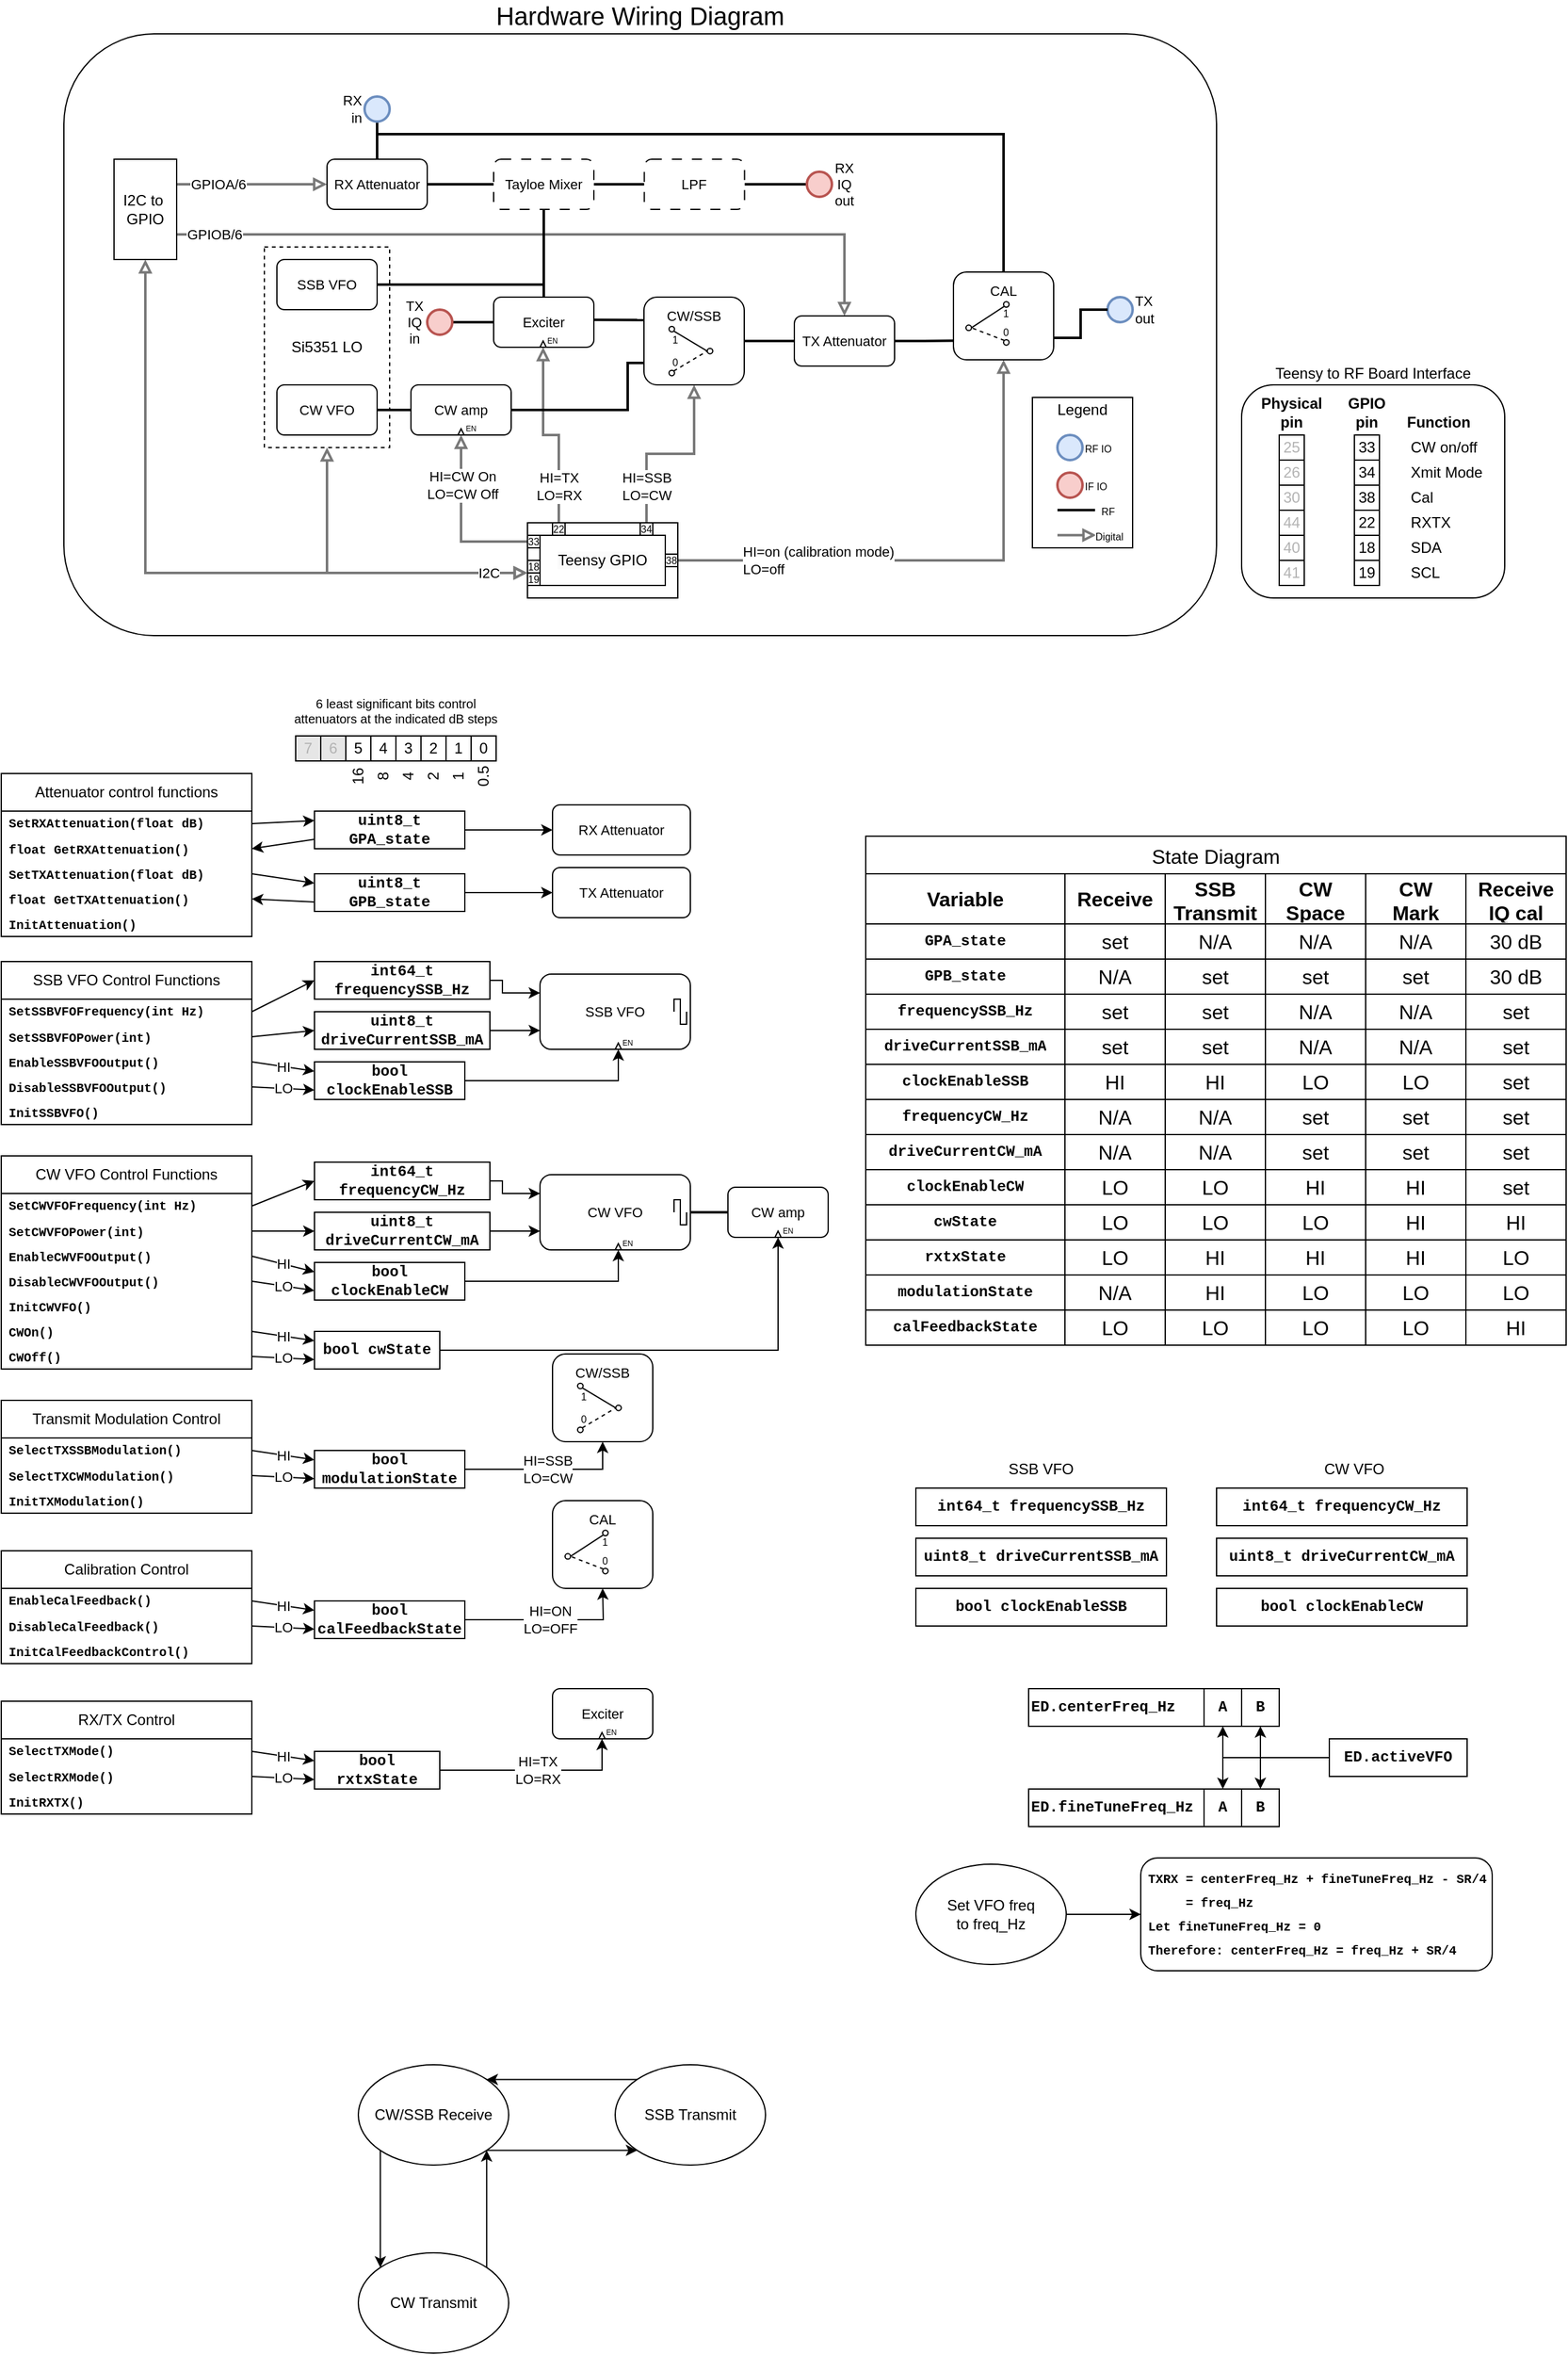 <mxfile version="26.1.1" pages="2">
  <diagram name="RF Board" id="B-j036tHILslb2G_n7PN">
    <mxGraphModel dx="1269" dy="733" grid="1" gridSize="10" guides="1" tooltips="1" connect="1" arrows="1" fold="1" page="1" pageScale="1" pageWidth="1654" pageHeight="2336" math="0" shadow="0">
      <root>
        <mxCell id="0" />
        <mxCell id="1" parent="0" />
        <mxCell id="nqcRDhzoilnJjKWwHqof-367" value="CW amp" style="rounded=1;whiteSpace=wrap;html=1;fontFamily=Helvetica;fontSize=11;fontColor=default;labelBackgroundColor=default;" parent="1" vertex="1">
          <mxGeometry x="610" y="1000" width="80" height="40" as="geometry" />
        </mxCell>
        <mxCell id="nqcRDhzoilnJjKWwHqof-146" value="" style="group" parent="1" vertex="1" connectable="0">
          <mxGeometry x="80" y="80" width="920" height="480" as="geometry" />
        </mxCell>
        <mxCell id="nqcRDhzoilnJjKWwHqof-145" value="Hardware Wiring Diagram" style="rounded=1;whiteSpace=wrap;html=1;labelPosition=center;verticalLabelPosition=top;align=center;verticalAlign=bottom;fontSize=20;" parent="nqcRDhzoilnJjKWwHqof-146" vertex="1">
          <mxGeometry width="920" height="480" as="geometry" />
        </mxCell>
        <mxCell id="nqcRDhzoilnJjKWwHqof-128" value="&lt;span style=&quot;color: rgb(0, 0, 0); font-family: Helvetica; font-size: 11px; font-style: normal; font-variant-ligatures: normal; font-variant-caps: normal; font-weight: 400; letter-spacing: normal; orphans: 2; text-align: center; text-indent: 0px; text-transform: none; widows: 2; word-spacing: 0px; -webkit-text-stroke-width: 0px; white-space: nowrap; background-color: rgb(255, 255, 255); text-decoration-thickness: initial; text-decoration-style: initial; text-decoration-color: initial; display: inline !important; float: none;&quot;&gt;GPIOA/6&lt;/span&gt;" style="edgeStyle=orthogonalEdgeStyle;rounded=0;orthogonalLoop=1;jettySize=auto;html=1;exitX=1;exitY=0.25;exitDx=0;exitDy=0;entryX=0;entryY=0.5;entryDx=0;entryDy=0;strokeColor=light-dark(#787878, #ededed);strokeWidth=2;align=center;verticalAlign=middle;fontFamily=Helvetica;fontSize=11;fontColor=default;labelBackgroundColor=default;startArrow=none;startFill=0;endArrow=block;endFill=0;" parent="nqcRDhzoilnJjKWwHqof-146" source="nqcRDhzoilnJjKWwHqof-41" target="nqcRDhzoilnJjKWwHqof-147" edge="1">
          <mxGeometry x="-0.455" relative="1" as="geometry">
            <mxPoint as="offset" />
          </mxGeometry>
        </mxCell>
        <mxCell id="nqcRDhzoilnJjKWwHqof-129" value="&lt;span style=&quot;color: rgb(0, 0, 0); font-family: Helvetica; font-size: 11px; font-style: normal; font-variant-ligatures: normal; font-variant-caps: normal; font-weight: 400; letter-spacing: normal; orphans: 2; text-align: center; text-indent: 0px; text-transform: none; widows: 2; word-spacing: 0px; -webkit-text-stroke-width: 0px; white-space: nowrap; background-color: rgb(255, 255, 255); text-decoration-thickness: initial; text-decoration-style: initial; text-decoration-color: initial; display: inline !important; float: none;&quot;&gt;GPIOB/6&lt;/span&gt;" style="edgeStyle=orthogonalEdgeStyle;rounded=0;orthogonalLoop=1;jettySize=auto;html=1;exitX=1;exitY=0.75;exitDx=0;exitDy=0;entryX=0.5;entryY=0;entryDx=0;entryDy=0;strokeColor=light-dark(#787878, #ededed);strokeWidth=2;align=center;verticalAlign=middle;fontFamily=Helvetica;fontSize=11;fontColor=default;labelBackgroundColor=default;startArrow=none;startFill=0;endArrow=block;endFill=0;" parent="nqcRDhzoilnJjKWwHqof-146" source="nqcRDhzoilnJjKWwHqof-41" target="nqcRDhzoilnJjKWwHqof-216" edge="1">
          <mxGeometry x="-0.9" relative="1" as="geometry">
            <mxPoint as="offset" />
          </mxGeometry>
        </mxCell>
        <mxCell id="nqcRDhzoilnJjKWwHqof-41" value="I2C to&amp;nbsp;&lt;div&gt;GPIO&lt;/div&gt;" style="rounded=0;whiteSpace=wrap;html=1;" parent="nqcRDhzoilnJjKWwHqof-146" vertex="1">
          <mxGeometry x="40" y="100" width="50" height="80" as="geometry" />
        </mxCell>
        <mxCell id="nqcRDhzoilnJjKWwHqof-71" style="edgeStyle=orthogonalEdgeStyle;rounded=0;orthogonalLoop=1;jettySize=auto;html=1;exitX=1;exitY=0.5;exitDx=0;exitDy=0;entryX=0;entryY=0.5;entryDx=0;entryDy=0;strokeColor=default;align=center;verticalAlign=middle;fontFamily=Helvetica;fontSize=11;fontColor=default;labelBackgroundColor=default;startFill=0;endArrow=none;strokeWidth=2;" parent="nqcRDhzoilnJjKWwHqof-146" source="nqcRDhzoilnJjKWwHqof-147" target="nqcRDhzoilnJjKWwHqof-67" edge="1">
          <mxGeometry relative="1" as="geometry" />
        </mxCell>
        <mxCell id="nqcRDhzoilnJjKWwHqof-109" style="edgeStyle=orthogonalEdgeStyle;rounded=0;orthogonalLoop=1;jettySize=auto;html=1;exitX=1;exitY=0.5;exitDx=0;exitDy=0;entryX=-0.002;entryY=0.783;entryDx=0;entryDy=0;endArrow=none;startFill=0;strokeWidth=2;entryPerimeter=0;" parent="nqcRDhzoilnJjKWwHqof-146" source="nqcRDhzoilnJjKWwHqof-216" target="nqcRDhzoilnJjKWwHqof-100" edge="1">
          <mxGeometry relative="1" as="geometry" />
        </mxCell>
        <mxCell id="nqcRDhzoilnJjKWwHqof-50" value="Si5351 LO" style="rounded=0;whiteSpace=wrap;html=1;dashed=1;labelPosition=center;verticalLabelPosition=middle;align=center;verticalAlign=middle;" parent="nqcRDhzoilnJjKWwHqof-146" vertex="1">
          <mxGeometry x="160" y="170" width="100" height="160" as="geometry" />
        </mxCell>
        <mxCell id="nqcRDhzoilnJjKWwHqof-55" style="edgeStyle=orthogonalEdgeStyle;shape=connector;rounded=0;orthogonalLoop=1;jettySize=auto;html=1;exitX=0;exitY=0.25;exitDx=0;exitDy=0;entryX=0.5;entryY=1;entryDx=0;entryDy=0;strokeColor=light-dark(#787878, #ededed);align=center;verticalAlign=middle;fontFamily=Helvetica;fontSize=11;fontColor=default;labelBackgroundColor=default;startFill=0;endArrow=block;strokeWidth=2;startArrow=none;endFill=0;" parent="nqcRDhzoilnJjKWwHqof-146" source="nqcRDhzoilnJjKWwHqof-124" target="nqcRDhzoilnJjKWwHqof-83" edge="1">
          <mxGeometry relative="1" as="geometry">
            <mxPoint x="317" y="380" as="sourcePoint" />
            <mxPoint x="20" y="340" as="targetPoint" />
          </mxGeometry>
        </mxCell>
        <mxCell id="nqcRDhzoilnJjKWwHqof-56" value="HI=CW On&lt;div&gt;LO=CW Off&lt;/div&gt;" style="edgeLabel;html=1;align=center;verticalAlign=middle;resizable=0;points=[];fontFamily=Helvetica;fontSize=11;fontColor=default;labelBackgroundColor=default;" parent="nqcRDhzoilnJjKWwHqof-55" vertex="1" connectable="0">
          <mxGeometry x="-0.791" relative="1" as="geometry">
            <mxPoint x="-38" y="-45" as="offset" />
          </mxGeometry>
        </mxCell>
        <mxCell id="nqcRDhzoilnJjKWwHqof-58" value="&lt;span style=&quot;color: rgb(0, 0, 0); font-family: Helvetica; font-size: 11px; font-style: normal; font-variant-ligatures: normal; font-variant-caps: normal; font-weight: 400; letter-spacing: normal; orphans: 2; text-align: center; text-indent: 0px; text-transform: none; widows: 2; word-spacing: 0px; -webkit-text-stroke-width: 0px; white-space: nowrap; background-color: rgb(255, 255, 255); text-decoration-thickness: initial; text-decoration-style: initial; text-decoration-color: initial; display: inline !important; float: none;&quot;&gt;HI=SSB&lt;/span&gt;&lt;div&gt;&lt;span style=&quot;color: rgb(0, 0, 0); font-family: Helvetica; font-size: 11px; font-style: normal; font-variant-ligatures: normal; font-variant-caps: normal; font-weight: 400; letter-spacing: normal; orphans: 2; text-align: center; text-indent: 0px; text-transform: none; widows: 2; word-spacing: 0px; -webkit-text-stroke-width: 0px; white-space: nowrap; background-color: rgb(255, 255, 255); text-decoration-thickness: initial; text-decoration-style: initial; text-decoration-color: initial; display: inline !important; float: none;&quot;&gt;LO=CW&lt;/span&gt;&lt;/div&gt;" style="edgeStyle=orthogonalEdgeStyle;shape=connector;rounded=0;orthogonalLoop=1;jettySize=auto;html=1;exitX=0.5;exitY=0;exitDx=0;exitDy=0;entryX=0.5;entryY=1;entryDx=0;entryDy=0;strokeColor=light-dark(#787878, #ededed);align=center;verticalAlign=middle;fontFamily=Helvetica;fontSize=11;fontColor=default;labelBackgroundColor=default;startFill=0;endArrow=block;strokeWidth=2;endFill=0;" parent="nqcRDhzoilnJjKWwHqof-146" source="nqcRDhzoilnJjKWwHqof-270" target="nqcRDhzoilnJjKWwHqof-85" edge="1">
          <mxGeometry x="-0.608" relative="1" as="geometry">
            <mxPoint x="20" y="490" as="targetPoint" />
            <Array as="points" />
            <mxPoint as="offset" />
          </mxGeometry>
        </mxCell>
        <mxCell id="nqcRDhzoilnJjKWwHqof-61" value="HI=TX&lt;div&gt;LO=RX&lt;/div&gt;" style="edgeStyle=orthogonalEdgeStyle;shape=connector;rounded=0;orthogonalLoop=1;jettySize=auto;html=1;exitX=0.5;exitY=0;exitDx=0;exitDy=0;entryX=0;entryY=0.5;entryDx=0;entryDy=0;strokeColor=light-dark(#787878, #ededed);align=center;verticalAlign=middle;fontFamily=Helvetica;fontSize=11;fontColor=default;labelBackgroundColor=default;startFill=0;endArrow=block;strokeWidth=2;endFill=0;" parent="nqcRDhzoilnJjKWwHqof-146" source="nqcRDhzoilnJjKWwHqof-271" target="nqcRDhzoilnJjKWwHqof-305" edge="1">
          <mxGeometry x="-0.618" relative="1" as="geometry">
            <mxPoint x="20" y="400" as="targetPoint" />
            <mxPoint as="offset" />
          </mxGeometry>
        </mxCell>
        <mxCell id="nqcRDhzoilnJjKWwHqof-63" value="HI=on (calibration mode)&lt;div&gt;LO=off&lt;/div&gt;" style="edgeStyle=orthogonalEdgeStyle;shape=connector;rounded=0;orthogonalLoop=1;jettySize=auto;html=1;exitX=1;exitY=0.5;exitDx=0;exitDy=0;entryX=0.5;entryY=1;entryDx=0;entryDy=0;strokeColor=light-dark(#787878, #ededed);align=left;verticalAlign=middle;fontFamily=Helvetica;fontSize=11;fontColor=default;labelBackgroundColor=default;startFill=0;endArrow=block;strokeWidth=2;endFill=0;" parent="nqcRDhzoilnJjKWwHqof-146" source="nqcRDhzoilnJjKWwHqof-124" target="nqcRDhzoilnJjKWwHqof-100" edge="1">
          <mxGeometry x="-0.762" relative="1" as="geometry">
            <mxPoint x="20" y="550.0" as="targetPoint" />
            <mxPoint as="offset" />
          </mxGeometry>
        </mxCell>
        <mxCell id="nqcRDhzoilnJjKWwHqof-70" style="edgeStyle=orthogonalEdgeStyle;rounded=0;orthogonalLoop=1;jettySize=auto;html=1;exitX=0.5;exitY=1;exitDx=0;exitDy=0;entryX=0.5;entryY=0;entryDx=0;entryDy=0;endArrow=none;startFill=0;strokeWidth=2;" parent="nqcRDhzoilnJjKWwHqof-146" source="nqcRDhzoilnJjKWwHqof-66" target="nqcRDhzoilnJjKWwHqof-147" edge="1">
          <mxGeometry relative="1" as="geometry" />
        </mxCell>
        <mxCell id="nqcRDhzoilnJjKWwHqof-66" value="RX in" style="ellipse;whiteSpace=wrap;html=1;aspect=fixed;fontFamily=Helvetica;fontSize=11;labelBackgroundColor=default;labelPosition=left;verticalLabelPosition=middle;align=right;verticalAlign=middle;strokeWidth=2;fillColor=#dae8fc;strokeColor=#6c8ebf;" parent="nqcRDhzoilnJjKWwHqof-146" vertex="1">
          <mxGeometry x="240" y="50" width="20" height="20" as="geometry" />
        </mxCell>
        <mxCell id="nqcRDhzoilnJjKWwHqof-72" style="edgeStyle=orthogonalEdgeStyle;rounded=0;orthogonalLoop=1;jettySize=auto;html=1;exitX=1;exitY=0.5;exitDx=0;exitDy=0;entryX=0;entryY=0.5;entryDx=0;entryDy=0;strokeColor=default;align=center;verticalAlign=middle;fontFamily=Helvetica;fontSize=11;fontColor=default;labelBackgroundColor=default;startFill=0;endArrow=none;strokeWidth=2;" parent="nqcRDhzoilnJjKWwHqof-146" source="nqcRDhzoilnJjKWwHqof-67" target="nqcRDhzoilnJjKWwHqof-68" edge="1">
          <mxGeometry relative="1" as="geometry" />
        </mxCell>
        <mxCell id="nqcRDhzoilnJjKWwHqof-67" value="Tayloe Mixer" style="rounded=1;whiteSpace=wrap;html=1;fontFamily=Helvetica;fontSize=11;fontColor=default;labelBackgroundColor=default;dashed=1;dashPattern=8 8;" parent="nqcRDhzoilnJjKWwHqof-146" vertex="1">
          <mxGeometry x="343" y="100" width="80" height="40" as="geometry" />
        </mxCell>
        <mxCell id="nqcRDhzoilnJjKWwHqof-73" style="edgeStyle=orthogonalEdgeStyle;rounded=0;orthogonalLoop=1;jettySize=auto;html=1;exitX=1;exitY=0.5;exitDx=0;exitDy=0;entryX=0;entryY=0.5;entryDx=0;entryDy=0;strokeColor=default;align=center;verticalAlign=middle;fontFamily=Helvetica;fontSize=11;fontColor=default;labelBackgroundColor=default;startFill=0;endArrow=none;strokeWidth=2;" parent="nqcRDhzoilnJjKWwHqof-146" source="nqcRDhzoilnJjKWwHqof-68" target="nqcRDhzoilnJjKWwHqof-69" edge="1">
          <mxGeometry relative="1" as="geometry" />
        </mxCell>
        <mxCell id="nqcRDhzoilnJjKWwHqof-68" value="LPF" style="rounded=1;whiteSpace=wrap;html=1;fontFamily=Helvetica;fontSize=11;fontColor=default;labelBackgroundColor=default;dashed=1;dashPattern=8 8;" parent="nqcRDhzoilnJjKWwHqof-146" vertex="1">
          <mxGeometry x="463.25" y="100" width="80" height="40" as="geometry" />
        </mxCell>
        <mxCell id="nqcRDhzoilnJjKWwHqof-69" value="RX IQ out" style="ellipse;whiteSpace=wrap;html=1;aspect=fixed;fontFamily=Helvetica;fontSize=11;labelBackgroundColor=none;labelPosition=right;verticalLabelPosition=middle;align=center;verticalAlign=middle;strokeWidth=2;fillColor=#f8cecc;strokeColor=#b85450;" parent="nqcRDhzoilnJjKWwHqof-146" vertex="1">
          <mxGeometry x="593" y="110" width="20" height="20" as="geometry" />
        </mxCell>
        <mxCell id="nqcRDhzoilnJjKWwHqof-77" style="edgeStyle=orthogonalEdgeStyle;rounded=0;orthogonalLoop=1;jettySize=auto;html=1;exitX=1;exitY=0.5;exitDx=0;exitDy=0;entryX=0.5;entryY=1;entryDx=0;entryDy=0;endArrow=none;startFill=0;strokeWidth=2;" parent="nqcRDhzoilnJjKWwHqof-146" source="nqcRDhzoilnJjKWwHqof-74" target="nqcRDhzoilnJjKWwHqof-67" edge="1">
          <mxGeometry relative="1" as="geometry" />
        </mxCell>
        <mxCell id="nqcRDhzoilnJjKWwHqof-82" style="edgeStyle=orthogonalEdgeStyle;rounded=0;orthogonalLoop=1;jettySize=auto;html=1;exitX=1;exitY=0.5;exitDx=0;exitDy=0;entryX=0.5;entryY=0;entryDx=0;entryDy=0;endArrow=none;startFill=0;strokeWidth=2;" parent="nqcRDhzoilnJjKWwHqof-146" source="nqcRDhzoilnJjKWwHqof-74" target="nqcRDhzoilnJjKWwHqof-79" edge="1">
          <mxGeometry relative="1" as="geometry">
            <Array as="points">
              <mxPoint x="383" y="200" />
            </Array>
          </mxGeometry>
        </mxCell>
        <mxCell id="nqcRDhzoilnJjKWwHqof-74" value="SSB VFO" style="rounded=1;whiteSpace=wrap;html=1;fontFamily=Helvetica;fontSize=11;fontColor=default;labelBackgroundColor=default;" parent="nqcRDhzoilnJjKWwHqof-146" vertex="1">
          <mxGeometry x="170" y="180" width="80" height="40" as="geometry" />
        </mxCell>
        <mxCell id="nqcRDhzoilnJjKWwHqof-84" style="edgeStyle=orthogonalEdgeStyle;rounded=0;orthogonalLoop=1;jettySize=auto;html=1;exitX=1;exitY=0.5;exitDx=0;exitDy=0;entryX=0;entryY=0.5;entryDx=0;entryDy=0;endArrow=none;startFill=0;strokeWidth=2;" parent="nqcRDhzoilnJjKWwHqof-146" source="nqcRDhzoilnJjKWwHqof-75" target="nqcRDhzoilnJjKWwHqof-83" edge="1">
          <mxGeometry relative="1" as="geometry" />
        </mxCell>
        <mxCell id="nqcRDhzoilnJjKWwHqof-75" value="CW VFO" style="rounded=1;whiteSpace=wrap;html=1;fontFamily=Helvetica;fontSize=11;fontColor=default;labelBackgroundColor=default;" parent="nqcRDhzoilnJjKWwHqof-146" vertex="1">
          <mxGeometry x="170" y="280" width="80" height="40" as="geometry" />
        </mxCell>
        <mxCell id="nqcRDhzoilnJjKWwHqof-76" value="" style="edgeStyle=orthogonalEdgeStyle;rounded=0;orthogonalLoop=1;jettySize=auto;html=1;exitX=0;exitY=1;exitDx=0;exitDy=0;entryX=0.5;entryY=1;entryDx=0;entryDy=0;endArrow=block;startFill=0;startArrow=block;strokeColor=light-dark(#787878, #ededed);strokeWidth=2;align=center;verticalAlign=middle;fontFamily=Helvetica;fontSize=11;fontColor=default;labelBackgroundColor=default;endFill=0;" parent="nqcRDhzoilnJjKWwHqof-146" source="nqcRDhzoilnJjKWwHqof-273" target="nqcRDhzoilnJjKWwHqof-50" edge="1">
          <mxGeometry relative="1" as="geometry">
            <Array as="points">
              <mxPoint x="210" y="430" />
            </Array>
            <mxPoint x="55" y="380" as="sourcePoint" />
            <mxPoint x="-120" y="155" as="targetPoint" />
          </mxGeometry>
        </mxCell>
        <mxCell id="nqcRDhzoilnJjKWwHqof-80" style="edgeStyle=orthogonalEdgeStyle;rounded=0;orthogonalLoop=1;jettySize=auto;html=1;exitX=1;exitY=0.5;exitDx=0;exitDy=0;entryX=0;entryY=0.5;entryDx=0;entryDy=0;endArrow=none;startFill=0;strokeWidth=2;" parent="nqcRDhzoilnJjKWwHqof-146" source="nqcRDhzoilnJjKWwHqof-78" target="nqcRDhzoilnJjKWwHqof-79" edge="1">
          <mxGeometry relative="1" as="geometry" />
        </mxCell>
        <mxCell id="nqcRDhzoilnJjKWwHqof-78" value="&lt;span&gt;TX IQ in&lt;/span&gt;" style="ellipse;whiteSpace=wrap;html=1;aspect=fixed;fontFamily=Helvetica;fontSize=11;labelBackgroundColor=none;labelPosition=left;verticalLabelPosition=middle;align=center;verticalAlign=middle;strokeWidth=2;fillColor=#f8cecc;strokeColor=#b85450;" parent="nqcRDhzoilnJjKWwHqof-146" vertex="1">
          <mxGeometry x="290" y="220" width="20" height="20" as="geometry" />
        </mxCell>
        <mxCell id="nqcRDhzoilnJjKWwHqof-96" style="edgeStyle=orthogonalEdgeStyle;rounded=0;orthogonalLoop=1;jettySize=auto;html=1;exitX=1.001;exitY=0.454;exitDx=0;exitDy=0;entryX=0;entryY=0.25;entryDx=0;entryDy=0;endArrow=none;startFill=0;exitPerimeter=0;strokeWidth=2;" parent="nqcRDhzoilnJjKWwHqof-146" source="nqcRDhzoilnJjKWwHqof-79" target="nqcRDhzoilnJjKWwHqof-85" edge="1">
          <mxGeometry relative="1" as="geometry" />
        </mxCell>
        <mxCell id="nqcRDhzoilnJjKWwHqof-95" style="edgeStyle=orthogonalEdgeStyle;rounded=0;orthogonalLoop=1;jettySize=auto;html=1;exitX=1;exitY=0.5;exitDx=0;exitDy=0;entryX=0;entryY=0.75;entryDx=0;entryDy=0;endArrow=none;startFill=0;strokeWidth=2;" parent="nqcRDhzoilnJjKWwHqof-146" source="nqcRDhzoilnJjKWwHqof-83" target="nqcRDhzoilnJjKWwHqof-85" edge="1">
          <mxGeometry relative="1" as="geometry">
            <Array as="points">
              <mxPoint x="450" y="300" />
              <mxPoint x="450" y="262" />
            </Array>
          </mxGeometry>
        </mxCell>
        <mxCell id="nqcRDhzoilnJjKWwHqof-94" value="" style="group" parent="nqcRDhzoilnJjKWwHqof-146" vertex="1" connectable="0">
          <mxGeometry x="463" y="210" width="80" height="70" as="geometry" />
        </mxCell>
        <mxCell id="nqcRDhzoilnJjKWwHqof-85" value="CW/&lt;span style=&quot;background-color: light-dark(#ffffff, var(--ge-dark-color, #121212)); color: light-dark(rgb(0, 0, 0), rgb(255, 255, 255));&quot;&gt;SSB&lt;/span&gt;&lt;div&gt;&lt;span style=&quot;background-color: light-dark(#ffffff, var(--ge-dark-color, #121212)); color: light-dark(rgb(0, 0, 0), rgb(255, 255, 255));&quot;&gt;&lt;br&gt;&lt;/span&gt;&lt;/div&gt;&lt;div&gt;&lt;span style=&quot;background-color: light-dark(#ffffff, var(--ge-dark-color, #121212)); color: light-dark(rgb(0, 0, 0), rgb(255, 255, 255));&quot;&gt;&lt;br&gt;&lt;/span&gt;&lt;/div&gt;&lt;div&gt;&lt;span style=&quot;background-color: light-dark(#ffffff, var(--ge-dark-color, #121212)); color: light-dark(rgb(0, 0, 0), rgb(255, 255, 255));&quot;&gt;&lt;br&gt;&lt;/span&gt;&lt;/div&gt;" style="rounded=1;whiteSpace=wrap;html=1;fontFamily=Helvetica;fontSize=11;fontColor=default;labelBackgroundColor=default;labelPosition=center;verticalLabelPosition=middle;align=center;verticalAlign=middle;" parent="nqcRDhzoilnJjKWwHqof-94" vertex="1">
          <mxGeometry width="80" height="70" as="geometry" />
        </mxCell>
        <mxCell id="nqcRDhzoilnJjKWwHqof-93" value="" style="group" parent="nqcRDhzoilnJjKWwHqof-94" vertex="1" connectable="0">
          <mxGeometry x="20" y="23.333" width="35.5" height="40.833" as="geometry" />
        </mxCell>
        <mxCell id="nqcRDhzoilnJjKWwHqof-86" value="" style="ellipse;whiteSpace=wrap;html=1;aspect=fixed;" parent="nqcRDhzoilnJjKWwHqof-93" vertex="1">
          <mxGeometry width="4.375" height="4.375" as="geometry" />
        </mxCell>
        <mxCell id="nqcRDhzoilnJjKWwHqof-87" value="" style="ellipse;whiteSpace=wrap;html=1;aspect=fixed;" parent="nqcRDhzoilnJjKWwHqof-93" vertex="1">
          <mxGeometry y="35.0" width="4.375" height="4.375" as="geometry" />
        </mxCell>
        <mxCell id="nqcRDhzoilnJjKWwHqof-88" value="" style="ellipse;whiteSpace=wrap;html=1;aspect=fixed;" parent="nqcRDhzoilnJjKWwHqof-93" vertex="1">
          <mxGeometry x="30.5" y="17.5" width="4.375" height="4.375" as="geometry" />
        </mxCell>
        <mxCell id="nqcRDhzoilnJjKWwHqof-89" value="" style="endArrow=none;html=1;rounded=0;entryX=0;entryY=0.5;entryDx=0;entryDy=0;exitX=1;exitY=1;exitDx=0;exitDy=0;" parent="nqcRDhzoilnJjKWwHqof-93" source="nqcRDhzoilnJjKWwHqof-86" target="nqcRDhzoilnJjKWwHqof-88" edge="1">
          <mxGeometry width="50" height="50" relative="1" as="geometry">
            <mxPoint x="-40" y="35.0" as="sourcePoint" />
            <mxPoint x="10" y="-23.333" as="targetPoint" />
          </mxGeometry>
        </mxCell>
        <mxCell id="nqcRDhzoilnJjKWwHqof-90" value="" style="endArrow=none;html=1;rounded=0;entryX=0;entryY=0.5;entryDx=0;entryDy=0;exitX=1;exitY=0;exitDx=0;exitDy=0;dashed=1;" parent="nqcRDhzoilnJjKWwHqof-93" source="nqcRDhzoilnJjKWwHqof-87" target="nqcRDhzoilnJjKWwHqof-88" edge="1">
          <mxGeometry width="50" height="50" relative="1" as="geometry">
            <mxPoint x="14" y="16.333" as="sourcePoint" />
            <mxPoint x="41" y="32.667" as="targetPoint" />
          </mxGeometry>
        </mxCell>
        <mxCell id="nqcRDhzoilnJjKWwHqof-91" value="1" style="text;html=1;align=center;verticalAlign=middle;whiteSpace=wrap;rounded=0;fontSize=8;" parent="nqcRDhzoilnJjKWwHqof-93" vertex="1">
          <mxGeometry y="4.667" width="10" height="11.667" as="geometry" />
        </mxCell>
        <mxCell id="nqcRDhzoilnJjKWwHqof-92" value="0" style="text;html=1;align=center;verticalAlign=middle;whiteSpace=wrap;rounded=0;fontSize=8;" parent="nqcRDhzoilnJjKWwHqof-93" vertex="1">
          <mxGeometry y="23.333" width="10" height="11.667" as="geometry" />
        </mxCell>
        <mxCell id="nqcRDhzoilnJjKWwHqof-98" style="edgeStyle=orthogonalEdgeStyle;rounded=0;orthogonalLoop=1;jettySize=auto;html=1;exitX=1;exitY=0.5;exitDx=0;exitDy=0;entryX=0;entryY=0.5;entryDx=0;entryDy=0;endArrow=none;startFill=0;strokeWidth=2;" parent="nqcRDhzoilnJjKWwHqof-146" source="nqcRDhzoilnJjKWwHqof-85" target="nqcRDhzoilnJjKWwHqof-216" edge="1">
          <mxGeometry relative="1" as="geometry" />
        </mxCell>
        <mxCell id="nqcRDhzoilnJjKWwHqof-99" value="" style="group" parent="nqcRDhzoilnJjKWwHqof-146" vertex="1" connectable="0">
          <mxGeometry x="710" y="190" width="80" height="70" as="geometry" />
        </mxCell>
        <mxCell id="nqcRDhzoilnJjKWwHqof-100" value="CAL&lt;br&gt;&lt;div&gt;&lt;span style=&quot;background-color: light-dark(#ffffff, var(--ge-dark-color, #121212)); color: light-dark(rgb(0, 0, 0), rgb(255, 255, 255));&quot;&gt;&lt;br&gt;&lt;/span&gt;&lt;/div&gt;&lt;div&gt;&lt;span style=&quot;background-color: light-dark(#ffffff, var(--ge-dark-color, #121212)); color: light-dark(rgb(0, 0, 0), rgb(255, 255, 255));&quot;&gt;&lt;br&gt;&lt;/span&gt;&lt;/div&gt;&lt;div&gt;&lt;span style=&quot;background-color: light-dark(#ffffff, var(--ge-dark-color, #121212)); color: light-dark(rgb(0, 0, 0), rgb(255, 255, 255));&quot;&gt;&lt;br&gt;&lt;/span&gt;&lt;/div&gt;" style="rounded=1;whiteSpace=wrap;html=1;fontFamily=Helvetica;fontSize=11;fontColor=default;labelBackgroundColor=default;labelPosition=center;verticalLabelPosition=middle;align=center;verticalAlign=middle;" parent="nqcRDhzoilnJjKWwHqof-99" vertex="1">
          <mxGeometry width="80" height="70" as="geometry" />
        </mxCell>
        <mxCell id="nqcRDhzoilnJjKWwHqof-102" value="" style="ellipse;whiteSpace=wrap;html=1;aspect=fixed;" parent="nqcRDhzoilnJjKWwHqof-99" vertex="1">
          <mxGeometry x="40" y="23.623" width="4.375" height="4.375" as="geometry" />
        </mxCell>
        <mxCell id="nqcRDhzoilnJjKWwHqof-103" value="" style="ellipse;whiteSpace=wrap;html=1;aspect=fixed;" parent="nqcRDhzoilnJjKWwHqof-99" vertex="1">
          <mxGeometry x="40" y="53.953" width="4.375" height="4.375" as="geometry" />
        </mxCell>
        <mxCell id="nqcRDhzoilnJjKWwHqof-104" value="" style="ellipse;whiteSpace=wrap;html=1;aspect=fixed;" parent="nqcRDhzoilnJjKWwHqof-99" vertex="1">
          <mxGeometry x="10" y="42.283" width="4.375" height="4.375" as="geometry" />
        </mxCell>
        <mxCell id="nqcRDhzoilnJjKWwHqof-105" value="" style="endArrow=none;html=1;rounded=0;entryX=1;entryY=0.5;entryDx=0;entryDy=0;exitX=0;exitY=1;exitDx=0;exitDy=0;" parent="nqcRDhzoilnJjKWwHqof-99" source="nqcRDhzoilnJjKWwHqof-102" target="nqcRDhzoilnJjKWwHqof-104" edge="1">
          <mxGeometry width="50" height="50" relative="1" as="geometry">
            <mxPoint x="-20" y="58.333" as="sourcePoint" />
            <mxPoint x="30" y="-7.461e-14" as="targetPoint" />
          </mxGeometry>
        </mxCell>
        <mxCell id="nqcRDhzoilnJjKWwHqof-106" value="" style="endArrow=none;html=1;rounded=0;entryX=1;entryY=0.5;entryDx=0;entryDy=0;exitX=0;exitY=0;exitDx=0;exitDy=0;dashed=1;" parent="nqcRDhzoilnJjKWwHqof-99" source="nqcRDhzoilnJjKWwHqof-103" target="nqcRDhzoilnJjKWwHqof-104" edge="1">
          <mxGeometry width="50" height="50" relative="1" as="geometry">
            <mxPoint x="34" y="39.667" as="sourcePoint" />
            <mxPoint x="61" y="56.0" as="targetPoint" />
          </mxGeometry>
        </mxCell>
        <mxCell id="nqcRDhzoilnJjKWwHqof-107" value="1" style="text;html=1;align=center;verticalAlign=middle;whiteSpace=wrap;rounded=0;fontSize=8;" parent="nqcRDhzoilnJjKWwHqof-99" vertex="1">
          <mxGeometry x="37.19" y="27.0" width="10" height="11.667" as="geometry" />
        </mxCell>
        <mxCell id="nqcRDhzoilnJjKWwHqof-108" value="0" style="text;html=1;align=center;verticalAlign=middle;whiteSpace=wrap;rounded=0;fontSize=8;" parent="nqcRDhzoilnJjKWwHqof-99" vertex="1">
          <mxGeometry x="37.19" y="42.287" width="10" height="11.667" as="geometry" />
        </mxCell>
        <mxCell id="nqcRDhzoilnJjKWwHqof-110" style="edgeStyle=orthogonalEdgeStyle;rounded=0;orthogonalLoop=1;jettySize=auto;html=1;exitX=0.5;exitY=0;exitDx=0;exitDy=0;entryX=0.5;entryY=0;entryDx=0;entryDy=0;endArrow=none;startFill=0;strokeWidth=2;" parent="nqcRDhzoilnJjKWwHqof-146" source="nqcRDhzoilnJjKWwHqof-100" target="nqcRDhzoilnJjKWwHqof-147" edge="1">
          <mxGeometry relative="1" as="geometry" />
        </mxCell>
        <mxCell id="nqcRDhzoilnJjKWwHqof-111" value="TX out" style="ellipse;whiteSpace=wrap;html=1;aspect=fixed;fontFamily=Helvetica;fontSize=11;labelBackgroundColor=default;labelPosition=right;verticalLabelPosition=middle;align=left;verticalAlign=middle;strokeWidth=2;fillColor=#dae8fc;strokeColor=#6c8ebf;" parent="nqcRDhzoilnJjKWwHqof-146" vertex="1">
          <mxGeometry x="833" y="210" width="20" height="20" as="geometry" />
        </mxCell>
        <mxCell id="nqcRDhzoilnJjKWwHqof-112" style="edgeStyle=orthogonalEdgeStyle;rounded=0;orthogonalLoop=1;jettySize=auto;html=1;exitX=1;exitY=0.75;exitDx=0;exitDy=0;endArrow=none;startFill=0;strokeWidth=2;entryX=0;entryY=0.5;entryDx=0;entryDy=0;" parent="nqcRDhzoilnJjKWwHqof-146" source="nqcRDhzoilnJjKWwHqof-100" target="nqcRDhzoilnJjKWwHqof-111" edge="1">
          <mxGeometry relative="1" as="geometry">
            <mxPoint x="820" y="240" as="targetPoint" />
          </mxGeometry>
        </mxCell>
        <mxCell id="nqcRDhzoilnJjKWwHqof-125" value="" style="group" parent="nqcRDhzoilnJjKWwHqof-146" vertex="1" connectable="0">
          <mxGeometry x="370" y="390" width="120" height="60" as="geometry" />
        </mxCell>
        <mxCell id="nqcRDhzoilnJjKWwHqof-124" value="" style="rounded=0;whiteSpace=wrap;html=1;" parent="nqcRDhzoilnJjKWwHqof-125" vertex="1">
          <mxGeometry width="120" height="60" as="geometry" />
        </mxCell>
        <mxCell id="nqcRDhzoilnJjKWwHqof-123" value="&lt;span style=&quot;color: rgb(0, 0, 0); font-family: Helvetica; font-size: 12px; font-style: normal; font-variant-ligatures: normal; font-variant-caps: normal; font-weight: 400; letter-spacing: normal; orphans: 2; text-align: center; text-indent: 0px; text-transform: none; widows: 2; word-spacing: 0px; -webkit-text-stroke-width: 0px; white-space: normal; background-color: rgb(251, 251, 251); text-decoration-thickness: initial; text-decoration-style: initial; text-decoration-color: initial; display: inline !important; float: none;&quot;&gt;Teensy GPIO&lt;/span&gt;" style="rounded=0;whiteSpace=wrap;html=1;" parent="nqcRDhzoilnJjKWwHqof-125" vertex="1">
          <mxGeometry x="10" y="10" width="100" height="40" as="geometry" />
        </mxCell>
        <mxCell id="nqcRDhzoilnJjKWwHqof-264" value="33" style="rounded=0;whiteSpace=wrap;html=1;fontSize=8;" parent="nqcRDhzoilnJjKWwHqof-125" vertex="1">
          <mxGeometry y="10" width="10" height="10" as="geometry" />
        </mxCell>
        <mxCell id="nqcRDhzoilnJjKWwHqof-270" value="34" style="rounded=0;whiteSpace=wrap;html=1;fontSize=8;" parent="nqcRDhzoilnJjKWwHqof-125" vertex="1">
          <mxGeometry x="90" width="10" height="10" as="geometry" />
        </mxCell>
        <mxCell id="nqcRDhzoilnJjKWwHqof-271" value="22" style="rounded=0;whiteSpace=wrap;html=1;fontSize=8;" parent="nqcRDhzoilnJjKWwHqof-125" vertex="1">
          <mxGeometry x="20" width="10" height="10" as="geometry" />
        </mxCell>
        <mxCell id="nqcRDhzoilnJjKWwHqof-272" value="38" style="rounded=0;whiteSpace=wrap;html=1;fontSize=8;" parent="nqcRDhzoilnJjKWwHqof-125" vertex="1">
          <mxGeometry x="110" y="25" width="10" height="10" as="geometry" />
        </mxCell>
        <mxCell id="nqcRDhzoilnJjKWwHqof-273" value="18" style="rounded=0;whiteSpace=wrap;html=1;fontSize=8;" parent="nqcRDhzoilnJjKWwHqof-125" vertex="1">
          <mxGeometry y="30" width="10" height="10" as="geometry" />
        </mxCell>
        <mxCell id="nqcRDhzoilnJjKWwHqof-274" value="19" style="rounded=0;whiteSpace=wrap;html=1;fontSize=8;" parent="nqcRDhzoilnJjKWwHqof-125" vertex="1">
          <mxGeometry y="40" width="10" height="10" as="geometry" />
        </mxCell>
        <mxCell id="nqcRDhzoilnJjKWwHqof-127" value="I2C" style="edgeStyle=orthogonalEdgeStyle;rounded=0;orthogonalLoop=1;jettySize=auto;html=1;exitX=0;exitY=1;exitDx=0;exitDy=0;entryX=0.5;entryY=1;entryDx=0;entryDy=0;endArrow=block;startFill=0;startArrow=block;strokeColor=light-dark(#787878, #ededed);strokeWidth=2;align=center;verticalAlign=middle;fontFamily=Helvetica;fontSize=11;fontColor=default;labelBackgroundColor=default;endFill=0;" parent="nqcRDhzoilnJjKWwHqof-146" source="nqcRDhzoilnJjKWwHqof-273" target="nqcRDhzoilnJjKWwHqof-41" edge="1">
          <mxGeometry x="-0.888" relative="1" as="geometry">
            <Array as="points">
              <mxPoint x="65" y="430" />
            </Array>
            <mxPoint x="377" y="432" as="sourcePoint" />
            <mxPoint x="160" y="255" as="targetPoint" />
            <mxPoint as="offset" />
          </mxGeometry>
        </mxCell>
        <mxCell id="nqcRDhzoilnJjKWwHqof-143" value="" style="group" parent="nqcRDhzoilnJjKWwHqof-146" vertex="1" connectable="0">
          <mxGeometry x="773" y="290" width="80" height="120" as="geometry" />
        </mxCell>
        <mxCell id="nqcRDhzoilnJjKWwHqof-142" value="Legend&lt;div&gt;&lt;br&gt;&lt;/div&gt;&lt;div&gt;&lt;br&gt;&lt;/div&gt;&lt;div&gt;&lt;br&gt;&lt;/div&gt;&lt;div&gt;&lt;br&gt;&lt;/div&gt;&lt;div&gt;&lt;br&gt;&lt;/div&gt;&lt;div&gt;&lt;br&gt;&lt;/div&gt;&lt;div&gt;&lt;br&gt;&lt;/div&gt;" style="rounded=0;whiteSpace=wrap;html=1;" parent="nqcRDhzoilnJjKWwHqof-143" vertex="1">
          <mxGeometry width="80" height="120" as="geometry" />
        </mxCell>
        <mxCell id="nqcRDhzoilnJjKWwHqof-133" value="&lt;font style=&quot;font-size: 8px;&quot;&gt;RF IO&lt;/font&gt;" style="ellipse;whiteSpace=wrap;html=1;aspect=fixed;fontFamily=Helvetica;fontSize=11;labelBackgroundColor=default;labelPosition=right;verticalLabelPosition=middle;align=left;verticalAlign=middle;strokeWidth=2;fillColor=#dae8fc;strokeColor=#6c8ebf;" parent="nqcRDhzoilnJjKWwHqof-143" vertex="1">
          <mxGeometry x="20" y="30" width="20" height="20" as="geometry" />
        </mxCell>
        <mxCell id="nqcRDhzoilnJjKWwHqof-136" value="&lt;font style=&quot;font-size: 8px;&quot;&gt;IF IO&lt;/font&gt;" style="ellipse;whiteSpace=wrap;html=1;aspect=fixed;fontFamily=Helvetica;fontSize=11;labelBackgroundColor=default;labelPosition=right;verticalLabelPosition=middle;align=left;verticalAlign=middle;strokeWidth=2;fillColor=#f8cecc;strokeColor=#b85450;" parent="nqcRDhzoilnJjKWwHqof-143" vertex="1">
          <mxGeometry x="20" y="60" width="20" height="20" as="geometry" />
        </mxCell>
        <mxCell id="nqcRDhzoilnJjKWwHqof-140" value="&lt;font style=&quot;font-size: 8px;&quot;&gt;RF&lt;/font&gt;" style="edgeStyle=orthogonalEdgeStyle;rounded=0;orthogonalLoop=1;jettySize=auto;html=1;exitX=1;exitY=0.5;exitDx=0;exitDy=0;endArrow=none;startFill=0;strokeWidth=2;" parent="nqcRDhzoilnJjKWwHqof-143" edge="1">
          <mxGeometry x="1" y="10" relative="1" as="geometry">
            <mxPoint x="20" y="89.92" as="sourcePoint" />
            <mxPoint x="50" y="89.92" as="targetPoint" />
            <mxPoint x="10" y="10" as="offset" />
          </mxGeometry>
        </mxCell>
        <mxCell id="nqcRDhzoilnJjKWwHqof-141" value="&lt;div&gt;&lt;font style=&quot;font-size: 8px;&quot;&gt;Digital&lt;/font&gt;&lt;/div&gt;" style="shape=connector;rounded=0;orthogonalLoop=1;jettySize=auto;html=1;strokeColor=light-dark(#787878, #ededed);align=center;verticalAlign=middle;fontFamily=Helvetica;fontSize=11;fontColor=default;labelBackgroundColor=default;startFill=0;endArrow=block;strokeWidth=2;endFill=0;" parent="nqcRDhzoilnJjKWwHqof-143" edge="1">
          <mxGeometry x="1" y="10" relative="1" as="geometry">
            <mxPoint x="20" y="109.84" as="sourcePoint" />
            <mxPoint x="51" y="109.84" as="targetPoint" />
            <mxPoint x="10" y="10" as="offset" />
          </mxGeometry>
        </mxCell>
        <mxCell id="nqcRDhzoilnJjKWwHqof-147" value="RX Attenuator" style="rounded=1;whiteSpace=wrap;html=1;fontFamily=Helvetica;fontSize=11;fontColor=default;labelBackgroundColor=default;" parent="nqcRDhzoilnJjKWwHqof-146" vertex="1">
          <mxGeometry x="210" y="100" width="80" height="40" as="geometry" />
        </mxCell>
        <mxCell id="nqcRDhzoilnJjKWwHqof-216" value="TX Attenuator" style="rounded=1;whiteSpace=wrap;html=1;fontFamily=Helvetica;fontSize=11;fontColor=default;labelBackgroundColor=default;" parent="nqcRDhzoilnJjKWwHqof-146" vertex="1">
          <mxGeometry x="583" y="225" width="80" height="40" as="geometry" />
        </mxCell>
        <mxCell id="nqcRDhzoilnJjKWwHqof-393" value="" style="group" parent="nqcRDhzoilnJjKWwHqof-146" vertex="1" connectable="0">
          <mxGeometry x="277" y="280" width="80" height="40" as="geometry" />
        </mxCell>
        <mxCell id="nqcRDhzoilnJjKWwHqof-83" value="CW amp" style="rounded=1;whiteSpace=wrap;html=1;fontFamily=Helvetica;fontSize=11;fontColor=default;labelBackgroundColor=default;" parent="nqcRDhzoilnJjKWwHqof-393" vertex="1">
          <mxGeometry width="80" height="40" as="geometry" />
        </mxCell>
        <mxCell id="nqcRDhzoilnJjKWwHqof-303" value="" style="triangle;whiteSpace=wrap;html=1;direction=north;" parent="nqcRDhzoilnJjKWwHqof-393" vertex="1">
          <mxGeometry x="37.5" y="35" width="5" height="5" as="geometry" />
        </mxCell>
        <mxCell id="nqcRDhzoilnJjKWwHqof-304" value="&lt;font style=&quot;font-size: 6px;&quot;&gt;EN&lt;/font&gt;" style="text;html=1;align=center;verticalAlign=middle;whiteSpace=wrap;rounded=0;" parent="nqcRDhzoilnJjKWwHqof-393" vertex="1">
          <mxGeometry x="42.5" y="33" width="10" as="geometry" />
        </mxCell>
        <mxCell id="nqcRDhzoilnJjKWwHqof-394" value="" style="group" parent="nqcRDhzoilnJjKWwHqof-146" vertex="1" connectable="0">
          <mxGeometry x="343" y="210" width="80" height="40" as="geometry" />
        </mxCell>
        <mxCell id="nqcRDhzoilnJjKWwHqof-79" value="Exciter" style="rounded=1;whiteSpace=wrap;html=1;fontFamily=Helvetica;fontSize=11;fontColor=default;labelBackgroundColor=default;" parent="nqcRDhzoilnJjKWwHqof-394" vertex="1">
          <mxGeometry width="80" height="40" as="geometry" />
        </mxCell>
        <mxCell id="nqcRDhzoilnJjKWwHqof-305" value="" style="triangle;whiteSpace=wrap;html=1;direction=north;" parent="nqcRDhzoilnJjKWwHqof-394" vertex="1">
          <mxGeometry x="37" y="35" width="5" height="5" as="geometry" />
        </mxCell>
        <mxCell id="nqcRDhzoilnJjKWwHqof-306" value="&lt;font style=&quot;font-size: 6px;&quot;&gt;EN&lt;/font&gt;" style="text;html=1;align=center;verticalAlign=middle;whiteSpace=wrap;rounded=0;" parent="nqcRDhzoilnJjKWwHqof-394" vertex="1">
          <mxGeometry x="42" y="33" width="10" as="geometry" />
        </mxCell>
        <mxCell id="nqcRDhzoilnJjKWwHqof-358" style="edgeStyle=orthogonalEdgeStyle;rounded=0;orthogonalLoop=1;jettySize=auto;html=1;exitX=1;exitY=0.5;exitDx=0;exitDy=0;entryX=0;entryY=0.5;entryDx=0;entryDy=0;" parent="1" source="nqcRDhzoilnJjKWwHqof-225" target="nqcRDhzoilnJjKWwHqof-357" edge="1">
          <mxGeometry relative="1" as="geometry" />
        </mxCell>
        <mxCell id="nqcRDhzoilnJjKWwHqof-225" value="uint8_t GPA_state" style="text;html=1;align=center;verticalAlign=middle;whiteSpace=wrap;rounded=0;fontFamily=Courier New;fontStyle=1;fillColor=none;strokeColor=default;" parent="1" vertex="1">
          <mxGeometry x="280" y="700" width="120" height="30" as="geometry" />
        </mxCell>
        <mxCell id="nqcRDhzoilnJjKWwHqof-360" style="edgeStyle=orthogonalEdgeStyle;rounded=0;orthogonalLoop=1;jettySize=auto;html=1;exitX=1;exitY=0.5;exitDx=0;exitDy=0;entryX=0;entryY=0.5;entryDx=0;entryDy=0;" parent="1" source="nqcRDhzoilnJjKWwHqof-234" target="nqcRDhzoilnJjKWwHqof-359" edge="1">
          <mxGeometry relative="1" as="geometry" />
        </mxCell>
        <mxCell id="nqcRDhzoilnJjKWwHqof-234" value="uint8_t GPB_state" style="text;html=1;align=center;verticalAlign=middle;whiteSpace=wrap;rounded=0;fontFamily=Courier New;fontStyle=1;strokeColor=default;" parent="1" vertex="1">
          <mxGeometry x="280" y="750" width="120" height="30" as="geometry" />
        </mxCell>
        <mxCell id="nqcRDhzoilnJjKWwHqof-235" value="" style="group" parent="1" vertex="1" connectable="0">
          <mxGeometry x="265" y="640" width="160" height="20" as="geometry" />
        </mxCell>
        <mxCell id="nqcRDhzoilnJjKWwHqof-226" value="7" style="rounded=0;whiteSpace=wrap;html=1;strokeColor=default;align=center;verticalAlign=middle;fontFamily=Helvetica;fontSize=12;fontColor=#B3B3B3;fillColor=#E6E6E6;" parent="nqcRDhzoilnJjKWwHqof-235" vertex="1">
          <mxGeometry width="20" height="20" as="geometry" />
        </mxCell>
        <mxCell id="nqcRDhzoilnJjKWwHqof-227" value="6" style="rounded=0;whiteSpace=wrap;html=1;strokeColor=default;align=center;verticalAlign=middle;fontFamily=Helvetica;fontSize=12;fontColor=#B3B3B3;fillColor=#E6E6E6;" parent="nqcRDhzoilnJjKWwHqof-235" vertex="1">
          <mxGeometry x="20" width="20" height="20" as="geometry" />
        </mxCell>
        <mxCell id="nqcRDhzoilnJjKWwHqof-228" value="5" style="rounded=0;whiteSpace=wrap;html=1;fontColor=default;fillColor=default;strokeColor=default;align=center;verticalAlign=middle;fontFamily=Helvetica;fontSize=12;" parent="nqcRDhzoilnJjKWwHqof-235" vertex="1">
          <mxGeometry x="40" width="20" height="20" as="geometry" />
        </mxCell>
        <mxCell id="nqcRDhzoilnJjKWwHqof-229" value="4" style="rounded=0;whiteSpace=wrap;html=1;" parent="nqcRDhzoilnJjKWwHqof-235" vertex="1">
          <mxGeometry x="60" width="20" height="20" as="geometry" />
        </mxCell>
        <mxCell id="nqcRDhzoilnJjKWwHqof-230" value="3" style="rounded=0;whiteSpace=wrap;html=1;" parent="nqcRDhzoilnJjKWwHqof-235" vertex="1">
          <mxGeometry x="80" width="20" height="20" as="geometry" />
        </mxCell>
        <mxCell id="nqcRDhzoilnJjKWwHqof-231" value="2" style="rounded=0;whiteSpace=wrap;html=1;" parent="nqcRDhzoilnJjKWwHqof-235" vertex="1">
          <mxGeometry x="100" width="20" height="20" as="geometry" />
        </mxCell>
        <mxCell id="nqcRDhzoilnJjKWwHqof-232" value="1" style="rounded=0;whiteSpace=wrap;html=1;" parent="nqcRDhzoilnJjKWwHqof-235" vertex="1">
          <mxGeometry x="120" width="20" height="20" as="geometry" />
        </mxCell>
        <mxCell id="nqcRDhzoilnJjKWwHqof-233" value="0" style="rounded=0;whiteSpace=wrap;html=1;" parent="nqcRDhzoilnJjKWwHqof-235" vertex="1">
          <mxGeometry x="140" width="20" height="20" as="geometry" />
        </mxCell>
        <mxCell id="nqcRDhzoilnJjKWwHqof-238" value="0.5" style="text;html=1;align=center;verticalAlign=middle;whiteSpace=wrap;rounded=0;direction=west;horizontal=0;" parent="1" vertex="1">
          <mxGeometry x="405" y="662" width="20" height="20" as="geometry" />
        </mxCell>
        <mxCell id="nqcRDhzoilnJjKWwHqof-239" value="1" style="text;html=1;align=center;verticalAlign=middle;whiteSpace=wrap;rounded=0;direction=west;horizontal=0;" parent="1" vertex="1">
          <mxGeometry x="385" y="662" width="20" height="20" as="geometry" />
        </mxCell>
        <mxCell id="nqcRDhzoilnJjKWwHqof-240" value="2" style="text;html=1;align=center;verticalAlign=middle;whiteSpace=wrap;rounded=0;direction=west;horizontal=0;" parent="1" vertex="1">
          <mxGeometry x="365" y="662" width="20" height="20" as="geometry" />
        </mxCell>
        <mxCell id="nqcRDhzoilnJjKWwHqof-241" value="4" style="text;html=1;align=center;verticalAlign=middle;whiteSpace=wrap;rounded=0;direction=west;horizontal=0;" parent="1" vertex="1">
          <mxGeometry x="345" y="662" width="20" height="20" as="geometry" />
        </mxCell>
        <mxCell id="nqcRDhzoilnJjKWwHqof-242" value="8" style="text;html=1;align=center;verticalAlign=middle;whiteSpace=wrap;rounded=0;direction=west;horizontal=0;" parent="1" vertex="1">
          <mxGeometry x="325" y="662" width="20" height="20" as="geometry" />
        </mxCell>
        <mxCell id="nqcRDhzoilnJjKWwHqof-243" value="16" style="text;html=1;align=center;verticalAlign=middle;whiteSpace=wrap;rounded=0;direction=west;horizontal=0;" parent="1" vertex="1">
          <mxGeometry x="305" y="662" width="20" height="20" as="geometry" />
        </mxCell>
        <mxCell id="nqcRDhzoilnJjKWwHqof-244" value="6 least significant bits control attenuators at the indicated dB steps" style="text;html=1;align=center;verticalAlign=middle;whiteSpace=wrap;rounded=0;fontSize=10;" parent="1" vertex="1">
          <mxGeometry x="260" y="600" width="170" height="40" as="geometry" />
        </mxCell>
        <mxCell id="nqcRDhzoilnJjKWwHqof-289" value="Attenuator control functions" style="swimlane;fontStyle=0;childLayout=stackLayout;horizontal=1;startSize=30;horizontalStack=0;resizeParent=1;resizeParentMax=0;resizeLast=0;collapsible=1;marginBottom=0;whiteSpace=wrap;html=1;" parent="1" vertex="1">
          <mxGeometry x="30" y="670" width="200" height="130" as="geometry" />
        </mxCell>
        <mxCell id="nqcRDhzoilnJjKWwHqof-290" value="SetRXAttenuation(float dB)" style="text;strokeColor=none;fillColor=none;align=left;verticalAlign=middle;spacingLeft=4;spacingRight=4;overflow=hidden;points=[[0,0.5],[1,0.5]];portConstraint=eastwest;rotatable=0;whiteSpace=wrap;html=1;fontFamily=Courier New;fontSize=10;fontStyle=1" parent="nqcRDhzoilnJjKWwHqof-289" vertex="1">
          <mxGeometry y="30" width="200" height="20" as="geometry" />
        </mxCell>
        <mxCell id="nqcRDhzoilnJjKWwHqof-292" value="&lt;span style=&quot;font-family: &amp;quot;Courier New&amp;quot;; font-size: 10px; font-weight: 700;&quot;&gt;float GetRXAttenuation()&lt;/span&gt;" style="text;strokeColor=none;fillColor=none;align=left;verticalAlign=middle;spacingLeft=4;spacingRight=4;overflow=hidden;points=[[0,0.5],[1,0.5]];portConstraint=eastwest;rotatable=0;whiteSpace=wrap;html=1;" parent="nqcRDhzoilnJjKWwHqof-289" vertex="1">
          <mxGeometry y="50" width="200" height="20" as="geometry" />
        </mxCell>
        <mxCell id="nqcRDhzoilnJjKWwHqof-293" value="&lt;span style=&quot;font-family: &amp;quot;Courier New&amp;quot;; font-size: 10px; font-weight: 700;&quot;&gt;SetTXAttenuation(float dB)&lt;/span&gt;" style="text;strokeColor=none;fillColor=none;align=left;verticalAlign=middle;spacingLeft=4;spacingRight=4;overflow=hidden;points=[[0,0.5],[1,0.5]];portConstraint=eastwest;rotatable=0;whiteSpace=wrap;html=1;" parent="nqcRDhzoilnJjKWwHqof-289" vertex="1">
          <mxGeometry y="70" width="200" height="20" as="geometry" />
        </mxCell>
        <mxCell id="nqcRDhzoilnJjKWwHqof-294" value="&lt;span style=&quot;font-family: &amp;quot;Courier New&amp;quot;; font-size: 10px; font-weight: 700;&quot;&gt;float GetTXAttenuation()&lt;/span&gt;" style="text;strokeColor=none;fillColor=none;align=left;verticalAlign=middle;spacingLeft=4;spacingRight=4;overflow=hidden;points=[[0,0.5],[1,0.5]];portConstraint=eastwest;rotatable=0;whiteSpace=wrap;html=1;" parent="nqcRDhzoilnJjKWwHqof-289" vertex="1">
          <mxGeometry y="90" width="200" height="20" as="geometry" />
        </mxCell>
        <mxCell id="nqcRDhzoilnJjKWwHqof-309" value="&lt;span style=&quot;font-family: &amp;quot;Courier New&amp;quot;; font-size: 10px; font-weight: 700;&quot;&gt;InitAttenuation()&lt;/span&gt;" style="text;strokeColor=none;fillColor=none;align=left;verticalAlign=middle;spacingLeft=4;spacingRight=4;overflow=hidden;points=[[0,0.5],[1,0.5]];portConstraint=eastwest;rotatable=0;whiteSpace=wrap;html=1;" parent="nqcRDhzoilnJjKWwHqof-289" vertex="1">
          <mxGeometry y="110" width="200" height="20" as="geometry" />
        </mxCell>
        <mxCell id="nqcRDhzoilnJjKWwHqof-299" style="rounded=0;orthogonalLoop=1;jettySize=auto;html=1;exitX=1;exitY=0.5;exitDx=0;exitDy=0;entryX=0;entryY=0.25;entryDx=0;entryDy=0;" parent="1" source="nqcRDhzoilnJjKWwHqof-290" target="nqcRDhzoilnJjKWwHqof-225" edge="1">
          <mxGeometry relative="1" as="geometry" />
        </mxCell>
        <mxCell id="nqcRDhzoilnJjKWwHqof-300" style="rounded=0;orthogonalLoop=1;jettySize=auto;html=1;exitX=0;exitY=0.75;exitDx=0;exitDy=0;entryX=1;entryY=0.5;entryDx=0;entryDy=0;" parent="1" source="nqcRDhzoilnJjKWwHqof-225" target="nqcRDhzoilnJjKWwHqof-292" edge="1">
          <mxGeometry relative="1" as="geometry" />
        </mxCell>
        <mxCell id="nqcRDhzoilnJjKWwHqof-301" style="rounded=0;orthogonalLoop=1;jettySize=auto;html=1;exitX=1;exitY=0.5;exitDx=0;exitDy=0;entryX=0;entryY=0.25;entryDx=0;entryDy=0;" parent="1" source="nqcRDhzoilnJjKWwHqof-293" target="nqcRDhzoilnJjKWwHqof-234" edge="1">
          <mxGeometry relative="1" as="geometry" />
        </mxCell>
        <mxCell id="nqcRDhzoilnJjKWwHqof-302" style="rounded=0;orthogonalLoop=1;jettySize=auto;html=1;exitX=0;exitY=0.75;exitDx=0;exitDy=0;entryX=1;entryY=0.5;entryDx=0;entryDy=0;" parent="1" source="nqcRDhzoilnJjKWwHqof-234" target="nqcRDhzoilnJjKWwHqof-294" edge="1">
          <mxGeometry relative="1" as="geometry" />
        </mxCell>
        <mxCell id="nqcRDhzoilnJjKWwHqof-311" value="" style="group" parent="1" vertex="1" connectable="0">
          <mxGeometry x="1020" y="360" width="210" height="170" as="geometry" />
        </mxCell>
        <mxCell id="nqcRDhzoilnJjKWwHqof-310" value="Teensy to RF Board Interface" style="rounded=1;whiteSpace=wrap;html=1;labelPosition=center;verticalLabelPosition=top;align=center;verticalAlign=bottom;" parent="nqcRDhzoilnJjKWwHqof-311" vertex="1">
          <mxGeometry width="210" height="170" as="geometry" />
        </mxCell>
        <mxCell id="nqcRDhzoilnJjKWwHqof-252" value="34" style="rounded=0;whiteSpace=wrap;html=1;" parent="nqcRDhzoilnJjKWwHqof-311" vertex="1">
          <mxGeometry x="90" y="60" width="20" height="20" as="geometry" />
        </mxCell>
        <mxCell id="nqcRDhzoilnJjKWwHqof-253" value="33" style="rounded=0;whiteSpace=wrap;html=1;" parent="nqcRDhzoilnJjKWwHqof-311" vertex="1">
          <mxGeometry x="90" y="40" width="20" height="20" as="geometry" />
        </mxCell>
        <mxCell id="nqcRDhzoilnJjKWwHqof-256" value="38" style="rounded=0;whiteSpace=wrap;html=1;" parent="nqcRDhzoilnJjKWwHqof-311" vertex="1">
          <mxGeometry x="90" y="80" width="20" height="20" as="geometry" />
        </mxCell>
        <mxCell id="nqcRDhzoilnJjKWwHqof-257" value="GPIO&lt;div&gt;pin&lt;/div&gt;" style="text;html=1;align=center;verticalAlign=middle;whiteSpace=wrap;rounded=0;fontFamily=Helvetica;fontStyle=1" parent="nqcRDhzoilnJjKWwHqof-311" vertex="1">
          <mxGeometry x="75" y="12" width="50" height="20" as="geometry" />
        </mxCell>
        <mxCell id="nqcRDhzoilnJjKWwHqof-258" value="22" style="rounded=0;whiteSpace=wrap;html=1;" parent="nqcRDhzoilnJjKWwHqof-311" vertex="1">
          <mxGeometry x="90" y="100" width="20" height="20" as="geometry" />
        </mxCell>
        <mxCell id="nqcRDhzoilnJjKWwHqof-260" value="CW on/off" style="text;html=1;align=left;verticalAlign=middle;whiteSpace=wrap;rounded=0;direction=west;horizontal=1;" parent="nqcRDhzoilnJjKWwHqof-311" vertex="1">
          <mxGeometry x="133.25" y="40" width="60" height="20" as="geometry" />
        </mxCell>
        <mxCell id="nqcRDhzoilnJjKWwHqof-261" value="Xmit Mode" style="text;html=1;align=left;verticalAlign=middle;whiteSpace=wrap;rounded=0;direction=west;horizontal=1;" parent="nqcRDhzoilnJjKWwHqof-311" vertex="1">
          <mxGeometry x="133.25" y="60" width="60" height="20" as="geometry" />
        </mxCell>
        <mxCell id="nqcRDhzoilnJjKWwHqof-262" value="Cal" style="text;html=1;align=left;verticalAlign=middle;whiteSpace=wrap;rounded=0;direction=west;horizontal=1;fontFamily=Helvetica;fontSize=12;fontColor=default;" parent="nqcRDhzoilnJjKWwHqof-311" vertex="1">
          <mxGeometry x="133.25" y="80" width="60" height="20" as="geometry" />
        </mxCell>
        <mxCell id="nqcRDhzoilnJjKWwHqof-263" value="RXTX" style="text;html=1;align=left;verticalAlign=middle;whiteSpace=wrap;rounded=0;direction=west;horizontal=1;" parent="nqcRDhzoilnJjKWwHqof-311" vertex="1">
          <mxGeometry x="133.25" y="100" width="60" height="20" as="geometry" />
        </mxCell>
        <mxCell id="nqcRDhzoilnJjKWwHqof-275" value="18" style="rounded=0;whiteSpace=wrap;html=1;" parent="nqcRDhzoilnJjKWwHqof-311" vertex="1">
          <mxGeometry x="90" y="120" width="20" height="20" as="geometry" />
        </mxCell>
        <mxCell id="nqcRDhzoilnJjKWwHqof-276" value="19" style="rounded=0;whiteSpace=wrap;html=1;" parent="nqcRDhzoilnJjKWwHqof-311" vertex="1">
          <mxGeometry x="90" y="140" width="20" height="20" as="geometry" />
        </mxCell>
        <mxCell id="nqcRDhzoilnJjKWwHqof-277" value="SDA" style="text;html=1;align=left;verticalAlign=middle;whiteSpace=wrap;rounded=0;direction=west;horizontal=1;" parent="nqcRDhzoilnJjKWwHqof-311" vertex="1">
          <mxGeometry x="133.25" y="120" width="60" height="20" as="geometry" />
        </mxCell>
        <mxCell id="nqcRDhzoilnJjKWwHqof-278" value="SCL" style="text;html=1;align=left;verticalAlign=middle;whiteSpace=wrap;rounded=0;direction=west;horizontal=1;" parent="nqcRDhzoilnJjKWwHqof-311" vertex="1">
          <mxGeometry x="133.25" y="140" width="60" height="20" as="geometry" />
        </mxCell>
        <mxCell id="nqcRDhzoilnJjKWwHqof-279" value="26" style="rounded=0;whiteSpace=wrap;html=1;strokeColor=default;align=center;verticalAlign=middle;fontFamily=Helvetica;fontSize=12;fontColor=#B3B3B3;fillColor=default;" parent="nqcRDhzoilnJjKWwHqof-311" vertex="1">
          <mxGeometry x="30" y="60" width="20" height="20" as="geometry" />
        </mxCell>
        <mxCell id="nqcRDhzoilnJjKWwHqof-280" value="25" style="rounded=0;whiteSpace=wrap;html=1;fontColor=#B3B3B3;" parent="nqcRDhzoilnJjKWwHqof-311" vertex="1">
          <mxGeometry x="30" y="40" width="20" height="20" as="geometry" />
        </mxCell>
        <mxCell id="nqcRDhzoilnJjKWwHqof-281" value="30" style="rounded=0;whiteSpace=wrap;html=1;strokeColor=default;align=center;verticalAlign=middle;fontFamily=Helvetica;fontSize=12;fontColor=#B3B3B3;fillColor=default;" parent="nqcRDhzoilnJjKWwHqof-311" vertex="1">
          <mxGeometry x="30" y="80" width="20" height="20" as="geometry" />
        </mxCell>
        <mxCell id="nqcRDhzoilnJjKWwHqof-282" value="44" style="rounded=0;whiteSpace=wrap;html=1;strokeColor=default;align=center;verticalAlign=middle;fontFamily=Helvetica;fontSize=12;fontColor=#B3B3B3;fillColor=default;" parent="nqcRDhzoilnJjKWwHqof-311" vertex="1">
          <mxGeometry x="30" y="100" width="20" height="20" as="geometry" />
        </mxCell>
        <mxCell id="nqcRDhzoilnJjKWwHqof-283" value="40" style="rounded=0;whiteSpace=wrap;html=1;strokeColor=default;align=center;verticalAlign=middle;fontFamily=Helvetica;fontSize=12;fontColor=#B3B3B3;fillColor=default;" parent="nqcRDhzoilnJjKWwHqof-311" vertex="1">
          <mxGeometry x="30" y="120" width="20" height="20" as="geometry" />
        </mxCell>
        <mxCell id="nqcRDhzoilnJjKWwHqof-284" value="41" style="rounded=0;whiteSpace=wrap;html=1;strokeColor=default;align=center;verticalAlign=middle;fontFamily=Helvetica;fontSize=12;fontColor=#B3B3B3;fillColor=default;" parent="nqcRDhzoilnJjKWwHqof-311" vertex="1">
          <mxGeometry x="30" y="140" width="20" height="20" as="geometry" />
        </mxCell>
        <mxCell id="nqcRDhzoilnJjKWwHqof-285" value="Physical&lt;div&gt;pin&lt;/div&gt;" style="text;html=1;align=center;verticalAlign=middle;whiteSpace=wrap;rounded=0;fontFamily=Helvetica;fontStyle=1" parent="nqcRDhzoilnJjKWwHqof-311" vertex="1">
          <mxGeometry x="15" y="12" width="50" height="20" as="geometry" />
        </mxCell>
        <mxCell id="nqcRDhzoilnJjKWwHqof-286" value="Function" style="text;html=1;align=left;verticalAlign=middle;whiteSpace=wrap;rounded=0;fontFamily=Helvetica;fontStyle=1" parent="nqcRDhzoilnJjKWwHqof-311" vertex="1">
          <mxGeometry x="130" y="20" width="70" height="20" as="geometry" />
        </mxCell>
        <mxCell id="nqcRDhzoilnJjKWwHqof-324" style="edgeStyle=orthogonalEdgeStyle;rounded=0;orthogonalLoop=1;jettySize=auto;html=1;exitX=1;exitY=0.5;exitDx=0;exitDy=0;entryX=0;entryY=0.25;entryDx=0;entryDy=0;" parent="1" source="nqcRDhzoilnJjKWwHqof-315" target="nqcRDhzoilnJjKWwHqof-313" edge="1">
          <mxGeometry relative="1" as="geometry">
            <Array as="points">
              <mxPoint x="430" y="835" />
              <mxPoint x="430" y="845" />
            </Array>
          </mxGeometry>
        </mxCell>
        <mxCell id="nqcRDhzoilnJjKWwHqof-315" value="int64_t frequencySSB_Hz" style="text;html=1;align=center;verticalAlign=middle;whiteSpace=wrap;rounded=0;fontFamily=Courier New;fontStyle=1;strokeColor=default;" parent="1" vertex="1">
          <mxGeometry x="280" y="820" width="140" height="30" as="geometry" />
        </mxCell>
        <mxCell id="nqcRDhzoilnJjKWwHqof-320" value="bool clockEnableSSB" style="text;html=1;align=center;verticalAlign=middle;whiteSpace=wrap;rounded=0;fontFamily=Courier New;fontStyle=1;strokeColor=default;" parent="1" vertex="1">
          <mxGeometry x="280" y="900" width="120" height="30" as="geometry" />
        </mxCell>
        <mxCell id="nqcRDhzoilnJjKWwHqof-323" style="edgeStyle=orthogonalEdgeStyle;rounded=0;orthogonalLoop=1;jettySize=auto;html=1;exitX=1;exitY=0.5;exitDx=0;exitDy=0;entryX=0;entryY=0.5;entryDx=0;entryDy=0;" parent="1" source="nqcRDhzoilnJjKWwHqof-320" target="nqcRDhzoilnJjKWwHqof-319" edge="1">
          <mxGeometry relative="1" as="geometry" />
        </mxCell>
        <mxCell id="nqcRDhzoilnJjKWwHqof-330" style="rounded=0;orthogonalLoop=1;jettySize=auto;html=1;exitX=1;exitY=0.5;exitDx=0;exitDy=0;entryX=0;entryY=0.75;entryDx=0;entryDy=0;" parent="1" source="nqcRDhzoilnJjKWwHqof-329" target="nqcRDhzoilnJjKWwHqof-313" edge="1">
          <mxGeometry relative="1" as="geometry" />
        </mxCell>
        <mxCell id="nqcRDhzoilnJjKWwHqof-329" value="uint8_t driveCurrentSSB_mA" style="text;html=1;align=center;verticalAlign=middle;whiteSpace=wrap;rounded=0;fontFamily=Courier New;fontStyle=1;strokeColor=default;" parent="1" vertex="1">
          <mxGeometry x="280" y="860" width="140" height="30" as="geometry" />
        </mxCell>
        <mxCell id="nqcRDhzoilnJjKWwHqof-331" value="int64_t frequencyCW_Hz" style="text;html=1;align=center;verticalAlign=middle;whiteSpace=wrap;rounded=0;fontFamily=Courier New;fontStyle=1;strokeColor=default;" parent="1" vertex="1">
          <mxGeometry x="280" y="980" width="140" height="30" as="geometry" />
        </mxCell>
        <mxCell id="nqcRDhzoilnJjKWwHqof-336" style="rounded=0;orthogonalLoop=1;jettySize=auto;html=1;exitX=1;exitY=0.5;exitDx=0;exitDy=0;entryX=0;entryY=0.75;entryDx=0;entryDy=0;" parent="1" source="nqcRDhzoilnJjKWwHqof-332" target="nqcRDhzoilnJjKWwHqof-325" edge="1">
          <mxGeometry relative="1" as="geometry" />
        </mxCell>
        <mxCell id="nqcRDhzoilnJjKWwHqof-332" value="uint8_t driveCurrentCW_mA" style="text;html=1;align=center;verticalAlign=middle;whiteSpace=wrap;rounded=0;fontFamily=Courier New;fontStyle=1;strokeColor=default;" parent="1" vertex="1">
          <mxGeometry x="280" y="1020" width="140" height="30" as="geometry" />
        </mxCell>
        <mxCell id="nqcRDhzoilnJjKWwHqof-333" value="bool clockEnableCW" style="text;html=1;align=center;verticalAlign=middle;whiteSpace=wrap;rounded=0;fontFamily=Courier New;fontStyle=1;strokeColor=default;" parent="1" vertex="1">
          <mxGeometry x="280" y="1060" width="120" height="30" as="geometry" />
        </mxCell>
        <mxCell id="nqcRDhzoilnJjKWwHqof-334" style="edgeStyle=orthogonalEdgeStyle;rounded=0;orthogonalLoop=1;jettySize=auto;html=1;exitX=1;exitY=0.5;exitDx=0;exitDy=0;entryX=0;entryY=0.5;entryDx=0;entryDy=0;" parent="1" source="nqcRDhzoilnJjKWwHqof-333" target="nqcRDhzoilnJjKWwHqof-327" edge="1">
          <mxGeometry relative="1" as="geometry" />
        </mxCell>
        <mxCell id="nqcRDhzoilnJjKWwHqof-335" style="edgeStyle=orthogonalEdgeStyle;rounded=0;orthogonalLoop=1;jettySize=auto;html=1;exitX=1;exitY=0.5;exitDx=0;exitDy=0;entryX=0;entryY=0.25;entryDx=0;entryDy=0;" parent="1" source="nqcRDhzoilnJjKWwHqof-331" target="nqcRDhzoilnJjKWwHqof-325" edge="1">
          <mxGeometry relative="1" as="geometry">
            <Array as="points">
              <mxPoint x="430" y="995" />
              <mxPoint x="430" y="1005" />
            </Array>
          </mxGeometry>
        </mxCell>
        <mxCell id="nqcRDhzoilnJjKWwHqof-337" value="SSB VFO Control Functions" style="swimlane;fontStyle=0;childLayout=stackLayout;horizontal=1;startSize=30;horizontalStack=0;resizeParent=1;resizeParentMax=0;resizeLast=0;collapsible=1;marginBottom=0;whiteSpace=wrap;html=1;" parent="1" vertex="1">
          <mxGeometry x="30" y="820" width="200" height="130" as="geometry" />
        </mxCell>
        <mxCell id="nqcRDhzoilnJjKWwHqof-338" value="SetSSBVFOFrequency(int Hz)" style="text;strokeColor=none;fillColor=none;align=left;verticalAlign=middle;spacingLeft=4;spacingRight=4;overflow=hidden;points=[[0,0.5],[1,0.5]];portConstraint=eastwest;rotatable=0;whiteSpace=wrap;html=1;fontFamily=Courier New;fontSize=10;fontStyle=1" parent="nqcRDhzoilnJjKWwHqof-337" vertex="1">
          <mxGeometry y="30" width="200" height="20" as="geometry" />
        </mxCell>
        <mxCell id="nqcRDhzoilnJjKWwHqof-339" value="&lt;span style=&quot;font-family: &amp;quot;Courier New&amp;quot;; font-size: 10px; font-weight: 700;&quot;&gt;SetSSBVFOPower(int)&lt;/span&gt;" style="text;strokeColor=none;fillColor=none;align=left;verticalAlign=middle;spacingLeft=4;spacingRight=4;overflow=hidden;points=[[0,0.5],[1,0.5]];portConstraint=eastwest;rotatable=0;whiteSpace=wrap;html=1;" parent="nqcRDhzoilnJjKWwHqof-337" vertex="1">
          <mxGeometry y="50" width="200" height="20" as="geometry" />
        </mxCell>
        <mxCell id="nqcRDhzoilnJjKWwHqof-340" value="&lt;span style=&quot;font-family: &amp;quot;Courier New&amp;quot;; font-size: 10px; font-weight: 700;&quot;&gt;EnableSSBVFOOutput()&lt;/span&gt;" style="text;strokeColor=none;fillColor=none;align=left;verticalAlign=middle;spacingLeft=4;spacingRight=4;overflow=hidden;points=[[0,0.5],[1,0.5]];portConstraint=eastwest;rotatable=0;whiteSpace=wrap;html=1;" parent="nqcRDhzoilnJjKWwHqof-337" vertex="1">
          <mxGeometry y="70" width="200" height="20" as="geometry" />
        </mxCell>
        <mxCell id="nqcRDhzoilnJjKWwHqof-341" value="&lt;font face=&quot;Courier New&quot;&gt;&lt;span style=&quot;font-size: 10px;&quot;&gt;&lt;b&gt;DisableSSBVFOOutput()&lt;/b&gt;&lt;/span&gt;&lt;/font&gt;" style="text;strokeColor=none;fillColor=none;align=left;verticalAlign=middle;spacingLeft=4;spacingRight=4;overflow=hidden;points=[[0,0.5],[1,0.5]];portConstraint=eastwest;rotatable=0;whiteSpace=wrap;html=1;" parent="nqcRDhzoilnJjKWwHqof-337" vertex="1">
          <mxGeometry y="90" width="200" height="20" as="geometry" />
        </mxCell>
        <mxCell id="nqcRDhzoilnJjKWwHqof-342" value="&lt;span style=&quot;font-family: &amp;quot;Courier New&amp;quot;; font-size: 10px; font-weight: 700;&quot;&gt;InitSSBVFO()&lt;/span&gt;" style="text;strokeColor=none;fillColor=none;align=left;verticalAlign=middle;spacingLeft=4;spacingRight=4;overflow=hidden;points=[[0,0.5],[1,0.5]];portConstraint=eastwest;rotatable=0;whiteSpace=wrap;html=1;" parent="nqcRDhzoilnJjKWwHqof-337" vertex="1">
          <mxGeometry y="110" width="200" height="20" as="geometry" />
        </mxCell>
        <mxCell id="nqcRDhzoilnJjKWwHqof-343" value="CW VFO Control Functions" style="swimlane;fontStyle=0;childLayout=stackLayout;horizontal=1;startSize=30;horizontalStack=0;resizeParent=1;resizeParentMax=0;resizeLast=0;collapsible=1;marginBottom=0;whiteSpace=wrap;html=1;" parent="1" vertex="1">
          <mxGeometry x="30" y="975" width="200" height="170" as="geometry" />
        </mxCell>
        <mxCell id="nqcRDhzoilnJjKWwHqof-344" value="SetCWVFOFrequency(int Hz)" style="text;strokeColor=none;fillColor=none;align=left;verticalAlign=middle;spacingLeft=4;spacingRight=4;overflow=hidden;points=[[0,0.5],[1,0.5]];portConstraint=eastwest;rotatable=0;whiteSpace=wrap;html=1;fontFamily=Courier New;fontSize=10;fontStyle=1" parent="nqcRDhzoilnJjKWwHqof-343" vertex="1">
          <mxGeometry y="30" width="200" height="20" as="geometry" />
        </mxCell>
        <mxCell id="nqcRDhzoilnJjKWwHqof-345" value="&lt;span style=&quot;font-family: &amp;quot;Courier New&amp;quot;; font-size: 10px; font-weight: 700;&quot;&gt;SetCWVFOPower(int)&lt;/span&gt;" style="text;strokeColor=none;fillColor=none;align=left;verticalAlign=middle;spacingLeft=4;spacingRight=4;overflow=hidden;points=[[0,0.5],[1,0.5]];portConstraint=eastwest;rotatable=0;whiteSpace=wrap;html=1;" parent="nqcRDhzoilnJjKWwHqof-343" vertex="1">
          <mxGeometry y="50" width="200" height="20" as="geometry" />
        </mxCell>
        <mxCell id="nqcRDhzoilnJjKWwHqof-346" value="&lt;span style=&quot;font-family: &amp;quot;Courier New&amp;quot;; font-size: 10px; font-weight: 700;&quot;&gt;EnableCWVFOOutput()&lt;/span&gt;" style="text;strokeColor=none;fillColor=none;align=left;verticalAlign=middle;spacingLeft=4;spacingRight=4;overflow=hidden;points=[[0,0.5],[1,0.5]];portConstraint=eastwest;rotatable=0;whiteSpace=wrap;html=1;" parent="nqcRDhzoilnJjKWwHqof-343" vertex="1">
          <mxGeometry y="70" width="200" height="20" as="geometry" />
        </mxCell>
        <mxCell id="nqcRDhzoilnJjKWwHqof-347" value="&lt;font face=&quot;Courier New&quot;&gt;&lt;span style=&quot;font-size: 10px;&quot;&gt;&lt;b&gt;DisableCWVFOOutput()&lt;/b&gt;&lt;/span&gt;&lt;/font&gt;" style="text;strokeColor=none;fillColor=none;align=left;verticalAlign=middle;spacingLeft=4;spacingRight=4;overflow=hidden;points=[[0,0.5],[1,0.5]];portConstraint=eastwest;rotatable=0;whiteSpace=wrap;html=1;" parent="nqcRDhzoilnJjKWwHqof-343" vertex="1">
          <mxGeometry y="90" width="200" height="20" as="geometry" />
        </mxCell>
        <mxCell id="nqcRDhzoilnJjKWwHqof-348" value="&lt;span style=&quot;font-family: &amp;quot;Courier New&amp;quot;; font-size: 10px; font-weight: 700;&quot;&gt;InitCWVFO()&lt;/span&gt;" style="text;strokeColor=none;fillColor=none;align=left;verticalAlign=middle;spacingLeft=4;spacingRight=4;overflow=hidden;points=[[0,0.5],[1,0.5]];portConstraint=eastwest;rotatable=0;whiteSpace=wrap;html=1;" parent="nqcRDhzoilnJjKWwHqof-343" vertex="1">
          <mxGeometry y="110" width="200" height="20" as="geometry" />
        </mxCell>
        <mxCell id="nqcRDhzoilnJjKWwHqof-369" value="&lt;span style=&quot;font-family: &amp;quot;Courier New&amp;quot;; font-size: 10px; font-weight: 700;&quot;&gt;CWOn()&lt;/span&gt;" style="text;strokeColor=none;fillColor=none;align=left;verticalAlign=middle;spacingLeft=4;spacingRight=4;overflow=hidden;points=[[0,0.5],[1,0.5]];portConstraint=eastwest;rotatable=0;whiteSpace=wrap;html=1;" parent="nqcRDhzoilnJjKWwHqof-343" vertex="1">
          <mxGeometry y="130" width="200" height="20" as="geometry" />
        </mxCell>
        <mxCell id="nqcRDhzoilnJjKWwHqof-370" value="&lt;span style=&quot;font-family: &amp;quot;Courier New&amp;quot;; font-size: 10px; font-weight: 700;&quot;&gt;CWOff()&lt;/span&gt;" style="text;strokeColor=none;fillColor=none;align=left;verticalAlign=middle;spacingLeft=4;spacingRight=4;overflow=hidden;points=[[0,0.5],[1,0.5]];portConstraint=eastwest;rotatable=0;whiteSpace=wrap;html=1;" parent="nqcRDhzoilnJjKWwHqof-343" vertex="1">
          <mxGeometry y="150" width="200" height="20" as="geometry" />
        </mxCell>
        <mxCell id="nqcRDhzoilnJjKWwHqof-349" style="rounded=0;orthogonalLoop=1;jettySize=auto;html=1;exitX=1;exitY=0.5;exitDx=0;exitDy=0;entryX=0;entryY=0.5;entryDx=0;entryDy=0;" parent="1" source="nqcRDhzoilnJjKWwHqof-338" target="nqcRDhzoilnJjKWwHqof-315" edge="1">
          <mxGeometry relative="1" as="geometry" />
        </mxCell>
        <mxCell id="nqcRDhzoilnJjKWwHqof-350" style="rounded=0;orthogonalLoop=1;jettySize=auto;html=1;exitX=1;exitY=0.5;exitDx=0;exitDy=0;entryX=0;entryY=0.5;entryDx=0;entryDy=0;" parent="1" source="nqcRDhzoilnJjKWwHqof-339" target="nqcRDhzoilnJjKWwHqof-329" edge="1">
          <mxGeometry relative="1" as="geometry" />
        </mxCell>
        <mxCell id="nqcRDhzoilnJjKWwHqof-351" value="HI" style="rounded=0;orthogonalLoop=1;jettySize=auto;html=1;exitX=1;exitY=0.5;exitDx=0;exitDy=0;entryX=0;entryY=0.25;entryDx=0;entryDy=0;" parent="1" source="nqcRDhzoilnJjKWwHqof-340" target="nqcRDhzoilnJjKWwHqof-320" edge="1">
          <mxGeometry relative="1" as="geometry" />
        </mxCell>
        <mxCell id="nqcRDhzoilnJjKWwHqof-352" value="LO" style="rounded=0;orthogonalLoop=1;jettySize=auto;html=1;exitX=1;exitY=0.5;exitDx=0;exitDy=0;entryX=0;entryY=0.75;entryDx=0;entryDy=0;" parent="1" source="nqcRDhzoilnJjKWwHqof-341" target="nqcRDhzoilnJjKWwHqof-320" edge="1">
          <mxGeometry relative="1" as="geometry" />
        </mxCell>
        <mxCell id="nqcRDhzoilnJjKWwHqof-353" style="rounded=0;orthogonalLoop=1;jettySize=auto;html=1;exitX=1;exitY=0.5;exitDx=0;exitDy=0;entryX=0;entryY=0.5;entryDx=0;entryDy=0;" parent="1" source="nqcRDhzoilnJjKWwHqof-344" target="nqcRDhzoilnJjKWwHqof-331" edge="1">
          <mxGeometry relative="1" as="geometry" />
        </mxCell>
        <mxCell id="nqcRDhzoilnJjKWwHqof-354" style="rounded=0;orthogonalLoop=1;jettySize=auto;html=1;exitX=1;exitY=0.5;exitDx=0;exitDy=0;entryX=0;entryY=0.5;entryDx=0;entryDy=0;" parent="1" source="nqcRDhzoilnJjKWwHqof-345" target="nqcRDhzoilnJjKWwHqof-332" edge="1">
          <mxGeometry relative="1" as="geometry" />
        </mxCell>
        <mxCell id="nqcRDhzoilnJjKWwHqof-355" value="HI" style="rounded=0;orthogonalLoop=1;jettySize=auto;html=1;exitX=1;exitY=0.5;exitDx=0;exitDy=0;entryX=0;entryY=0.25;entryDx=0;entryDy=0;" parent="1" source="nqcRDhzoilnJjKWwHqof-346" target="nqcRDhzoilnJjKWwHqof-333" edge="1">
          <mxGeometry relative="1" as="geometry" />
        </mxCell>
        <mxCell id="nqcRDhzoilnJjKWwHqof-356" value="LO" style="rounded=0;orthogonalLoop=1;jettySize=auto;html=1;exitX=1;exitY=0.5;exitDx=0;exitDy=0;entryX=0;entryY=0.75;entryDx=0;entryDy=0;" parent="1" source="nqcRDhzoilnJjKWwHqof-347" target="nqcRDhzoilnJjKWwHqof-333" edge="1">
          <mxGeometry relative="1" as="geometry" />
        </mxCell>
        <mxCell id="nqcRDhzoilnJjKWwHqof-357" value="RX Attenuator" style="rounded=1;whiteSpace=wrap;html=1;fontFamily=Helvetica;fontSize=11;fontColor=default;labelBackgroundColor=default;" parent="1" vertex="1">
          <mxGeometry x="470" y="695" width="110" height="40" as="geometry" />
        </mxCell>
        <mxCell id="nqcRDhzoilnJjKWwHqof-359" value="TX Attenuator" style="rounded=1;whiteSpace=wrap;html=1;fontFamily=Helvetica;fontSize=11;fontColor=default;labelBackgroundColor=default;" parent="1" vertex="1">
          <mxGeometry x="470" y="745" width="110" height="40" as="geometry" />
        </mxCell>
        <mxCell id="nqcRDhzoilnJjKWwHqof-362" value="" style="group" parent="1" vertex="1" connectable="0">
          <mxGeometry x="460" y="830" width="120" height="60" as="geometry" />
        </mxCell>
        <mxCell id="nqcRDhzoilnJjKWwHqof-313" value="SSB VFO" style="rounded=1;whiteSpace=wrap;html=1;fontFamily=Helvetica;fontSize=11;fontColor=default;labelBackgroundColor=default;labelPosition=center;verticalLabelPosition=middle;align=center;verticalAlign=middle;" parent="nqcRDhzoilnJjKWwHqof-362" vertex="1">
          <mxGeometry width="120" height="60" as="geometry" />
        </mxCell>
        <mxCell id="nqcRDhzoilnJjKWwHqof-318" value="&lt;font style=&quot;font-size: 6px;&quot;&gt;EN&lt;/font&gt;" style="text;html=1;align=center;verticalAlign=middle;whiteSpace=wrap;rounded=0;" parent="nqcRDhzoilnJjKWwHqof-362" vertex="1">
          <mxGeometry x="65" y="53" width="10" as="geometry" />
        </mxCell>
        <mxCell id="nqcRDhzoilnJjKWwHqof-319" value="" style="triangle;whiteSpace=wrap;html=1;direction=north;" parent="nqcRDhzoilnJjKWwHqof-362" vertex="1">
          <mxGeometry x="60" y="55" width="5" height="5" as="geometry" />
        </mxCell>
        <mxCell id="nqcRDhzoilnJjKWwHqof-321" value="" style="endArrow=none;html=1;rounded=0;" parent="nqcRDhzoilnJjKWwHqof-362" edge="1">
          <mxGeometry width="50" height="50" relative="1" as="geometry">
            <mxPoint x="107" y="30" as="sourcePoint" />
            <mxPoint x="117" y="30" as="targetPoint" />
            <Array as="points">
              <mxPoint x="107" y="20" />
              <mxPoint x="112" y="20" />
              <mxPoint x="112" y="40" />
              <mxPoint x="117" y="40" />
            </Array>
          </mxGeometry>
        </mxCell>
        <mxCell id="nqcRDhzoilnJjKWwHqof-363" value="" style="group" parent="1" vertex="1" connectable="0">
          <mxGeometry x="460" y="990" width="120" height="60" as="geometry" />
        </mxCell>
        <mxCell id="nqcRDhzoilnJjKWwHqof-325" value="CW VFO" style="rounded=1;whiteSpace=wrap;html=1;fontFamily=Helvetica;fontSize=11;fontColor=default;labelBackgroundColor=default;labelPosition=center;verticalLabelPosition=middle;align=center;verticalAlign=middle;" parent="nqcRDhzoilnJjKWwHqof-363" vertex="1">
          <mxGeometry width="120" height="60" as="geometry" />
        </mxCell>
        <mxCell id="nqcRDhzoilnJjKWwHqof-326" value="&lt;font style=&quot;font-size: 6px;&quot;&gt;EN&lt;/font&gt;" style="text;html=1;align=center;verticalAlign=middle;whiteSpace=wrap;rounded=0;" parent="nqcRDhzoilnJjKWwHqof-363" vertex="1">
          <mxGeometry x="65" y="53" width="10" as="geometry" />
        </mxCell>
        <mxCell id="nqcRDhzoilnJjKWwHqof-327" value="" style="triangle;whiteSpace=wrap;html=1;direction=north;" parent="nqcRDhzoilnJjKWwHqof-363" vertex="1">
          <mxGeometry x="60" y="55" width="5" height="5" as="geometry" />
        </mxCell>
        <mxCell id="nqcRDhzoilnJjKWwHqof-328" value="" style="endArrow=none;html=1;rounded=0;" parent="nqcRDhzoilnJjKWwHqof-363" edge="1">
          <mxGeometry width="50" height="50" relative="1" as="geometry">
            <mxPoint x="107" y="30" as="sourcePoint" />
            <mxPoint x="117" y="30" as="targetPoint" />
            <Array as="points">
              <mxPoint x="107" y="20" />
              <mxPoint x="112" y="20" />
              <mxPoint x="112" y="40" />
              <mxPoint x="117" y="40" />
            </Array>
          </mxGeometry>
        </mxCell>
        <mxCell id="nqcRDhzoilnJjKWwHqof-365" value="" style="triangle;whiteSpace=wrap;html=1;direction=north;" parent="1" vertex="1">
          <mxGeometry x="647.5" y="1035" width="5" height="5" as="geometry" />
        </mxCell>
        <mxCell id="nqcRDhzoilnJjKWwHqof-366" value="&lt;font style=&quot;font-size: 6px;&quot;&gt;EN&lt;/font&gt;" style="text;html=1;align=center;verticalAlign=middle;whiteSpace=wrap;rounded=0;" parent="1" vertex="1">
          <mxGeometry x="652.5" y="1033" width="10" as="geometry" />
        </mxCell>
        <mxCell id="nqcRDhzoilnJjKWwHqof-374" style="edgeStyle=orthogonalEdgeStyle;rounded=0;orthogonalLoop=1;jettySize=auto;html=1;exitX=1;exitY=0.5;exitDx=0;exitDy=0;entryX=0;entryY=0.5;entryDx=0;entryDy=0;" parent="1" source="nqcRDhzoilnJjKWwHqof-371" target="nqcRDhzoilnJjKWwHqof-365" edge="1">
          <mxGeometry relative="1" as="geometry" />
        </mxCell>
        <mxCell id="nqcRDhzoilnJjKWwHqof-371" value="bool cwState" style="text;html=1;align=center;verticalAlign=middle;whiteSpace=wrap;rounded=0;fontFamily=Courier New;fontStyle=1;strokeColor=default;" parent="1" vertex="1">
          <mxGeometry x="280" y="1115" width="100" height="30" as="geometry" />
        </mxCell>
        <mxCell id="nqcRDhzoilnJjKWwHqof-372" style="edgeStyle=orthogonalEdgeStyle;rounded=0;orthogonalLoop=1;jettySize=auto;html=1;exitX=1;exitY=0.5;exitDx=0;exitDy=0;entryX=0;entryY=0.5;entryDx=0;entryDy=0;strokeColor=default;strokeWidth=2;align=center;verticalAlign=middle;fontFamily=Helvetica;fontSize=11;fontColor=default;labelBackgroundColor=default;startFill=0;endArrow=none;" parent="1" source="nqcRDhzoilnJjKWwHqof-325" target="nqcRDhzoilnJjKWwHqof-367" edge="1">
          <mxGeometry relative="1" as="geometry" />
        </mxCell>
        <mxCell id="nqcRDhzoilnJjKWwHqof-375" value="HI" style="rounded=0;orthogonalLoop=1;jettySize=auto;html=1;exitX=1;exitY=0.5;exitDx=0;exitDy=0;entryX=0;entryY=0.25;entryDx=0;entryDy=0;" parent="1" source="nqcRDhzoilnJjKWwHqof-369" target="nqcRDhzoilnJjKWwHqof-371" edge="1">
          <mxGeometry relative="1" as="geometry" />
        </mxCell>
        <mxCell id="nqcRDhzoilnJjKWwHqof-376" value="LO" style="rounded=0;orthogonalLoop=1;jettySize=auto;html=1;exitX=1;exitY=0.5;exitDx=0;exitDy=0;entryX=0;entryY=0.75;entryDx=0;entryDy=0;" parent="1" source="nqcRDhzoilnJjKWwHqof-370" target="nqcRDhzoilnJjKWwHqof-371" edge="1">
          <mxGeometry relative="1" as="geometry" />
        </mxCell>
        <mxCell id="nqcRDhzoilnJjKWwHqof-395" value="" style="group" parent="1" vertex="1" connectable="0">
          <mxGeometry x="470" y="1400" width="80" height="40" as="geometry" />
        </mxCell>
        <mxCell id="nqcRDhzoilnJjKWwHqof-396" value="Exciter" style="rounded=1;whiteSpace=wrap;html=1;fontFamily=Helvetica;fontSize=11;fontColor=default;labelBackgroundColor=default;" parent="nqcRDhzoilnJjKWwHqof-395" vertex="1">
          <mxGeometry width="80" height="40" as="geometry" />
        </mxCell>
        <mxCell id="nqcRDhzoilnJjKWwHqof-397" value="" style="triangle;whiteSpace=wrap;html=1;direction=north;" parent="nqcRDhzoilnJjKWwHqof-395" vertex="1">
          <mxGeometry x="37" y="35" width="5" height="5" as="geometry" />
        </mxCell>
        <mxCell id="nqcRDhzoilnJjKWwHqof-398" value="&lt;font style=&quot;font-size: 6px;&quot;&gt;EN&lt;/font&gt;" style="text;html=1;align=center;verticalAlign=middle;whiteSpace=wrap;rounded=0;" parent="nqcRDhzoilnJjKWwHqof-395" vertex="1">
          <mxGeometry x="42" y="33" width="10" as="geometry" />
        </mxCell>
        <mxCell id="nqcRDhzoilnJjKWwHqof-400" value="HI=TX&lt;div&gt;LO=RX&lt;/div&gt;" style="edgeStyle=orthogonalEdgeStyle;rounded=0;orthogonalLoop=1;jettySize=auto;html=1;exitX=1;exitY=0.5;exitDx=0;exitDy=0;entryX=0;entryY=0.5;entryDx=0;entryDy=0;" parent="1" source="nqcRDhzoilnJjKWwHqof-399" target="nqcRDhzoilnJjKWwHqof-397" edge="1">
          <mxGeometry relative="1" as="geometry" />
        </mxCell>
        <mxCell id="nqcRDhzoilnJjKWwHqof-399" value="bool rxtxState" style="text;html=1;align=center;verticalAlign=middle;whiteSpace=wrap;rounded=0;fontFamily=Courier New;fontStyle=1;strokeColor=default;" parent="1" vertex="1">
          <mxGeometry x="280" y="1450" width="100" height="30" as="geometry" />
        </mxCell>
        <mxCell id="nqcRDhzoilnJjKWwHqof-401" value="RX/TX Control" style="swimlane;fontStyle=0;childLayout=stackLayout;horizontal=1;startSize=30;horizontalStack=0;resizeParent=1;resizeParentMax=0;resizeLast=0;collapsible=1;marginBottom=0;whiteSpace=wrap;html=1;" parent="1" vertex="1">
          <mxGeometry x="30" y="1410" width="200" height="90" as="geometry" />
        </mxCell>
        <mxCell id="nqcRDhzoilnJjKWwHqof-402" value="SelectTXMode()" style="text;strokeColor=none;fillColor=none;align=left;verticalAlign=middle;spacingLeft=4;spacingRight=4;overflow=hidden;points=[[0,0.5],[1,0.5]];portConstraint=eastwest;rotatable=0;whiteSpace=wrap;html=1;fontFamily=Courier New;fontSize=10;fontStyle=1" parent="nqcRDhzoilnJjKWwHqof-401" vertex="1">
          <mxGeometry y="30" width="200" height="20" as="geometry" />
        </mxCell>
        <mxCell id="nqcRDhzoilnJjKWwHqof-403" value="&lt;span style=&quot;font-family: &amp;quot;Courier New&amp;quot;; font-size: 10px; font-weight: 700;&quot;&gt;SelectRXMode()&lt;/span&gt;" style="text;strokeColor=none;fillColor=none;align=left;verticalAlign=middle;spacingLeft=4;spacingRight=4;overflow=hidden;points=[[0,0.5],[1,0.5]];portConstraint=eastwest;rotatable=0;whiteSpace=wrap;html=1;" parent="nqcRDhzoilnJjKWwHqof-401" vertex="1">
          <mxGeometry y="50" width="200" height="20" as="geometry" />
        </mxCell>
        <mxCell id="nqcRDhzoilnJjKWwHqof-408" value="&lt;span style=&quot;font-family: &amp;quot;Courier New&amp;quot;; font-size: 10px; font-weight: 700;&quot;&gt;InitRXTX()&lt;/span&gt;" style="text;strokeColor=none;fillColor=none;align=left;verticalAlign=middle;spacingLeft=4;spacingRight=4;overflow=hidden;points=[[0,0.5],[1,0.5]];portConstraint=eastwest;rotatable=0;whiteSpace=wrap;html=1;" parent="nqcRDhzoilnJjKWwHqof-401" vertex="1">
          <mxGeometry y="70" width="200" height="20" as="geometry" />
        </mxCell>
        <mxCell id="nqcRDhzoilnJjKWwHqof-409" value="HI" style="rounded=0;orthogonalLoop=1;jettySize=auto;html=1;exitX=1;exitY=0.5;exitDx=0;exitDy=0;entryX=0;entryY=0.25;entryDx=0;entryDy=0;" parent="1" source="nqcRDhzoilnJjKWwHqof-402" target="nqcRDhzoilnJjKWwHqof-399" edge="1">
          <mxGeometry relative="1" as="geometry" />
        </mxCell>
        <mxCell id="nqcRDhzoilnJjKWwHqof-410" value="LO" style="rounded=0;orthogonalLoop=1;jettySize=auto;html=1;exitX=1;exitY=0.5;exitDx=0;exitDy=0;entryX=0;entryY=0.75;entryDx=0;entryDy=0;" parent="1" source="nqcRDhzoilnJjKWwHqof-403" target="nqcRDhzoilnJjKWwHqof-399" edge="1">
          <mxGeometry relative="1" as="geometry" />
        </mxCell>
        <mxCell id="nqcRDhzoilnJjKWwHqof-411" value="Transmit Modulation Control" style="swimlane;fontStyle=0;childLayout=stackLayout;horizontal=1;startSize=30;horizontalStack=0;resizeParent=1;resizeParentMax=0;resizeLast=0;collapsible=1;marginBottom=0;whiteSpace=wrap;html=1;" parent="1" vertex="1">
          <mxGeometry x="30" y="1170" width="200" height="90" as="geometry" />
        </mxCell>
        <mxCell id="nqcRDhzoilnJjKWwHqof-412" value="SelectTXSSBModulation()" style="text;strokeColor=none;fillColor=none;align=left;verticalAlign=middle;spacingLeft=4;spacingRight=4;overflow=hidden;points=[[0,0.5],[1,0.5]];portConstraint=eastwest;rotatable=0;whiteSpace=wrap;html=1;fontFamily=Courier New;fontSize=10;fontStyle=1" parent="nqcRDhzoilnJjKWwHqof-411" vertex="1">
          <mxGeometry y="30" width="200" height="20" as="geometry" />
        </mxCell>
        <mxCell id="nqcRDhzoilnJjKWwHqof-413" value="&lt;span style=&quot;font-family: &amp;quot;Courier New&amp;quot;; font-size: 10px; font-weight: 700;&quot;&gt;SelectTXCWModulation()&lt;/span&gt;" style="text;strokeColor=none;fillColor=none;align=left;verticalAlign=middle;spacingLeft=4;spacingRight=4;overflow=hidden;points=[[0,0.5],[1,0.5]];portConstraint=eastwest;rotatable=0;whiteSpace=wrap;html=1;" parent="nqcRDhzoilnJjKWwHqof-411" vertex="1">
          <mxGeometry y="50" width="200" height="20" as="geometry" />
        </mxCell>
        <mxCell id="nqcRDhzoilnJjKWwHqof-414" value="&lt;span style=&quot;font-family: &amp;quot;Courier New&amp;quot;; font-size: 10px; font-weight: 700;&quot;&gt;InitTXModulation()&lt;/span&gt;" style="text;strokeColor=none;fillColor=none;align=left;verticalAlign=middle;spacingLeft=4;spacingRight=4;overflow=hidden;points=[[0,0.5],[1,0.5]];portConstraint=eastwest;rotatable=0;whiteSpace=wrap;html=1;" parent="nqcRDhzoilnJjKWwHqof-411" vertex="1">
          <mxGeometry y="70" width="200" height="20" as="geometry" />
        </mxCell>
        <mxCell id="nqcRDhzoilnJjKWwHqof-426" value="HI=SSB&lt;div&gt;LO=CW&lt;/div&gt;" style="edgeStyle=orthogonalEdgeStyle;rounded=0;orthogonalLoop=1;jettySize=auto;html=1;exitX=1;exitY=0.5;exitDx=0;exitDy=0;entryX=0.5;entryY=1;entryDx=0;entryDy=0;" parent="1" source="nqcRDhzoilnJjKWwHqof-415" target="nqcRDhzoilnJjKWwHqof-417" edge="1">
          <mxGeometry relative="1" as="geometry" />
        </mxCell>
        <mxCell id="nqcRDhzoilnJjKWwHqof-415" value="bool modulationState" style="text;html=1;align=center;verticalAlign=middle;whiteSpace=wrap;rounded=0;fontFamily=Courier New;fontStyle=1;strokeColor=default;" parent="1" vertex="1">
          <mxGeometry x="280" y="1210" width="120" height="30" as="geometry" />
        </mxCell>
        <mxCell id="nqcRDhzoilnJjKWwHqof-416" value="" style="group" parent="1" vertex="1" connectable="0">
          <mxGeometry x="470" y="1133" width="80" height="70" as="geometry" />
        </mxCell>
        <mxCell id="nqcRDhzoilnJjKWwHqof-417" value="CW/&lt;span style=&quot;background-color: light-dark(#ffffff, var(--ge-dark-color, #121212)); color: light-dark(rgb(0, 0, 0), rgb(255, 255, 255));&quot;&gt;SSB&lt;/span&gt;&lt;div&gt;&lt;span style=&quot;background-color: light-dark(#ffffff, var(--ge-dark-color, #121212)); color: light-dark(rgb(0, 0, 0), rgb(255, 255, 255));&quot;&gt;&lt;br&gt;&lt;/span&gt;&lt;/div&gt;&lt;div&gt;&lt;span style=&quot;background-color: light-dark(#ffffff, var(--ge-dark-color, #121212)); color: light-dark(rgb(0, 0, 0), rgb(255, 255, 255));&quot;&gt;&lt;br&gt;&lt;/span&gt;&lt;/div&gt;&lt;div&gt;&lt;span style=&quot;background-color: light-dark(#ffffff, var(--ge-dark-color, #121212)); color: light-dark(rgb(0, 0, 0), rgb(255, 255, 255));&quot;&gt;&lt;br&gt;&lt;/span&gt;&lt;/div&gt;" style="rounded=1;whiteSpace=wrap;html=1;fontFamily=Helvetica;fontSize=11;fontColor=default;labelBackgroundColor=default;labelPosition=center;verticalLabelPosition=middle;align=center;verticalAlign=middle;" parent="nqcRDhzoilnJjKWwHqof-416" vertex="1">
          <mxGeometry width="80" height="70" as="geometry" />
        </mxCell>
        <mxCell id="nqcRDhzoilnJjKWwHqof-418" value="" style="group" parent="nqcRDhzoilnJjKWwHqof-416" vertex="1" connectable="0">
          <mxGeometry x="20" y="23.333" width="35.5" height="40.833" as="geometry" />
        </mxCell>
        <mxCell id="nqcRDhzoilnJjKWwHqof-419" value="" style="ellipse;whiteSpace=wrap;html=1;aspect=fixed;" parent="nqcRDhzoilnJjKWwHqof-418" vertex="1">
          <mxGeometry width="4.375" height="4.375" as="geometry" />
        </mxCell>
        <mxCell id="nqcRDhzoilnJjKWwHqof-420" value="" style="ellipse;whiteSpace=wrap;html=1;aspect=fixed;" parent="nqcRDhzoilnJjKWwHqof-418" vertex="1">
          <mxGeometry y="35.0" width="4.375" height="4.375" as="geometry" />
        </mxCell>
        <mxCell id="nqcRDhzoilnJjKWwHqof-421" value="" style="ellipse;whiteSpace=wrap;html=1;aspect=fixed;" parent="nqcRDhzoilnJjKWwHqof-418" vertex="1">
          <mxGeometry x="30.5" y="17.5" width="4.375" height="4.375" as="geometry" />
        </mxCell>
        <mxCell id="nqcRDhzoilnJjKWwHqof-422" value="" style="endArrow=none;html=1;rounded=0;entryX=0;entryY=0.5;entryDx=0;entryDy=0;exitX=1;exitY=1;exitDx=0;exitDy=0;" parent="nqcRDhzoilnJjKWwHqof-418" source="nqcRDhzoilnJjKWwHqof-419" target="nqcRDhzoilnJjKWwHqof-421" edge="1">
          <mxGeometry width="50" height="50" relative="1" as="geometry">
            <mxPoint x="-40" y="35.0" as="sourcePoint" />
            <mxPoint x="10" y="-23.333" as="targetPoint" />
          </mxGeometry>
        </mxCell>
        <mxCell id="nqcRDhzoilnJjKWwHqof-423" value="" style="endArrow=none;html=1;rounded=0;entryX=0;entryY=0.5;entryDx=0;entryDy=0;exitX=1;exitY=0;exitDx=0;exitDy=0;dashed=1;" parent="nqcRDhzoilnJjKWwHqof-418" source="nqcRDhzoilnJjKWwHqof-420" target="nqcRDhzoilnJjKWwHqof-421" edge="1">
          <mxGeometry width="50" height="50" relative="1" as="geometry">
            <mxPoint x="14" y="16.333" as="sourcePoint" />
            <mxPoint x="41" y="32.667" as="targetPoint" />
          </mxGeometry>
        </mxCell>
        <mxCell id="nqcRDhzoilnJjKWwHqof-424" value="1" style="text;html=1;align=center;verticalAlign=middle;whiteSpace=wrap;rounded=0;fontSize=8;" parent="nqcRDhzoilnJjKWwHqof-418" vertex="1">
          <mxGeometry y="4.667" width="10" height="11.667" as="geometry" />
        </mxCell>
        <mxCell id="nqcRDhzoilnJjKWwHqof-425" value="0" style="text;html=1;align=center;verticalAlign=middle;whiteSpace=wrap;rounded=0;fontSize=8;" parent="nqcRDhzoilnJjKWwHqof-418" vertex="1">
          <mxGeometry y="23.333" width="10" height="11.667" as="geometry" />
        </mxCell>
        <mxCell id="nqcRDhzoilnJjKWwHqof-427" value="HI" style="rounded=0;orthogonalLoop=1;jettySize=auto;html=1;exitX=1;exitY=0.5;exitDx=0;exitDy=0;entryX=0;entryY=0.25;entryDx=0;entryDy=0;" parent="1" source="nqcRDhzoilnJjKWwHqof-412" target="nqcRDhzoilnJjKWwHqof-415" edge="1">
          <mxGeometry relative="1" as="geometry" />
        </mxCell>
        <mxCell id="nqcRDhzoilnJjKWwHqof-428" value="LO" style="rounded=0;orthogonalLoop=1;jettySize=auto;html=1;exitX=1;exitY=0.5;exitDx=0;exitDy=0;entryX=0;entryY=0.75;entryDx=0;entryDy=0;" parent="1" source="nqcRDhzoilnJjKWwHqof-413" target="nqcRDhzoilnJjKWwHqof-415" edge="1">
          <mxGeometry relative="1" as="geometry" />
        </mxCell>
        <mxCell id="nqcRDhzoilnJjKWwHqof-429" value="Calibration Control" style="swimlane;fontStyle=0;childLayout=stackLayout;horizontal=1;startSize=30;horizontalStack=0;resizeParent=1;resizeParentMax=0;resizeLast=0;collapsible=1;marginBottom=0;whiteSpace=wrap;html=1;" parent="1" vertex="1">
          <mxGeometry x="30" y="1290" width="200" height="90" as="geometry" />
        </mxCell>
        <mxCell id="nqcRDhzoilnJjKWwHqof-430" value="EnableCalFeedback()" style="text;strokeColor=none;fillColor=none;align=left;verticalAlign=middle;spacingLeft=4;spacingRight=4;overflow=hidden;points=[[0,0.5],[1,0.5]];portConstraint=eastwest;rotatable=0;whiteSpace=wrap;html=1;fontFamily=Courier New;fontSize=10;fontStyle=1" parent="nqcRDhzoilnJjKWwHqof-429" vertex="1">
          <mxGeometry y="30" width="200" height="20" as="geometry" />
        </mxCell>
        <mxCell id="nqcRDhzoilnJjKWwHqof-431" value="&lt;span style=&quot;font-family: &amp;quot;Courier New&amp;quot;; font-size: 10px; font-weight: 700;&quot;&gt;DisableCalFeedback()&lt;/span&gt;" style="text;strokeColor=none;fillColor=none;align=left;verticalAlign=middle;spacingLeft=4;spacingRight=4;overflow=hidden;points=[[0,0.5],[1,0.5]];portConstraint=eastwest;rotatable=0;whiteSpace=wrap;html=1;" parent="nqcRDhzoilnJjKWwHqof-429" vertex="1">
          <mxGeometry y="50" width="200" height="20" as="geometry" />
        </mxCell>
        <mxCell id="nqcRDhzoilnJjKWwHqof-432" value="&lt;span style=&quot;font-family: &amp;quot;Courier New&amp;quot;; font-size: 10px; font-weight: 700;&quot;&gt;InitCalFeedbackControl()&lt;/span&gt;" style="text;strokeColor=none;fillColor=none;align=left;verticalAlign=middle;spacingLeft=4;spacingRight=4;overflow=hidden;points=[[0,0.5],[1,0.5]];portConstraint=eastwest;rotatable=0;whiteSpace=wrap;html=1;" parent="nqcRDhzoilnJjKWwHqof-429" vertex="1">
          <mxGeometry y="70" width="200" height="20" as="geometry" />
        </mxCell>
        <mxCell id="nqcRDhzoilnJjKWwHqof-433" value="HI=ON&lt;div&gt;LO=OFF&lt;/div&gt;" style="edgeStyle=orthogonalEdgeStyle;rounded=0;orthogonalLoop=1;jettySize=auto;html=1;exitX=1;exitY=0.5;exitDx=0;exitDy=0;entryX=0.5;entryY=1;entryDx=0;entryDy=0;" parent="1" source="nqcRDhzoilnJjKWwHqof-434" edge="1">
          <mxGeometry relative="1" as="geometry">
            <mxPoint x="510" y="1320" as="targetPoint" />
          </mxGeometry>
        </mxCell>
        <mxCell id="nqcRDhzoilnJjKWwHqof-434" value="bool calFeedbackState" style="text;html=1;align=center;verticalAlign=middle;whiteSpace=wrap;rounded=0;fontFamily=Courier New;fontStyle=1;strokeColor=default;" parent="1" vertex="1">
          <mxGeometry x="280" y="1330" width="120" height="30" as="geometry" />
        </mxCell>
        <mxCell id="nqcRDhzoilnJjKWwHqof-445" value="HI" style="rounded=0;orthogonalLoop=1;jettySize=auto;html=1;exitX=1;exitY=0.5;exitDx=0;exitDy=0;entryX=0;entryY=0.25;entryDx=0;entryDy=0;" parent="1" source="nqcRDhzoilnJjKWwHqof-430" target="nqcRDhzoilnJjKWwHqof-434" edge="1">
          <mxGeometry relative="1" as="geometry" />
        </mxCell>
        <mxCell id="nqcRDhzoilnJjKWwHqof-446" value="LO" style="rounded=0;orthogonalLoop=1;jettySize=auto;html=1;exitX=1;exitY=0.5;exitDx=0;exitDy=0;entryX=0;entryY=0.75;entryDx=0;entryDy=0;" parent="1" source="nqcRDhzoilnJjKWwHqof-431" target="nqcRDhzoilnJjKWwHqof-434" edge="1">
          <mxGeometry relative="1" as="geometry" />
        </mxCell>
        <mxCell id="nqcRDhzoilnJjKWwHqof-447" value="" style="group" parent="1" vertex="1" connectable="0">
          <mxGeometry x="470" y="1250" width="80" height="70" as="geometry" />
        </mxCell>
        <mxCell id="nqcRDhzoilnJjKWwHqof-448" value="CAL&lt;br&gt;&lt;div&gt;&lt;span style=&quot;background-color: light-dark(#ffffff, var(--ge-dark-color, #121212)); color: light-dark(rgb(0, 0, 0), rgb(255, 255, 255));&quot;&gt;&lt;br&gt;&lt;/span&gt;&lt;/div&gt;&lt;div&gt;&lt;span style=&quot;background-color: light-dark(#ffffff, var(--ge-dark-color, #121212)); color: light-dark(rgb(0, 0, 0), rgb(255, 255, 255));&quot;&gt;&lt;br&gt;&lt;/span&gt;&lt;/div&gt;&lt;div&gt;&lt;span style=&quot;background-color: light-dark(#ffffff, var(--ge-dark-color, #121212)); color: light-dark(rgb(0, 0, 0), rgb(255, 255, 255));&quot;&gt;&lt;br&gt;&lt;/span&gt;&lt;/div&gt;" style="rounded=1;whiteSpace=wrap;html=1;fontFamily=Helvetica;fontSize=11;fontColor=default;labelBackgroundColor=default;labelPosition=center;verticalLabelPosition=middle;align=center;verticalAlign=middle;" parent="nqcRDhzoilnJjKWwHqof-447" vertex="1">
          <mxGeometry width="80" height="70" as="geometry" />
        </mxCell>
        <mxCell id="nqcRDhzoilnJjKWwHqof-449" value="" style="ellipse;whiteSpace=wrap;html=1;aspect=fixed;" parent="nqcRDhzoilnJjKWwHqof-447" vertex="1">
          <mxGeometry x="40" y="23.623" width="4.375" height="4.375" as="geometry" />
        </mxCell>
        <mxCell id="nqcRDhzoilnJjKWwHqof-450" value="" style="ellipse;whiteSpace=wrap;html=1;aspect=fixed;" parent="nqcRDhzoilnJjKWwHqof-447" vertex="1">
          <mxGeometry x="40" y="53.953" width="4.375" height="4.375" as="geometry" />
        </mxCell>
        <mxCell id="nqcRDhzoilnJjKWwHqof-451" value="" style="ellipse;whiteSpace=wrap;html=1;aspect=fixed;" parent="nqcRDhzoilnJjKWwHqof-447" vertex="1">
          <mxGeometry x="10" y="42.283" width="4.375" height="4.375" as="geometry" />
        </mxCell>
        <mxCell id="nqcRDhzoilnJjKWwHqof-452" value="" style="endArrow=none;html=1;rounded=0;entryX=1;entryY=0.5;entryDx=0;entryDy=0;exitX=0;exitY=1;exitDx=0;exitDy=0;" parent="nqcRDhzoilnJjKWwHqof-447" source="nqcRDhzoilnJjKWwHqof-449" target="nqcRDhzoilnJjKWwHqof-451" edge="1">
          <mxGeometry width="50" height="50" relative="1" as="geometry">
            <mxPoint x="-20" y="58.333" as="sourcePoint" />
            <mxPoint x="30" y="-7.461e-14" as="targetPoint" />
          </mxGeometry>
        </mxCell>
        <mxCell id="nqcRDhzoilnJjKWwHqof-453" value="" style="endArrow=none;html=1;rounded=0;entryX=1;entryY=0.5;entryDx=0;entryDy=0;exitX=0;exitY=0;exitDx=0;exitDy=0;dashed=1;" parent="nqcRDhzoilnJjKWwHqof-447" source="nqcRDhzoilnJjKWwHqof-450" target="nqcRDhzoilnJjKWwHqof-451" edge="1">
          <mxGeometry width="50" height="50" relative="1" as="geometry">
            <mxPoint x="34" y="39.667" as="sourcePoint" />
            <mxPoint x="61" y="56.0" as="targetPoint" />
          </mxGeometry>
        </mxCell>
        <mxCell id="nqcRDhzoilnJjKWwHqof-454" value="1" style="text;html=1;align=center;verticalAlign=middle;whiteSpace=wrap;rounded=0;fontSize=8;" parent="nqcRDhzoilnJjKWwHqof-447" vertex="1">
          <mxGeometry x="37.19" y="27.0" width="10" height="11.667" as="geometry" />
        </mxCell>
        <mxCell id="nqcRDhzoilnJjKWwHqof-455" value="0" style="text;html=1;align=center;verticalAlign=middle;whiteSpace=wrap;rounded=0;fontSize=8;" parent="nqcRDhzoilnJjKWwHqof-447" vertex="1">
          <mxGeometry x="37.19" y="42.287" width="10" height="11.667" as="geometry" />
        </mxCell>
        <mxCell id="nqcRDhzoilnJjKWwHqof-479" value="State Diagram" style="shape=table;startSize=30;container=1;collapsible=0;childLayout=tableLayout;strokeColor=default;fontSize=16;" parent="1" vertex="1">
          <mxGeometry x="720" y="720" width="559" height="406" as="geometry" />
        </mxCell>
        <mxCell id="nqcRDhzoilnJjKWwHqof-480" value="" style="shape=tableRow;horizontal=0;startSize=0;swimlaneHead=0;swimlaneBody=0;strokeColor=inherit;top=0;left=0;bottom=0;right=0;collapsible=0;dropTarget=0;fillColor=none;points=[[0,0.5],[1,0.5]];portConstraint=eastwest;fontSize=16;" parent="nqcRDhzoilnJjKWwHqof-479" vertex="1">
          <mxGeometry y="30" width="559" height="40" as="geometry" />
        </mxCell>
        <mxCell id="nqcRDhzoilnJjKWwHqof-481" value="Variable" style="shape=partialRectangle;html=1;whiteSpace=wrap;connectable=0;strokeColor=inherit;overflow=hidden;fillColor=none;top=0;left=0;bottom=0;right=0;pointerEvents=1;fontSize=16;fontStyle=1" parent="nqcRDhzoilnJjKWwHqof-480" vertex="1">
          <mxGeometry width="159" height="40" as="geometry">
            <mxRectangle width="159" height="40" as="alternateBounds" />
          </mxGeometry>
        </mxCell>
        <mxCell id="nqcRDhzoilnJjKWwHqof-482" value="Receive" style="shape=partialRectangle;html=1;whiteSpace=wrap;connectable=0;strokeColor=inherit;overflow=hidden;fillColor=none;top=0;left=0;bottom=0;right=0;pointerEvents=1;fontSize=16;fontStyle=1" parent="nqcRDhzoilnJjKWwHqof-480" vertex="1">
          <mxGeometry x="159" width="80" height="40" as="geometry">
            <mxRectangle width="80" height="40" as="alternateBounds" />
          </mxGeometry>
        </mxCell>
        <mxCell id="nqcRDhzoilnJjKWwHqof-483" value="SSB Transmit" style="shape=partialRectangle;html=1;whiteSpace=wrap;connectable=0;strokeColor=inherit;overflow=hidden;fillColor=none;top=0;left=0;bottom=0;right=0;pointerEvents=1;fontSize=16;fontStyle=1" parent="nqcRDhzoilnJjKWwHqof-480" vertex="1">
          <mxGeometry x="239" width="80" height="40" as="geometry">
            <mxRectangle width="80" height="40" as="alternateBounds" />
          </mxGeometry>
        </mxCell>
        <mxCell id="nqcRDhzoilnJjKWwHqof-594" value="CW&lt;div&gt;&lt;span style=&quot;background-color: transparent; color: light-dark(rgb(0, 0, 0), rgb(255, 255, 255));&quot;&gt;Space&lt;/span&gt;&lt;/div&gt;" style="shape=partialRectangle;html=1;whiteSpace=wrap;connectable=0;strokeColor=inherit;overflow=hidden;fillColor=none;top=0;left=0;bottom=0;right=0;pointerEvents=1;fontSize=16;fontStyle=1" parent="nqcRDhzoilnJjKWwHqof-480" vertex="1">
          <mxGeometry x="319" width="80" height="40" as="geometry">
            <mxRectangle width="80" height="40" as="alternateBounds" />
          </mxGeometry>
        </mxCell>
        <mxCell id="nqcRDhzoilnJjKWwHqof-694" value="CW&lt;div&gt;Mark&lt;/div&gt;" style="shape=partialRectangle;html=1;whiteSpace=wrap;connectable=0;strokeColor=inherit;overflow=hidden;fillColor=none;top=0;left=0;bottom=0;right=0;pointerEvents=1;fontSize=16;fontStyle=1" parent="nqcRDhzoilnJjKWwHqof-480" vertex="1">
          <mxGeometry x="399" width="80" height="40" as="geometry">
            <mxRectangle width="80" height="40" as="alternateBounds" />
          </mxGeometry>
        </mxCell>
        <mxCell id="nqcRDhzoilnJjKWwHqof-707" value="Receive IQ cal" style="shape=partialRectangle;html=1;whiteSpace=wrap;connectable=0;strokeColor=inherit;overflow=hidden;fillColor=none;top=0;left=0;bottom=0;right=0;pointerEvents=1;fontSize=16;fontStyle=1" parent="nqcRDhzoilnJjKWwHqof-480" vertex="1">
          <mxGeometry x="479" width="80" height="40" as="geometry">
            <mxRectangle width="80" height="40" as="alternateBounds" />
          </mxGeometry>
        </mxCell>
        <mxCell id="nqcRDhzoilnJjKWwHqof-484" value="" style="shape=tableRow;horizontal=0;startSize=0;swimlaneHead=0;swimlaneBody=0;strokeColor=inherit;top=0;left=0;bottom=0;right=0;collapsible=0;dropTarget=0;fillColor=none;points=[[0,0.5],[1,0.5]];portConstraint=eastwest;fontSize=16;" parent="nqcRDhzoilnJjKWwHqof-479" vertex="1">
          <mxGeometry y="70" width="559" height="28" as="geometry" />
        </mxCell>
        <mxCell id="nqcRDhzoilnJjKWwHqof-485" value="GPA_state" style="shape=partialRectangle;html=1;whiteSpace=wrap;connectable=0;strokeColor=inherit;overflow=hidden;fillColor=none;top=0;left=0;bottom=0;right=0;pointerEvents=1;fontSize=12;fontFamily=Courier New;fontStyle=1" parent="nqcRDhzoilnJjKWwHqof-484" vertex="1">
          <mxGeometry width="159" height="28" as="geometry">
            <mxRectangle width="159" height="28" as="alternateBounds" />
          </mxGeometry>
        </mxCell>
        <mxCell id="nqcRDhzoilnJjKWwHqof-486" value="set" style="shape=partialRectangle;html=1;whiteSpace=wrap;connectable=0;strokeColor=inherit;overflow=hidden;fillColor=none;top=0;left=0;bottom=0;right=0;pointerEvents=1;fontSize=16;" parent="nqcRDhzoilnJjKWwHqof-484" vertex="1">
          <mxGeometry x="159" width="80" height="28" as="geometry">
            <mxRectangle width="80" height="28" as="alternateBounds" />
          </mxGeometry>
        </mxCell>
        <mxCell id="nqcRDhzoilnJjKWwHqof-487" value="N/A" style="shape=partialRectangle;html=1;whiteSpace=wrap;connectable=0;strokeColor=inherit;overflow=hidden;fillColor=none;top=0;left=0;bottom=0;right=0;pointerEvents=1;fontSize=16;" parent="nqcRDhzoilnJjKWwHqof-484" vertex="1">
          <mxGeometry x="239" width="80" height="28" as="geometry">
            <mxRectangle width="80" height="28" as="alternateBounds" />
          </mxGeometry>
        </mxCell>
        <mxCell id="nqcRDhzoilnJjKWwHqof-595" value="N/A" style="shape=partialRectangle;html=1;whiteSpace=wrap;connectable=0;strokeColor=inherit;overflow=hidden;fillColor=none;top=0;left=0;bottom=0;right=0;pointerEvents=1;fontSize=16;" parent="nqcRDhzoilnJjKWwHqof-484" vertex="1">
          <mxGeometry x="319" width="80" height="28" as="geometry">
            <mxRectangle width="80" height="28" as="alternateBounds" />
          </mxGeometry>
        </mxCell>
        <mxCell id="nqcRDhzoilnJjKWwHqof-695" value="N/A" style="shape=partialRectangle;html=1;whiteSpace=wrap;connectable=0;strokeColor=inherit;overflow=hidden;fillColor=none;top=0;left=0;bottom=0;right=0;pointerEvents=1;fontSize=16;" parent="nqcRDhzoilnJjKWwHqof-484" vertex="1">
          <mxGeometry x="399" width="80" height="28" as="geometry">
            <mxRectangle width="80" height="28" as="alternateBounds" />
          </mxGeometry>
        </mxCell>
        <mxCell id="nqcRDhzoilnJjKWwHqof-708" value="30 dB" style="shape=partialRectangle;html=1;whiteSpace=wrap;connectable=0;strokeColor=inherit;overflow=hidden;fillColor=none;top=0;left=0;bottom=0;right=0;pointerEvents=1;fontSize=16;" parent="nqcRDhzoilnJjKWwHqof-484" vertex="1">
          <mxGeometry x="479" width="80" height="28" as="geometry">
            <mxRectangle width="80" height="28" as="alternateBounds" />
          </mxGeometry>
        </mxCell>
        <mxCell id="nqcRDhzoilnJjKWwHqof-525" value="" style="shape=tableRow;horizontal=0;startSize=0;swimlaneHead=0;swimlaneBody=0;strokeColor=inherit;top=0;left=0;bottom=0;right=0;collapsible=0;dropTarget=0;fillColor=none;points=[[0,0.5],[1,0.5]];portConstraint=eastwest;fontSize=16;" parent="nqcRDhzoilnJjKWwHqof-479" vertex="1">
          <mxGeometry y="98" width="559" height="28" as="geometry" />
        </mxCell>
        <mxCell id="nqcRDhzoilnJjKWwHqof-526" value="GPB_state" style="shape=partialRectangle;html=1;whiteSpace=wrap;connectable=0;strokeColor=inherit;overflow=hidden;fillColor=none;top=0;left=0;bottom=0;right=0;pointerEvents=1;fontSize=12;fontFamily=Courier New;fontStyle=1" parent="nqcRDhzoilnJjKWwHqof-525" vertex="1">
          <mxGeometry width="159" height="28" as="geometry">
            <mxRectangle width="159" height="28" as="alternateBounds" />
          </mxGeometry>
        </mxCell>
        <mxCell id="nqcRDhzoilnJjKWwHqof-527" value="N/A" style="shape=partialRectangle;html=1;whiteSpace=wrap;connectable=0;strokeColor=inherit;overflow=hidden;fillColor=none;top=0;left=0;bottom=0;right=0;pointerEvents=1;fontSize=16;" parent="nqcRDhzoilnJjKWwHqof-525" vertex="1">
          <mxGeometry x="159" width="80" height="28" as="geometry">
            <mxRectangle width="80" height="28" as="alternateBounds" />
          </mxGeometry>
        </mxCell>
        <mxCell id="nqcRDhzoilnJjKWwHqof-528" value="set" style="shape=partialRectangle;html=1;whiteSpace=wrap;connectable=0;strokeColor=inherit;overflow=hidden;fillColor=none;top=0;left=0;bottom=0;right=0;pointerEvents=1;fontSize=16;" parent="nqcRDhzoilnJjKWwHqof-525" vertex="1">
          <mxGeometry x="239" width="80" height="28" as="geometry">
            <mxRectangle width="80" height="28" as="alternateBounds" />
          </mxGeometry>
        </mxCell>
        <mxCell id="nqcRDhzoilnJjKWwHqof-596" value="set" style="shape=partialRectangle;html=1;whiteSpace=wrap;connectable=0;strokeColor=inherit;overflow=hidden;fillColor=none;top=0;left=0;bottom=0;right=0;pointerEvents=1;fontSize=16;" parent="nqcRDhzoilnJjKWwHqof-525" vertex="1">
          <mxGeometry x="319" width="80" height="28" as="geometry">
            <mxRectangle width="80" height="28" as="alternateBounds" />
          </mxGeometry>
        </mxCell>
        <mxCell id="nqcRDhzoilnJjKWwHqof-696" value="set" style="shape=partialRectangle;html=1;whiteSpace=wrap;connectable=0;strokeColor=inherit;overflow=hidden;fillColor=none;top=0;left=0;bottom=0;right=0;pointerEvents=1;fontSize=16;" parent="nqcRDhzoilnJjKWwHqof-525" vertex="1">
          <mxGeometry x="399" width="80" height="28" as="geometry">
            <mxRectangle width="80" height="28" as="alternateBounds" />
          </mxGeometry>
        </mxCell>
        <mxCell id="nqcRDhzoilnJjKWwHqof-709" value="30 dB" style="shape=partialRectangle;html=1;whiteSpace=wrap;connectable=0;strokeColor=inherit;overflow=hidden;fillColor=none;top=0;left=0;bottom=0;right=0;pointerEvents=1;fontSize=16;" parent="nqcRDhzoilnJjKWwHqof-525" vertex="1">
          <mxGeometry x="479" width="80" height="28" as="geometry">
            <mxRectangle width="80" height="28" as="alternateBounds" />
          </mxGeometry>
        </mxCell>
        <mxCell id="nqcRDhzoilnJjKWwHqof-530" value="" style="shape=tableRow;horizontal=0;startSize=0;swimlaneHead=0;swimlaneBody=0;strokeColor=inherit;top=0;left=0;bottom=0;right=0;collapsible=0;dropTarget=0;fillColor=none;points=[[0,0.5],[1,0.5]];portConstraint=eastwest;fontSize=16;" parent="nqcRDhzoilnJjKWwHqof-479" vertex="1">
          <mxGeometry y="126" width="559" height="28" as="geometry" />
        </mxCell>
        <mxCell id="nqcRDhzoilnJjKWwHqof-531" value="frequencySSB_Hz" style="shape=partialRectangle;html=1;whiteSpace=wrap;connectable=0;strokeColor=inherit;overflow=hidden;fillColor=none;top=0;left=0;bottom=0;right=0;pointerEvents=1;fontSize=12;fontFamily=Courier New;fontStyle=1" parent="nqcRDhzoilnJjKWwHqof-530" vertex="1">
          <mxGeometry width="159" height="28" as="geometry">
            <mxRectangle width="159" height="28" as="alternateBounds" />
          </mxGeometry>
        </mxCell>
        <mxCell id="nqcRDhzoilnJjKWwHqof-532" value="set" style="shape=partialRectangle;html=1;whiteSpace=wrap;connectable=0;strokeColor=inherit;overflow=hidden;fillColor=none;top=0;left=0;bottom=0;right=0;pointerEvents=1;fontSize=16;" parent="nqcRDhzoilnJjKWwHqof-530" vertex="1">
          <mxGeometry x="159" width="80" height="28" as="geometry">
            <mxRectangle width="80" height="28" as="alternateBounds" />
          </mxGeometry>
        </mxCell>
        <mxCell id="nqcRDhzoilnJjKWwHqof-533" value="set" style="shape=partialRectangle;html=1;whiteSpace=wrap;connectable=0;strokeColor=inherit;overflow=hidden;fillColor=none;top=0;left=0;bottom=0;right=0;pointerEvents=1;fontSize=16;" parent="nqcRDhzoilnJjKWwHqof-530" vertex="1">
          <mxGeometry x="239" width="80" height="28" as="geometry">
            <mxRectangle width="80" height="28" as="alternateBounds" />
          </mxGeometry>
        </mxCell>
        <mxCell id="nqcRDhzoilnJjKWwHqof-597" value="N/A" style="shape=partialRectangle;html=1;whiteSpace=wrap;connectable=0;strokeColor=inherit;overflow=hidden;fillColor=none;top=0;left=0;bottom=0;right=0;pointerEvents=1;fontSize=16;" parent="nqcRDhzoilnJjKWwHqof-530" vertex="1">
          <mxGeometry x="319" width="80" height="28" as="geometry">
            <mxRectangle width="80" height="28" as="alternateBounds" />
          </mxGeometry>
        </mxCell>
        <mxCell id="nqcRDhzoilnJjKWwHqof-697" value="N/A" style="shape=partialRectangle;html=1;whiteSpace=wrap;connectable=0;strokeColor=inherit;overflow=hidden;fillColor=none;top=0;left=0;bottom=0;right=0;pointerEvents=1;fontSize=16;" parent="nqcRDhzoilnJjKWwHqof-530" vertex="1">
          <mxGeometry x="399" width="80" height="28" as="geometry">
            <mxRectangle width="80" height="28" as="alternateBounds" />
          </mxGeometry>
        </mxCell>
        <mxCell id="nqcRDhzoilnJjKWwHqof-710" value="set" style="shape=partialRectangle;html=1;whiteSpace=wrap;connectable=0;strokeColor=inherit;overflow=hidden;fillColor=none;top=0;left=0;bottom=0;right=0;pointerEvents=1;fontSize=16;" parent="nqcRDhzoilnJjKWwHqof-530" vertex="1">
          <mxGeometry x="479" width="80" height="28" as="geometry">
            <mxRectangle width="80" height="28" as="alternateBounds" />
          </mxGeometry>
        </mxCell>
        <mxCell id="nqcRDhzoilnJjKWwHqof-535" value="" style="shape=tableRow;horizontal=0;startSize=0;swimlaneHead=0;swimlaneBody=0;strokeColor=inherit;top=0;left=0;bottom=0;right=0;collapsible=0;dropTarget=0;fillColor=none;points=[[0,0.5],[1,0.5]];portConstraint=eastwest;fontSize=16;" parent="nqcRDhzoilnJjKWwHqof-479" vertex="1">
          <mxGeometry y="154" width="559" height="28" as="geometry" />
        </mxCell>
        <mxCell id="nqcRDhzoilnJjKWwHqof-536" value="driveCurrentSSB_mA" style="shape=partialRectangle;html=1;whiteSpace=wrap;connectable=0;strokeColor=inherit;overflow=hidden;fillColor=none;top=0;left=0;bottom=0;right=0;pointerEvents=1;fontSize=12;fontFamily=Courier New;fontStyle=1" parent="nqcRDhzoilnJjKWwHqof-535" vertex="1">
          <mxGeometry width="159" height="28" as="geometry">
            <mxRectangle width="159" height="28" as="alternateBounds" />
          </mxGeometry>
        </mxCell>
        <mxCell id="nqcRDhzoilnJjKWwHqof-537" value="set" style="shape=partialRectangle;html=1;whiteSpace=wrap;connectable=0;strokeColor=inherit;overflow=hidden;fillColor=none;top=0;left=0;bottom=0;right=0;pointerEvents=1;fontSize=16;" parent="nqcRDhzoilnJjKWwHqof-535" vertex="1">
          <mxGeometry x="159" width="80" height="28" as="geometry">
            <mxRectangle width="80" height="28" as="alternateBounds" />
          </mxGeometry>
        </mxCell>
        <mxCell id="nqcRDhzoilnJjKWwHqof-538" value="set" style="shape=partialRectangle;html=1;whiteSpace=wrap;connectable=0;strokeColor=inherit;overflow=hidden;fillColor=none;top=0;left=0;bottom=0;right=0;pointerEvents=1;fontSize=16;" parent="nqcRDhzoilnJjKWwHqof-535" vertex="1">
          <mxGeometry x="239" width="80" height="28" as="geometry">
            <mxRectangle width="80" height="28" as="alternateBounds" />
          </mxGeometry>
        </mxCell>
        <mxCell id="nqcRDhzoilnJjKWwHqof-598" value="N/A" style="shape=partialRectangle;html=1;whiteSpace=wrap;connectable=0;strokeColor=inherit;overflow=hidden;fillColor=none;top=0;left=0;bottom=0;right=0;pointerEvents=1;fontSize=16;" parent="nqcRDhzoilnJjKWwHqof-535" vertex="1">
          <mxGeometry x="319" width="80" height="28" as="geometry">
            <mxRectangle width="80" height="28" as="alternateBounds" />
          </mxGeometry>
        </mxCell>
        <mxCell id="nqcRDhzoilnJjKWwHqof-698" value="N/A" style="shape=partialRectangle;html=1;whiteSpace=wrap;connectable=0;strokeColor=inherit;overflow=hidden;fillColor=none;top=0;left=0;bottom=0;right=0;pointerEvents=1;fontSize=16;" parent="nqcRDhzoilnJjKWwHqof-535" vertex="1">
          <mxGeometry x="399" width="80" height="28" as="geometry">
            <mxRectangle width="80" height="28" as="alternateBounds" />
          </mxGeometry>
        </mxCell>
        <mxCell id="nqcRDhzoilnJjKWwHqof-711" value="set" style="shape=partialRectangle;html=1;whiteSpace=wrap;connectable=0;strokeColor=inherit;overflow=hidden;fillColor=none;top=0;left=0;bottom=0;right=0;pointerEvents=1;fontSize=16;" parent="nqcRDhzoilnJjKWwHqof-535" vertex="1">
          <mxGeometry x="479" width="80" height="28" as="geometry">
            <mxRectangle width="80" height="28" as="alternateBounds" />
          </mxGeometry>
        </mxCell>
        <mxCell id="nqcRDhzoilnJjKWwHqof-540" value="" style="shape=tableRow;horizontal=0;startSize=0;swimlaneHead=0;swimlaneBody=0;strokeColor=inherit;top=0;left=0;bottom=0;right=0;collapsible=0;dropTarget=0;fillColor=none;points=[[0,0.5],[1,0.5]];portConstraint=eastwest;fontSize=16;" parent="nqcRDhzoilnJjKWwHqof-479" vertex="1">
          <mxGeometry y="182" width="559" height="28" as="geometry" />
        </mxCell>
        <mxCell id="nqcRDhzoilnJjKWwHqof-541" value="clockEnableSSB" style="shape=partialRectangle;html=1;whiteSpace=wrap;connectable=0;strokeColor=inherit;overflow=hidden;fillColor=none;top=0;left=0;bottom=0;right=0;pointerEvents=1;fontSize=12;fontFamily=Courier New;fontStyle=1" parent="nqcRDhzoilnJjKWwHqof-540" vertex="1">
          <mxGeometry width="159" height="28" as="geometry">
            <mxRectangle width="159" height="28" as="alternateBounds" />
          </mxGeometry>
        </mxCell>
        <mxCell id="nqcRDhzoilnJjKWwHqof-542" value="HI" style="shape=partialRectangle;html=1;whiteSpace=wrap;connectable=0;strokeColor=inherit;overflow=hidden;fillColor=none;top=0;left=0;bottom=0;right=0;pointerEvents=1;fontSize=16;" parent="nqcRDhzoilnJjKWwHqof-540" vertex="1">
          <mxGeometry x="159" width="80" height="28" as="geometry">
            <mxRectangle width="80" height="28" as="alternateBounds" />
          </mxGeometry>
        </mxCell>
        <mxCell id="nqcRDhzoilnJjKWwHqof-543" value="HI" style="shape=partialRectangle;html=1;whiteSpace=wrap;connectable=0;strokeColor=inherit;overflow=hidden;fillColor=none;top=0;left=0;bottom=0;right=0;pointerEvents=1;fontSize=16;" parent="nqcRDhzoilnJjKWwHqof-540" vertex="1">
          <mxGeometry x="239" width="80" height="28" as="geometry">
            <mxRectangle width="80" height="28" as="alternateBounds" />
          </mxGeometry>
        </mxCell>
        <mxCell id="nqcRDhzoilnJjKWwHqof-599" value="LO" style="shape=partialRectangle;html=1;whiteSpace=wrap;connectable=0;strokeColor=inherit;overflow=hidden;fillColor=none;top=0;left=0;bottom=0;right=0;pointerEvents=1;fontSize=16;" parent="nqcRDhzoilnJjKWwHqof-540" vertex="1">
          <mxGeometry x="319" width="80" height="28" as="geometry">
            <mxRectangle width="80" height="28" as="alternateBounds" />
          </mxGeometry>
        </mxCell>
        <mxCell id="nqcRDhzoilnJjKWwHqof-699" value="LO" style="shape=partialRectangle;html=1;whiteSpace=wrap;connectable=0;strokeColor=inherit;overflow=hidden;fillColor=none;top=0;left=0;bottom=0;right=0;pointerEvents=1;fontSize=16;" parent="nqcRDhzoilnJjKWwHqof-540" vertex="1">
          <mxGeometry x="399" width="80" height="28" as="geometry">
            <mxRectangle width="80" height="28" as="alternateBounds" />
          </mxGeometry>
        </mxCell>
        <mxCell id="nqcRDhzoilnJjKWwHqof-712" value="set" style="shape=partialRectangle;html=1;whiteSpace=wrap;connectable=0;strokeColor=inherit;overflow=hidden;fillColor=none;top=0;left=0;bottom=0;right=0;pointerEvents=1;fontSize=16;" parent="nqcRDhzoilnJjKWwHqof-540" vertex="1">
          <mxGeometry x="479" width="80" height="28" as="geometry">
            <mxRectangle width="80" height="28" as="alternateBounds" />
          </mxGeometry>
        </mxCell>
        <mxCell id="nqcRDhzoilnJjKWwHqof-545" value="" style="shape=tableRow;horizontal=0;startSize=0;swimlaneHead=0;swimlaneBody=0;strokeColor=inherit;top=0;left=0;bottom=0;right=0;collapsible=0;dropTarget=0;fillColor=none;points=[[0,0.5],[1,0.5]];portConstraint=eastwest;fontSize=16;" parent="nqcRDhzoilnJjKWwHqof-479" vertex="1">
          <mxGeometry y="210" width="559" height="28" as="geometry" />
        </mxCell>
        <mxCell id="nqcRDhzoilnJjKWwHqof-546" value="frequencyCW_Hz" style="shape=partialRectangle;html=1;whiteSpace=wrap;connectable=0;strokeColor=inherit;overflow=hidden;fillColor=none;top=0;left=0;bottom=0;right=0;pointerEvents=1;fontSize=12;fontFamily=Courier New;fontStyle=1" parent="nqcRDhzoilnJjKWwHqof-545" vertex="1">
          <mxGeometry width="159" height="28" as="geometry">
            <mxRectangle width="159" height="28" as="alternateBounds" />
          </mxGeometry>
        </mxCell>
        <mxCell id="nqcRDhzoilnJjKWwHqof-547" value="N/A" style="shape=partialRectangle;html=1;whiteSpace=wrap;connectable=0;strokeColor=inherit;overflow=hidden;fillColor=none;top=0;left=0;bottom=0;right=0;pointerEvents=1;fontSize=16;" parent="nqcRDhzoilnJjKWwHqof-545" vertex="1">
          <mxGeometry x="159" width="80" height="28" as="geometry">
            <mxRectangle width="80" height="28" as="alternateBounds" />
          </mxGeometry>
        </mxCell>
        <mxCell id="nqcRDhzoilnJjKWwHqof-548" value="N/A" style="shape=partialRectangle;html=1;whiteSpace=wrap;connectable=0;strokeColor=inherit;overflow=hidden;fillColor=none;top=0;left=0;bottom=0;right=0;pointerEvents=1;fontSize=16;" parent="nqcRDhzoilnJjKWwHqof-545" vertex="1">
          <mxGeometry x="239" width="80" height="28" as="geometry">
            <mxRectangle width="80" height="28" as="alternateBounds" />
          </mxGeometry>
        </mxCell>
        <mxCell id="nqcRDhzoilnJjKWwHqof-600" value="set" style="shape=partialRectangle;html=1;whiteSpace=wrap;connectable=0;strokeColor=inherit;overflow=hidden;fillColor=none;top=0;left=0;bottom=0;right=0;pointerEvents=1;fontSize=16;" parent="nqcRDhzoilnJjKWwHqof-545" vertex="1">
          <mxGeometry x="319" width="80" height="28" as="geometry">
            <mxRectangle width="80" height="28" as="alternateBounds" />
          </mxGeometry>
        </mxCell>
        <mxCell id="nqcRDhzoilnJjKWwHqof-700" value="set" style="shape=partialRectangle;html=1;whiteSpace=wrap;connectable=0;strokeColor=inherit;overflow=hidden;fillColor=none;top=0;left=0;bottom=0;right=0;pointerEvents=1;fontSize=16;" parent="nqcRDhzoilnJjKWwHqof-545" vertex="1">
          <mxGeometry x="399" width="80" height="28" as="geometry">
            <mxRectangle width="80" height="28" as="alternateBounds" />
          </mxGeometry>
        </mxCell>
        <mxCell id="nqcRDhzoilnJjKWwHqof-713" value="set" style="shape=partialRectangle;html=1;whiteSpace=wrap;connectable=0;strokeColor=inherit;overflow=hidden;fillColor=none;top=0;left=0;bottom=0;right=0;pointerEvents=1;fontSize=16;" parent="nqcRDhzoilnJjKWwHqof-545" vertex="1">
          <mxGeometry x="479" width="80" height="28" as="geometry">
            <mxRectangle width="80" height="28" as="alternateBounds" />
          </mxGeometry>
        </mxCell>
        <mxCell id="nqcRDhzoilnJjKWwHqof-550" value="" style="shape=tableRow;horizontal=0;startSize=0;swimlaneHead=0;swimlaneBody=0;strokeColor=inherit;top=0;left=0;bottom=0;right=0;collapsible=0;dropTarget=0;fillColor=none;points=[[0,0.5],[1,0.5]];portConstraint=eastwest;fontSize=16;" parent="nqcRDhzoilnJjKWwHqof-479" vertex="1">
          <mxGeometry y="238" width="559" height="28" as="geometry" />
        </mxCell>
        <mxCell id="nqcRDhzoilnJjKWwHqof-551" value="driveCurrentCW_mA" style="shape=partialRectangle;html=1;whiteSpace=wrap;connectable=0;strokeColor=inherit;overflow=hidden;fillColor=none;top=0;left=0;bottom=0;right=0;pointerEvents=1;fontSize=12;fontFamily=Courier New;fontStyle=1" parent="nqcRDhzoilnJjKWwHqof-550" vertex="1">
          <mxGeometry width="159" height="28" as="geometry">
            <mxRectangle width="159" height="28" as="alternateBounds" />
          </mxGeometry>
        </mxCell>
        <mxCell id="nqcRDhzoilnJjKWwHqof-552" value="N/A" style="shape=partialRectangle;html=1;whiteSpace=wrap;connectable=0;strokeColor=inherit;overflow=hidden;fillColor=none;top=0;left=0;bottom=0;right=0;pointerEvents=1;fontSize=16;" parent="nqcRDhzoilnJjKWwHqof-550" vertex="1">
          <mxGeometry x="159" width="80" height="28" as="geometry">
            <mxRectangle width="80" height="28" as="alternateBounds" />
          </mxGeometry>
        </mxCell>
        <mxCell id="nqcRDhzoilnJjKWwHqof-553" value="N/A" style="shape=partialRectangle;html=1;whiteSpace=wrap;connectable=0;strokeColor=inherit;overflow=hidden;fillColor=none;top=0;left=0;bottom=0;right=0;pointerEvents=1;fontSize=16;" parent="nqcRDhzoilnJjKWwHqof-550" vertex="1">
          <mxGeometry x="239" width="80" height="28" as="geometry">
            <mxRectangle width="80" height="28" as="alternateBounds" />
          </mxGeometry>
        </mxCell>
        <mxCell id="nqcRDhzoilnJjKWwHqof-601" value="set" style="shape=partialRectangle;html=1;whiteSpace=wrap;connectable=0;strokeColor=inherit;overflow=hidden;fillColor=none;top=0;left=0;bottom=0;right=0;pointerEvents=1;fontSize=16;" parent="nqcRDhzoilnJjKWwHqof-550" vertex="1">
          <mxGeometry x="319" width="80" height="28" as="geometry">
            <mxRectangle width="80" height="28" as="alternateBounds" />
          </mxGeometry>
        </mxCell>
        <mxCell id="nqcRDhzoilnJjKWwHqof-701" value="set" style="shape=partialRectangle;html=1;whiteSpace=wrap;connectable=0;strokeColor=inherit;overflow=hidden;fillColor=none;top=0;left=0;bottom=0;right=0;pointerEvents=1;fontSize=16;" parent="nqcRDhzoilnJjKWwHqof-550" vertex="1">
          <mxGeometry x="399" width="80" height="28" as="geometry">
            <mxRectangle width="80" height="28" as="alternateBounds" />
          </mxGeometry>
        </mxCell>
        <mxCell id="nqcRDhzoilnJjKWwHqof-714" value="set" style="shape=partialRectangle;html=1;whiteSpace=wrap;connectable=0;strokeColor=inherit;overflow=hidden;fillColor=none;top=0;left=0;bottom=0;right=0;pointerEvents=1;fontSize=16;" parent="nqcRDhzoilnJjKWwHqof-550" vertex="1">
          <mxGeometry x="479" width="80" height="28" as="geometry">
            <mxRectangle width="80" height="28" as="alternateBounds" />
          </mxGeometry>
        </mxCell>
        <mxCell id="nqcRDhzoilnJjKWwHqof-555" value="" style="shape=tableRow;horizontal=0;startSize=0;swimlaneHead=0;swimlaneBody=0;strokeColor=inherit;top=0;left=0;bottom=0;right=0;collapsible=0;dropTarget=0;fillColor=none;points=[[0,0.5],[1,0.5]];portConstraint=eastwest;fontSize=16;" parent="nqcRDhzoilnJjKWwHqof-479" vertex="1">
          <mxGeometry y="266" width="559" height="28" as="geometry" />
        </mxCell>
        <mxCell id="nqcRDhzoilnJjKWwHqof-556" value="clockEnableCW" style="shape=partialRectangle;html=1;whiteSpace=wrap;connectable=0;strokeColor=inherit;overflow=hidden;fillColor=none;top=0;left=0;bottom=0;right=0;pointerEvents=1;fontSize=12;fontFamily=Courier New;fontStyle=1" parent="nqcRDhzoilnJjKWwHqof-555" vertex="1">
          <mxGeometry width="159" height="28" as="geometry">
            <mxRectangle width="159" height="28" as="alternateBounds" />
          </mxGeometry>
        </mxCell>
        <mxCell id="nqcRDhzoilnJjKWwHqof-557" value="LO" style="shape=partialRectangle;html=1;whiteSpace=wrap;connectable=0;strokeColor=inherit;overflow=hidden;fillColor=none;top=0;left=0;bottom=0;right=0;pointerEvents=1;fontSize=16;" parent="nqcRDhzoilnJjKWwHqof-555" vertex="1">
          <mxGeometry x="159" width="80" height="28" as="geometry">
            <mxRectangle width="80" height="28" as="alternateBounds" />
          </mxGeometry>
        </mxCell>
        <mxCell id="nqcRDhzoilnJjKWwHqof-558" value="LO" style="shape=partialRectangle;html=1;whiteSpace=wrap;connectable=0;strokeColor=inherit;overflow=hidden;fillColor=none;top=0;left=0;bottom=0;right=0;pointerEvents=1;fontSize=16;" parent="nqcRDhzoilnJjKWwHqof-555" vertex="1">
          <mxGeometry x="239" width="80" height="28" as="geometry">
            <mxRectangle width="80" height="28" as="alternateBounds" />
          </mxGeometry>
        </mxCell>
        <mxCell id="nqcRDhzoilnJjKWwHqof-602" value="HI" style="shape=partialRectangle;html=1;whiteSpace=wrap;connectable=0;strokeColor=inherit;overflow=hidden;fillColor=none;top=0;left=0;bottom=0;right=0;pointerEvents=1;fontSize=16;" parent="nqcRDhzoilnJjKWwHqof-555" vertex="1">
          <mxGeometry x="319" width="80" height="28" as="geometry">
            <mxRectangle width="80" height="28" as="alternateBounds" />
          </mxGeometry>
        </mxCell>
        <mxCell id="nqcRDhzoilnJjKWwHqof-702" value="HI" style="shape=partialRectangle;html=1;whiteSpace=wrap;connectable=0;strokeColor=inherit;overflow=hidden;fillColor=none;top=0;left=0;bottom=0;right=0;pointerEvents=1;fontSize=16;" parent="nqcRDhzoilnJjKWwHqof-555" vertex="1">
          <mxGeometry x="399" width="80" height="28" as="geometry">
            <mxRectangle width="80" height="28" as="alternateBounds" />
          </mxGeometry>
        </mxCell>
        <mxCell id="nqcRDhzoilnJjKWwHqof-715" value="set" style="shape=partialRectangle;html=1;whiteSpace=wrap;connectable=0;strokeColor=inherit;overflow=hidden;fillColor=none;top=0;left=0;bottom=0;right=0;pointerEvents=1;fontSize=16;" parent="nqcRDhzoilnJjKWwHqof-555" vertex="1">
          <mxGeometry x="479" width="80" height="28" as="geometry">
            <mxRectangle width="80" height="28" as="alternateBounds" />
          </mxGeometry>
        </mxCell>
        <mxCell id="nqcRDhzoilnJjKWwHqof-560" value="" style="shape=tableRow;horizontal=0;startSize=0;swimlaneHead=0;swimlaneBody=0;strokeColor=inherit;top=0;left=0;bottom=0;right=0;collapsible=0;dropTarget=0;fillColor=none;points=[[0,0.5],[1,0.5]];portConstraint=eastwest;fontSize=16;" parent="nqcRDhzoilnJjKWwHqof-479" vertex="1">
          <mxGeometry y="294" width="559" height="28" as="geometry" />
        </mxCell>
        <mxCell id="nqcRDhzoilnJjKWwHqof-561" value="cwState" style="shape=partialRectangle;html=1;whiteSpace=wrap;connectable=0;strokeColor=inherit;overflow=hidden;fillColor=none;top=0;left=0;bottom=0;right=0;pointerEvents=1;fontSize=12;fontFamily=Courier New;fontStyle=1" parent="nqcRDhzoilnJjKWwHqof-560" vertex="1">
          <mxGeometry width="159" height="28" as="geometry">
            <mxRectangle width="159" height="28" as="alternateBounds" />
          </mxGeometry>
        </mxCell>
        <mxCell id="nqcRDhzoilnJjKWwHqof-562" value="LO" style="shape=partialRectangle;html=1;whiteSpace=wrap;connectable=0;strokeColor=inherit;overflow=hidden;fillColor=none;top=0;left=0;bottom=0;right=0;pointerEvents=1;fontSize=16;" parent="nqcRDhzoilnJjKWwHqof-560" vertex="1">
          <mxGeometry x="159" width="80" height="28" as="geometry">
            <mxRectangle width="80" height="28" as="alternateBounds" />
          </mxGeometry>
        </mxCell>
        <mxCell id="nqcRDhzoilnJjKWwHqof-563" value="LO" style="shape=partialRectangle;html=1;whiteSpace=wrap;connectable=0;strokeColor=inherit;overflow=hidden;fillColor=none;top=0;left=0;bottom=0;right=0;pointerEvents=1;fontSize=16;" parent="nqcRDhzoilnJjKWwHqof-560" vertex="1">
          <mxGeometry x="239" width="80" height="28" as="geometry">
            <mxRectangle width="80" height="28" as="alternateBounds" />
          </mxGeometry>
        </mxCell>
        <mxCell id="nqcRDhzoilnJjKWwHqof-603" value="LO" style="shape=partialRectangle;html=1;whiteSpace=wrap;connectable=0;strokeColor=inherit;overflow=hidden;fillColor=none;top=0;left=0;bottom=0;right=0;pointerEvents=1;fontSize=16;" parent="nqcRDhzoilnJjKWwHqof-560" vertex="1">
          <mxGeometry x="319" width="80" height="28" as="geometry">
            <mxRectangle width="80" height="28" as="alternateBounds" />
          </mxGeometry>
        </mxCell>
        <mxCell id="nqcRDhzoilnJjKWwHqof-703" value="HI" style="shape=partialRectangle;html=1;whiteSpace=wrap;connectable=0;strokeColor=inherit;overflow=hidden;fillColor=none;top=0;left=0;bottom=0;right=0;pointerEvents=1;fontSize=16;" parent="nqcRDhzoilnJjKWwHqof-560" vertex="1">
          <mxGeometry x="399" width="80" height="28" as="geometry">
            <mxRectangle width="80" height="28" as="alternateBounds" />
          </mxGeometry>
        </mxCell>
        <mxCell id="nqcRDhzoilnJjKWwHqof-716" value="HI" style="shape=partialRectangle;html=1;whiteSpace=wrap;connectable=0;strokeColor=inherit;overflow=hidden;fillColor=none;top=0;left=0;bottom=0;right=0;pointerEvents=1;fontSize=16;" parent="nqcRDhzoilnJjKWwHqof-560" vertex="1">
          <mxGeometry x="479" width="80" height="28" as="geometry">
            <mxRectangle width="80" height="28" as="alternateBounds" />
          </mxGeometry>
        </mxCell>
        <mxCell id="nqcRDhzoilnJjKWwHqof-565" value="" style="shape=tableRow;horizontal=0;startSize=0;swimlaneHead=0;swimlaneBody=0;strokeColor=inherit;top=0;left=0;bottom=0;right=0;collapsible=0;dropTarget=0;fillColor=none;points=[[0,0.5],[1,0.5]];portConstraint=eastwest;fontSize=16;" parent="nqcRDhzoilnJjKWwHqof-479" vertex="1">
          <mxGeometry y="322" width="559" height="28" as="geometry" />
        </mxCell>
        <mxCell id="nqcRDhzoilnJjKWwHqof-566" value="rxtxState" style="shape=partialRectangle;html=1;whiteSpace=wrap;connectable=0;strokeColor=inherit;overflow=hidden;fillColor=none;top=0;left=0;bottom=0;right=0;pointerEvents=1;fontSize=12;fontFamily=Courier New;fontStyle=1" parent="nqcRDhzoilnJjKWwHqof-565" vertex="1">
          <mxGeometry width="159" height="28" as="geometry">
            <mxRectangle width="159" height="28" as="alternateBounds" />
          </mxGeometry>
        </mxCell>
        <mxCell id="nqcRDhzoilnJjKWwHqof-567" value="LO" style="shape=partialRectangle;html=1;whiteSpace=wrap;connectable=0;strokeColor=inherit;overflow=hidden;fillColor=none;top=0;left=0;bottom=0;right=0;pointerEvents=1;fontSize=16;" parent="nqcRDhzoilnJjKWwHqof-565" vertex="1">
          <mxGeometry x="159" width="80" height="28" as="geometry">
            <mxRectangle width="80" height="28" as="alternateBounds" />
          </mxGeometry>
        </mxCell>
        <mxCell id="nqcRDhzoilnJjKWwHqof-568" value="HI" style="shape=partialRectangle;html=1;whiteSpace=wrap;connectable=0;strokeColor=inherit;overflow=hidden;fillColor=none;top=0;left=0;bottom=0;right=0;pointerEvents=1;fontSize=16;" parent="nqcRDhzoilnJjKWwHqof-565" vertex="1">
          <mxGeometry x="239" width="80" height="28" as="geometry">
            <mxRectangle width="80" height="28" as="alternateBounds" />
          </mxGeometry>
        </mxCell>
        <mxCell id="nqcRDhzoilnJjKWwHqof-604" value="HI" style="shape=partialRectangle;html=1;whiteSpace=wrap;connectable=0;strokeColor=inherit;overflow=hidden;fillColor=none;top=0;left=0;bottom=0;right=0;pointerEvents=1;fontSize=16;" parent="nqcRDhzoilnJjKWwHqof-565" vertex="1">
          <mxGeometry x="319" width="80" height="28" as="geometry">
            <mxRectangle width="80" height="28" as="alternateBounds" />
          </mxGeometry>
        </mxCell>
        <mxCell id="nqcRDhzoilnJjKWwHqof-704" value="HI" style="shape=partialRectangle;html=1;whiteSpace=wrap;connectable=0;strokeColor=inherit;overflow=hidden;fillColor=none;top=0;left=0;bottom=0;right=0;pointerEvents=1;fontSize=16;" parent="nqcRDhzoilnJjKWwHqof-565" vertex="1">
          <mxGeometry x="399" width="80" height="28" as="geometry">
            <mxRectangle width="80" height="28" as="alternateBounds" />
          </mxGeometry>
        </mxCell>
        <mxCell id="nqcRDhzoilnJjKWwHqof-717" value="LO" style="shape=partialRectangle;html=1;whiteSpace=wrap;connectable=0;strokeColor=inherit;overflow=hidden;fillColor=none;top=0;left=0;bottom=0;right=0;pointerEvents=1;fontSize=16;" parent="nqcRDhzoilnJjKWwHqof-565" vertex="1">
          <mxGeometry x="479" width="80" height="28" as="geometry">
            <mxRectangle width="80" height="28" as="alternateBounds" />
          </mxGeometry>
        </mxCell>
        <mxCell id="nqcRDhzoilnJjKWwHqof-570" value="" style="shape=tableRow;horizontal=0;startSize=0;swimlaneHead=0;swimlaneBody=0;strokeColor=inherit;top=0;left=0;bottom=0;right=0;collapsible=0;dropTarget=0;fillColor=none;points=[[0,0.5],[1,0.5]];portConstraint=eastwest;fontSize=16;" parent="nqcRDhzoilnJjKWwHqof-479" vertex="1">
          <mxGeometry y="350" width="559" height="28" as="geometry" />
        </mxCell>
        <mxCell id="nqcRDhzoilnJjKWwHqof-571" value="modulationState" style="shape=partialRectangle;html=1;whiteSpace=wrap;connectable=0;strokeColor=inherit;overflow=hidden;fillColor=none;top=0;left=0;bottom=0;right=0;pointerEvents=1;fontSize=12;fontFamily=Courier New;fontStyle=1" parent="nqcRDhzoilnJjKWwHqof-570" vertex="1">
          <mxGeometry width="159" height="28" as="geometry">
            <mxRectangle width="159" height="28" as="alternateBounds" />
          </mxGeometry>
        </mxCell>
        <mxCell id="nqcRDhzoilnJjKWwHqof-572" value="N/A" style="shape=partialRectangle;html=1;whiteSpace=wrap;connectable=0;strokeColor=inherit;overflow=hidden;fillColor=none;top=0;left=0;bottom=0;right=0;pointerEvents=1;fontSize=16;" parent="nqcRDhzoilnJjKWwHqof-570" vertex="1">
          <mxGeometry x="159" width="80" height="28" as="geometry">
            <mxRectangle width="80" height="28" as="alternateBounds" />
          </mxGeometry>
        </mxCell>
        <mxCell id="nqcRDhzoilnJjKWwHqof-573" value="HI" style="shape=partialRectangle;html=1;whiteSpace=wrap;connectable=0;strokeColor=inherit;overflow=hidden;fillColor=none;top=0;left=0;bottom=0;right=0;pointerEvents=1;fontSize=16;" parent="nqcRDhzoilnJjKWwHqof-570" vertex="1">
          <mxGeometry x="239" width="80" height="28" as="geometry">
            <mxRectangle width="80" height="28" as="alternateBounds" />
          </mxGeometry>
        </mxCell>
        <mxCell id="nqcRDhzoilnJjKWwHqof-605" value="LO" style="shape=partialRectangle;html=1;whiteSpace=wrap;connectable=0;strokeColor=inherit;overflow=hidden;fillColor=none;top=0;left=0;bottom=0;right=0;pointerEvents=1;fontSize=16;" parent="nqcRDhzoilnJjKWwHqof-570" vertex="1">
          <mxGeometry x="319" width="80" height="28" as="geometry">
            <mxRectangle width="80" height="28" as="alternateBounds" />
          </mxGeometry>
        </mxCell>
        <mxCell id="nqcRDhzoilnJjKWwHqof-705" value="LO" style="shape=partialRectangle;html=1;whiteSpace=wrap;connectable=0;strokeColor=inherit;overflow=hidden;fillColor=none;top=0;left=0;bottom=0;right=0;pointerEvents=1;fontSize=16;" parent="nqcRDhzoilnJjKWwHqof-570" vertex="1">
          <mxGeometry x="399" width="80" height="28" as="geometry">
            <mxRectangle width="80" height="28" as="alternateBounds" />
          </mxGeometry>
        </mxCell>
        <mxCell id="nqcRDhzoilnJjKWwHqof-718" value="LO" style="shape=partialRectangle;html=1;whiteSpace=wrap;connectable=0;strokeColor=inherit;overflow=hidden;fillColor=none;top=0;left=0;bottom=0;right=0;pointerEvents=1;fontSize=16;" parent="nqcRDhzoilnJjKWwHqof-570" vertex="1">
          <mxGeometry x="479" width="80" height="28" as="geometry">
            <mxRectangle width="80" height="28" as="alternateBounds" />
          </mxGeometry>
        </mxCell>
        <mxCell id="nqcRDhzoilnJjKWwHqof-575" value="" style="shape=tableRow;horizontal=0;startSize=0;swimlaneHead=0;swimlaneBody=0;strokeColor=inherit;top=0;left=0;bottom=0;right=0;collapsible=0;dropTarget=0;fillColor=none;points=[[0,0.5],[1,0.5]];portConstraint=eastwest;fontSize=16;" parent="nqcRDhzoilnJjKWwHqof-479" vertex="1">
          <mxGeometry y="378" width="559" height="28" as="geometry" />
        </mxCell>
        <mxCell id="nqcRDhzoilnJjKWwHqof-576" value="calFeedbackState" style="shape=partialRectangle;html=1;whiteSpace=wrap;connectable=0;strokeColor=inherit;overflow=hidden;fillColor=none;top=0;left=0;bottom=0;right=0;pointerEvents=1;fontSize=12;fontFamily=Courier New;fontStyle=1" parent="nqcRDhzoilnJjKWwHqof-575" vertex="1">
          <mxGeometry width="159" height="28" as="geometry">
            <mxRectangle width="159" height="28" as="alternateBounds" />
          </mxGeometry>
        </mxCell>
        <mxCell id="nqcRDhzoilnJjKWwHqof-577" value="LO" style="shape=partialRectangle;html=1;whiteSpace=wrap;connectable=0;strokeColor=inherit;overflow=hidden;fillColor=none;top=0;left=0;bottom=0;right=0;pointerEvents=1;fontSize=16;" parent="nqcRDhzoilnJjKWwHqof-575" vertex="1">
          <mxGeometry x="159" width="80" height="28" as="geometry">
            <mxRectangle width="80" height="28" as="alternateBounds" />
          </mxGeometry>
        </mxCell>
        <mxCell id="nqcRDhzoilnJjKWwHqof-578" value="LO" style="shape=partialRectangle;html=1;whiteSpace=wrap;connectable=0;strokeColor=inherit;overflow=hidden;fillColor=none;top=0;left=0;bottom=0;right=0;pointerEvents=1;fontSize=16;" parent="nqcRDhzoilnJjKWwHqof-575" vertex="1">
          <mxGeometry x="239" width="80" height="28" as="geometry">
            <mxRectangle width="80" height="28" as="alternateBounds" />
          </mxGeometry>
        </mxCell>
        <mxCell id="nqcRDhzoilnJjKWwHqof-606" value="LO" style="shape=partialRectangle;html=1;whiteSpace=wrap;connectable=0;strokeColor=inherit;overflow=hidden;fillColor=none;top=0;left=0;bottom=0;right=0;pointerEvents=1;fontSize=16;" parent="nqcRDhzoilnJjKWwHqof-575" vertex="1">
          <mxGeometry x="319" width="80" height="28" as="geometry">
            <mxRectangle width="80" height="28" as="alternateBounds" />
          </mxGeometry>
        </mxCell>
        <mxCell id="nqcRDhzoilnJjKWwHqof-706" value="LO" style="shape=partialRectangle;html=1;whiteSpace=wrap;connectable=0;strokeColor=inherit;overflow=hidden;fillColor=none;top=0;left=0;bottom=0;right=0;pointerEvents=1;fontSize=16;" parent="nqcRDhzoilnJjKWwHqof-575" vertex="1">
          <mxGeometry x="399" width="80" height="28" as="geometry">
            <mxRectangle width="80" height="28" as="alternateBounds" />
          </mxGeometry>
        </mxCell>
        <mxCell id="nqcRDhzoilnJjKWwHqof-719" value="HI" style="shape=partialRectangle;html=1;whiteSpace=wrap;connectable=0;strokeColor=inherit;overflow=hidden;fillColor=none;top=0;left=0;bottom=0;right=0;pointerEvents=1;fontSize=16;" parent="nqcRDhzoilnJjKWwHqof-575" vertex="1">
          <mxGeometry x="479" width="80" height="28" as="geometry">
            <mxRectangle width="80" height="28" as="alternateBounds" />
          </mxGeometry>
        </mxCell>
        <mxCell id="E0iXmqLrySQl37-EB1Gj-2" value="int64_t frequencySSB_Hz" style="text;html=1;align=center;verticalAlign=middle;whiteSpace=wrap;rounded=0;fontFamily=Courier New;fontStyle=1;strokeColor=default;" parent="1" vertex="1">
          <mxGeometry x="760" y="1240" width="200" height="30" as="geometry" />
        </mxCell>
        <mxCell id="E0iXmqLrySQl37-EB1Gj-3" value="bool clockEnableSSB" style="text;html=1;align=center;verticalAlign=middle;whiteSpace=wrap;rounded=0;fontFamily=Courier New;fontStyle=1;strokeColor=default;" parent="1" vertex="1">
          <mxGeometry x="760" y="1320" width="200" height="30" as="geometry" />
        </mxCell>
        <mxCell id="E0iXmqLrySQl37-EB1Gj-4" value="uint8_t driveCurrentSSB_mA" style="text;html=1;align=center;verticalAlign=middle;whiteSpace=wrap;rounded=0;fontFamily=Courier New;fontStyle=1;strokeColor=default;" parent="1" vertex="1">
          <mxGeometry x="760" y="1280" width="200" height="30" as="geometry" />
        </mxCell>
        <mxCell id="E0iXmqLrySQl37-EB1Gj-5" value="int64_t frequencyCW_Hz" style="text;html=1;align=center;verticalAlign=middle;whiteSpace=wrap;rounded=0;fontFamily=Courier New;fontStyle=1;strokeColor=default;" parent="1" vertex="1">
          <mxGeometry x="1000" y="1240" width="200" height="30" as="geometry" />
        </mxCell>
        <mxCell id="E0iXmqLrySQl37-EB1Gj-6" value="uint8_t driveCurrentCW_mA" style="text;html=1;align=center;verticalAlign=middle;whiteSpace=wrap;rounded=0;fontFamily=Courier New;fontStyle=1;strokeColor=default;" parent="1" vertex="1">
          <mxGeometry x="1000" y="1280" width="200" height="30" as="geometry" />
        </mxCell>
        <mxCell id="E0iXmqLrySQl37-EB1Gj-7" value="bool clockEnableCW" style="text;html=1;align=center;verticalAlign=middle;whiteSpace=wrap;rounded=0;fontFamily=Courier New;fontStyle=1;strokeColor=default;" parent="1" vertex="1">
          <mxGeometry x="1000" y="1320" width="200" height="30" as="geometry" />
        </mxCell>
        <mxCell id="E0iXmqLrySQl37-EB1Gj-8" value="SSB VFO" style="text;html=1;align=center;verticalAlign=middle;whiteSpace=wrap;rounded=0;" parent="1" vertex="1">
          <mxGeometry x="830" y="1210" width="60" height="30" as="geometry" />
        </mxCell>
        <mxCell id="E0iXmqLrySQl37-EB1Gj-9" value="CW VFO" style="text;html=1;align=center;verticalAlign=middle;whiteSpace=wrap;rounded=0;" parent="1" vertex="1">
          <mxGeometry x="1080" y="1210" width="60" height="30" as="geometry" />
        </mxCell>
        <mxCell id="E0iXmqLrySQl37-EB1Gj-10" value="ED.centerFreq_Hz" style="text;html=1;align=left;verticalAlign=middle;whiteSpace=wrap;rounded=0;fontFamily=Courier New;fontStyle=1;strokeColor=default;" parent="1" vertex="1">
          <mxGeometry x="850" y="1400" width="200" height="30" as="geometry" />
        </mxCell>
        <mxCell id="E0iXmqLrySQl37-EB1Gj-11" value="ED.fineTuneFreq_Hz" style="text;html=1;align=left;verticalAlign=middle;whiteSpace=wrap;rounded=0;fontFamily=Courier New;fontStyle=1;strokeColor=default;" parent="1" vertex="1">
          <mxGeometry x="850" y="1480" width="200" height="30" as="geometry" />
        </mxCell>
        <mxCell id="E0iXmqLrySQl37-EB1Gj-22" style="edgeStyle=orthogonalEdgeStyle;rounded=0;orthogonalLoop=1;jettySize=auto;html=1;exitX=0;exitY=0.5;exitDx=0;exitDy=0;entryX=0.5;entryY=1;entryDx=0;entryDy=0;" parent="1" source="E0iXmqLrySQl37-EB1Gj-12" target="E0iXmqLrySQl37-EB1Gj-17" edge="1">
          <mxGeometry relative="1" as="geometry" />
        </mxCell>
        <mxCell id="E0iXmqLrySQl37-EB1Gj-23" style="edgeStyle=orthogonalEdgeStyle;rounded=0;orthogonalLoop=1;jettySize=auto;html=1;exitX=0;exitY=0.5;exitDx=0;exitDy=0;entryX=0.5;entryY=0;entryDx=0;entryDy=0;" parent="1" source="E0iXmqLrySQl37-EB1Gj-12" target="E0iXmqLrySQl37-EB1Gj-18" edge="1">
          <mxGeometry relative="1" as="geometry" />
        </mxCell>
        <mxCell id="E0iXmqLrySQl37-EB1Gj-26" style="edgeStyle=orthogonalEdgeStyle;rounded=0;orthogonalLoop=1;jettySize=auto;html=1;exitX=0;exitY=0.5;exitDx=0;exitDy=0;entryX=0.5;entryY=1;entryDx=0;entryDy=0;" parent="1" source="E0iXmqLrySQl37-EB1Gj-12" target="E0iXmqLrySQl37-EB1Gj-16" edge="1">
          <mxGeometry relative="1" as="geometry" />
        </mxCell>
        <mxCell id="E0iXmqLrySQl37-EB1Gj-27" style="edgeStyle=orthogonalEdgeStyle;rounded=0;orthogonalLoop=1;jettySize=auto;html=1;exitX=0;exitY=0.5;exitDx=0;exitDy=0;entryX=0.5;entryY=0;entryDx=0;entryDy=0;" parent="1" source="E0iXmqLrySQl37-EB1Gj-12" target="E0iXmqLrySQl37-EB1Gj-19" edge="1">
          <mxGeometry relative="1" as="geometry" />
        </mxCell>
        <mxCell id="E0iXmqLrySQl37-EB1Gj-12" value="ED.activeVFO" style="text;html=1;align=center;verticalAlign=middle;whiteSpace=wrap;rounded=0;fontFamily=Courier New;fontStyle=1;strokeColor=default;" parent="1" vertex="1">
          <mxGeometry x="1090" y="1440" width="110" height="30" as="geometry" />
        </mxCell>
        <mxCell id="E0iXmqLrySQl37-EB1Gj-16" value="B" style="rounded=0;whiteSpace=wrap;html=1;fontFamily=Courier New;fontStyle=1" parent="1" vertex="1">
          <mxGeometry x="1020" y="1400" width="30" height="30" as="geometry" />
        </mxCell>
        <mxCell id="E0iXmqLrySQl37-EB1Gj-17" value="A" style="rounded=0;whiteSpace=wrap;html=1;fontFamily=Courier New;fontStyle=1" parent="1" vertex="1">
          <mxGeometry x="990" y="1400" width="30" height="30" as="geometry" />
        </mxCell>
        <mxCell id="E0iXmqLrySQl37-EB1Gj-18" value="A" style="rounded=0;whiteSpace=wrap;html=1;fontFamily=Courier New;fontStyle=1" parent="1" vertex="1">
          <mxGeometry x="990" y="1480" width="30" height="30" as="geometry" />
        </mxCell>
        <mxCell id="E0iXmqLrySQl37-EB1Gj-19" value="B" style="rounded=0;whiteSpace=wrap;html=1;fontFamily=Courier New;fontStyle=1" parent="1" vertex="1">
          <mxGeometry x="1020" y="1480" width="30" height="30" as="geometry" />
        </mxCell>
        <mxCell id="E0iXmqLrySQl37-EB1Gj-30" style="edgeStyle=orthogonalEdgeStyle;rounded=0;orthogonalLoop=1;jettySize=auto;html=1;exitX=1;exitY=0.5;exitDx=0;exitDy=0;entryX=0;entryY=0.5;entryDx=0;entryDy=0;" parent="1" source="E0iXmqLrySQl37-EB1Gj-28" target="E0iXmqLrySQl37-EB1Gj-29" edge="1">
          <mxGeometry relative="1" as="geometry" />
        </mxCell>
        <mxCell id="E0iXmqLrySQl37-EB1Gj-28" value="Set VFO freq&lt;div&gt;to freq_Hz&lt;/div&gt;" style="ellipse;whiteSpace=wrap;html=1;" parent="1" vertex="1">
          <mxGeometry x="760" y="1540" width="120" height="80" as="geometry" />
        </mxCell>
        <mxCell id="E0iXmqLrySQl37-EB1Gj-29" value="&lt;div style=&quot;line-height: 19px; white-space: pre;&quot;&gt;&lt;span&gt;&lt;font&gt;&lt;span&gt;TXRX = centerFreq_Hz&lt;/span&gt;&lt;font&gt; &lt;/font&gt;&lt;span&gt;+&lt;/span&gt;&lt;font&gt; &lt;/font&gt;&lt;span&gt;fineTuneFreq_Hz&lt;/span&gt;&lt;font&gt; &lt;/font&gt;&lt;span&gt;-&lt;/span&gt;&lt;font&gt; &lt;/font&gt;&lt;span&gt;SR&lt;/span&gt;&lt;span&gt;&lt;font&gt;/&lt;/font&gt;&lt;/span&gt;&lt;span&gt;4&lt;/span&gt;&lt;/font&gt;&lt;/span&gt;&lt;/div&gt;&lt;div style=&quot;text-align: left; line-height: 19px; white-space: pre;&quot;&gt;&lt;span&gt;&lt;font&gt;&lt;span&gt;     = freq_Hz&lt;/span&gt;&lt;/font&gt;&lt;/span&gt;&lt;/div&gt;&lt;div style=&quot;text-align: left; line-height: 19px; white-space: pre;&quot;&gt;Let fineTuneFreq_Hz = 0&lt;/div&gt;&lt;div style=&quot;text-align: left; line-height: 19px; white-space: pre;&quot;&gt;Therefore: centerFreq_Hz = freq_Hz + SR/4&lt;/div&gt;" style="rounded=1;whiteSpace=wrap;html=1;fontColor=#000000;fontFamily=Courier New;fontStyle=1;fontSize=10;" parent="1" vertex="1">
          <mxGeometry x="939.5" y="1535" width="280.5" height="90" as="geometry" />
        </mxCell>
        <mxCell id="E0iXmqLrySQl37-EB1Gj-34" style="edgeStyle=orthogonalEdgeStyle;rounded=0;orthogonalLoop=1;jettySize=auto;html=1;exitX=1;exitY=1;exitDx=0;exitDy=0;entryX=0;entryY=1;entryDx=0;entryDy=0;" parent="1" source="E0iXmqLrySQl37-EB1Gj-31" target="E0iXmqLrySQl37-EB1Gj-32" edge="1">
          <mxGeometry relative="1" as="geometry" />
        </mxCell>
        <mxCell id="E0iXmqLrySQl37-EB1Gj-36" style="edgeStyle=orthogonalEdgeStyle;rounded=0;orthogonalLoop=1;jettySize=auto;html=1;exitX=0;exitY=1;exitDx=0;exitDy=0;entryX=0;entryY=0;entryDx=0;entryDy=0;" parent="1" source="E0iXmqLrySQl37-EB1Gj-31" target="E0iXmqLrySQl37-EB1Gj-33" edge="1">
          <mxGeometry relative="1" as="geometry" />
        </mxCell>
        <mxCell id="E0iXmqLrySQl37-EB1Gj-31" value="CW/SSB Receive" style="ellipse;whiteSpace=wrap;html=1;" parent="1" vertex="1">
          <mxGeometry x="315" y="1700" width="120" height="80" as="geometry" />
        </mxCell>
        <mxCell id="E0iXmqLrySQl37-EB1Gj-35" style="edgeStyle=orthogonalEdgeStyle;rounded=0;orthogonalLoop=1;jettySize=auto;html=1;exitX=0;exitY=0;exitDx=0;exitDy=0;entryX=1;entryY=0;entryDx=0;entryDy=0;" parent="1" source="E0iXmqLrySQl37-EB1Gj-32" target="E0iXmqLrySQl37-EB1Gj-31" edge="1">
          <mxGeometry relative="1" as="geometry" />
        </mxCell>
        <mxCell id="E0iXmqLrySQl37-EB1Gj-32" value="SSB Transmit" style="ellipse;whiteSpace=wrap;html=1;" parent="1" vertex="1">
          <mxGeometry x="520" y="1700" width="120" height="80" as="geometry" />
        </mxCell>
        <mxCell id="E0iXmqLrySQl37-EB1Gj-37" style="edgeStyle=orthogonalEdgeStyle;rounded=0;orthogonalLoop=1;jettySize=auto;html=1;exitX=1;exitY=0;exitDx=0;exitDy=0;entryX=1;entryY=1;entryDx=0;entryDy=0;" parent="1" source="E0iXmqLrySQl37-EB1Gj-33" target="E0iXmqLrySQl37-EB1Gj-31" edge="1">
          <mxGeometry relative="1" as="geometry" />
        </mxCell>
        <mxCell id="E0iXmqLrySQl37-EB1Gj-33" value="CW Transmit" style="ellipse;whiteSpace=wrap;html=1;" parent="1" vertex="1">
          <mxGeometry x="315" y="1850" width="120" height="80" as="geometry" />
        </mxCell>
      </root>
    </mxGraphModel>
  </diagram>
  <diagram id="enEKjhK6YpCMJNLHKbJj" name="LPF board">
    <mxGraphModel dx="781" dy="451" grid="1" gridSize="10" guides="1" tooltips="1" connect="1" arrows="1" fold="1" page="1" pageScale="1" pageWidth="1654" pageHeight="2336" math="0" shadow="0">
      <root>
        <mxCell id="0" />
        <mxCell id="1" parent="0" />
        <mxCell id="gkxDKo1f28_8GxEFPdsj-1" value="" style="group;flipV=1;" vertex="1" connectable="0" parent="1">
          <mxGeometry x="470" y="800" width="80" height="70" as="geometry" />
        </mxCell>
        <mxCell id="gkxDKo1f28_8GxEFPdsj-2" value="&lt;div&gt;&lt;span style=&quot;background-color: light-dark(#ffffff, var(--ge-dark-color, #121212)); color: light-dark(rgb(0, 0, 0), rgb(255, 255, 255));&quot;&gt;XVTR&lt;/span&gt;&lt;/div&gt;&lt;div&gt;&lt;span style=&quot;background-color: light-dark(#ffffff, var(--ge-dark-color, #121212)); color: light-dark(rgb(0, 0, 0), rgb(255, 255, 255));&quot;&gt;&lt;br&gt;&lt;/span&gt;&lt;/div&gt;&lt;div&gt;&lt;span style=&quot;background-color: light-dark(#ffffff, var(--ge-dark-color, #121212)); color: light-dark(rgb(0, 0, 0), rgb(255, 255, 255));&quot;&gt;&lt;br&gt;&lt;/span&gt;&lt;/div&gt;&lt;div&gt;&lt;span style=&quot;background-color: light-dark(#ffffff, var(--ge-dark-color, #121212)); color: light-dark(rgb(0, 0, 0), rgb(255, 255, 255));&quot;&gt;&lt;br&gt;&lt;/span&gt;&lt;/div&gt;" style="rounded=1;whiteSpace=wrap;html=1;fontFamily=Helvetica;fontSize=11;fontColor=default;labelBackgroundColor=default;labelPosition=center;verticalLabelPosition=middle;align=center;verticalAlign=middle;" vertex="1" parent="gkxDKo1f28_8GxEFPdsj-1">
          <mxGeometry width="80" height="70" as="geometry" />
        </mxCell>
        <mxCell id="gkxDKo1f28_8GxEFPdsj-3" value="" style="ellipse;whiteSpace=wrap;html=1;aspect=fixed;" vertex="1" parent="gkxDKo1f28_8GxEFPdsj-1">
          <mxGeometry x="40" y="60.332" width="4.375" height="4.375" as="geometry" />
        </mxCell>
        <mxCell id="gkxDKo1f28_8GxEFPdsj-4" value="" style="ellipse;whiteSpace=wrap;html=1;aspect=fixed;" vertex="1" parent="gkxDKo1f28_8GxEFPdsj-1">
          <mxGeometry x="40" y="30.002" width="4.375" height="4.375" as="geometry" />
        </mxCell>
        <mxCell id="gkxDKo1f28_8GxEFPdsj-5" value="" style="ellipse;whiteSpace=wrap;html=1;aspect=fixed;" vertex="1" parent="gkxDKo1f28_8GxEFPdsj-1">
          <mxGeometry x="10" y="41.672" width="4.375" height="4.375" as="geometry" />
        </mxCell>
        <mxCell id="gkxDKo1f28_8GxEFPdsj-6" value="" style="endArrow=none;html=1;rounded=0;entryX=1;entryY=0.5;entryDx=0;entryDy=0;exitX=0;exitY=0;exitDx=0;exitDy=0;" edge="1" parent="gkxDKo1f28_8GxEFPdsj-1" source="gkxDKo1f28_8GxEFPdsj-3" target="gkxDKo1f28_8GxEFPdsj-5">
          <mxGeometry width="50" height="50" relative="1" as="geometry">
            <mxPoint x="-20" y="29.997" as="sourcePoint" />
            <mxPoint x="30" y="88.33" as="targetPoint" />
          </mxGeometry>
        </mxCell>
        <mxCell id="gkxDKo1f28_8GxEFPdsj-7" value="" style="endArrow=none;html=1;rounded=0;entryX=1;entryY=0.5;entryDx=0;entryDy=0;exitX=0;exitY=1;exitDx=0;exitDy=0;dashed=1;" edge="1" parent="gkxDKo1f28_8GxEFPdsj-1" source="gkxDKo1f28_8GxEFPdsj-4" target="gkxDKo1f28_8GxEFPdsj-5">
          <mxGeometry width="50" height="50" relative="1" as="geometry">
            <mxPoint x="34" y="48.663" as="sourcePoint" />
            <mxPoint x="61" y="32.33" as="targetPoint" />
          </mxGeometry>
        </mxCell>
        <mxCell id="gkxDKo1f28_8GxEFPdsj-8" value="1" style="text;html=1;align=center;verticalAlign=middle;whiteSpace=wrap;rounded=0;fontSize=8;" vertex="1" parent="gkxDKo1f28_8GxEFPdsj-1">
          <mxGeometry x="37.19" y="49.663" width="10" height="11.667" as="geometry" />
        </mxCell>
        <mxCell id="gkxDKo1f28_8GxEFPdsj-9" value="0" style="text;html=1;align=center;verticalAlign=middle;whiteSpace=wrap;rounded=0;fontSize=8;" vertex="1" parent="gkxDKo1f28_8GxEFPdsj-1">
          <mxGeometry x="37.19" y="34.377" width="10" height="11.667" as="geometry" />
        </mxCell>
        <mxCell id="gkxDKo1f28_8GxEFPdsj-10" style="edgeStyle=orthogonalEdgeStyle;rounded=0;orthogonalLoop=1;jettySize=auto;html=1;exitX=1;exitY=0.5;exitDx=0;exitDy=0;entryX=0;entryY=0.5;entryDx=0;entryDy=0;" edge="1" parent="1" source="gkxDKo1f28_8GxEFPdsj-11" target="gkxDKo1f28_8GxEFPdsj-44">
          <mxGeometry relative="1" as="geometry" />
        </mxCell>
        <mxCell id="gkxDKo1f28_8GxEFPdsj-11" value="bool TXBPF_state" style="text;html=1;align=center;verticalAlign=middle;whiteSpace=wrap;rounded=0;fontFamily=Courier New;fontStyle=1;fillColor=none;strokeColor=default;" vertex="1" parent="1">
          <mxGeometry x="280" y="700" width="120" height="30" as="geometry" />
        </mxCell>
        <mxCell id="gkxDKo1f28_8GxEFPdsj-12" style="edgeStyle=orthogonalEdgeStyle;rounded=0;orthogonalLoop=1;jettySize=auto;html=1;exitX=1;exitY=0.5;exitDx=0;exitDy=0;entryX=0;entryY=0.5;entryDx=0;entryDy=0;" edge="1" parent="1" source="gkxDKo1f28_8GxEFPdsj-13" target="gkxDKo1f28_8GxEFPdsj-45">
          <mxGeometry relative="1" as="geometry" />
        </mxCell>
        <mxCell id="gkxDKo1f28_8GxEFPdsj-13" value="bool RXBPF_state" style="text;html=1;align=center;verticalAlign=middle;whiteSpace=wrap;rounded=0;fontFamily=Courier New;fontStyle=1;strokeColor=default;" vertex="1" parent="1">
          <mxGeometry x="280" y="750" width="120" height="30" as="geometry" />
        </mxCell>
        <mxCell id="gkxDKo1f28_8GxEFPdsj-14" value="BPF control functions" style="swimlane;fontStyle=0;childLayout=stackLayout;horizontal=1;startSize=30;horizontalStack=0;resizeParent=1;resizeParentMax=0;resizeLast=0;collapsible=1;marginBottom=0;whiteSpace=wrap;html=1;" vertex="1" parent="1">
          <mxGeometry x="30" y="670" width="200" height="130" as="geometry" />
        </mxCell>
        <mxCell id="gkxDKo1f28_8GxEFPdsj-15" value="TXSelectBPF()" style="text;strokeColor=none;fillColor=none;align=left;verticalAlign=middle;spacingLeft=4;spacingRight=4;overflow=hidden;points=[[0,0.5],[1,0.5]];portConstraint=eastwest;rotatable=0;whiteSpace=wrap;html=1;fontFamily=Courier New;fontSize=10;fontStyle=1" vertex="1" parent="gkxDKo1f28_8GxEFPdsj-14">
          <mxGeometry y="30" width="200" height="20" as="geometry" />
        </mxCell>
        <mxCell id="gkxDKo1f28_8GxEFPdsj-16" value="&lt;span style=&quot;font-family: &amp;quot;Courier New&amp;quot;; font-size: 10px; font-weight: 700;&quot;&gt;TXBypassBPF()&lt;/span&gt;" style="text;strokeColor=none;fillColor=none;align=left;verticalAlign=middle;spacingLeft=4;spacingRight=4;overflow=hidden;points=[[0,0.5],[1,0.5]];portConstraint=eastwest;rotatable=0;whiteSpace=wrap;html=1;" vertex="1" parent="gkxDKo1f28_8GxEFPdsj-14">
          <mxGeometry y="50" width="200" height="20" as="geometry" />
        </mxCell>
        <mxCell id="gkxDKo1f28_8GxEFPdsj-17" value="&lt;span style=&quot;font-family: &amp;quot;Courier New&amp;quot;; font-size: 10px; font-weight: 700;&quot;&gt;RXSelectBPF()&lt;/span&gt;" style="text;strokeColor=none;fillColor=none;align=left;verticalAlign=middle;spacingLeft=4;spacingRight=4;overflow=hidden;points=[[0,0.5],[1,0.5]];portConstraint=eastwest;rotatable=0;whiteSpace=wrap;html=1;" vertex="1" parent="gkxDKo1f28_8GxEFPdsj-14">
          <mxGeometry y="70" width="200" height="20" as="geometry" />
        </mxCell>
        <mxCell id="gkxDKo1f28_8GxEFPdsj-18" value="&lt;span style=&quot;font-family: &amp;quot;Courier New&amp;quot;; font-size: 10px; font-weight: 700;&quot;&gt;RXBypassBPF()&lt;/span&gt;" style="text;strokeColor=none;fillColor=none;align=left;verticalAlign=middle;spacingLeft=4;spacingRight=4;overflow=hidden;points=[[0,0.5],[1,0.5]];portConstraint=eastwest;rotatable=0;whiteSpace=wrap;html=1;" vertex="1" parent="gkxDKo1f28_8GxEFPdsj-14">
          <mxGeometry y="90" width="200" height="20" as="geometry" />
        </mxCell>
        <mxCell id="gkxDKo1f28_8GxEFPdsj-19" value="&lt;span style=&quot;font-family: &amp;quot;Courier New&amp;quot;; font-size: 10px; font-weight: 700;&quot;&gt;InitBPFPathControl()&lt;/span&gt;" style="text;strokeColor=none;fillColor=none;align=left;verticalAlign=middle;spacingLeft=4;spacingRight=4;overflow=hidden;points=[[0,0.5],[1,0.5]];portConstraint=eastwest;rotatable=0;whiteSpace=wrap;html=1;" vertex="1" parent="gkxDKo1f28_8GxEFPdsj-14">
          <mxGeometry y="110" width="200" height="20" as="geometry" />
        </mxCell>
        <mxCell id="gkxDKo1f28_8GxEFPdsj-20" value="HI" style="rounded=0;orthogonalLoop=1;jettySize=auto;html=1;exitX=1;exitY=0.5;exitDx=0;exitDy=0;entryX=0;entryY=0.25;entryDx=0;entryDy=0;" edge="1" parent="1" source="gkxDKo1f28_8GxEFPdsj-15" target="gkxDKo1f28_8GxEFPdsj-11">
          <mxGeometry relative="1" as="geometry" />
        </mxCell>
        <mxCell id="gkxDKo1f28_8GxEFPdsj-21" value="LO" style="rounded=0;orthogonalLoop=1;jettySize=auto;html=1;exitX=0;exitY=0.75;exitDx=0;exitDy=0;entryX=1;entryY=0.5;entryDx=0;entryDy=0;startArrow=classic;startFill=1;endArrow=none;" edge="1" parent="1" source="gkxDKo1f28_8GxEFPdsj-11" target="gkxDKo1f28_8GxEFPdsj-16">
          <mxGeometry relative="1" as="geometry" />
        </mxCell>
        <mxCell id="gkxDKo1f28_8GxEFPdsj-22" value="HI" style="rounded=0;orthogonalLoop=1;jettySize=auto;html=1;exitX=1;exitY=0.5;exitDx=0;exitDy=0;entryX=0;entryY=0.25;entryDx=0;entryDy=0;" edge="1" parent="1" source="gkxDKo1f28_8GxEFPdsj-17" target="gkxDKo1f28_8GxEFPdsj-13">
          <mxGeometry relative="1" as="geometry" />
        </mxCell>
        <mxCell id="gkxDKo1f28_8GxEFPdsj-23" value="LO" style="rounded=0;orthogonalLoop=1;jettySize=auto;html=1;exitX=0;exitY=0.75;exitDx=0;exitDy=0;entryX=1;entryY=0.5;entryDx=0;entryDy=0;startArrow=classic;startFill=1;endArrow=none;strokeColor=default;align=center;verticalAlign=middle;fontFamily=Helvetica;fontSize=11;fontColor=default;labelBackgroundColor=default;" edge="1" parent="1" source="gkxDKo1f28_8GxEFPdsj-13" target="gkxDKo1f28_8GxEFPdsj-18">
          <mxGeometry relative="1" as="geometry" />
        </mxCell>
        <mxCell id="gkxDKo1f28_8GxEFPdsj-24" value="" style="group" vertex="1" connectable="0" parent="1">
          <mxGeometry x="1220" y="370" width="210" height="170" as="geometry" />
        </mxCell>
        <mxCell id="gkxDKo1f28_8GxEFPdsj-25" value="Teensy to LPF Board Interface" style="rounded=1;whiteSpace=wrap;html=1;labelPosition=center;verticalLabelPosition=top;align=center;verticalAlign=bottom;" vertex="1" parent="gkxDKo1f28_8GxEFPdsj-24">
          <mxGeometry y="20" width="210" height="150" as="geometry" />
        </mxCell>
        <mxCell id="gkxDKo1f28_8GxEFPdsj-26" value="26" style="rounded=0;whiteSpace=wrap;html=1;" vertex="1" parent="gkxDKo1f28_8GxEFPdsj-24">
          <mxGeometry x="90" y="60" width="20" height="20" as="geometry" />
        </mxCell>
        <mxCell id="gkxDKo1f28_8GxEFPdsj-27" value="27" style="rounded=0;whiteSpace=wrap;html=1;" vertex="1" parent="gkxDKo1f28_8GxEFPdsj-24">
          <mxGeometry x="90" y="80" width="20" height="20" as="geometry" />
        </mxCell>
        <mxCell id="gkxDKo1f28_8GxEFPdsj-28" value="GPIO&lt;div&gt;pin&lt;/div&gt;" style="text;html=1;align=center;verticalAlign=middle;whiteSpace=wrap;rounded=0;fontFamily=Helvetica;fontStyle=1" vertex="1" parent="gkxDKo1f28_8GxEFPdsj-24">
          <mxGeometry x="72.5" y="32" width="50" height="20" as="geometry" />
        </mxCell>
        <mxCell id="gkxDKo1f28_8GxEFPdsj-29" value="22" style="rounded=0;whiteSpace=wrap;html=1;" vertex="1" parent="gkxDKo1f28_8GxEFPdsj-24">
          <mxGeometry x="90" y="100" width="20" height="20" as="geometry" />
        </mxCell>
        <mxCell id="gkxDKo1f28_8GxEFPdsj-30" value="For" style="text;html=1;align=left;verticalAlign=middle;whiteSpace=wrap;rounded=0;direction=west;horizontal=1;" vertex="1" parent="gkxDKo1f28_8GxEFPdsj-24">
          <mxGeometry x="133.25" y="60" width="60" height="20" as="geometry" />
        </mxCell>
        <mxCell id="gkxDKo1f28_8GxEFPdsj-31" value="Ref" style="text;html=1;align=left;verticalAlign=middle;whiteSpace=wrap;rounded=0;direction=west;horizontal=1;fontFamily=Helvetica;fontSize=12;fontColor=default;" vertex="1" parent="gkxDKo1f28_8GxEFPdsj-24">
          <mxGeometry x="133.25" y="80" width="60" height="20" as="geometry" />
        </mxCell>
        <mxCell id="gkxDKo1f28_8GxEFPdsj-32" value="RXTX" style="text;html=1;align=left;verticalAlign=middle;whiteSpace=wrap;rounded=0;direction=west;horizontal=1;" vertex="1" parent="gkxDKo1f28_8GxEFPdsj-24">
          <mxGeometry x="133.25" y="100" width="60" height="20" as="geometry" />
        </mxCell>
        <mxCell id="gkxDKo1f28_8GxEFPdsj-33" value="25" style="rounded=0;whiteSpace=wrap;html=1;" vertex="1" parent="gkxDKo1f28_8GxEFPdsj-24">
          <mxGeometry x="90" y="120" width="20" height="20" as="geometry" />
        </mxCell>
        <mxCell id="gkxDKo1f28_8GxEFPdsj-34" value="24" style="rounded=0;whiteSpace=wrap;html=1;" vertex="1" parent="gkxDKo1f28_8GxEFPdsj-24">
          <mxGeometry x="90" y="140" width="20" height="20" as="geometry" />
        </mxCell>
        <mxCell id="gkxDKo1f28_8GxEFPdsj-35" value="SDA2" style="text;html=1;align=left;verticalAlign=middle;whiteSpace=wrap;rounded=0;direction=west;horizontal=1;" vertex="1" parent="gkxDKo1f28_8GxEFPdsj-24">
          <mxGeometry x="133.25" y="120" width="60" height="20" as="geometry" />
        </mxCell>
        <mxCell id="gkxDKo1f28_8GxEFPdsj-36" value="SCL2" style="text;html=1;align=left;verticalAlign=middle;whiteSpace=wrap;rounded=0;direction=west;horizontal=1;" vertex="1" parent="gkxDKo1f28_8GxEFPdsj-24">
          <mxGeometry x="133.25" y="140" width="60" height="20" as="geometry" />
        </mxCell>
        <mxCell id="gkxDKo1f28_8GxEFPdsj-37" value="18" style="rounded=0;whiteSpace=wrap;html=1;strokeColor=default;align=center;verticalAlign=middle;fontFamily=Helvetica;fontSize=12;fontColor=#B3B3B3;fillColor=default;" vertex="1" parent="gkxDKo1f28_8GxEFPdsj-24">
          <mxGeometry x="30" y="60" width="20" height="20" as="geometry" />
        </mxCell>
        <mxCell id="gkxDKo1f28_8GxEFPdsj-38" value="19" style="rounded=0;whiteSpace=wrap;html=1;strokeColor=default;align=center;verticalAlign=middle;fontFamily=Helvetica;fontSize=12;fontColor=#B3B3B3;fillColor=default;" vertex="1" parent="gkxDKo1f28_8GxEFPdsj-24">
          <mxGeometry x="30" y="80" width="20" height="20" as="geometry" />
        </mxCell>
        <mxCell id="gkxDKo1f28_8GxEFPdsj-39" value="44" style="rounded=0;whiteSpace=wrap;html=1;strokeColor=default;align=center;verticalAlign=middle;fontFamily=Helvetica;fontSize=12;fontColor=#B3B3B3;fillColor=default;" vertex="1" parent="gkxDKo1f28_8GxEFPdsj-24">
          <mxGeometry x="30" y="100" width="20" height="20" as="geometry" />
        </mxCell>
        <mxCell id="gkxDKo1f28_8GxEFPdsj-40" value="17" style="rounded=0;whiteSpace=wrap;html=1;strokeColor=default;align=center;verticalAlign=middle;fontFamily=Helvetica;fontSize=12;fontColor=#B3B3B3;fillColor=default;" vertex="1" parent="gkxDKo1f28_8GxEFPdsj-24">
          <mxGeometry x="30" y="120" width="20" height="20" as="geometry" />
        </mxCell>
        <mxCell id="gkxDKo1f28_8GxEFPdsj-41" value="16" style="rounded=0;whiteSpace=wrap;html=1;strokeColor=default;align=center;verticalAlign=middle;fontFamily=Helvetica;fontSize=12;fontColor=#B3B3B3;fillColor=default;" vertex="1" parent="gkxDKo1f28_8GxEFPdsj-24">
          <mxGeometry x="30" y="140" width="20" height="20" as="geometry" />
        </mxCell>
        <mxCell id="gkxDKo1f28_8GxEFPdsj-42" value="Physical&lt;div&gt;pin&lt;/div&gt;" style="text;html=1;align=center;verticalAlign=middle;whiteSpace=wrap;rounded=0;fontFamily=Helvetica;fontStyle=1" vertex="1" parent="gkxDKo1f28_8GxEFPdsj-24">
          <mxGeometry x="12.5" y="32" width="50" height="20" as="geometry" />
        </mxCell>
        <mxCell id="gkxDKo1f28_8GxEFPdsj-43" value="Function" style="text;html=1;align=left;verticalAlign=middle;whiteSpace=wrap;rounded=0;fontFamily=Helvetica;fontStyle=1" vertex="1" parent="gkxDKo1f28_8GxEFPdsj-24">
          <mxGeometry x="127.5" y="40" width="70" height="20" as="geometry" />
        </mxCell>
        <mxCell id="gkxDKo1f28_8GxEFPdsj-44" value="TX BPF" style="rounded=1;whiteSpace=wrap;html=1;fontFamily=Helvetica;fontSize=11;fontColor=default;labelBackgroundColor=default;" vertex="1" parent="1">
          <mxGeometry x="470" y="695" width="110" height="40" as="geometry" />
        </mxCell>
        <mxCell id="gkxDKo1f28_8GxEFPdsj-45" value="RX BPF" style="rounded=1;whiteSpace=wrap;html=1;fontFamily=Helvetica;fontSize=11;fontColor=default;labelBackgroundColor=default;" vertex="1" parent="1">
          <mxGeometry x="470" y="745" width="110" height="40" as="geometry" />
        </mxCell>
        <mxCell id="gkxDKo1f28_8GxEFPdsj-46" value="HI=TX&lt;div&gt;LO=RX&lt;/div&gt;" style="edgeStyle=orthogonalEdgeStyle;rounded=0;orthogonalLoop=1;jettySize=auto;html=1;exitX=1;exitY=0.5;exitDx=0;exitDy=0;entryX=0;entryY=0.5;entryDx=0;entryDy=0;" edge="1" parent="1" source="gkxDKo1f28_8GxEFPdsj-47" target="gkxDKo1f28_8GxEFPdsj-354">
          <mxGeometry relative="1" as="geometry">
            <mxPoint x="509.5" y="1570" as="targetPoint" />
          </mxGeometry>
        </mxCell>
        <mxCell id="gkxDKo1f28_8GxEFPdsj-47" value="bool rxtxState" style="text;html=1;align=center;verticalAlign=middle;whiteSpace=wrap;rounded=0;fontFamily=Courier New;fontStyle=1;strokeColor=default;" vertex="1" parent="1">
          <mxGeometry x="280" y="1580" width="100" height="30" as="geometry" />
        </mxCell>
        <mxCell id="gkxDKo1f28_8GxEFPdsj-48" value="RX/TX Control" style="swimlane;fontStyle=0;childLayout=stackLayout;horizontal=1;startSize=30;horizontalStack=0;resizeParent=1;resizeParentMax=0;resizeLast=0;collapsible=1;marginBottom=0;whiteSpace=wrap;html=1;" vertex="1" parent="1">
          <mxGeometry x="30" y="1540" width="200" height="90" as="geometry" />
        </mxCell>
        <mxCell id="gkxDKo1f28_8GxEFPdsj-49" value="SelectTXMode()" style="text;strokeColor=none;fillColor=none;align=left;verticalAlign=middle;spacingLeft=4;spacingRight=4;overflow=hidden;points=[[0,0.5],[1,0.5]];portConstraint=eastwest;rotatable=0;whiteSpace=wrap;html=1;fontFamily=Courier New;fontSize=10;fontStyle=1" vertex="1" parent="gkxDKo1f28_8GxEFPdsj-48">
          <mxGeometry y="30" width="200" height="20" as="geometry" />
        </mxCell>
        <mxCell id="gkxDKo1f28_8GxEFPdsj-50" value="&lt;span style=&quot;font-family: &amp;quot;Courier New&amp;quot;; font-size: 10px; font-weight: 700;&quot;&gt;SelectRXMode()&lt;/span&gt;" style="text;strokeColor=none;fillColor=none;align=left;verticalAlign=middle;spacingLeft=4;spacingRight=4;overflow=hidden;points=[[0,0.5],[1,0.5]];portConstraint=eastwest;rotatable=0;whiteSpace=wrap;html=1;" vertex="1" parent="gkxDKo1f28_8GxEFPdsj-48">
          <mxGeometry y="50" width="200" height="20" as="geometry" />
        </mxCell>
        <mxCell id="gkxDKo1f28_8GxEFPdsj-51" value="&lt;span style=&quot;font-family: &amp;quot;Courier New&amp;quot;; font-size: 10px; font-weight: 700;&quot;&gt;InitRXTX()&lt;/span&gt;" style="text;strokeColor=none;fillColor=none;align=left;verticalAlign=middle;spacingLeft=4;spacingRight=4;overflow=hidden;points=[[0,0.5],[1,0.5]];portConstraint=eastwest;rotatable=0;whiteSpace=wrap;html=1;" vertex="1" parent="gkxDKo1f28_8GxEFPdsj-48">
          <mxGeometry y="70" width="200" height="20" as="geometry" />
        </mxCell>
        <mxCell id="gkxDKo1f28_8GxEFPdsj-52" value="HI" style="rounded=0;orthogonalLoop=1;jettySize=auto;html=1;exitX=1;exitY=0.5;exitDx=0;exitDy=0;entryX=0;entryY=0.25;entryDx=0;entryDy=0;" edge="1" parent="1" source="gkxDKo1f28_8GxEFPdsj-49" target="gkxDKo1f28_8GxEFPdsj-47">
          <mxGeometry relative="1" as="geometry" />
        </mxCell>
        <mxCell id="gkxDKo1f28_8GxEFPdsj-53" value="LO" style="rounded=0;orthogonalLoop=1;jettySize=auto;html=1;exitX=1;exitY=0.5;exitDx=0;exitDy=0;entryX=0;entryY=0.75;entryDx=0;entryDy=0;" edge="1" parent="1" source="gkxDKo1f28_8GxEFPdsj-50" target="gkxDKo1f28_8GxEFPdsj-47">
          <mxGeometry relative="1" as="geometry" />
        </mxCell>
        <mxCell id="gkxDKo1f28_8GxEFPdsj-54" value="XVTR control functions" style="swimlane;fontStyle=0;childLayout=stackLayout;horizontal=1;startSize=30;horizontalStack=0;resizeParent=1;resizeParentMax=0;resizeLast=0;collapsible=1;marginBottom=0;whiteSpace=wrap;html=1;" vertex="1" parent="1">
          <mxGeometry x="30" y="837" width="200" height="90" as="geometry" />
        </mxCell>
        <mxCell id="gkxDKo1f28_8GxEFPdsj-55" value="SelectXVTR()" style="text;strokeColor=none;fillColor=none;align=left;verticalAlign=middle;spacingLeft=4;spacingRight=4;overflow=hidden;points=[[0,0.5],[1,0.5]];portConstraint=eastwest;rotatable=0;whiteSpace=wrap;html=1;fontFamily=Courier New;fontSize=10;fontStyle=1" vertex="1" parent="gkxDKo1f28_8GxEFPdsj-54">
          <mxGeometry y="30" width="200" height="20" as="geometry" />
        </mxCell>
        <mxCell id="gkxDKo1f28_8GxEFPdsj-56" value="&lt;span style=&quot;font-family: &amp;quot;Courier New&amp;quot;; font-size: 10px; font-weight: 700;&quot;&gt;BypassXVTR()&lt;/span&gt;" style="text;strokeColor=none;fillColor=none;align=left;verticalAlign=middle;spacingLeft=4;spacingRight=4;overflow=hidden;points=[[0,0.5],[1,0.5]];portConstraint=eastwest;rotatable=0;whiteSpace=wrap;html=1;" vertex="1" parent="gkxDKo1f28_8GxEFPdsj-54">
          <mxGeometry y="50" width="200" height="20" as="geometry" />
        </mxCell>
        <mxCell id="gkxDKo1f28_8GxEFPdsj-57" value="&lt;span style=&quot;font-family: &amp;quot;Courier New&amp;quot;; font-size: 10px; font-weight: 700;&quot;&gt;InitXVTRControl()&lt;/span&gt;" style="text;strokeColor=none;fillColor=none;align=left;verticalAlign=middle;spacingLeft=4;spacingRight=4;overflow=hidden;points=[[0,0.5],[1,0.5]];portConstraint=eastwest;rotatable=0;whiteSpace=wrap;html=1;" vertex="1" parent="gkxDKo1f28_8GxEFPdsj-54">
          <mxGeometry y="70" width="200" height="20" as="geometry" />
        </mxCell>
        <mxCell id="gkxDKo1f28_8GxEFPdsj-58" value="HI=Bypass&lt;div&gt;LO=XVTR&lt;/div&gt;" style="edgeStyle=orthogonalEdgeStyle;rounded=0;orthogonalLoop=1;jettySize=auto;html=1;exitX=1;exitY=0.5;exitDx=0;exitDy=0;entryX=0.5;entryY=1;entryDx=0;entryDy=0;" edge="1" parent="1" source="gkxDKo1f28_8GxEFPdsj-59" target="gkxDKo1f28_8GxEFPdsj-2">
          <mxGeometry relative="1" as="geometry">
            <mxPoint x="510" y="870.0" as="targetPoint" />
          </mxGeometry>
        </mxCell>
        <mxCell id="gkxDKo1f28_8GxEFPdsj-59" value="bool XVTR_state" style="text;html=1;align=center;verticalAlign=middle;whiteSpace=wrap;rounded=0;fontFamily=Courier New;fontStyle=1;strokeColor=default;" vertex="1" parent="1">
          <mxGeometry x="280" y="877" width="120" height="30" as="geometry" />
        </mxCell>
        <mxCell id="gkxDKo1f28_8GxEFPdsj-60" value="LO" style="rounded=0;orthogonalLoop=1;jettySize=auto;html=1;exitX=1;exitY=0.5;exitDx=0;exitDy=0;entryX=0;entryY=0.25;entryDx=0;entryDy=0;" edge="1" parent="1" source="gkxDKo1f28_8GxEFPdsj-55" target="gkxDKo1f28_8GxEFPdsj-59">
          <mxGeometry relative="1" as="geometry" />
        </mxCell>
        <mxCell id="gkxDKo1f28_8GxEFPdsj-61" value="HI" style="rounded=0;orthogonalLoop=1;jettySize=auto;html=1;exitX=1;exitY=0.5;exitDx=0;exitDy=0;entryX=0;entryY=0.75;entryDx=0;entryDy=0;" edge="1" parent="1" source="gkxDKo1f28_8GxEFPdsj-56" target="gkxDKo1f28_8GxEFPdsj-59">
          <mxGeometry relative="1" as="geometry" />
        </mxCell>
        <mxCell id="gkxDKo1f28_8GxEFPdsj-62" value="State Diagram" style="shape=table;startSize=30;container=1;collapsible=0;childLayout=tableLayout;strokeColor=default;fontSize=16;" vertex="1" parent="1">
          <mxGeometry x="1111" y="627" width="319" height="266" as="geometry" />
        </mxCell>
        <mxCell id="gkxDKo1f28_8GxEFPdsj-63" value="" style="shape=tableRow;horizontal=0;startSize=0;swimlaneHead=0;swimlaneBody=0;strokeColor=inherit;top=0;left=0;bottom=0;right=0;collapsible=0;dropTarget=0;fillColor=none;points=[[0,0.5],[1,0.5]];portConstraint=eastwest;fontSize=16;" vertex="1" parent="gkxDKo1f28_8GxEFPdsj-62">
          <mxGeometry y="30" width="319" height="40" as="geometry" />
        </mxCell>
        <mxCell id="gkxDKo1f28_8GxEFPdsj-64" value="Variable" style="shape=partialRectangle;html=1;whiteSpace=wrap;connectable=0;strokeColor=inherit;overflow=hidden;fillColor=none;top=0;left=0;bottom=0;right=0;pointerEvents=1;fontSize=16;fontStyle=1" vertex="1" parent="gkxDKo1f28_8GxEFPdsj-63">
          <mxGeometry width="159" height="40" as="geometry">
            <mxRectangle width="159" height="40" as="alternateBounds" />
          </mxGeometry>
        </mxCell>
        <mxCell id="gkxDKo1f28_8GxEFPdsj-65" value="Receive" style="shape=partialRectangle;html=1;whiteSpace=wrap;connectable=0;strokeColor=inherit;overflow=hidden;fillColor=none;top=0;left=0;bottom=0;right=0;pointerEvents=1;fontSize=16;fontStyle=1" vertex="1" parent="gkxDKo1f28_8GxEFPdsj-63">
          <mxGeometry x="159" width="80" height="40" as="geometry">
            <mxRectangle width="80" height="40" as="alternateBounds" />
          </mxGeometry>
        </mxCell>
        <mxCell id="gkxDKo1f28_8GxEFPdsj-66" value="Transmit" style="shape=partialRectangle;html=1;whiteSpace=wrap;connectable=0;strokeColor=inherit;overflow=hidden;fillColor=none;top=0;left=0;bottom=0;right=0;pointerEvents=1;fontSize=16;fontStyle=1" vertex="1" parent="gkxDKo1f28_8GxEFPdsj-63">
          <mxGeometry x="239" width="80" height="40" as="geometry">
            <mxRectangle width="80" height="40" as="alternateBounds" />
          </mxGeometry>
        </mxCell>
        <mxCell id="gkxDKo1f28_8GxEFPdsj-67" value="" style="shape=tableRow;horizontal=0;startSize=0;swimlaneHead=0;swimlaneBody=0;strokeColor=inherit;top=0;left=0;bottom=0;right=0;collapsible=0;dropTarget=0;fillColor=none;points=[[0,0.5],[1,0.5]];portConstraint=eastwest;fontSize=16;" vertex="1" parent="gkxDKo1f28_8GxEFPdsj-62">
          <mxGeometry y="70" width="319" height="28" as="geometry" />
        </mxCell>
        <mxCell id="gkxDKo1f28_8GxEFPdsj-68" value="TXBPF_state" style="shape=partialRectangle;html=1;whiteSpace=wrap;connectable=0;strokeColor=inherit;overflow=hidden;fillColor=none;top=0;left=0;bottom=0;right=0;pointerEvents=1;fontSize=12;fontFamily=Courier New;fontStyle=1" vertex="1" parent="gkxDKo1f28_8GxEFPdsj-67">
          <mxGeometry width="159" height="28" as="geometry">
            <mxRectangle width="159" height="28" as="alternateBounds" />
          </mxGeometry>
        </mxCell>
        <mxCell id="gkxDKo1f28_8GxEFPdsj-69" value="LO" style="shape=partialRectangle;html=1;whiteSpace=wrap;connectable=0;strokeColor=inherit;overflow=hidden;fillColor=none;top=0;left=0;bottom=0;right=0;pointerEvents=1;fontSize=16;" vertex="1" parent="gkxDKo1f28_8GxEFPdsj-67">
          <mxGeometry x="159" width="80" height="28" as="geometry">
            <mxRectangle width="80" height="28" as="alternateBounds" />
          </mxGeometry>
        </mxCell>
        <mxCell id="gkxDKo1f28_8GxEFPdsj-70" value="HI" style="shape=partialRectangle;html=1;whiteSpace=wrap;connectable=0;strokeColor=inherit;overflow=hidden;fillColor=none;top=0;left=0;bottom=0;right=0;pointerEvents=1;fontSize=16;" vertex="1" parent="gkxDKo1f28_8GxEFPdsj-67">
          <mxGeometry x="239" width="80" height="28" as="geometry">
            <mxRectangle width="80" height="28" as="alternateBounds" />
          </mxGeometry>
        </mxCell>
        <mxCell id="gkxDKo1f28_8GxEFPdsj-71" value="" style="shape=tableRow;horizontal=0;startSize=0;swimlaneHead=0;swimlaneBody=0;strokeColor=inherit;top=0;left=0;bottom=0;right=0;collapsible=0;dropTarget=0;fillColor=none;points=[[0,0.5],[1,0.5]];portConstraint=eastwest;fontSize=16;" vertex="1" parent="gkxDKo1f28_8GxEFPdsj-62">
          <mxGeometry y="98" width="319" height="28" as="geometry" />
        </mxCell>
        <mxCell id="gkxDKo1f28_8GxEFPdsj-72" value="RXBPF_state" style="shape=partialRectangle;html=1;whiteSpace=wrap;connectable=0;strokeColor=inherit;overflow=hidden;fillColor=none;top=0;left=0;bottom=0;right=0;pointerEvents=1;fontSize=12;fontFamily=Courier New;fontStyle=1" vertex="1" parent="gkxDKo1f28_8GxEFPdsj-71">
          <mxGeometry width="159" height="28" as="geometry">
            <mxRectangle width="159" height="28" as="alternateBounds" />
          </mxGeometry>
        </mxCell>
        <mxCell id="gkxDKo1f28_8GxEFPdsj-73" value="HI" style="shape=partialRectangle;html=1;whiteSpace=wrap;connectable=0;strokeColor=inherit;overflow=hidden;fillColor=none;top=0;left=0;bottom=0;right=0;pointerEvents=1;fontSize=16;" vertex="1" parent="gkxDKo1f28_8GxEFPdsj-71">
          <mxGeometry x="159" width="80" height="28" as="geometry">
            <mxRectangle width="80" height="28" as="alternateBounds" />
          </mxGeometry>
        </mxCell>
        <mxCell id="gkxDKo1f28_8GxEFPdsj-74" value="LO" style="shape=partialRectangle;html=1;whiteSpace=wrap;connectable=0;strokeColor=inherit;overflow=hidden;fillColor=none;top=0;left=0;bottom=0;right=0;pointerEvents=1;fontSize=16;" vertex="1" parent="gkxDKo1f28_8GxEFPdsj-71">
          <mxGeometry x="239" width="80" height="28" as="geometry">
            <mxRectangle width="80" height="28" as="alternateBounds" />
          </mxGeometry>
        </mxCell>
        <mxCell id="gkxDKo1f28_8GxEFPdsj-75" value="" style="shape=tableRow;horizontal=0;startSize=0;swimlaneHead=0;swimlaneBody=0;strokeColor=inherit;top=0;left=0;bottom=0;right=0;collapsible=0;dropTarget=0;fillColor=none;points=[[0,0.5],[1,0.5]];portConstraint=eastwest;fontSize=16;" vertex="1" parent="gkxDKo1f28_8GxEFPdsj-62">
          <mxGeometry y="126" width="319" height="28" as="geometry" />
        </mxCell>
        <mxCell id="gkxDKo1f28_8GxEFPdsj-76" value="XVTR_state" style="shape=partialRectangle;html=1;whiteSpace=wrap;connectable=0;strokeColor=inherit;overflow=hidden;fillColor=none;top=0;left=0;bottom=0;right=0;pointerEvents=1;fontSize=12;fontFamily=Courier New;fontStyle=1" vertex="1" parent="gkxDKo1f28_8GxEFPdsj-75">
          <mxGeometry width="159" height="28" as="geometry">
            <mxRectangle width="159" height="28" as="alternateBounds" />
          </mxGeometry>
        </mxCell>
        <mxCell id="gkxDKo1f28_8GxEFPdsj-77" value="LO" style="shape=partialRectangle;html=1;whiteSpace=wrap;connectable=0;strokeColor=inherit;overflow=hidden;fillColor=none;top=0;left=0;bottom=0;right=0;pointerEvents=1;fontSize=16;" vertex="1" parent="gkxDKo1f28_8GxEFPdsj-75">
          <mxGeometry x="159" width="80" height="28" as="geometry">
            <mxRectangle width="80" height="28" as="alternateBounds" />
          </mxGeometry>
        </mxCell>
        <mxCell id="gkxDKo1f28_8GxEFPdsj-78" value="HI" style="shape=partialRectangle;html=1;whiteSpace=wrap;connectable=0;strokeColor=inherit;overflow=hidden;fillColor=none;top=0;left=0;bottom=0;right=0;pointerEvents=1;fontSize=16;" vertex="1" parent="gkxDKo1f28_8GxEFPdsj-75">
          <mxGeometry x="239" width="80" height="28" as="geometry">
            <mxRectangle width="80" height="28" as="alternateBounds" />
          </mxGeometry>
        </mxCell>
        <mxCell id="gkxDKo1f28_8GxEFPdsj-79" value="" style="shape=tableRow;horizontal=0;startSize=0;swimlaneHead=0;swimlaneBody=0;strokeColor=inherit;top=0;left=0;bottom=0;right=0;collapsible=0;dropTarget=0;fillColor=none;points=[[0,0.5],[1,0.5]];portConstraint=eastwest;fontSize=16;" vertex="1" parent="gkxDKo1f28_8GxEFPdsj-62">
          <mxGeometry y="154" width="319" height="28" as="geometry" />
        </mxCell>
        <mxCell id="gkxDKo1f28_8GxEFPdsj-80" value="100W_state" style="shape=partialRectangle;html=1;whiteSpace=wrap;connectable=0;strokeColor=inherit;overflow=hidden;fillColor=none;top=0;left=0;bottom=0;right=0;pointerEvents=1;fontSize=12;fontFamily=Courier New;fontStyle=1" vertex="1" parent="gkxDKo1f28_8GxEFPdsj-79">
          <mxGeometry width="159" height="28" as="geometry">
            <mxRectangle width="159" height="28" as="alternateBounds" />
          </mxGeometry>
        </mxCell>
        <mxCell id="gkxDKo1f28_8GxEFPdsj-81" value="LO" style="shape=partialRectangle;html=1;whiteSpace=wrap;connectable=0;strokeColor=inherit;overflow=hidden;fillColor=none;top=0;left=0;bottom=0;right=0;pointerEvents=1;fontSize=16;" vertex="1" parent="gkxDKo1f28_8GxEFPdsj-79">
          <mxGeometry x="159" width="80" height="28" as="geometry">
            <mxRectangle width="80" height="28" as="alternateBounds" />
          </mxGeometry>
        </mxCell>
        <mxCell id="gkxDKo1f28_8GxEFPdsj-82" value="LO" style="shape=partialRectangle;html=1;whiteSpace=wrap;connectable=0;strokeColor=inherit;overflow=hidden;fillColor=none;top=0;left=0;bottom=0;right=0;pointerEvents=1;fontSize=16;" vertex="1" parent="gkxDKo1f28_8GxEFPdsj-79">
          <mxGeometry x="239" width="80" height="28" as="geometry">
            <mxRectangle width="80" height="28" as="alternateBounds" />
          </mxGeometry>
        </mxCell>
        <mxCell id="gkxDKo1f28_8GxEFPdsj-83" value="" style="shape=tableRow;horizontal=0;startSize=0;swimlaneHead=0;swimlaneBody=0;strokeColor=inherit;top=0;left=0;bottom=0;right=0;collapsible=0;dropTarget=0;fillColor=none;points=[[0,0.5],[1,0.5]];portConstraint=eastwest;fontSize=16;" vertex="1" parent="gkxDKo1f28_8GxEFPdsj-62">
          <mxGeometry y="182" width="319" height="28" as="geometry" />
        </mxCell>
        <mxCell id="gkxDKo1f28_8GxEFPdsj-84" value="band" style="shape=partialRectangle;html=1;whiteSpace=wrap;connectable=0;strokeColor=inherit;overflow=hidden;fillColor=none;top=0;left=0;bottom=0;right=0;pointerEvents=1;fontSize=12;fontFamily=Courier New;fontStyle=1" vertex="1" parent="gkxDKo1f28_8GxEFPdsj-83">
          <mxGeometry width="159" height="28" as="geometry">
            <mxRectangle width="159" height="28" as="alternateBounds" />
          </mxGeometry>
        </mxCell>
        <mxCell id="gkxDKo1f28_8GxEFPdsj-85" value="set" style="shape=partialRectangle;html=1;whiteSpace=wrap;connectable=0;strokeColor=inherit;overflow=hidden;fillColor=none;top=0;left=0;bottom=0;right=0;pointerEvents=1;fontSize=16;" vertex="1" parent="gkxDKo1f28_8GxEFPdsj-83">
          <mxGeometry x="159" width="80" height="28" as="geometry">
            <mxRectangle width="80" height="28" as="alternateBounds" />
          </mxGeometry>
        </mxCell>
        <mxCell id="gkxDKo1f28_8GxEFPdsj-86" value="set" style="shape=partialRectangle;html=1;whiteSpace=wrap;connectable=0;strokeColor=inherit;overflow=hidden;fillColor=none;top=0;left=0;bottom=0;right=0;pointerEvents=1;fontSize=16;" vertex="1" parent="gkxDKo1f28_8GxEFPdsj-83">
          <mxGeometry x="239" width="80" height="28" as="geometry">
            <mxRectangle width="80" height="28" as="alternateBounds" />
          </mxGeometry>
        </mxCell>
        <mxCell id="gkxDKo1f28_8GxEFPdsj-87" value="" style="shape=tableRow;horizontal=0;startSize=0;swimlaneHead=0;swimlaneBody=0;strokeColor=inherit;top=0;left=0;bottom=0;right=0;collapsible=0;dropTarget=0;fillColor=none;points=[[0,0.5],[1,0.5]];portConstraint=eastwest;fontSize=16;" vertex="1" parent="gkxDKo1f28_8GxEFPdsj-62">
          <mxGeometry y="210" width="319" height="28" as="geometry" />
        </mxCell>
        <mxCell id="gkxDKo1f28_8GxEFPdsj-88" value="antenna" style="shape=partialRectangle;html=1;whiteSpace=wrap;connectable=0;strokeColor=inherit;overflow=hidden;fillColor=none;top=0;left=0;bottom=0;right=0;pointerEvents=1;fontSize=12;fontFamily=Courier New;fontStyle=1" vertex="1" parent="gkxDKo1f28_8GxEFPdsj-87">
          <mxGeometry width="159" height="28" as="geometry">
            <mxRectangle width="159" height="28" as="alternateBounds" />
          </mxGeometry>
        </mxCell>
        <mxCell id="gkxDKo1f28_8GxEFPdsj-89" value="set" style="shape=partialRectangle;html=1;whiteSpace=wrap;connectable=0;strokeColor=inherit;overflow=hidden;fillColor=none;top=0;left=0;bottom=0;right=0;pointerEvents=1;fontSize=16;" vertex="1" parent="gkxDKo1f28_8GxEFPdsj-87">
          <mxGeometry x="159" width="80" height="28" as="geometry">
            <mxRectangle width="80" height="28" as="alternateBounds" />
          </mxGeometry>
        </mxCell>
        <mxCell id="gkxDKo1f28_8GxEFPdsj-90" value="set" style="shape=partialRectangle;html=1;whiteSpace=wrap;connectable=0;strokeColor=inherit;overflow=hidden;fillColor=none;top=0;left=0;bottom=0;right=0;pointerEvents=1;fontSize=16;" vertex="1" parent="gkxDKo1f28_8GxEFPdsj-87">
          <mxGeometry x="239" width="80" height="28" as="geometry">
            <mxRectangle width="80" height="28" as="alternateBounds" />
          </mxGeometry>
        </mxCell>
        <mxCell id="gkxDKo1f28_8GxEFPdsj-91" value="" style="shape=tableRow;horizontal=0;startSize=0;swimlaneHead=0;swimlaneBody=0;strokeColor=inherit;top=0;left=0;bottom=0;right=0;collapsible=0;dropTarget=0;fillColor=none;points=[[0,0.5],[1,0.5]];portConstraint=eastwest;fontSize=16;" vertex="1" parent="gkxDKo1f28_8GxEFPdsj-62">
          <mxGeometry y="238" width="319" height="28" as="geometry" />
        </mxCell>
        <mxCell id="gkxDKo1f28_8GxEFPdsj-92" value="rxtxState" style="shape=partialRectangle;html=1;whiteSpace=wrap;connectable=0;strokeColor=inherit;overflow=hidden;fillColor=none;top=0;left=0;bottom=0;right=0;pointerEvents=1;fontSize=12;fontFamily=Courier New;fontStyle=1" vertex="1" parent="gkxDKo1f28_8GxEFPdsj-91">
          <mxGeometry width="159" height="28" as="geometry">
            <mxRectangle width="159" height="28" as="alternateBounds" />
          </mxGeometry>
        </mxCell>
        <mxCell id="gkxDKo1f28_8GxEFPdsj-93" value="LO" style="shape=partialRectangle;html=1;whiteSpace=wrap;connectable=0;strokeColor=inherit;overflow=hidden;fillColor=none;top=0;left=0;bottom=0;right=0;pointerEvents=1;fontSize=16;" vertex="1" parent="gkxDKo1f28_8GxEFPdsj-91">
          <mxGeometry x="159" width="80" height="28" as="geometry">
            <mxRectangle width="80" height="28" as="alternateBounds" />
          </mxGeometry>
        </mxCell>
        <mxCell id="gkxDKo1f28_8GxEFPdsj-94" value="HI" style="shape=partialRectangle;html=1;whiteSpace=wrap;connectable=0;strokeColor=inherit;overflow=hidden;fillColor=none;top=0;left=0;bottom=0;right=0;pointerEvents=1;fontSize=16;" vertex="1" parent="gkxDKo1f28_8GxEFPdsj-91">
          <mxGeometry x="239" width="80" height="28" as="geometry">
            <mxRectangle width="80" height="28" as="alternateBounds" />
          </mxGeometry>
        </mxCell>
        <mxCell id="gkxDKo1f28_8GxEFPdsj-95" style="edgeStyle=orthogonalEdgeStyle;rounded=0;orthogonalLoop=1;jettySize=auto;html=1;exitX=0;exitY=0.5;exitDx=0;exitDy=0;entryX=0.5;entryY=1;entryDx=0;entryDy=0;strokeColor=light-dark(#787878, #ededed);strokeWidth=2;align=center;verticalAlign=middle;fontFamily=Helvetica;fontSize=11;fontColor=default;labelBackgroundColor=default;startArrow=none;startFill=0;endArrow=block;endFill=0;" edge="1" parent="1" source="gkxDKo1f28_8GxEFPdsj-104" target="gkxDKo1f28_8GxEFPdsj-132">
          <mxGeometry relative="1" as="geometry" />
        </mxCell>
        <mxCell id="gkxDKo1f28_8GxEFPdsj-96" style="edgeStyle=orthogonalEdgeStyle;rounded=0;orthogonalLoop=1;jettySize=auto;html=1;exitX=0;exitY=0.25;exitDx=0;exitDy=0;entryX=0.75;entryY=1;entryDx=0;entryDy=0;strokeColor=light-dark(#787878, #ededed);strokeWidth=2;align=center;verticalAlign=middle;fontFamily=Helvetica;fontSize=11;fontColor=default;labelBackgroundColor=default;startArrow=none;startFill=0;endArrow=block;endFill=0;" edge="1" parent="1" source="gkxDKo1f28_8GxEFPdsj-104" target="gkxDKo1f28_8GxEFPdsj-146">
          <mxGeometry relative="1" as="geometry" />
        </mxCell>
        <mxCell id="gkxDKo1f28_8GxEFPdsj-97" style="edgeStyle=orthogonalEdgeStyle;rounded=0;orthogonalLoop=1;jettySize=auto;html=1;exitX=0;exitY=0.25;exitDx=0;exitDy=0;entryX=0.75;entryY=1;entryDx=0;entryDy=0;strokeColor=light-dark(#787878, #ededed);strokeWidth=2;align=center;verticalAlign=middle;fontFamily=Helvetica;fontSize=11;fontColor=default;labelBackgroundColor=default;startArrow=none;startFill=0;endArrow=block;endFill=0;" edge="1" parent="1" source="gkxDKo1f28_8GxEFPdsj-104" target="gkxDKo1f28_8GxEFPdsj-158">
          <mxGeometry relative="1" as="geometry" />
        </mxCell>
        <mxCell id="gkxDKo1f28_8GxEFPdsj-98" value="GPA/1: HI=BPF select" style="edgeLabel;html=1;align=center;verticalAlign=middle;resizable=0;points=[];" vertex="1" connectable="0" parent="gkxDKo1f28_8GxEFPdsj-97">
          <mxGeometry x="-0.648" y="-1" relative="1" as="geometry">
            <mxPoint x="5" y="1" as="offset" />
          </mxGeometry>
        </mxCell>
        <mxCell id="gkxDKo1f28_8GxEFPdsj-99" style="edgeStyle=orthogonalEdgeStyle;rounded=0;orthogonalLoop=1;jettySize=auto;html=1;exitX=0.5;exitY=0;exitDx=0;exitDy=0;entryX=0.25;entryY=1;entryDx=0;entryDy=0;strokeColor=light-dark(#787878, #ededed);strokeWidth=2;align=center;verticalAlign=middle;fontFamily=Helvetica;fontSize=11;fontColor=default;labelBackgroundColor=default;startArrow=none;startFill=0;endArrow=block;endFill=0;" edge="1" parent="1" source="gkxDKo1f28_8GxEFPdsj-104" target="gkxDKo1f28_8GxEFPdsj-263">
          <mxGeometry relative="1" as="geometry">
            <Array as="points">
              <mxPoint x="571" y="460" />
              <mxPoint x="571" y="370" />
              <mxPoint x="840" y="370" />
              <mxPoint x="840" y="310" />
              <mxPoint x="990" y="310" />
            </Array>
          </mxGeometry>
        </mxCell>
        <mxCell id="gkxDKo1f28_8GxEFPdsj-100" style="edgeStyle=orthogonalEdgeStyle;rounded=0;orthogonalLoop=1;jettySize=auto;html=1;exitX=0.75;exitY=0;exitDx=0;exitDy=0;entryX=0.5;entryY=1;entryDx=0;entryDy=0;strokeColor=light-dark(#787878, #ededed);strokeWidth=2;align=center;verticalAlign=middle;fontFamily=Helvetica;fontSize=11;fontColor=default;labelBackgroundColor=default;startArrow=none;startFill=0;endArrow=block;endFill=0;" edge="1" parent="1" source="gkxDKo1f28_8GxEFPdsj-104" target="gkxDKo1f28_8GxEFPdsj-282">
          <mxGeometry relative="1" as="geometry" />
        </mxCell>
        <mxCell id="gkxDKo1f28_8GxEFPdsj-101" value="GPB/0-GPB/3&lt;div&gt;band code&lt;/div&gt;" style="edgeLabel;html=1;align=center;verticalAlign=middle;resizable=0;points=[];" vertex="1" connectable="0" parent="gkxDKo1f28_8GxEFPdsj-100">
          <mxGeometry x="-0.819" relative="1" as="geometry">
            <mxPoint x="14" as="offset" />
          </mxGeometry>
        </mxCell>
        <mxCell id="gkxDKo1f28_8GxEFPdsj-102" style="edgeStyle=orthogonalEdgeStyle;rounded=0;orthogonalLoop=1;jettySize=auto;html=1;exitX=0.5;exitY=1;exitDx=0;exitDy=0;entryX=0;entryY=0.75;entryDx=0;entryDy=0;strokeColor=light-dark(#787878, #ededed);strokeWidth=2;align=center;verticalAlign=middle;fontFamily=Helvetica;fontSize=11;fontColor=default;labelBackgroundColor=default;startFill=0;endArrow=block;startArrow=none;endFill=0;" edge="1" parent="1" source="gkxDKo1f28_8GxEFPdsj-104" target="gkxDKo1f28_8GxEFPdsj-208">
          <mxGeometry relative="1" as="geometry">
            <Array as="points">
              <mxPoint x="570" y="540" />
              <mxPoint x="1200" y="540" />
              <mxPoint x="1200" y="312" />
            </Array>
          </mxGeometry>
        </mxCell>
        <mxCell id="gkxDKo1f28_8GxEFPdsj-103" value="GPB/4-GBP/5 antenna select&amp;nbsp;" style="edgeLabel;html=1;align=center;verticalAlign=middle;resizable=0;points=[];" vertex="1" connectable="0" parent="gkxDKo1f28_8GxEFPdsj-102">
          <mxGeometry x="-0.907" y="2" relative="1" as="geometry">
            <mxPoint x="14" as="offset" />
          </mxGeometry>
        </mxCell>
        <mxCell id="gkxDKo1f28_8GxEFPdsj-104" value="I2C to&amp;nbsp;&lt;div&gt;GPIO&lt;/div&gt;" style="rounded=0;whiteSpace=wrap;html=1;" vertex="1" parent="1">
          <mxGeometry x="523.75" y="460" width="92.5" height="60" as="geometry" />
        </mxCell>
        <mxCell id="gkxDKo1f28_8GxEFPdsj-105" value="HI=TX&lt;div&gt;LO=RX&lt;/div&gt;" style="edgeStyle=orthogonalEdgeStyle;shape=connector;rounded=0;orthogonalLoop=1;jettySize=auto;html=1;exitX=1;exitY=0.5;exitDx=0;exitDy=0;entryX=0.5;entryY=1;entryDx=0;entryDy=0;strokeColor=light-dark(#787878, #ededed);align=center;verticalAlign=middle;fontFamily=Helvetica;fontSize=11;fontColor=default;labelBackgroundColor=default;startFill=0;endArrow=block;strokeWidth=2;endFill=0;" edge="1" parent="1" source="gkxDKo1f28_8GxEFPdsj-111" target="gkxDKo1f28_8GxEFPdsj-171">
          <mxGeometry x="-0.618" relative="1" as="geometry">
            <mxPoint x="432.5" y="560" as="targetPoint" />
            <mxPoint as="offset" />
          </mxGeometry>
        </mxCell>
        <mxCell id="gkxDKo1f28_8GxEFPdsj-106" style="rounded=0;orthogonalLoop=1;jettySize=auto;html=1;exitX=1;exitY=0.5;exitDx=0;exitDy=0;entryX=0;entryY=0.75;entryDx=0;entryDy=0;endArrow=none;startFill=0;strokeWidth=2;strokeColor=default;align=center;verticalAlign=middle;fontFamily=Helvetica;fontSize=11;fontColor=default;labelBackgroundColor=default;edgeStyle=orthogonalEdgeStyle;" edge="1" parent="1" source="gkxDKo1f28_8GxEFPdsj-107" target="gkxDKo1f28_8GxEFPdsj-123">
          <mxGeometry relative="1" as="geometry" />
        </mxCell>
        <mxCell id="gkxDKo1f28_8GxEFPdsj-107" value="TX RF" style="ellipse;whiteSpace=wrap;html=1;aspect=fixed;fontFamily=Helvetica;fontSize=11;labelBackgroundColor=default;labelPosition=left;verticalLabelPosition=middle;align=right;verticalAlign=middle;strokeWidth=2;fillColor=#dae8fc;strokeColor=#6c8ebf;" vertex="1" parent="1">
          <mxGeometry x="120" y="280" width="20" height="20" as="geometry" />
        </mxCell>
        <mxCell id="gkxDKo1f28_8GxEFPdsj-108" value="" style="group" vertex="1" connectable="0" parent="1">
          <mxGeometry x="700" y="450" width="120" height="60" as="geometry" />
        </mxCell>
        <mxCell id="gkxDKo1f28_8GxEFPdsj-109" value="" style="rounded=0;whiteSpace=wrap;html=1;" vertex="1" parent="gkxDKo1f28_8GxEFPdsj-108">
          <mxGeometry width="120" height="60" as="geometry" />
        </mxCell>
        <mxCell id="gkxDKo1f28_8GxEFPdsj-110" value="&lt;span style=&quot;color: rgb(0, 0, 0); font-family: Helvetica; font-size: 12px; font-style: normal; font-variant-ligatures: normal; font-variant-caps: normal; font-weight: 400; letter-spacing: normal; orphans: 2; text-align: center; text-indent: 0px; text-transform: none; widows: 2; word-spacing: 0px; -webkit-text-stroke-width: 0px; white-space: normal; background-color: rgb(251, 251, 251); text-decoration-thickness: initial; text-decoration-style: initial; text-decoration-color: initial; display: inline !important; float: none;&quot;&gt;Teensy GPIO&lt;/span&gt;" style="rounded=0;whiteSpace=wrap;html=1;" vertex="1" parent="gkxDKo1f28_8GxEFPdsj-108">
          <mxGeometry x="10" y="10" width="100" height="40" as="geometry" />
        </mxCell>
        <mxCell id="gkxDKo1f28_8GxEFPdsj-111" value="22" style="rounded=0;whiteSpace=wrap;html=1;fontSize=8;" vertex="1" parent="gkxDKo1f28_8GxEFPdsj-108">
          <mxGeometry x="110" y="40" width="10" height="10" as="geometry" />
        </mxCell>
        <mxCell id="gkxDKo1f28_8GxEFPdsj-112" value="24" style="rounded=0;whiteSpace=wrap;html=1;fontSize=8;" vertex="1" parent="gkxDKo1f28_8GxEFPdsj-108">
          <mxGeometry y="30" width="10" height="10" as="geometry" />
        </mxCell>
        <mxCell id="gkxDKo1f28_8GxEFPdsj-113" value="25" style="rounded=0;whiteSpace=wrap;html=1;fontSize=8;" vertex="1" parent="gkxDKo1f28_8GxEFPdsj-108">
          <mxGeometry y="40" width="10" height="10" as="geometry" />
        </mxCell>
        <mxCell id="gkxDKo1f28_8GxEFPdsj-114" value="26" style="rounded=0;whiteSpace=wrap;html=1;fontSize=8;" vertex="1" parent="gkxDKo1f28_8GxEFPdsj-108">
          <mxGeometry x="110" y="10" width="10" height="10" as="geometry" />
        </mxCell>
        <mxCell id="gkxDKo1f28_8GxEFPdsj-115" value="27" style="rounded=0;whiteSpace=wrap;html=1;fontSize=8;" vertex="1" parent="gkxDKo1f28_8GxEFPdsj-108">
          <mxGeometry x="110" y="20" width="10" height="10" as="geometry" />
        </mxCell>
        <mxCell id="gkxDKo1f28_8GxEFPdsj-116" value="" style="group" vertex="1" connectable="0" parent="1">
          <mxGeometry x="100" y="360" width="80" height="120" as="geometry" />
        </mxCell>
        <mxCell id="gkxDKo1f28_8GxEFPdsj-117" value="Legend&lt;div&gt;&lt;br&gt;&lt;/div&gt;&lt;div&gt;&lt;br&gt;&lt;/div&gt;&lt;div&gt;&lt;br&gt;&lt;/div&gt;&lt;div&gt;&lt;br&gt;&lt;/div&gt;&lt;div&gt;&lt;br&gt;&lt;/div&gt;&lt;div&gt;&lt;br&gt;&lt;/div&gt;&lt;div&gt;&lt;br&gt;&lt;/div&gt;" style="rounded=0;whiteSpace=wrap;html=1;" vertex="1" parent="gkxDKo1f28_8GxEFPdsj-116">
          <mxGeometry width="80" height="120" as="geometry" />
        </mxCell>
        <mxCell id="gkxDKo1f28_8GxEFPdsj-118" value="&lt;font style=&quot;font-size: 8px;&quot;&gt;RF IO&lt;/font&gt;" style="ellipse;whiteSpace=wrap;html=1;aspect=fixed;fontFamily=Helvetica;fontSize=11;labelBackgroundColor=default;labelPosition=right;verticalLabelPosition=middle;align=left;verticalAlign=middle;strokeWidth=2;fillColor=#dae8fc;strokeColor=#6c8ebf;" vertex="1" parent="gkxDKo1f28_8GxEFPdsj-116">
          <mxGeometry x="20" y="30" width="20" height="20" as="geometry" />
        </mxCell>
        <mxCell id="gkxDKo1f28_8GxEFPdsj-119" value="&lt;font style=&quot;font-size: 8px;&quot;&gt;IF IO&lt;/font&gt;" style="ellipse;whiteSpace=wrap;html=1;aspect=fixed;fontFamily=Helvetica;fontSize=11;labelBackgroundColor=default;labelPosition=right;verticalLabelPosition=middle;align=left;verticalAlign=middle;strokeWidth=2;fillColor=#f8cecc;strokeColor=#b85450;" vertex="1" parent="gkxDKo1f28_8GxEFPdsj-116">
          <mxGeometry x="20" y="60" width="20" height="20" as="geometry" />
        </mxCell>
        <mxCell id="gkxDKo1f28_8GxEFPdsj-120" value="&lt;font style=&quot;font-size: 8px;&quot;&gt;RF&lt;/font&gt;" style="edgeStyle=orthogonalEdgeStyle;rounded=0;orthogonalLoop=1;jettySize=auto;html=1;exitX=1;exitY=0.5;exitDx=0;exitDy=0;endArrow=none;startFill=0;strokeWidth=2;" edge="1" parent="gkxDKo1f28_8GxEFPdsj-116">
          <mxGeometry x="1" y="10" relative="1" as="geometry">
            <mxPoint x="20" y="89.92" as="sourcePoint" />
            <mxPoint x="50" y="89.92" as="targetPoint" />
            <mxPoint x="10" y="10" as="offset" />
          </mxGeometry>
        </mxCell>
        <mxCell id="gkxDKo1f28_8GxEFPdsj-121" value="&lt;div&gt;&lt;font style=&quot;font-size: 8px;&quot;&gt;Digital&lt;/font&gt;&lt;/div&gt;" style="shape=connector;rounded=0;orthogonalLoop=1;jettySize=auto;html=1;strokeColor=light-dark(#787878, #ededed);align=center;verticalAlign=middle;fontFamily=Helvetica;fontSize=11;fontColor=default;labelBackgroundColor=default;startFill=0;endArrow=block;strokeWidth=2;endFill=0;" edge="1" parent="gkxDKo1f28_8GxEFPdsj-116">
          <mxGeometry x="1" y="10" relative="1" as="geometry">
            <mxPoint x="20" y="109.84" as="sourcePoint" />
            <mxPoint x="51" y="109.84" as="targetPoint" />
            <mxPoint x="10" y="10" as="offset" />
          </mxGeometry>
        </mxCell>
        <mxCell id="gkxDKo1f28_8GxEFPdsj-122" value="" style="group" vertex="1" connectable="0" parent="1">
          <mxGeometry x="170" y="240" width="80" height="70" as="geometry" />
        </mxCell>
        <mxCell id="gkxDKo1f28_8GxEFPdsj-123" value="&lt;div&gt;&lt;span style=&quot;background-color: light-dark(#ffffff, var(--ge-dark-color, #121212)); color: light-dark(rgb(0, 0, 0), rgb(255, 255, 255));&quot;&gt;TX BPF&lt;/span&gt;&lt;/div&gt;&lt;div&gt;&lt;span style=&quot;background-color: light-dark(#ffffff, var(--ge-dark-color, #121212)); color: light-dark(rgb(0, 0, 0), rgb(255, 255, 255));&quot;&gt;&lt;br&gt;&lt;/span&gt;&lt;/div&gt;&lt;div&gt;&lt;span style=&quot;background-color: light-dark(#ffffff, var(--ge-dark-color, #121212)); color: light-dark(rgb(0, 0, 0), rgb(255, 255, 255));&quot;&gt;&lt;br&gt;&lt;/span&gt;&lt;/div&gt;&lt;div&gt;&lt;span style=&quot;background-color: light-dark(#ffffff, var(--ge-dark-color, #121212)); color: light-dark(rgb(0, 0, 0), rgb(255, 255, 255));&quot;&gt;&lt;br&gt;&lt;/span&gt;&lt;/div&gt;" style="rounded=1;whiteSpace=wrap;html=1;fontFamily=Helvetica;fontSize=11;fontColor=default;labelBackgroundColor=default;labelPosition=center;verticalLabelPosition=middle;align=center;verticalAlign=middle;" vertex="1" parent="gkxDKo1f28_8GxEFPdsj-122">
          <mxGeometry width="80" height="70" as="geometry" />
        </mxCell>
        <mxCell id="gkxDKo1f28_8GxEFPdsj-124" value="" style="ellipse;whiteSpace=wrap;html=1;aspect=fixed;" vertex="1" parent="gkxDKo1f28_8GxEFPdsj-122">
          <mxGeometry x="40" y="23.623" width="4.375" height="4.375" as="geometry" />
        </mxCell>
        <mxCell id="gkxDKo1f28_8GxEFPdsj-125" value="" style="ellipse;whiteSpace=wrap;html=1;aspect=fixed;" vertex="1" parent="gkxDKo1f28_8GxEFPdsj-122">
          <mxGeometry x="40" y="53.953" width="4.375" height="4.375" as="geometry" />
        </mxCell>
        <mxCell id="gkxDKo1f28_8GxEFPdsj-126" value="" style="ellipse;whiteSpace=wrap;html=1;aspect=fixed;" vertex="1" parent="gkxDKo1f28_8GxEFPdsj-122">
          <mxGeometry x="10" y="42.283" width="4.375" height="4.375" as="geometry" />
        </mxCell>
        <mxCell id="gkxDKo1f28_8GxEFPdsj-127" value="" style="endArrow=none;html=1;rounded=0;entryX=1;entryY=0.5;entryDx=0;entryDy=0;exitX=0;exitY=1;exitDx=0;exitDy=0;" edge="1" parent="gkxDKo1f28_8GxEFPdsj-122" source="gkxDKo1f28_8GxEFPdsj-124" target="gkxDKo1f28_8GxEFPdsj-126">
          <mxGeometry width="50" height="50" relative="1" as="geometry">
            <mxPoint x="-20" y="58.333" as="sourcePoint" />
            <mxPoint x="30" y="-7.461e-14" as="targetPoint" />
          </mxGeometry>
        </mxCell>
        <mxCell id="gkxDKo1f28_8GxEFPdsj-128" value="" style="endArrow=none;html=1;rounded=0;entryX=1;entryY=0.5;entryDx=0;entryDy=0;exitX=0;exitY=0;exitDx=0;exitDy=0;dashed=1;" edge="1" parent="gkxDKo1f28_8GxEFPdsj-122" source="gkxDKo1f28_8GxEFPdsj-125" target="gkxDKo1f28_8GxEFPdsj-126">
          <mxGeometry width="50" height="50" relative="1" as="geometry">
            <mxPoint x="34" y="39.667" as="sourcePoint" />
            <mxPoint x="61" y="56.0" as="targetPoint" />
          </mxGeometry>
        </mxCell>
        <mxCell id="gkxDKo1f28_8GxEFPdsj-129" value="1" style="text;html=1;align=center;verticalAlign=middle;whiteSpace=wrap;rounded=0;fontSize=8;" vertex="1" parent="gkxDKo1f28_8GxEFPdsj-122">
          <mxGeometry x="37.19" y="27.0" width="10" height="11.667" as="geometry" />
        </mxCell>
        <mxCell id="gkxDKo1f28_8GxEFPdsj-130" value="0" style="text;html=1;align=center;verticalAlign=middle;whiteSpace=wrap;rounded=0;fontSize=8;" vertex="1" parent="gkxDKo1f28_8GxEFPdsj-122">
          <mxGeometry x="37.19" y="42.287" width="10" height="11.667" as="geometry" />
        </mxCell>
        <mxCell id="gkxDKo1f28_8GxEFPdsj-131" value="" style="group" vertex="1" connectable="0" parent="1">
          <mxGeometry x="360" y="240" width="80" height="70" as="geometry" />
        </mxCell>
        <mxCell id="gkxDKo1f28_8GxEFPdsj-132" value="&lt;div&gt;&lt;span style=&quot;background-color: light-dark(#ffffff, var(--ge-dark-color, #121212)); color: light-dark(rgb(0, 0, 0), rgb(255, 255, 255));&quot;&gt;TX BPF&lt;/span&gt;&lt;/div&gt;&lt;div&gt;&lt;span style=&quot;background-color: light-dark(#ffffff, var(--ge-dark-color, #121212)); color: light-dark(rgb(0, 0, 0), rgb(255, 255, 255));&quot;&gt;&lt;br&gt;&lt;/span&gt;&lt;/div&gt;&lt;div&gt;&lt;span style=&quot;background-color: light-dark(#ffffff, var(--ge-dark-color, #121212)); color: light-dark(rgb(0, 0, 0), rgb(255, 255, 255));&quot;&gt;&lt;br&gt;&lt;/span&gt;&lt;/div&gt;&lt;div&gt;&lt;span style=&quot;background-color: light-dark(#ffffff, var(--ge-dark-color, #121212)); color: light-dark(rgb(0, 0, 0), rgb(255, 255, 255));&quot;&gt;&lt;br&gt;&lt;/span&gt;&lt;/div&gt;" style="rounded=1;whiteSpace=wrap;html=1;fontFamily=Helvetica;fontSize=11;fontColor=default;labelBackgroundColor=default;labelPosition=center;verticalLabelPosition=middle;align=center;verticalAlign=middle;" vertex="1" parent="gkxDKo1f28_8GxEFPdsj-131">
          <mxGeometry width="80" height="70" as="geometry" />
        </mxCell>
        <mxCell id="gkxDKo1f28_8GxEFPdsj-133" value="1" style="text;html=1;align=center;verticalAlign=middle;whiteSpace=wrap;rounded=0;fontSize=8;" vertex="1" parent="gkxDKo1f28_8GxEFPdsj-131">
          <mxGeometry x="10.0" y="28.0" width="10" height="11.667" as="geometry" />
        </mxCell>
        <mxCell id="gkxDKo1f28_8GxEFPdsj-134" value="0" style="text;html=1;align=center;verticalAlign=middle;whiteSpace=wrap;rounded=0;fontSize=8;" vertex="1" parent="gkxDKo1f28_8GxEFPdsj-131">
          <mxGeometry x="10.0" y="42.287" width="10" height="11.667" as="geometry" />
        </mxCell>
        <mxCell id="gkxDKo1f28_8GxEFPdsj-135" value="" style="ellipse;whiteSpace=wrap;html=1;aspect=fixed;" vertex="1" parent="gkxDKo1f28_8GxEFPdsj-131">
          <mxGeometry x="12.81" y="23.623" width="4.375" height="4.375" as="geometry" />
        </mxCell>
        <mxCell id="gkxDKo1f28_8GxEFPdsj-136" value="" style="ellipse;whiteSpace=wrap;html=1;aspect=fixed;" vertex="1" parent="gkxDKo1f28_8GxEFPdsj-131">
          <mxGeometry x="12.81" y="53.953" width="4.375" height="4.375" as="geometry" />
        </mxCell>
        <mxCell id="gkxDKo1f28_8GxEFPdsj-137" value="" style="ellipse;whiteSpace=wrap;html=1;aspect=fixed;" vertex="1" parent="gkxDKo1f28_8GxEFPdsj-131">
          <mxGeometry x="42.81" y="42.283" width="4.375" height="4.375" as="geometry" />
        </mxCell>
        <mxCell id="gkxDKo1f28_8GxEFPdsj-138" value="" style="endArrow=none;html=1;rounded=0;entryX=0;entryY=0.5;entryDx=0;entryDy=0;exitX=1;exitY=1;exitDx=0;exitDy=0;" edge="1" parent="gkxDKo1f28_8GxEFPdsj-131" source="gkxDKo1f28_8GxEFPdsj-135" target="gkxDKo1f28_8GxEFPdsj-137">
          <mxGeometry width="50" height="50" relative="1" as="geometry">
            <mxPoint x="77.185" y="58.333" as="sourcePoint" />
            <mxPoint x="27.185" y="-7.461e-14" as="targetPoint" />
          </mxGeometry>
        </mxCell>
        <mxCell id="gkxDKo1f28_8GxEFPdsj-139" value="" style="endArrow=none;html=1;rounded=0;exitX=1;exitY=0;exitDx=0;exitDy=0;dashed=1;entryX=0;entryY=0.5;entryDx=0;entryDy=0;" edge="1" parent="gkxDKo1f28_8GxEFPdsj-131" source="gkxDKo1f28_8GxEFPdsj-136" target="gkxDKo1f28_8GxEFPdsj-137">
          <mxGeometry width="50" height="50" relative="1" as="geometry">
            <mxPoint x="403.81" y="65" as="sourcePoint" />
            <mxPoint x="42.81" y="40" as="targetPoint" />
          </mxGeometry>
        </mxCell>
        <mxCell id="gkxDKo1f28_8GxEFPdsj-140" style="edgeStyle=orthogonalEdgeStyle;rounded=0;orthogonalLoop=1;jettySize=auto;html=1;exitX=1;exitY=0.75;exitDx=0;exitDy=0;entryX=0;entryY=0.75;entryDx=0;entryDy=0;strokeColor=default;strokeWidth=2;align=center;verticalAlign=middle;fontFamily=Helvetica;fontSize=11;fontColor=default;labelBackgroundColor=default;startFill=0;endArrow=none;" edge="1" parent="1" source="gkxDKo1f28_8GxEFPdsj-123" target="gkxDKo1f28_8GxEFPdsj-132">
          <mxGeometry relative="1" as="geometry" />
        </mxCell>
        <mxCell id="gkxDKo1f28_8GxEFPdsj-141" value="" style="ellipse;whiteSpace=wrap;html=1;aspect=fixed;fontFamily=Helvetica;fontSize=11;labelBackgroundColor=none;labelPosition=right;verticalLabelPosition=middle;align=center;verticalAlign=middle;strokeWidth=2;fillColor=#f8cecc;strokeColor=#b85450;" vertex="1" parent="1">
          <mxGeometry x="280" y="210" width="20" height="20" as="geometry" />
        </mxCell>
        <mxCell id="gkxDKo1f28_8GxEFPdsj-142" style="edgeStyle=orthogonalEdgeStyle;rounded=0;orthogonalLoop=1;jettySize=auto;html=1;exitX=0.5;exitY=1;exitDx=0;exitDy=0;entryX=0;entryY=0.25;entryDx=0;entryDy=0;strokeColor=default;strokeWidth=2;align=center;verticalAlign=middle;fontFamily=Helvetica;fontSize=11;fontColor=default;labelBackgroundColor=default;startFill=0;endArrow=none;" edge="1" parent="1" source="gkxDKo1f28_8GxEFPdsj-143" target="gkxDKo1f28_8GxEFPdsj-132">
          <mxGeometry relative="1" as="geometry" />
        </mxCell>
        <mxCell id="gkxDKo1f28_8GxEFPdsj-143" value="&amp;nbsp;BPF" style="ellipse;whiteSpace=wrap;html=1;aspect=fixed;fontFamily=Helvetica;fontSize=11;labelBackgroundColor=none;labelPosition=right;verticalLabelPosition=middle;align=center;verticalAlign=middle;strokeWidth=2;fillColor=#f8cecc;strokeColor=#b85450;" vertex="1" parent="1">
          <mxGeometry x="310" y="210" width="20" height="20" as="geometry" />
        </mxCell>
        <mxCell id="gkxDKo1f28_8GxEFPdsj-144" style="edgeStyle=orthogonalEdgeStyle;rounded=0;orthogonalLoop=1;jettySize=auto;html=1;exitX=1;exitY=0.25;exitDx=0;exitDy=0;entryX=0.5;entryY=1;entryDx=0;entryDy=0;strokeColor=default;strokeWidth=2;align=center;verticalAlign=middle;fontFamily=Helvetica;fontSize=11;fontColor=default;labelBackgroundColor=default;startFill=0;endArrow=none;" edge="1" parent="1" source="gkxDKo1f28_8GxEFPdsj-123" target="gkxDKo1f28_8GxEFPdsj-141">
          <mxGeometry relative="1" as="geometry" />
        </mxCell>
        <mxCell id="gkxDKo1f28_8GxEFPdsj-145" value="" style="group;flipV=1;" vertex="1" connectable="0" parent="1">
          <mxGeometry x="170" y="130" width="80" height="70" as="geometry" />
        </mxCell>
        <mxCell id="gkxDKo1f28_8GxEFPdsj-146" value="&lt;div&gt;&lt;span style=&quot;background-color: light-dark(#ffffff, var(--ge-dark-color, #121212)); color: light-dark(rgb(0, 0, 0), rgb(255, 255, 255));&quot;&gt;RX BPF&lt;/span&gt;&lt;/div&gt;&lt;div&gt;&lt;span style=&quot;background-color: light-dark(#ffffff, var(--ge-dark-color, #121212)); color: light-dark(rgb(0, 0, 0), rgb(255, 255, 255));&quot;&gt;&lt;br&gt;&lt;/span&gt;&lt;/div&gt;&lt;div&gt;&lt;span style=&quot;background-color: light-dark(#ffffff, var(--ge-dark-color, #121212)); color: light-dark(rgb(0, 0, 0), rgb(255, 255, 255));&quot;&gt;&lt;br&gt;&lt;/span&gt;&lt;/div&gt;&lt;div&gt;&lt;span style=&quot;background-color: light-dark(#ffffff, var(--ge-dark-color, #121212)); color: light-dark(rgb(0, 0, 0), rgb(255, 255, 255));&quot;&gt;&lt;br&gt;&lt;/span&gt;&lt;/div&gt;" style="rounded=1;whiteSpace=wrap;html=1;fontFamily=Helvetica;fontSize=11;fontColor=default;labelBackgroundColor=default;labelPosition=center;verticalLabelPosition=middle;align=center;verticalAlign=middle;" vertex="1" parent="gkxDKo1f28_8GxEFPdsj-145">
          <mxGeometry width="80" height="70" as="geometry" />
        </mxCell>
        <mxCell id="gkxDKo1f28_8GxEFPdsj-147" value="" style="ellipse;whiteSpace=wrap;html=1;aspect=fixed;" vertex="1" parent="gkxDKo1f28_8GxEFPdsj-145">
          <mxGeometry x="40" y="60.332" width="4.375" height="4.375" as="geometry" />
        </mxCell>
        <mxCell id="gkxDKo1f28_8GxEFPdsj-148" value="" style="ellipse;whiteSpace=wrap;html=1;aspect=fixed;" vertex="1" parent="gkxDKo1f28_8GxEFPdsj-145">
          <mxGeometry x="40" y="30.002" width="4.375" height="4.375" as="geometry" />
        </mxCell>
        <mxCell id="gkxDKo1f28_8GxEFPdsj-149" value="" style="ellipse;whiteSpace=wrap;html=1;aspect=fixed;" vertex="1" parent="gkxDKo1f28_8GxEFPdsj-145">
          <mxGeometry x="10" y="41.672" width="4.375" height="4.375" as="geometry" />
        </mxCell>
        <mxCell id="gkxDKo1f28_8GxEFPdsj-150" value="" style="endArrow=none;html=1;rounded=0;entryX=1;entryY=0.5;entryDx=0;entryDy=0;exitX=0;exitY=0;exitDx=0;exitDy=0;" edge="1" parent="gkxDKo1f28_8GxEFPdsj-145" source="gkxDKo1f28_8GxEFPdsj-147" target="gkxDKo1f28_8GxEFPdsj-149">
          <mxGeometry width="50" height="50" relative="1" as="geometry">
            <mxPoint x="-20" y="29.997" as="sourcePoint" />
            <mxPoint x="30" y="88.33" as="targetPoint" />
          </mxGeometry>
        </mxCell>
        <mxCell id="gkxDKo1f28_8GxEFPdsj-151" value="" style="endArrow=none;html=1;rounded=0;entryX=1;entryY=0.5;entryDx=0;entryDy=0;exitX=0;exitY=1;exitDx=0;exitDy=0;dashed=1;" edge="1" parent="gkxDKo1f28_8GxEFPdsj-145" source="gkxDKo1f28_8GxEFPdsj-148" target="gkxDKo1f28_8GxEFPdsj-149">
          <mxGeometry width="50" height="50" relative="1" as="geometry">
            <mxPoint x="34" y="48.663" as="sourcePoint" />
            <mxPoint x="61" y="32.33" as="targetPoint" />
          </mxGeometry>
        </mxCell>
        <mxCell id="gkxDKo1f28_8GxEFPdsj-152" value="1" style="text;html=1;align=center;verticalAlign=middle;whiteSpace=wrap;rounded=0;fontSize=8;" vertex="1" parent="gkxDKo1f28_8GxEFPdsj-145">
          <mxGeometry x="37.19" y="49.663" width="10" height="11.667" as="geometry" />
        </mxCell>
        <mxCell id="gkxDKo1f28_8GxEFPdsj-153" value="0" style="text;html=1;align=center;verticalAlign=middle;whiteSpace=wrap;rounded=0;fontSize=8;" vertex="1" parent="gkxDKo1f28_8GxEFPdsj-145">
          <mxGeometry x="37.19" y="34.377" width="10" height="11.667" as="geometry" />
        </mxCell>
        <mxCell id="gkxDKo1f28_8GxEFPdsj-154" style="edgeStyle=orthogonalEdgeStyle;rounded=0;orthogonalLoop=1;jettySize=auto;html=1;exitX=1;exitY=0.5;exitDx=0;exitDy=0;entryX=0;entryY=0.75;entryDx=0;entryDy=0;strokeColor=default;strokeWidth=2;align=center;verticalAlign=middle;fontFamily=Helvetica;fontSize=11;fontColor=default;labelBackgroundColor=default;startFill=0;endArrow=none;" edge="1" parent="1" source="gkxDKo1f28_8GxEFPdsj-155" target="gkxDKo1f28_8GxEFPdsj-146">
          <mxGeometry relative="1" as="geometry" />
        </mxCell>
        <mxCell id="gkxDKo1f28_8GxEFPdsj-155" value="RX RF" style="ellipse;whiteSpace=wrap;html=1;aspect=fixed;fontFamily=Helvetica;fontSize=11;labelBackgroundColor=default;labelPosition=left;verticalLabelPosition=middle;align=right;verticalAlign=middle;strokeWidth=2;fillColor=#dae8fc;strokeColor=#6c8ebf;" vertex="1" parent="1">
          <mxGeometry x="120" y="170" width="20" height="20" as="geometry" />
        </mxCell>
        <mxCell id="gkxDKo1f28_8GxEFPdsj-156" style="edgeStyle=orthogonalEdgeStyle;rounded=0;orthogonalLoop=1;jettySize=auto;html=1;exitX=1;exitY=0.75;exitDx=0;exitDy=0;entryX=0.5;entryY=0;entryDx=0;entryDy=0;strokeColor=default;strokeWidth=2;align=center;verticalAlign=middle;fontFamily=Helvetica;fontSize=11;fontColor=default;labelBackgroundColor=default;startFill=0;endArrow=none;" edge="1" parent="1" source="gkxDKo1f28_8GxEFPdsj-146" target="gkxDKo1f28_8GxEFPdsj-141">
          <mxGeometry relative="1" as="geometry" />
        </mxCell>
        <mxCell id="gkxDKo1f28_8GxEFPdsj-157" value="" style="group;flipV=1;" vertex="1" connectable="0" parent="1">
          <mxGeometry x="360" y="130" width="80" height="70" as="geometry" />
        </mxCell>
        <mxCell id="gkxDKo1f28_8GxEFPdsj-158" value="&lt;div&gt;&lt;span style=&quot;background-color: light-dark(#ffffff, var(--ge-dark-color, #121212)); color: light-dark(rgb(0, 0, 0), rgb(255, 255, 255));&quot;&gt;RX BPF&lt;/span&gt;&lt;/div&gt;&lt;div&gt;&lt;span style=&quot;background-color: light-dark(#ffffff, var(--ge-dark-color, #121212)); color: light-dark(rgb(0, 0, 0), rgb(255, 255, 255));&quot;&gt;&lt;br&gt;&lt;/span&gt;&lt;/div&gt;&lt;div&gt;&lt;span style=&quot;background-color: light-dark(#ffffff, var(--ge-dark-color, #121212)); color: light-dark(rgb(0, 0, 0), rgb(255, 255, 255));&quot;&gt;&lt;br&gt;&lt;/span&gt;&lt;/div&gt;&lt;div&gt;&lt;span style=&quot;background-color: light-dark(#ffffff, var(--ge-dark-color, #121212)); color: light-dark(rgb(0, 0, 0), rgb(255, 255, 255));&quot;&gt;&lt;br&gt;&lt;/span&gt;&lt;/div&gt;" style="rounded=1;whiteSpace=wrap;html=1;fontFamily=Helvetica;fontSize=11;fontColor=default;labelBackgroundColor=default;labelPosition=center;verticalLabelPosition=middle;align=center;verticalAlign=middle;" vertex="1" parent="gkxDKo1f28_8GxEFPdsj-157">
          <mxGeometry width="80" height="70" as="geometry" />
        </mxCell>
        <mxCell id="gkxDKo1f28_8GxEFPdsj-159" value="1" style="text;html=1;align=center;verticalAlign=middle;whiteSpace=wrap;rounded=0;fontSize=8;" vertex="1" parent="gkxDKo1f28_8GxEFPdsj-157">
          <mxGeometry x="10" y="48.66" width="10" height="9.67" as="geometry" />
        </mxCell>
        <mxCell id="gkxDKo1f28_8GxEFPdsj-160" value="0" style="text;html=1;align=center;verticalAlign=middle;whiteSpace=wrap;rounded=0;fontSize=8;" vertex="1" parent="gkxDKo1f28_8GxEFPdsj-157">
          <mxGeometry x="10.0" y="34.377" width="10" height="11.667" as="geometry" />
        </mxCell>
        <mxCell id="gkxDKo1f28_8GxEFPdsj-161" value="" style="ellipse;whiteSpace=wrap;html=1;aspect=fixed;" vertex="1" parent="gkxDKo1f28_8GxEFPdsj-157">
          <mxGeometry x="12.81" y="60.332" width="4.375" height="4.375" as="geometry" />
        </mxCell>
        <mxCell id="gkxDKo1f28_8GxEFPdsj-162" value="" style="ellipse;whiteSpace=wrap;html=1;aspect=fixed;" vertex="1" parent="gkxDKo1f28_8GxEFPdsj-157">
          <mxGeometry x="12.81" y="30.002" width="4.375" height="4.375" as="geometry" />
        </mxCell>
        <mxCell id="gkxDKo1f28_8GxEFPdsj-163" value="" style="ellipse;whiteSpace=wrap;html=1;aspect=fixed;" vertex="1" parent="gkxDKo1f28_8GxEFPdsj-157">
          <mxGeometry x="42.81" y="41.672" width="4.375" height="4.375" as="geometry" />
        </mxCell>
        <mxCell id="gkxDKo1f28_8GxEFPdsj-164" value="" style="endArrow=none;html=1;rounded=0;entryX=0;entryY=0.5;entryDx=0;entryDy=0;exitX=1;exitY=0;exitDx=0;exitDy=0;" edge="1" parent="gkxDKo1f28_8GxEFPdsj-157" source="gkxDKo1f28_8GxEFPdsj-161" target="gkxDKo1f28_8GxEFPdsj-163">
          <mxGeometry width="50" height="50" relative="1" as="geometry">
            <mxPoint x="77.185" y="29.997" as="sourcePoint" />
            <mxPoint x="27.185" y="88.33" as="targetPoint" />
          </mxGeometry>
        </mxCell>
        <mxCell id="gkxDKo1f28_8GxEFPdsj-165" value="" style="endArrow=none;html=1;rounded=0;exitX=1;exitY=1;exitDx=0;exitDy=0;dashed=1;entryX=0;entryY=0.5;entryDx=0;entryDy=0;" edge="1" parent="gkxDKo1f28_8GxEFPdsj-157" source="gkxDKo1f28_8GxEFPdsj-162" target="gkxDKo1f28_8GxEFPdsj-163">
          <mxGeometry width="50" height="50" relative="1" as="geometry">
            <mxPoint x="403.81" y="23.33" as="sourcePoint" />
            <mxPoint x="42.81" y="48.33" as="targetPoint" />
          </mxGeometry>
        </mxCell>
        <mxCell id="gkxDKo1f28_8GxEFPdsj-166" style="edgeStyle=orthogonalEdgeStyle;rounded=0;orthogonalLoop=1;jettySize=auto;html=1;exitX=1;exitY=0.25;exitDx=0;exitDy=0;entryX=0;entryY=0.25;entryDx=0;entryDy=0;strokeColor=default;strokeWidth=2;align=center;verticalAlign=middle;fontFamily=Helvetica;fontSize=11;fontColor=default;labelBackgroundColor=default;startFill=0;endArrow=none;" edge="1" parent="1" source="gkxDKo1f28_8GxEFPdsj-146" target="gkxDKo1f28_8GxEFPdsj-158">
          <mxGeometry relative="1" as="geometry" />
        </mxCell>
        <mxCell id="gkxDKo1f28_8GxEFPdsj-167" style="edgeStyle=orthogonalEdgeStyle;rounded=0;orthogonalLoop=1;jettySize=auto;html=1;exitX=0;exitY=0.75;exitDx=0;exitDy=0;entryX=0.5;entryY=0;entryDx=0;entryDy=0;strokeColor=default;strokeWidth=2;align=center;verticalAlign=middle;fontFamily=Helvetica;fontSize=11;fontColor=default;labelBackgroundColor=default;startFill=0;endArrow=none;" edge="1" parent="1" source="gkxDKo1f28_8GxEFPdsj-158" target="gkxDKo1f28_8GxEFPdsj-143">
          <mxGeometry relative="1" as="geometry" />
        </mxCell>
        <mxCell id="gkxDKo1f28_8GxEFPdsj-168" style="edgeStyle=orthogonalEdgeStyle;rounded=0;orthogonalLoop=1;jettySize=auto;html=1;exitX=1;exitY=0.5;exitDx=0;exitDy=0;entryX=0;entryY=0.25;entryDx=0;entryDy=0;strokeColor=default;strokeWidth=2;align=center;verticalAlign=middle;fontFamily=Helvetica;fontSize=11;fontColor=default;labelBackgroundColor=default;startFill=0;endArrow=none;" edge="1" parent="1" source="gkxDKo1f28_8GxEFPdsj-169" target="gkxDKo1f28_8GxEFPdsj-171">
          <mxGeometry relative="1" as="geometry" />
        </mxCell>
        <mxCell id="gkxDKo1f28_8GxEFPdsj-169" value="HPF" style="rounded=1;whiteSpace=wrap;html=1;fontFamily=Helvetica;fontSize=11;fontColor=default;labelBackgroundColor=default;dashed=1;dashPattern=8 8;" vertex="1" parent="1">
          <mxGeometry x="480" y="145" width="80" height="40" as="geometry" />
        </mxCell>
        <mxCell id="gkxDKo1f28_8GxEFPdsj-170" value="" style="group;flipV=1;" vertex="1" connectable="0" parent="1">
          <mxGeometry x="1130" y="150" width="80" height="70" as="geometry" />
        </mxCell>
        <mxCell id="gkxDKo1f28_8GxEFPdsj-171" value="&lt;div&gt;TR Switch&lt;/div&gt;&lt;div&gt;&lt;span style=&quot;background-color: light-dark(#ffffff, var(--ge-dark-color, #121212)); color: light-dark(rgb(0, 0, 0), rgb(255, 255, 255));&quot;&gt;&lt;br&gt;&lt;/span&gt;&lt;/div&gt;&lt;div&gt;&lt;span style=&quot;background-color: light-dark(#ffffff, var(--ge-dark-color, #121212)); color: light-dark(rgb(0, 0, 0), rgb(255, 255, 255));&quot;&gt;&lt;br&gt;&lt;/span&gt;&lt;/div&gt;&lt;div&gt;&lt;span style=&quot;background-color: light-dark(#ffffff, var(--ge-dark-color, #121212)); color: light-dark(rgb(0, 0, 0), rgb(255, 255, 255));&quot;&gt;&lt;br&gt;&lt;/span&gt;&lt;/div&gt;" style="rounded=1;whiteSpace=wrap;html=1;fontFamily=Helvetica;fontSize=11;fontColor=default;labelBackgroundColor=default;labelPosition=center;verticalLabelPosition=middle;align=center;verticalAlign=middle;" vertex="1" parent="gkxDKo1f28_8GxEFPdsj-170">
          <mxGeometry y="5.21" width="80" height="70" as="geometry" />
        </mxCell>
        <mxCell id="gkxDKo1f28_8GxEFPdsj-172" value="1" style="text;html=1;align=center;verticalAlign=middle;whiteSpace=wrap;rounded=0;fontSize=8;" vertex="1" parent="gkxDKo1f28_8GxEFPdsj-170">
          <mxGeometry x="10" y="48.66" width="10" height="9.67" as="geometry" />
        </mxCell>
        <mxCell id="gkxDKo1f28_8GxEFPdsj-173" value="0" style="text;html=1;align=center;verticalAlign=middle;whiteSpace=wrap;rounded=0;fontSize=8;" vertex="1" parent="gkxDKo1f28_8GxEFPdsj-170">
          <mxGeometry x="10.0" y="34.377" width="10" height="11.667" as="geometry" />
        </mxCell>
        <mxCell id="gkxDKo1f28_8GxEFPdsj-174" value="" style="ellipse;whiteSpace=wrap;html=1;aspect=fixed;" vertex="1" parent="gkxDKo1f28_8GxEFPdsj-170">
          <mxGeometry x="12.81" y="60.332" width="4.375" height="4.375" as="geometry" />
        </mxCell>
        <mxCell id="gkxDKo1f28_8GxEFPdsj-175" value="" style="ellipse;whiteSpace=wrap;html=1;aspect=fixed;" vertex="1" parent="gkxDKo1f28_8GxEFPdsj-170">
          <mxGeometry x="12.81" y="30.002" width="4.375" height="4.375" as="geometry" />
        </mxCell>
        <mxCell id="gkxDKo1f28_8GxEFPdsj-176" value="" style="ellipse;whiteSpace=wrap;html=1;aspect=fixed;" vertex="1" parent="gkxDKo1f28_8GxEFPdsj-170">
          <mxGeometry x="42.81" y="41.672" width="4.375" height="4.375" as="geometry" />
        </mxCell>
        <mxCell id="gkxDKo1f28_8GxEFPdsj-177" value="" style="endArrow=none;html=1;rounded=0;entryX=0;entryY=0.5;entryDx=0;entryDy=0;exitX=1;exitY=0;exitDx=0;exitDy=0;" edge="1" parent="gkxDKo1f28_8GxEFPdsj-170" source="gkxDKo1f28_8GxEFPdsj-174" target="gkxDKo1f28_8GxEFPdsj-176">
          <mxGeometry width="50" height="50" relative="1" as="geometry">
            <mxPoint x="77.185" y="29.997" as="sourcePoint" />
            <mxPoint x="27.185" y="88.33" as="targetPoint" />
          </mxGeometry>
        </mxCell>
        <mxCell id="gkxDKo1f28_8GxEFPdsj-178" value="" style="endArrow=none;html=1;rounded=0;exitX=1;exitY=1;exitDx=0;exitDy=0;dashed=1;entryX=0;entryY=0.5;entryDx=0;entryDy=0;" edge="1" parent="gkxDKo1f28_8GxEFPdsj-170" source="gkxDKo1f28_8GxEFPdsj-175" target="gkxDKo1f28_8GxEFPdsj-176">
          <mxGeometry width="50" height="50" relative="1" as="geometry">
            <mxPoint x="403.81" y="23.33" as="sourcePoint" />
            <mxPoint x="42.81" y="48.33" as="targetPoint" />
          </mxGeometry>
        </mxCell>
        <mxCell id="gkxDKo1f28_8GxEFPdsj-179" style="edgeStyle=orthogonalEdgeStyle;rounded=0;orthogonalLoop=1;jettySize=auto;html=1;exitX=1;exitY=0.5;exitDx=0;exitDy=0;entryX=0;entryY=0.5;entryDx=0;entryDy=0;strokeColor=default;strokeWidth=2;align=center;verticalAlign=middle;fontFamily=Helvetica;fontSize=11;fontColor=default;labelBackgroundColor=default;startFill=0;endArrow=none;" edge="1" parent="1" source="gkxDKo1f28_8GxEFPdsj-158" target="gkxDKo1f28_8GxEFPdsj-169">
          <mxGeometry relative="1" as="geometry" />
        </mxCell>
        <mxCell id="gkxDKo1f28_8GxEFPdsj-180" value="" style="group" vertex="1" connectable="0" parent="1">
          <mxGeometry x="1320" y="20" width="80" height="70" as="geometry" />
        </mxCell>
        <mxCell id="gkxDKo1f28_8GxEFPdsj-181" value="&lt;div&gt;ANT1&lt;/div&gt;&lt;div&gt;&lt;span style=&quot;background-color: light-dark(#ffffff, var(--ge-dark-color, #121212)); color: light-dark(rgb(0, 0, 0), rgb(255, 255, 255));&quot;&gt;&lt;br&gt;&lt;/span&gt;&lt;/div&gt;&lt;div&gt;&lt;span style=&quot;background-color: light-dark(#ffffff, var(--ge-dark-color, #121212)); color: light-dark(rgb(0, 0, 0), rgb(255, 255, 255));&quot;&gt;&lt;br&gt;&lt;/span&gt;&lt;/div&gt;&lt;div&gt;&lt;span style=&quot;background-color: light-dark(#ffffff, var(--ge-dark-color, #121212)); color: light-dark(rgb(0, 0, 0), rgb(255, 255, 255));&quot;&gt;&lt;br&gt;&lt;/span&gt;&lt;/div&gt;" style="rounded=1;whiteSpace=wrap;html=1;fontFamily=Helvetica;fontSize=11;fontColor=default;labelBackgroundColor=default;labelPosition=center;verticalLabelPosition=middle;align=center;verticalAlign=middle;" vertex="1" parent="gkxDKo1f28_8GxEFPdsj-180">
          <mxGeometry width="80" height="70" as="geometry" />
        </mxCell>
        <mxCell id="gkxDKo1f28_8GxEFPdsj-182" value="" style="ellipse;whiteSpace=wrap;html=1;aspect=fixed;" vertex="1" parent="gkxDKo1f28_8GxEFPdsj-180">
          <mxGeometry x="40" y="23.623" width="4.375" height="4.375" as="geometry" />
        </mxCell>
        <mxCell id="gkxDKo1f28_8GxEFPdsj-183" value="" style="ellipse;whiteSpace=wrap;html=1;aspect=fixed;" vertex="1" parent="gkxDKo1f28_8GxEFPdsj-180">
          <mxGeometry x="40" y="53.953" width="4.375" height="4.375" as="geometry" />
        </mxCell>
        <mxCell id="gkxDKo1f28_8GxEFPdsj-184" value="" style="ellipse;whiteSpace=wrap;html=1;aspect=fixed;" vertex="1" parent="gkxDKo1f28_8GxEFPdsj-180">
          <mxGeometry x="10" y="42.283" width="4.375" height="4.375" as="geometry" />
        </mxCell>
        <mxCell id="gkxDKo1f28_8GxEFPdsj-185" value="" style="endArrow=none;html=1;rounded=0;entryX=1;entryY=0.5;entryDx=0;entryDy=0;exitX=0;exitY=1;exitDx=0;exitDy=0;" edge="1" parent="gkxDKo1f28_8GxEFPdsj-180" source="gkxDKo1f28_8GxEFPdsj-182" target="gkxDKo1f28_8GxEFPdsj-184">
          <mxGeometry width="50" height="50" relative="1" as="geometry">
            <mxPoint x="-20" y="58.333" as="sourcePoint" />
            <mxPoint x="30" y="-7.461e-14" as="targetPoint" />
          </mxGeometry>
        </mxCell>
        <mxCell id="gkxDKo1f28_8GxEFPdsj-186" value="" style="endArrow=none;html=1;rounded=0;entryX=1;entryY=0.5;entryDx=0;entryDy=0;exitX=0;exitY=0;exitDx=0;exitDy=0;dashed=1;" edge="1" parent="gkxDKo1f28_8GxEFPdsj-180" source="gkxDKo1f28_8GxEFPdsj-183" target="gkxDKo1f28_8GxEFPdsj-184">
          <mxGeometry width="50" height="50" relative="1" as="geometry">
            <mxPoint x="34" y="39.667" as="sourcePoint" />
            <mxPoint x="61" y="56.0" as="targetPoint" />
          </mxGeometry>
        </mxCell>
        <mxCell id="gkxDKo1f28_8GxEFPdsj-187" value="1" style="text;html=1;align=center;verticalAlign=middle;whiteSpace=wrap;rounded=0;fontSize=8;" vertex="1" parent="gkxDKo1f28_8GxEFPdsj-180">
          <mxGeometry x="37.19" y="27.0" width="10" height="11.667" as="geometry" />
        </mxCell>
        <mxCell id="gkxDKo1f28_8GxEFPdsj-188" value="0" style="text;html=1;align=center;verticalAlign=middle;whiteSpace=wrap;rounded=0;fontSize=8;" vertex="1" parent="gkxDKo1f28_8GxEFPdsj-180">
          <mxGeometry x="37.19" y="42.287" width="10" height="11.667" as="geometry" />
        </mxCell>
        <mxCell id="gkxDKo1f28_8GxEFPdsj-189" value="" style="group" vertex="1" connectable="0" parent="1">
          <mxGeometry x="1320" y="100" width="80" height="70" as="geometry" />
        </mxCell>
        <mxCell id="gkxDKo1f28_8GxEFPdsj-190" value="&lt;div&gt;ANT2&lt;/div&gt;&lt;div&gt;&lt;span style=&quot;background-color: light-dark(#ffffff, var(--ge-dark-color, #121212)); color: light-dark(rgb(0, 0, 0), rgb(255, 255, 255));&quot;&gt;&lt;br&gt;&lt;/span&gt;&lt;/div&gt;&lt;div&gt;&lt;span style=&quot;background-color: light-dark(#ffffff, var(--ge-dark-color, #121212)); color: light-dark(rgb(0, 0, 0), rgb(255, 255, 255));&quot;&gt;&lt;br&gt;&lt;/span&gt;&lt;/div&gt;&lt;div&gt;&lt;span style=&quot;background-color: light-dark(#ffffff, var(--ge-dark-color, #121212)); color: light-dark(rgb(0, 0, 0), rgb(255, 255, 255));&quot;&gt;&lt;br&gt;&lt;/span&gt;&lt;/div&gt;" style="rounded=1;whiteSpace=wrap;html=1;fontFamily=Helvetica;fontSize=11;fontColor=default;labelBackgroundColor=default;labelPosition=center;verticalLabelPosition=middle;align=center;verticalAlign=middle;" vertex="1" parent="gkxDKo1f28_8GxEFPdsj-189">
          <mxGeometry width="80" height="70" as="geometry" />
        </mxCell>
        <mxCell id="gkxDKo1f28_8GxEFPdsj-191" value="" style="ellipse;whiteSpace=wrap;html=1;aspect=fixed;" vertex="1" parent="gkxDKo1f28_8GxEFPdsj-189">
          <mxGeometry x="40" y="23.623" width="4.375" height="4.375" as="geometry" />
        </mxCell>
        <mxCell id="gkxDKo1f28_8GxEFPdsj-192" value="" style="ellipse;whiteSpace=wrap;html=1;aspect=fixed;" vertex="1" parent="gkxDKo1f28_8GxEFPdsj-189">
          <mxGeometry x="40" y="53.953" width="4.375" height="4.375" as="geometry" />
        </mxCell>
        <mxCell id="gkxDKo1f28_8GxEFPdsj-193" value="" style="ellipse;whiteSpace=wrap;html=1;aspect=fixed;" vertex="1" parent="gkxDKo1f28_8GxEFPdsj-189">
          <mxGeometry x="10" y="42.283" width="4.375" height="4.375" as="geometry" />
        </mxCell>
        <mxCell id="gkxDKo1f28_8GxEFPdsj-194" value="" style="endArrow=none;html=1;rounded=0;entryX=1;entryY=0.5;entryDx=0;entryDy=0;exitX=0;exitY=1;exitDx=0;exitDy=0;" edge="1" parent="gkxDKo1f28_8GxEFPdsj-189" source="gkxDKo1f28_8GxEFPdsj-191" target="gkxDKo1f28_8GxEFPdsj-193">
          <mxGeometry width="50" height="50" relative="1" as="geometry">
            <mxPoint x="-20" y="58.333" as="sourcePoint" />
            <mxPoint x="30" y="-7.461e-14" as="targetPoint" />
          </mxGeometry>
        </mxCell>
        <mxCell id="gkxDKo1f28_8GxEFPdsj-195" value="" style="endArrow=none;html=1;rounded=0;entryX=1;entryY=0.5;entryDx=0;entryDy=0;exitX=0;exitY=0;exitDx=0;exitDy=0;dashed=1;" edge="1" parent="gkxDKo1f28_8GxEFPdsj-189" source="gkxDKo1f28_8GxEFPdsj-192" target="gkxDKo1f28_8GxEFPdsj-193">
          <mxGeometry width="50" height="50" relative="1" as="geometry">
            <mxPoint x="34" y="39.667" as="sourcePoint" />
            <mxPoint x="61" y="56.0" as="targetPoint" />
          </mxGeometry>
        </mxCell>
        <mxCell id="gkxDKo1f28_8GxEFPdsj-196" value="1" style="text;html=1;align=center;verticalAlign=middle;whiteSpace=wrap;rounded=0;fontSize=8;" vertex="1" parent="gkxDKo1f28_8GxEFPdsj-189">
          <mxGeometry x="37.19" y="27.0" width="10" height="11.667" as="geometry" />
        </mxCell>
        <mxCell id="gkxDKo1f28_8GxEFPdsj-197" value="0" style="text;html=1;align=center;verticalAlign=middle;whiteSpace=wrap;rounded=0;fontSize=8;" vertex="1" parent="gkxDKo1f28_8GxEFPdsj-189">
          <mxGeometry x="37.19" y="42.287" width="10" height="11.667" as="geometry" />
        </mxCell>
        <mxCell id="gkxDKo1f28_8GxEFPdsj-198" value="" style="group" vertex="1" connectable="0" parent="1">
          <mxGeometry x="1320" y="180" width="80" height="70" as="geometry" />
        </mxCell>
        <mxCell id="gkxDKo1f28_8GxEFPdsj-199" value="&lt;div&gt;ANT3&lt;/div&gt;&lt;div&gt;&lt;span style=&quot;background-color: light-dark(#ffffff, var(--ge-dark-color, #121212)); color: light-dark(rgb(0, 0, 0), rgb(255, 255, 255));&quot;&gt;&lt;br&gt;&lt;/span&gt;&lt;/div&gt;&lt;div&gt;&lt;span style=&quot;background-color: light-dark(#ffffff, var(--ge-dark-color, #121212)); color: light-dark(rgb(0, 0, 0), rgb(255, 255, 255));&quot;&gt;&lt;br&gt;&lt;/span&gt;&lt;/div&gt;&lt;div&gt;&lt;span style=&quot;background-color: light-dark(#ffffff, var(--ge-dark-color, #121212)); color: light-dark(rgb(0, 0, 0), rgb(255, 255, 255));&quot;&gt;&lt;br&gt;&lt;/span&gt;&lt;/div&gt;" style="rounded=1;whiteSpace=wrap;html=1;fontFamily=Helvetica;fontSize=11;fontColor=default;labelBackgroundColor=default;labelPosition=center;verticalLabelPosition=middle;align=center;verticalAlign=middle;" vertex="1" parent="gkxDKo1f28_8GxEFPdsj-198">
          <mxGeometry width="80" height="70" as="geometry" />
        </mxCell>
        <mxCell id="gkxDKo1f28_8GxEFPdsj-200" value="" style="ellipse;whiteSpace=wrap;html=1;aspect=fixed;" vertex="1" parent="gkxDKo1f28_8GxEFPdsj-198">
          <mxGeometry x="40" y="23.623" width="4.375" height="4.375" as="geometry" />
        </mxCell>
        <mxCell id="gkxDKo1f28_8GxEFPdsj-201" value="" style="ellipse;whiteSpace=wrap;html=1;aspect=fixed;" vertex="1" parent="gkxDKo1f28_8GxEFPdsj-198">
          <mxGeometry x="40" y="53.953" width="4.375" height="4.375" as="geometry" />
        </mxCell>
        <mxCell id="gkxDKo1f28_8GxEFPdsj-202" value="" style="ellipse;whiteSpace=wrap;html=1;aspect=fixed;" vertex="1" parent="gkxDKo1f28_8GxEFPdsj-198">
          <mxGeometry x="10" y="42.283" width="4.375" height="4.375" as="geometry" />
        </mxCell>
        <mxCell id="gkxDKo1f28_8GxEFPdsj-203" value="" style="endArrow=none;html=1;rounded=0;entryX=1;entryY=0.5;entryDx=0;entryDy=0;exitX=0;exitY=1;exitDx=0;exitDy=0;" edge="1" parent="gkxDKo1f28_8GxEFPdsj-198" source="gkxDKo1f28_8GxEFPdsj-200" target="gkxDKo1f28_8GxEFPdsj-202">
          <mxGeometry width="50" height="50" relative="1" as="geometry">
            <mxPoint x="-20" y="58.333" as="sourcePoint" />
            <mxPoint x="30" y="-7.461e-14" as="targetPoint" />
          </mxGeometry>
        </mxCell>
        <mxCell id="gkxDKo1f28_8GxEFPdsj-204" value="" style="endArrow=none;html=1;rounded=0;entryX=1;entryY=0.5;entryDx=0;entryDy=0;exitX=0;exitY=0;exitDx=0;exitDy=0;dashed=1;" edge="1" parent="gkxDKo1f28_8GxEFPdsj-198" source="gkxDKo1f28_8GxEFPdsj-201" target="gkxDKo1f28_8GxEFPdsj-202">
          <mxGeometry width="50" height="50" relative="1" as="geometry">
            <mxPoint x="34" y="39.667" as="sourcePoint" />
            <mxPoint x="61" y="56.0" as="targetPoint" />
          </mxGeometry>
        </mxCell>
        <mxCell id="gkxDKo1f28_8GxEFPdsj-205" value="1" style="text;html=1;align=center;verticalAlign=middle;whiteSpace=wrap;rounded=0;fontSize=8;" vertex="1" parent="gkxDKo1f28_8GxEFPdsj-198">
          <mxGeometry x="37.19" y="27.0" width="10" height="11.667" as="geometry" />
        </mxCell>
        <mxCell id="gkxDKo1f28_8GxEFPdsj-206" value="0" style="text;html=1;align=center;verticalAlign=middle;whiteSpace=wrap;rounded=0;fontSize=8;" vertex="1" parent="gkxDKo1f28_8GxEFPdsj-198">
          <mxGeometry x="37.19" y="42.287" width="10" height="11.667" as="geometry" />
        </mxCell>
        <mxCell id="gkxDKo1f28_8GxEFPdsj-207" value="" style="group" vertex="1" connectable="0" parent="1">
          <mxGeometry x="1320" y="260" width="80" height="70" as="geometry" />
        </mxCell>
        <mxCell id="gkxDKo1f28_8GxEFPdsj-208" value="&lt;div&gt;ANT4&lt;/div&gt;&lt;div&gt;&lt;span style=&quot;background-color: light-dark(#ffffff, var(--ge-dark-color, #121212)); color: light-dark(rgb(0, 0, 0), rgb(255, 255, 255));&quot;&gt;&lt;br&gt;&lt;/span&gt;&lt;/div&gt;&lt;div&gt;&lt;span style=&quot;background-color: light-dark(#ffffff, var(--ge-dark-color, #121212)); color: light-dark(rgb(0, 0, 0), rgb(255, 255, 255));&quot;&gt;&lt;br&gt;&lt;/span&gt;&lt;/div&gt;&lt;div&gt;&lt;span style=&quot;background-color: light-dark(#ffffff, var(--ge-dark-color, #121212)); color: light-dark(rgb(0, 0, 0), rgb(255, 255, 255));&quot;&gt;&lt;br&gt;&lt;/span&gt;&lt;/div&gt;" style="rounded=1;whiteSpace=wrap;html=1;fontFamily=Helvetica;fontSize=11;fontColor=default;labelBackgroundColor=default;labelPosition=center;verticalLabelPosition=middle;align=center;verticalAlign=middle;" vertex="1" parent="gkxDKo1f28_8GxEFPdsj-207">
          <mxGeometry width="80" height="70" as="geometry" />
        </mxCell>
        <mxCell id="gkxDKo1f28_8GxEFPdsj-209" value="" style="ellipse;whiteSpace=wrap;html=1;aspect=fixed;" vertex="1" parent="gkxDKo1f28_8GxEFPdsj-207">
          <mxGeometry x="40" y="23.623" width="4.375" height="4.375" as="geometry" />
        </mxCell>
        <mxCell id="gkxDKo1f28_8GxEFPdsj-210" value="" style="ellipse;whiteSpace=wrap;html=1;aspect=fixed;" vertex="1" parent="gkxDKo1f28_8GxEFPdsj-207">
          <mxGeometry x="40" y="53.953" width="4.375" height="4.375" as="geometry" />
        </mxCell>
        <mxCell id="gkxDKo1f28_8GxEFPdsj-211" value="" style="ellipse;whiteSpace=wrap;html=1;aspect=fixed;" vertex="1" parent="gkxDKo1f28_8GxEFPdsj-207">
          <mxGeometry x="10" y="42.283" width="4.375" height="4.375" as="geometry" />
        </mxCell>
        <mxCell id="gkxDKo1f28_8GxEFPdsj-212" value="" style="endArrow=none;html=1;rounded=0;entryX=1;entryY=0.5;entryDx=0;entryDy=0;exitX=0;exitY=1;exitDx=0;exitDy=0;" edge="1" parent="gkxDKo1f28_8GxEFPdsj-207" source="gkxDKo1f28_8GxEFPdsj-209" target="gkxDKo1f28_8GxEFPdsj-211">
          <mxGeometry width="50" height="50" relative="1" as="geometry">
            <mxPoint x="-20" y="58.333" as="sourcePoint" />
            <mxPoint x="30" y="-7.461e-14" as="targetPoint" />
          </mxGeometry>
        </mxCell>
        <mxCell id="gkxDKo1f28_8GxEFPdsj-213" value="" style="endArrow=none;html=1;rounded=0;entryX=1;entryY=0.5;entryDx=0;entryDy=0;exitX=0;exitY=0;exitDx=0;exitDy=0;dashed=1;" edge="1" parent="gkxDKo1f28_8GxEFPdsj-207" source="gkxDKo1f28_8GxEFPdsj-210" target="gkxDKo1f28_8GxEFPdsj-211">
          <mxGeometry width="50" height="50" relative="1" as="geometry">
            <mxPoint x="34" y="39.667" as="sourcePoint" />
            <mxPoint x="61" y="56.0" as="targetPoint" />
          </mxGeometry>
        </mxCell>
        <mxCell id="gkxDKo1f28_8GxEFPdsj-214" value="1" style="text;html=1;align=center;verticalAlign=middle;whiteSpace=wrap;rounded=0;fontSize=8;" vertex="1" parent="gkxDKo1f28_8GxEFPdsj-207">
          <mxGeometry x="37.19" y="27.0" width="10" height="11.667" as="geometry" />
        </mxCell>
        <mxCell id="gkxDKo1f28_8GxEFPdsj-215" value="0" style="text;html=1;align=center;verticalAlign=middle;whiteSpace=wrap;rounded=0;fontSize=8;" vertex="1" parent="gkxDKo1f28_8GxEFPdsj-207">
          <mxGeometry x="37.19" y="42.287" width="10" height="11.667" as="geometry" />
        </mxCell>
        <mxCell id="gkxDKo1f28_8GxEFPdsj-216" style="edgeStyle=orthogonalEdgeStyle;rounded=0;orthogonalLoop=1;jettySize=auto;html=1;exitX=1;exitY=0.5;exitDx=0;exitDy=0;entryX=0;entryY=0.5;entryDx=0;entryDy=0;strokeColor=default;strokeWidth=2;align=center;verticalAlign=middle;fontFamily=Helvetica;fontSize=11;fontColor=default;labelBackgroundColor=default;startFill=0;endArrow=none;" edge="1" parent="1" source="gkxDKo1f28_8GxEFPdsj-171" target="gkxDKo1f28_8GxEFPdsj-181">
          <mxGeometry relative="1" as="geometry" />
        </mxCell>
        <mxCell id="gkxDKo1f28_8GxEFPdsj-217" style="edgeStyle=orthogonalEdgeStyle;rounded=0;orthogonalLoop=1;jettySize=auto;html=1;exitX=1;exitY=0.5;exitDx=0;exitDy=0;entryX=0;entryY=0.5;entryDx=0;entryDy=0;strokeColor=default;strokeWidth=2;align=center;verticalAlign=middle;fontFamily=Helvetica;fontSize=11;fontColor=default;labelBackgroundColor=default;startFill=0;endArrow=none;" edge="1" parent="1" source="gkxDKo1f28_8GxEFPdsj-171" target="gkxDKo1f28_8GxEFPdsj-190">
          <mxGeometry relative="1" as="geometry" />
        </mxCell>
        <mxCell id="gkxDKo1f28_8GxEFPdsj-218" style="edgeStyle=orthogonalEdgeStyle;rounded=0;orthogonalLoop=1;jettySize=auto;html=1;exitX=1;exitY=0.5;exitDx=0;exitDy=0;entryX=0;entryY=0.5;entryDx=0;entryDy=0;strokeColor=default;strokeWidth=2;align=center;verticalAlign=middle;fontFamily=Helvetica;fontSize=11;fontColor=default;labelBackgroundColor=default;startFill=0;endArrow=none;" edge="1" parent="1" source="gkxDKo1f28_8GxEFPdsj-171" target="gkxDKo1f28_8GxEFPdsj-199">
          <mxGeometry relative="1" as="geometry" />
        </mxCell>
        <mxCell id="gkxDKo1f28_8GxEFPdsj-219" style="edgeStyle=orthogonalEdgeStyle;rounded=0;orthogonalLoop=1;jettySize=auto;html=1;exitX=1;exitY=0.5;exitDx=0;exitDy=0;entryX=0;entryY=0.5;entryDx=0;entryDy=0;strokeColor=default;strokeWidth=2;align=center;verticalAlign=middle;fontFamily=Helvetica;fontSize=11;fontColor=default;labelBackgroundColor=default;startFill=0;endArrow=none;" edge="1" parent="1" source="gkxDKo1f28_8GxEFPdsj-171" target="gkxDKo1f28_8GxEFPdsj-208">
          <mxGeometry relative="1" as="geometry" />
        </mxCell>
        <mxCell id="gkxDKo1f28_8GxEFPdsj-220" value="" style="ellipse;whiteSpace=wrap;html=1;aspect=fixed;fontFamily=Helvetica;fontSize=11;labelBackgroundColor=default;labelPosition=right;verticalLabelPosition=middle;align=left;verticalAlign=middle;strokeWidth=2;fillColor=#dae8fc;strokeColor=#6c8ebf;" vertex="1" parent="1">
          <mxGeometry x="1430" y="30" width="20" height="20" as="geometry" />
        </mxCell>
        <mxCell id="gkxDKo1f28_8GxEFPdsj-221" value="" style="ellipse;whiteSpace=wrap;html=1;aspect=fixed;fontFamily=Helvetica;fontSize=11;labelBackgroundColor=default;labelPosition=right;verticalLabelPosition=middle;align=left;verticalAlign=middle;strokeWidth=2;fillColor=#dae8fc;strokeColor=#6c8ebf;" vertex="1" parent="1">
          <mxGeometry x="1430" y="110" width="20" height="20" as="geometry" />
        </mxCell>
        <mxCell id="gkxDKo1f28_8GxEFPdsj-222" value="" style="ellipse;whiteSpace=wrap;html=1;aspect=fixed;fontFamily=Helvetica;fontSize=11;labelBackgroundColor=default;labelPosition=right;verticalLabelPosition=middle;align=left;verticalAlign=middle;strokeWidth=2;fillColor=#dae8fc;strokeColor=#6c8ebf;" vertex="1" parent="1">
          <mxGeometry x="1430" y="190" width="20" height="20" as="geometry" />
        </mxCell>
        <mxCell id="gkxDKo1f28_8GxEFPdsj-223" value="" style="ellipse;whiteSpace=wrap;html=1;aspect=fixed;fontFamily=Helvetica;fontSize=11;labelBackgroundColor=default;labelPosition=right;verticalLabelPosition=middle;align=left;verticalAlign=middle;strokeWidth=2;fillColor=#dae8fc;strokeColor=#6c8ebf;" vertex="1" parent="1">
          <mxGeometry x="1430" y="270" width="20" height="20" as="geometry" />
        </mxCell>
        <mxCell id="gkxDKo1f28_8GxEFPdsj-224" style="edgeStyle=orthogonalEdgeStyle;rounded=0;orthogonalLoop=1;jettySize=auto;html=1;exitX=1;exitY=0.25;exitDx=0;exitDy=0;entryX=0;entryY=0.5;entryDx=0;entryDy=0;strokeColor=default;strokeWidth=2;align=center;verticalAlign=middle;fontFamily=Helvetica;fontSize=11;fontColor=default;labelBackgroundColor=default;startFill=0;endArrow=none;" edge="1" parent="1" source="gkxDKo1f28_8GxEFPdsj-181" target="gkxDKo1f28_8GxEFPdsj-220">
          <mxGeometry relative="1" as="geometry" />
        </mxCell>
        <mxCell id="gkxDKo1f28_8GxEFPdsj-225" style="edgeStyle=orthogonalEdgeStyle;rounded=0;orthogonalLoop=1;jettySize=auto;html=1;exitX=1;exitY=0.25;exitDx=0;exitDy=0;entryX=0;entryY=0.5;entryDx=0;entryDy=0;strokeColor=default;strokeWidth=2;align=center;verticalAlign=middle;fontFamily=Helvetica;fontSize=11;fontColor=default;labelBackgroundColor=default;startFill=0;endArrow=none;" edge="1" parent="1" source="gkxDKo1f28_8GxEFPdsj-190" target="gkxDKo1f28_8GxEFPdsj-221">
          <mxGeometry relative="1" as="geometry" />
        </mxCell>
        <mxCell id="gkxDKo1f28_8GxEFPdsj-226" style="edgeStyle=orthogonalEdgeStyle;rounded=0;orthogonalLoop=1;jettySize=auto;html=1;exitX=1;exitY=0.25;exitDx=0;exitDy=0;entryX=0;entryY=0.5;entryDx=0;entryDy=0;strokeColor=default;strokeWidth=2;align=center;verticalAlign=middle;fontFamily=Helvetica;fontSize=11;fontColor=default;labelBackgroundColor=default;startFill=0;endArrow=none;" edge="1" parent="1" source="gkxDKo1f28_8GxEFPdsj-199" target="gkxDKo1f28_8GxEFPdsj-222">
          <mxGeometry relative="1" as="geometry" />
        </mxCell>
        <mxCell id="gkxDKo1f28_8GxEFPdsj-227" style="edgeStyle=orthogonalEdgeStyle;rounded=0;orthogonalLoop=1;jettySize=auto;html=1;exitX=1;exitY=0.25;exitDx=0;exitDy=0;entryX=0;entryY=0.5;entryDx=0;entryDy=0;strokeColor=default;strokeWidth=2;align=center;verticalAlign=middle;fontFamily=Helvetica;fontSize=11;fontColor=default;labelBackgroundColor=default;startFill=0;endArrow=none;" edge="1" parent="1" source="gkxDKo1f28_8GxEFPdsj-208" target="gkxDKo1f28_8GxEFPdsj-223">
          <mxGeometry relative="1" as="geometry" />
        </mxCell>
        <mxCell id="gkxDKo1f28_8GxEFPdsj-228" style="edgeStyle=orthogonalEdgeStyle;rounded=0;orthogonalLoop=1;jettySize=auto;html=1;exitX=0.5;exitY=0;exitDx=0;exitDy=0;entryX=0.5;entryY=0;entryDx=0;entryDy=0;curved=1;strokeColor=default;strokeWidth=2;align=center;verticalAlign=middle;fontFamily=Helvetica;fontSize=11;fontColor=default;labelBackgroundColor=default;startFill=0;endArrow=none;" edge="1" parent="1" source="gkxDKo1f28_8GxEFPdsj-229" target="gkxDKo1f28_8GxEFPdsj-231">
          <mxGeometry relative="1" as="geometry">
            <Array as="points">
              <mxPoint x="470" y="250" />
              <mxPoint x="500" y="250" />
            </Array>
          </mxGeometry>
        </mxCell>
        <mxCell id="gkxDKo1f28_8GxEFPdsj-229" value="ATTN" style="ellipse;whiteSpace=wrap;html=1;aspect=fixed;fontFamily=Helvetica;fontSize=11;labelBackgroundColor=none;labelPosition=right;verticalLabelPosition=bottom;align=left;verticalAlign=top;strokeWidth=2;fillColor=#f8cecc;strokeColor=#b85450;" vertex="1" parent="1">
          <mxGeometry x="460" y="265" width="20" height="20" as="geometry" />
        </mxCell>
        <mxCell id="gkxDKo1f28_8GxEFPdsj-230" style="edgeStyle=orthogonalEdgeStyle;rounded=0;orthogonalLoop=1;jettySize=auto;html=1;exitX=1;exitY=0.5;exitDx=0;exitDy=0;entryX=0;entryY=0.5;entryDx=0;entryDy=0;strokeColor=default;strokeWidth=2;align=center;verticalAlign=middle;fontFamily=Helvetica;fontSize=11;fontColor=default;labelBackgroundColor=default;startFill=0;endArrow=none;" edge="1" parent="1" source="gkxDKo1f28_8GxEFPdsj-231" target="gkxDKo1f28_8GxEFPdsj-234">
          <mxGeometry relative="1" as="geometry" />
        </mxCell>
        <mxCell id="gkxDKo1f28_8GxEFPdsj-231" value="" style="ellipse;whiteSpace=wrap;html=1;aspect=fixed;fontFamily=Helvetica;fontSize=11;labelBackgroundColor=none;labelPosition=right;verticalLabelPosition=middle;align=center;verticalAlign=middle;strokeWidth=2;fillColor=#f8cecc;strokeColor=#b85450;" vertex="1" parent="1">
          <mxGeometry x="490" y="265" width="20" height="20" as="geometry" />
        </mxCell>
        <mxCell id="gkxDKo1f28_8GxEFPdsj-232" style="edgeStyle=orthogonalEdgeStyle;rounded=0;orthogonalLoop=1;jettySize=auto;html=1;exitX=1;exitY=0.5;exitDx=0;exitDy=0;entryX=0;entryY=0.5;entryDx=0;entryDy=0;strokeColor=default;strokeWidth=2;align=center;verticalAlign=middle;fontFamily=Helvetica;fontSize=11;fontColor=default;labelBackgroundColor=default;startFill=0;endArrow=none;" edge="1" parent="1" source="gkxDKo1f28_8GxEFPdsj-132" target="gkxDKo1f28_8GxEFPdsj-229">
          <mxGeometry relative="1" as="geometry" />
        </mxCell>
        <mxCell id="gkxDKo1f28_8GxEFPdsj-233" value="" style="group;flipV=1;" vertex="1" connectable="0" parent="1">
          <mxGeometry x="530" y="240" width="80" height="70" as="geometry" />
        </mxCell>
        <mxCell id="gkxDKo1f28_8GxEFPdsj-234" value="&lt;div&gt;&lt;span style=&quot;background-color: light-dark(#ffffff, var(--ge-dark-color, #121212)); color: light-dark(rgb(0, 0, 0), rgb(255, 255, 255));&quot;&gt;XVTR&lt;/span&gt;&lt;/div&gt;&lt;div&gt;&lt;span style=&quot;background-color: light-dark(#ffffff, var(--ge-dark-color, #121212)); color: light-dark(rgb(0, 0, 0), rgb(255, 255, 255));&quot;&gt;&lt;br&gt;&lt;/span&gt;&lt;/div&gt;&lt;div&gt;&lt;span style=&quot;background-color: light-dark(#ffffff, var(--ge-dark-color, #121212)); color: light-dark(rgb(0, 0, 0), rgb(255, 255, 255));&quot;&gt;&lt;br&gt;&lt;/span&gt;&lt;/div&gt;&lt;div&gt;&lt;span style=&quot;background-color: light-dark(#ffffff, var(--ge-dark-color, #121212)); color: light-dark(rgb(0, 0, 0), rgb(255, 255, 255));&quot;&gt;&lt;br&gt;&lt;/span&gt;&lt;/div&gt;" style="rounded=1;whiteSpace=wrap;html=1;fontFamily=Helvetica;fontSize=11;fontColor=default;labelBackgroundColor=default;labelPosition=center;verticalLabelPosition=middle;align=center;verticalAlign=middle;" vertex="1" parent="gkxDKo1f28_8GxEFPdsj-233">
          <mxGeometry width="80" height="70" as="geometry" />
        </mxCell>
        <mxCell id="gkxDKo1f28_8GxEFPdsj-235" value="" style="ellipse;whiteSpace=wrap;html=1;aspect=fixed;" vertex="1" parent="gkxDKo1f28_8GxEFPdsj-233">
          <mxGeometry x="40" y="60.332" width="4.375" height="4.375" as="geometry" />
        </mxCell>
        <mxCell id="gkxDKo1f28_8GxEFPdsj-236" value="" style="ellipse;whiteSpace=wrap;html=1;aspect=fixed;" vertex="1" parent="gkxDKo1f28_8GxEFPdsj-233">
          <mxGeometry x="40" y="30.002" width="4.375" height="4.375" as="geometry" />
        </mxCell>
        <mxCell id="gkxDKo1f28_8GxEFPdsj-237" value="" style="ellipse;whiteSpace=wrap;html=1;aspect=fixed;" vertex="1" parent="gkxDKo1f28_8GxEFPdsj-233">
          <mxGeometry x="10" y="41.672" width="4.375" height="4.375" as="geometry" />
        </mxCell>
        <mxCell id="gkxDKo1f28_8GxEFPdsj-238" value="" style="endArrow=none;html=1;rounded=0;entryX=1;entryY=0.5;entryDx=0;entryDy=0;exitX=0;exitY=0;exitDx=0;exitDy=0;" edge="1" parent="gkxDKo1f28_8GxEFPdsj-233" source="gkxDKo1f28_8GxEFPdsj-235" target="gkxDKo1f28_8GxEFPdsj-237">
          <mxGeometry width="50" height="50" relative="1" as="geometry">
            <mxPoint x="-20" y="29.997" as="sourcePoint" />
            <mxPoint x="30" y="88.33" as="targetPoint" />
          </mxGeometry>
        </mxCell>
        <mxCell id="gkxDKo1f28_8GxEFPdsj-239" value="" style="endArrow=none;html=1;rounded=0;entryX=1;entryY=0.5;entryDx=0;entryDy=0;exitX=0;exitY=1;exitDx=0;exitDy=0;dashed=1;" edge="1" parent="gkxDKo1f28_8GxEFPdsj-233" source="gkxDKo1f28_8GxEFPdsj-236" target="gkxDKo1f28_8GxEFPdsj-237">
          <mxGeometry width="50" height="50" relative="1" as="geometry">
            <mxPoint x="34" y="48.663" as="sourcePoint" />
            <mxPoint x="61" y="32.33" as="targetPoint" />
          </mxGeometry>
        </mxCell>
        <mxCell id="gkxDKo1f28_8GxEFPdsj-240" value="1" style="text;html=1;align=center;verticalAlign=middle;whiteSpace=wrap;rounded=0;fontSize=8;" vertex="1" parent="gkxDKo1f28_8GxEFPdsj-233">
          <mxGeometry x="37.19" y="49.663" width="10" height="11.667" as="geometry" />
        </mxCell>
        <mxCell id="gkxDKo1f28_8GxEFPdsj-241" value="0" style="text;html=1;align=center;verticalAlign=middle;whiteSpace=wrap;rounded=0;fontSize=8;" vertex="1" parent="gkxDKo1f28_8GxEFPdsj-233">
          <mxGeometry x="37.19" y="34.377" width="10" height="11.667" as="geometry" />
        </mxCell>
        <mxCell id="gkxDKo1f28_8GxEFPdsj-242" value="XVTR" style="ellipse;whiteSpace=wrap;html=1;aspect=fixed;fontFamily=Helvetica;fontSize=11;labelBackgroundColor=default;labelPosition=right;verticalLabelPosition=top;align=left;verticalAlign=bottom;strokeWidth=2;fillColor=#f8cecc;strokeColor=#b85450;" vertex="1" parent="1">
          <mxGeometry x="643" y="250" width="20" height="20" as="geometry" />
        </mxCell>
        <mxCell id="gkxDKo1f28_8GxEFPdsj-243" style="edgeStyle=orthogonalEdgeStyle;rounded=0;orthogonalLoop=1;jettySize=auto;html=1;exitX=1;exitY=0.5;exitDx=0;exitDy=0;entryX=0;entryY=0.5;entryDx=0;entryDy=0;strokeColor=default;strokeWidth=2;align=center;verticalAlign=middle;fontFamily=Helvetica;fontSize=11;fontColor=default;labelBackgroundColor=default;startFill=0;endArrow=none;" edge="1" parent="1" source="gkxDKo1f28_8GxEFPdsj-244" target="gkxDKo1f28_8GxEFPdsj-247">
          <mxGeometry relative="1" as="geometry" />
        </mxCell>
        <mxCell id="gkxDKo1f28_8GxEFPdsj-244" value="" style="ellipse;whiteSpace=wrap;html=1;aspect=fixed;fontFamily=Helvetica;fontSize=11;labelBackgroundColor=none;labelPosition=right;verticalLabelPosition=middle;align=center;verticalAlign=middle;strokeWidth=2;fillColor=#f8cecc;strokeColor=#b85450;" vertex="1" parent="1">
          <mxGeometry x="673" y="250" width="20" height="20" as="geometry" />
        </mxCell>
        <mxCell id="gkxDKo1f28_8GxEFPdsj-245" style="edgeStyle=orthogonalEdgeStyle;rounded=0;orthogonalLoop=1;jettySize=auto;html=1;exitX=1;exitY=0.25;exitDx=0;exitDy=0;entryX=0;entryY=0.5;entryDx=0;entryDy=0;strokeColor=default;strokeWidth=2;align=center;verticalAlign=middle;fontFamily=Helvetica;fontSize=11;fontColor=default;labelBackgroundColor=default;startFill=0;endArrow=none;" edge="1" parent="1" source="gkxDKo1f28_8GxEFPdsj-234" target="gkxDKo1f28_8GxEFPdsj-242">
          <mxGeometry relative="1" as="geometry" />
        </mxCell>
        <mxCell id="gkxDKo1f28_8GxEFPdsj-246" style="edgeStyle=orthogonalEdgeStyle;rounded=0;orthogonalLoop=1;jettySize=auto;html=1;exitX=1;exitY=0.75;exitDx=0;exitDy=0;entryX=0.5;entryY=1;entryDx=0;entryDy=0;strokeColor=default;strokeWidth=2;align=center;verticalAlign=middle;fontFamily=Helvetica;fontSize=11;fontColor=default;labelBackgroundColor=default;startFill=0;endArrow=none;" edge="1" parent="1" source="gkxDKo1f28_8GxEFPdsj-234" target="gkxDKo1f28_8GxEFPdsj-244">
          <mxGeometry relative="1" as="geometry" />
        </mxCell>
        <mxCell id="gkxDKo1f28_8GxEFPdsj-247" value="20W PA" style="ellipse;whiteSpace=wrap;html=1;aspect=fixed;fontFamily=Helvetica;fontSize=11;labelBackgroundColor=none;labelPosition=right;verticalLabelPosition=bottom;align=left;verticalAlign=top;strokeWidth=2;fillColor=#f8cecc;strokeColor=#b85450;" vertex="1" parent="1">
          <mxGeometry x="713" y="250" width="20" height="20" as="geometry" />
        </mxCell>
        <mxCell id="gkxDKo1f28_8GxEFPdsj-248" value="" style="ellipse;whiteSpace=wrap;html=1;aspect=fixed;fontFamily=Helvetica;fontSize=11;labelBackgroundColor=none;labelPosition=right;verticalLabelPosition=middle;align=center;verticalAlign=middle;strokeWidth=2;fillColor=#f8cecc;strokeColor=#b85450;" vertex="1" parent="1">
          <mxGeometry x="743" y="250" width="20" height="20" as="geometry" />
        </mxCell>
        <mxCell id="gkxDKo1f28_8GxEFPdsj-249" value="" style="group" vertex="1" connectable="0" parent="1">
          <mxGeometry x="800" y="220" width="80" height="70" as="geometry" />
        </mxCell>
        <mxCell id="gkxDKo1f28_8GxEFPdsj-250" value="&lt;div&gt;&lt;span style=&quot;background-color: light-dark(#ffffff, var(--ge-dark-color, #121212)); color: light-dark(rgb(0, 0, 0), rgb(255, 255, 255));&quot;&gt;100W PA&lt;/span&gt;&lt;/div&gt;&lt;div&gt;&lt;span style=&quot;background-color: light-dark(#ffffff, var(--ge-dark-color, #121212)); color: light-dark(rgb(0, 0, 0), rgb(255, 255, 255));&quot;&gt;&lt;br&gt;&lt;/span&gt;&lt;/div&gt;&lt;div&gt;&lt;span style=&quot;background-color: light-dark(#ffffff, var(--ge-dark-color, #121212)); color: light-dark(rgb(0, 0, 0), rgb(255, 255, 255));&quot;&gt;&lt;br&gt;&lt;/span&gt;&lt;/div&gt;&lt;div&gt;&lt;span style=&quot;background-color: light-dark(#ffffff, var(--ge-dark-color, #121212)); color: light-dark(rgb(0, 0, 0), rgb(255, 255, 255));&quot;&gt;&lt;br&gt;&lt;/span&gt;&lt;/div&gt;" style="rounded=1;whiteSpace=wrap;html=1;fontFamily=Helvetica;fontSize=11;fontColor=default;labelBackgroundColor=default;labelPosition=center;verticalLabelPosition=middle;align=center;verticalAlign=middle;" vertex="1" parent="gkxDKo1f28_8GxEFPdsj-249">
          <mxGeometry width="80" height="70" as="geometry" />
        </mxCell>
        <mxCell id="gkxDKo1f28_8GxEFPdsj-251" value="" style="ellipse;whiteSpace=wrap;html=1;aspect=fixed;" vertex="1" parent="gkxDKo1f28_8GxEFPdsj-249">
          <mxGeometry x="40" y="23.623" width="4.375" height="4.375" as="geometry" />
        </mxCell>
        <mxCell id="gkxDKo1f28_8GxEFPdsj-252" value="" style="ellipse;whiteSpace=wrap;html=1;aspect=fixed;" vertex="1" parent="gkxDKo1f28_8GxEFPdsj-249">
          <mxGeometry x="40" y="53.953" width="4.375" height="4.375" as="geometry" />
        </mxCell>
        <mxCell id="gkxDKo1f28_8GxEFPdsj-253" value="" style="ellipse;whiteSpace=wrap;html=1;aspect=fixed;" vertex="1" parent="gkxDKo1f28_8GxEFPdsj-249">
          <mxGeometry x="10" y="42.283" width="4.375" height="4.375" as="geometry" />
        </mxCell>
        <mxCell id="gkxDKo1f28_8GxEFPdsj-254" value="" style="endArrow=none;html=1;rounded=0;entryX=1;entryY=0.5;entryDx=0;entryDy=0;exitX=0;exitY=1;exitDx=0;exitDy=0;" edge="1" parent="gkxDKo1f28_8GxEFPdsj-249" source="gkxDKo1f28_8GxEFPdsj-251" target="gkxDKo1f28_8GxEFPdsj-253">
          <mxGeometry width="50" height="50" relative="1" as="geometry">
            <mxPoint x="-20" y="58.333" as="sourcePoint" />
            <mxPoint x="30" y="-7.461e-14" as="targetPoint" />
          </mxGeometry>
        </mxCell>
        <mxCell id="gkxDKo1f28_8GxEFPdsj-255" value="" style="endArrow=none;html=1;rounded=0;entryX=1;entryY=0.5;entryDx=0;entryDy=0;exitX=0;exitY=0;exitDx=0;exitDy=0;dashed=1;" edge="1" parent="gkxDKo1f28_8GxEFPdsj-249" source="gkxDKo1f28_8GxEFPdsj-252" target="gkxDKo1f28_8GxEFPdsj-253">
          <mxGeometry width="50" height="50" relative="1" as="geometry">
            <mxPoint x="34" y="39.667" as="sourcePoint" />
            <mxPoint x="61" y="56.0" as="targetPoint" />
          </mxGeometry>
        </mxCell>
        <mxCell id="gkxDKo1f28_8GxEFPdsj-256" value="1" style="text;html=1;align=center;verticalAlign=middle;whiteSpace=wrap;rounded=0;fontSize=8;" vertex="1" parent="gkxDKo1f28_8GxEFPdsj-249">
          <mxGeometry x="37.19" y="27.0" width="10" height="11.667" as="geometry" />
        </mxCell>
        <mxCell id="gkxDKo1f28_8GxEFPdsj-257" value="0" style="text;html=1;align=center;verticalAlign=middle;whiteSpace=wrap;rounded=0;fontSize=8;" vertex="1" parent="gkxDKo1f28_8GxEFPdsj-249">
          <mxGeometry x="37.19" y="42.287" width="10" height="11.667" as="geometry" />
        </mxCell>
        <mxCell id="gkxDKo1f28_8GxEFPdsj-258" style="edgeStyle=orthogonalEdgeStyle;rounded=0;orthogonalLoop=1;jettySize=auto;html=1;exitX=1;exitY=0.5;exitDx=0;exitDy=0;strokeColor=default;strokeWidth=2;align=center;verticalAlign=middle;fontFamily=Helvetica;fontSize=11;fontColor=default;labelBackgroundColor=default;startFill=0;endArrow=none;entryX=0;entryY=0.5;entryDx=0;entryDy=0;" edge="1" parent="1" source="gkxDKo1f28_8GxEFPdsj-248" target="gkxDKo1f28_8GxEFPdsj-250">
          <mxGeometry relative="1" as="geometry">
            <mxPoint x="780" y="270" as="targetPoint" />
          </mxGeometry>
        </mxCell>
        <mxCell id="gkxDKo1f28_8GxEFPdsj-259" value="100W PA" style="ellipse;whiteSpace=wrap;html=1;aspect=fixed;fontFamily=Helvetica;fontSize=11;labelBackgroundColor=none;labelPosition=right;verticalLabelPosition=top;align=left;verticalAlign=bottom;strokeWidth=2;fillColor=#f8cecc;strokeColor=#b85450;" vertex="1" parent="1">
          <mxGeometry x="895" y="230" width="20" height="20" as="geometry" />
        </mxCell>
        <mxCell id="gkxDKo1f28_8GxEFPdsj-260" value="" style="ellipse;whiteSpace=wrap;html=1;aspect=fixed;fontFamily=Helvetica;fontSize=11;labelBackgroundColor=none;labelPosition=right;verticalLabelPosition=middle;align=center;verticalAlign=middle;strokeWidth=2;fillColor=#f8cecc;strokeColor=#b85450;" vertex="1" parent="1">
          <mxGeometry x="925" y="230" width="20" height="20" as="geometry" />
        </mxCell>
        <mxCell id="gkxDKo1f28_8GxEFPdsj-261" style="edgeStyle=orthogonalEdgeStyle;rounded=0;orthogonalLoop=1;jettySize=auto;html=1;exitX=1;exitY=0.25;exitDx=0;exitDy=0;entryX=0.007;entryY=0.296;entryDx=0;entryDy=0;entryPerimeter=0;strokeColor=default;strokeWidth=2;align=center;verticalAlign=middle;fontFamily=Helvetica;fontSize=11;fontColor=default;labelBackgroundColor=default;startFill=0;endArrow=none;" edge="1" parent="1" source="gkxDKo1f28_8GxEFPdsj-250" target="gkxDKo1f28_8GxEFPdsj-259">
          <mxGeometry relative="1" as="geometry" />
        </mxCell>
        <mxCell id="gkxDKo1f28_8GxEFPdsj-262" value="" style="group" vertex="1" connectable="0" parent="1">
          <mxGeometry x="970" y="190" width="80" height="70" as="geometry" />
        </mxCell>
        <mxCell id="gkxDKo1f28_8GxEFPdsj-263" value="&lt;div&gt;&lt;span style=&quot;background-color: light-dark(#ffffff, var(--ge-dark-color, #121212)); color: light-dark(rgb(0, 0, 0), rgb(255, 255, 255));&quot;&gt;100W PA&lt;/span&gt;&lt;/div&gt;&lt;div&gt;&lt;span style=&quot;background-color: light-dark(#ffffff, var(--ge-dark-color, #121212)); color: light-dark(rgb(0, 0, 0), rgb(255, 255, 255));&quot;&gt;&lt;br&gt;&lt;/span&gt;&lt;/div&gt;&lt;div&gt;&lt;span style=&quot;background-color: light-dark(#ffffff, var(--ge-dark-color, #121212)); color: light-dark(rgb(0, 0, 0), rgb(255, 255, 255));&quot;&gt;&lt;br&gt;&lt;/span&gt;&lt;/div&gt;&lt;div&gt;&lt;span style=&quot;background-color: light-dark(#ffffff, var(--ge-dark-color, #121212)); color: light-dark(rgb(0, 0, 0), rgb(255, 255, 255));&quot;&gt;&lt;br&gt;&lt;/span&gt;&lt;/div&gt;" style="rounded=1;whiteSpace=wrap;html=1;fontFamily=Helvetica;fontSize=11;fontColor=default;labelBackgroundColor=default;labelPosition=center;verticalLabelPosition=middle;align=center;verticalAlign=middle;" vertex="1" parent="gkxDKo1f28_8GxEFPdsj-262">
          <mxGeometry width="80" height="70" as="geometry" />
        </mxCell>
        <mxCell id="gkxDKo1f28_8GxEFPdsj-264" value="" style="ellipse;whiteSpace=wrap;html=1;aspect=fixed;" vertex="1" parent="gkxDKo1f28_8GxEFPdsj-262">
          <mxGeometry x="40" y="23.623" width="4.375" height="4.375" as="geometry" />
        </mxCell>
        <mxCell id="gkxDKo1f28_8GxEFPdsj-265" value="" style="ellipse;whiteSpace=wrap;html=1;aspect=fixed;" vertex="1" parent="gkxDKo1f28_8GxEFPdsj-262">
          <mxGeometry x="40" y="53.953" width="4.375" height="4.375" as="geometry" />
        </mxCell>
        <mxCell id="gkxDKo1f28_8GxEFPdsj-266" value="" style="ellipse;whiteSpace=wrap;html=1;aspect=fixed;" vertex="1" parent="gkxDKo1f28_8GxEFPdsj-262">
          <mxGeometry x="10" y="42.283" width="4.375" height="4.375" as="geometry" />
        </mxCell>
        <mxCell id="gkxDKo1f28_8GxEFPdsj-267" value="" style="endArrow=none;html=1;rounded=0;entryX=1;entryY=0.5;entryDx=0;entryDy=0;exitX=0;exitY=1;exitDx=0;exitDy=0;" edge="1" parent="gkxDKo1f28_8GxEFPdsj-262" source="gkxDKo1f28_8GxEFPdsj-264" target="gkxDKo1f28_8GxEFPdsj-266">
          <mxGeometry width="50" height="50" relative="1" as="geometry">
            <mxPoint x="-20" y="58.333" as="sourcePoint" />
            <mxPoint x="30" y="-7.461e-14" as="targetPoint" />
          </mxGeometry>
        </mxCell>
        <mxCell id="gkxDKo1f28_8GxEFPdsj-268" value="" style="endArrow=none;html=1;rounded=0;entryX=1;entryY=0.5;entryDx=0;entryDy=0;exitX=0;exitY=0;exitDx=0;exitDy=0;dashed=1;" edge="1" parent="gkxDKo1f28_8GxEFPdsj-262" source="gkxDKo1f28_8GxEFPdsj-265" target="gkxDKo1f28_8GxEFPdsj-266">
          <mxGeometry width="50" height="50" relative="1" as="geometry">
            <mxPoint x="34" y="39.667" as="sourcePoint" />
            <mxPoint x="61" y="56.0" as="targetPoint" />
          </mxGeometry>
        </mxCell>
        <mxCell id="gkxDKo1f28_8GxEFPdsj-269" value="1" style="text;html=1;align=center;verticalAlign=middle;whiteSpace=wrap;rounded=0;fontSize=8;" vertex="1" parent="gkxDKo1f28_8GxEFPdsj-262">
          <mxGeometry x="37.19" y="27.0" width="10" height="11.667" as="geometry" />
        </mxCell>
        <mxCell id="gkxDKo1f28_8GxEFPdsj-270" value="0" style="text;html=1;align=center;verticalAlign=middle;whiteSpace=wrap;rounded=0;fontSize=8;" vertex="1" parent="gkxDKo1f28_8GxEFPdsj-262">
          <mxGeometry x="37.19" y="42.287" width="10" height="11.667" as="geometry" />
        </mxCell>
        <mxCell id="gkxDKo1f28_8GxEFPdsj-271" style="edgeStyle=orthogonalEdgeStyle;rounded=0;orthogonalLoop=1;jettySize=auto;html=1;exitX=1;exitY=0.5;exitDx=0;exitDy=0;entryX=-0.009;entryY=0.603;entryDx=0;entryDy=0;entryPerimeter=0;strokeColor=default;strokeWidth=2;align=center;verticalAlign=middle;fontFamily=Helvetica;fontSize=11;fontColor=default;labelBackgroundColor=default;startFill=0;endArrow=none;" edge="1" parent="1" source="gkxDKo1f28_8GxEFPdsj-260" target="gkxDKo1f28_8GxEFPdsj-263">
          <mxGeometry relative="1" as="geometry" />
        </mxCell>
        <mxCell id="gkxDKo1f28_8GxEFPdsj-272" style="edgeStyle=orthogonalEdgeStyle;rounded=0;orthogonalLoop=1;jettySize=auto;html=1;exitX=1;exitY=0.5;exitDx=0;exitDy=0;entryX=0;entryY=0.5;entryDx=0;entryDy=0;strokeColor=default;strokeWidth=2;align=center;verticalAlign=middle;fontFamily=Helvetica;fontSize=11;fontColor=default;labelBackgroundColor=default;startFill=0;endArrow=none;" edge="1" parent="1" source="gkxDKo1f28_8GxEFPdsj-282" target="gkxDKo1f28_8GxEFPdsj-276">
          <mxGeometry relative="1" as="geometry">
            <mxPoint x="975.0" y="330" as="sourcePoint" />
          </mxGeometry>
        </mxCell>
        <mxCell id="gkxDKo1f28_8GxEFPdsj-273" style="edgeStyle=orthogonalEdgeStyle;rounded=0;orthogonalLoop=1;jettySize=auto;html=1;exitX=1;exitY=0.75;exitDx=0;exitDy=0;entryX=0.5;entryY=0;entryDx=0;entryDy=0;strokeColor=default;strokeWidth=2;align=center;verticalAlign=middle;fontFamily=Helvetica;fontSize=11;fontColor=default;labelBackgroundColor=default;startFill=0;endArrow=none;" edge="1" parent="1" source="gkxDKo1f28_8GxEFPdsj-250" target="gkxDKo1f28_8GxEFPdsj-282">
          <mxGeometry relative="1" as="geometry">
            <mxPoint x="935" y="320" as="targetPoint" />
          </mxGeometry>
        </mxCell>
        <mxCell id="gkxDKo1f28_8GxEFPdsj-274" style="edgeStyle=orthogonalEdgeStyle;rounded=0;orthogonalLoop=1;jettySize=auto;html=1;exitX=1;exitY=0.25;exitDx=0;exitDy=0;entryX=0.5;entryY=0;entryDx=0;entryDy=0;strokeColor=default;strokeWidth=2;align=center;verticalAlign=middle;fontFamily=Helvetica;fontSize=11;fontColor=default;labelBackgroundColor=default;startFill=0;endArrow=none;" edge="1" parent="1" source="gkxDKo1f28_8GxEFPdsj-263" target="gkxDKo1f28_8GxEFPdsj-282">
          <mxGeometry relative="1" as="geometry">
            <mxPoint x="935" y="320" as="targetPoint" />
            <Array as="points">
              <mxPoint x="1070" y="207" />
              <mxPoint x="1070" y="280" />
              <mxPoint x="935" y="280" />
            </Array>
          </mxGeometry>
        </mxCell>
        <mxCell id="gkxDKo1f28_8GxEFPdsj-275" style="edgeStyle=orthogonalEdgeStyle;rounded=0;orthogonalLoop=1;jettySize=auto;html=1;exitX=1;exitY=0.5;exitDx=0;exitDy=0;entryX=0;entryY=0.75;entryDx=0;entryDy=0;strokeColor=default;strokeWidth=2;align=center;verticalAlign=middle;fontFamily=Helvetica;fontSize=11;fontColor=default;labelBackgroundColor=default;startFill=0;endArrow=none;" edge="1" parent="1" source="gkxDKo1f28_8GxEFPdsj-276" target="gkxDKo1f28_8GxEFPdsj-171">
          <mxGeometry relative="1" as="geometry" />
        </mxCell>
        <mxCell id="gkxDKo1f28_8GxEFPdsj-276" value="SWR Bridge" style="rounded=1;whiteSpace=wrap;html=1;fontFamily=Helvetica;fontSize=11;fontColor=default;labelBackgroundColor=default;" vertex="1" parent="1">
          <mxGeometry x="1009.75" y="320" width="80" height="40" as="geometry" />
        </mxCell>
        <mxCell id="gkxDKo1f28_8GxEFPdsj-277" value="&lt;span style=&quot;color: rgb(0, 0, 0); font-family: Helvetica; font-size: 11px; font-style: normal; font-variant-ligatures: normal; font-variant-caps: normal; font-weight: 400; letter-spacing: normal; orphans: 2; text-align: center; text-indent: 0px; text-transform: none; widows: 2; word-spacing: 0px; -webkit-text-stroke-width: 0px; white-space: nowrap; background-color: rgb(255, 255, 255); text-decoration-thickness: initial; text-decoration-style: initial; text-decoration-color: initial; display: inline !important; float: none;&quot;&gt;GPA/0: HI=BPF select&lt;/span&gt;" style="edgeStyle=orthogonalEdgeStyle;rounded=0;orthogonalLoop=1;jettySize=auto;html=1;exitX=0;exitY=0.5;exitDx=0;exitDy=0;strokeColor=light-dark(#787878, #ededed);strokeWidth=2;align=center;verticalAlign=middle;fontFamily=Helvetica;fontSize=11;fontColor=default;labelBackgroundColor=default;startArrow=none;startFill=0;endArrow=block;endFill=0;entryX=0.5;entryY=1;entryDx=0;entryDy=0;" edge="1" parent="1" source="gkxDKo1f28_8GxEFPdsj-104" target="gkxDKo1f28_8GxEFPdsj-123">
          <mxGeometry x="-0.455" relative="1" as="geometry">
            <mxPoint as="offset" />
            <mxPoint x="170" y="390" as="targetPoint" />
          </mxGeometry>
        </mxCell>
        <mxCell id="gkxDKo1f28_8GxEFPdsj-278" style="edgeStyle=orthogonalEdgeStyle;rounded=0;orthogonalLoop=1;jettySize=auto;html=1;exitX=0.5;exitY=0;exitDx=0;exitDy=0;entryX=0.5;entryY=1;entryDx=0;entryDy=0;strokeColor=light-dark(#787878, #ededed);strokeWidth=2;align=center;verticalAlign=middle;fontFamily=Helvetica;fontSize=11;fontColor=default;labelBackgroundColor=default;startArrow=none;startFill=0;endArrow=block;endFill=0;" edge="1" parent="1" source="gkxDKo1f28_8GxEFPdsj-104" target="gkxDKo1f28_8GxEFPdsj-250">
          <mxGeometry relative="1" as="geometry">
            <Array as="points">
              <mxPoint x="571" y="370" />
              <mxPoint x="837" y="370" />
            </Array>
          </mxGeometry>
        </mxCell>
        <mxCell id="gkxDKo1f28_8GxEFPdsj-279" value="GPB/7&lt;div&gt;HI=100W&lt;/div&gt;" style="edgeLabel;html=1;align=center;verticalAlign=middle;resizable=0;points=[];" vertex="1" connectable="0" parent="gkxDKo1f28_8GxEFPdsj-278">
          <mxGeometry x="-0.752" y="1" relative="1" as="geometry">
            <mxPoint x="11" y="-27" as="offset" />
          </mxGeometry>
        </mxCell>
        <mxCell id="gkxDKo1f28_8GxEFPdsj-280" style="edgeStyle=orthogonalEdgeStyle;rounded=0;orthogonalLoop=1;jettySize=auto;html=1;exitX=1;exitY=1;exitDx=0;exitDy=0;entryX=0.75;entryY=1;entryDx=0;entryDy=0;strokeColor=light-dark(#787878, #ededed);strokeWidth=2;align=center;verticalAlign=middle;fontFamily=Helvetica;fontSize=11;fontColor=default;labelBackgroundColor=default;startArrow=block;startFill=0;endArrow=none;endFill=0;" edge="1" parent="1" source="gkxDKo1f28_8GxEFPdsj-114" target="gkxDKo1f28_8GxEFPdsj-276">
          <mxGeometry relative="1" as="geometry">
            <Array as="points">
              <mxPoint x="1070" y="470" />
            </Array>
          </mxGeometry>
        </mxCell>
        <mxCell id="gkxDKo1f28_8GxEFPdsj-281" value="Analog For/Ref" style="edgeLabel;html=1;align=center;verticalAlign=middle;resizable=0;points=[];" vertex="1" connectable="0" parent="gkxDKo1f28_8GxEFPdsj-280">
          <mxGeometry x="-0.502" y="2" relative="1" as="geometry">
            <mxPoint as="offset" />
          </mxGeometry>
        </mxCell>
        <mxCell id="gkxDKo1f28_8GxEFPdsj-282" value="Low pass filter board" style="rounded=1;whiteSpace=wrap;html=1;fontFamily=Helvetica;fontSize=11;fontColor=default;labelBackgroundColor=default;" vertex="1" parent="1">
          <mxGeometry x="895" y="320" width="80" height="40" as="geometry" />
        </mxCell>
        <mxCell id="gkxDKo1f28_8GxEFPdsj-283" value="ADC read of For/Ref" style="edgeStyle=orthogonalEdgeStyle;rounded=0;orthogonalLoop=1;jettySize=auto;html=1;exitX=0;exitY=1;exitDx=0;exitDy=0;entryX=0.25;entryY=1;entryDx=0;entryDy=0;strokeColor=light-dark(#787878, #ededed);strokeWidth=2;align=center;verticalAlign=middle;fontFamily=Helvetica;fontSize=11;fontColor=default;labelBackgroundColor=default;startArrow=block;startFill=0;endArrow=block;endFill=0;" edge="1" parent="1" source="gkxDKo1f28_8GxEFPdsj-112" target="gkxDKo1f28_8GxEFPdsj-276">
          <mxGeometry relative="1" as="geometry">
            <Array as="points">
              <mxPoint x="650" y="490" />
              <mxPoint x="650" y="440" />
              <mxPoint x="1030" y="440" />
            </Array>
          </mxGeometry>
        </mxCell>
        <mxCell id="gkxDKo1f28_8GxEFPdsj-284" value="I2C" style="edgeStyle=orthogonalEdgeStyle;rounded=0;orthogonalLoop=1;jettySize=auto;html=1;exitX=0;exitY=1;exitDx=0;exitDy=0;entryX=1;entryY=0.5;entryDx=0;entryDy=0;endArrow=block;startFill=0;startArrow=block;strokeColor=light-dark(#787878, #ededed);strokeWidth=2;align=center;verticalAlign=middle;fontFamily=Helvetica;fontSize=11;fontColor=default;labelBackgroundColor=default;endFill=0;" edge="1" parent="1" source="gkxDKo1f28_8GxEFPdsj-112" target="gkxDKo1f28_8GxEFPdsj-104">
          <mxGeometry x="-0.284" relative="1" as="geometry">
            <Array as="points">
              <mxPoint x="680" y="490" />
              <mxPoint x="680" y="490" />
            </Array>
            <mxPoint x="427" y="742" as="sourcePoint" />
            <mxPoint x="210" y="565" as="targetPoint" />
            <mxPoint as="offset" />
          </mxGeometry>
        </mxCell>
        <mxCell id="gkxDKo1f28_8GxEFPdsj-285" value="&lt;span style=&quot;color: rgb(0, 0, 0); font-family: Helvetica; font-size: 11px; font-style: normal; font-variant-ligatures: normal; font-variant-caps: normal; font-weight: 400; letter-spacing: normal; orphans: 2; text-align: center; text-indent: 0px; text-transform: none; widows: 2; word-spacing: 0px; -webkit-text-stroke-width: 0px; white-space: nowrap; background-color: rgb(255, 255, 255); text-decoration-thickness: initial; text-decoration-style: initial; text-decoration-color: initial; display: inline !important; float: none;&quot;&gt;GPB/6&lt;/span&gt;&lt;div&gt;&lt;span style=&quot;color: rgb(0, 0, 0); font-family: Helvetica; font-size: 11px; font-style: normal; font-variant-ligatures: normal; font-variant-caps: normal; font-weight: 400; letter-spacing: normal; orphans: 2; text-align: center; text-indent: 0px; text-transform: none; widows: 2; word-spacing: 0px; -webkit-text-stroke-width: 0px; white-space: nowrap; background-color: rgb(255, 255, 255); text-decoration-thickness: initial; text-decoration-style: initial; text-decoration-color: initial; display: inline !important; float: none;&quot;&gt;LO=XVTR&lt;/span&gt;&lt;/div&gt;" style="edgeStyle=orthogonalEdgeStyle;rounded=0;orthogonalLoop=1;jettySize=auto;html=1;exitX=0.25;exitY=0;exitDx=0;exitDy=0;strokeColor=light-dark(#787878, #ededed);strokeWidth=2;align=center;verticalAlign=middle;fontFamily=Helvetica;fontSize=11;fontColor=default;labelBackgroundColor=default;startArrow=none;startFill=0;endArrow=block;endFill=0;entryX=0.5;entryY=1;entryDx=0;entryDy=0;" edge="1" parent="1" source="gkxDKo1f28_8GxEFPdsj-104" target="gkxDKo1f28_8GxEFPdsj-234">
          <mxGeometry x="-0.756" y="8" relative="1" as="geometry">
            <mxPoint as="offset" />
            <mxPoint x="660" y="380" as="targetPoint" />
            <Array as="points">
              <mxPoint x="548" y="340" />
              <mxPoint x="570" y="340" />
            </Array>
          </mxGeometry>
        </mxCell>
        <mxCell id="gkxDKo1f28_8GxEFPdsj-286" value="&lt;h1 style=&quot;margin-top: 0px;&quot;&gt;Timing / ordering&lt;/h1&gt;&lt;p&gt;How the changes need to be scheduled in time.&lt;/p&gt;&lt;p&gt;CW transmit to receive:&lt;br&gt;1) Turn CW off with CWOff()&lt;br&gt;2) Disable CW clock with DisableCWVFOOutput()&lt;br&gt;3) TX BPF to LO&lt;br&gt;4) XVTR to LO&lt;br&gt;5) 100W PA to LO&lt;br&gt;6) RX BPF to HI&lt;br&gt;7) TXRX to LO&lt;/p&gt;&lt;p&gt;SSB transmit to receive:&lt;br&gt;1) TX attenuator to max&lt;br&gt;2) CAL to HI&lt;br&gt;3) TX BPF to LO&lt;br&gt;4) XVTR to LO&lt;br&gt;5) 100W PA to LO&lt;br&gt;6) RX BPF to HI&lt;br&gt;7) TXRX to LO&lt;br&gt;8) TX attenuator to band setting&lt;br&gt;9) CAL to LO&lt;/p&gt;&lt;p&gt;Receive to transmit:&lt;br&gt;--Same but in reverse order?&lt;/p&gt;" style="text;html=1;whiteSpace=wrap;overflow=hidden;rounded=0;" vertex="1" parent="1">
          <mxGeometry x="740" y="615" width="280" height="385" as="geometry" />
        </mxCell>
        <mxCell id="gkxDKo1f28_8GxEFPdsj-287" value="" style="group;flipV=1;" vertex="1" connectable="0" parent="1">
          <mxGeometry x="470" y="927" width="80" height="70" as="geometry" />
        </mxCell>
        <mxCell id="gkxDKo1f28_8GxEFPdsj-288" value="&lt;div&gt;&lt;span style=&quot;background-color: light-dark(#ffffff, var(--ge-dark-color, #121212)); color: light-dark(rgb(0, 0, 0), rgb(255, 255, 255));&quot;&gt;100W PA&lt;/span&gt;&lt;/div&gt;&lt;div&gt;&lt;span style=&quot;background-color: light-dark(#ffffff, var(--ge-dark-color, #121212)); color: light-dark(rgb(0, 0, 0), rgb(255, 255, 255));&quot;&gt;&lt;br&gt;&lt;/span&gt;&lt;/div&gt;&lt;div&gt;&lt;span style=&quot;background-color: light-dark(#ffffff, var(--ge-dark-color, #121212)); color: light-dark(rgb(0, 0, 0), rgb(255, 255, 255));&quot;&gt;&lt;br&gt;&lt;/span&gt;&lt;/div&gt;&lt;div&gt;&lt;span style=&quot;background-color: light-dark(#ffffff, var(--ge-dark-color, #121212)); color: light-dark(rgb(0, 0, 0), rgb(255, 255, 255));&quot;&gt;&lt;br&gt;&lt;/span&gt;&lt;/div&gt;" style="rounded=1;whiteSpace=wrap;html=1;fontFamily=Helvetica;fontSize=11;fontColor=default;labelBackgroundColor=default;labelPosition=center;verticalLabelPosition=middle;align=center;verticalAlign=middle;" vertex="1" parent="gkxDKo1f28_8GxEFPdsj-287">
          <mxGeometry width="80" height="70" as="geometry" />
        </mxCell>
        <mxCell id="gkxDKo1f28_8GxEFPdsj-289" value="" style="ellipse;whiteSpace=wrap;html=1;aspect=fixed;" vertex="1" parent="gkxDKo1f28_8GxEFPdsj-287">
          <mxGeometry x="40" y="60.332" width="4.375" height="4.375" as="geometry" />
        </mxCell>
        <mxCell id="gkxDKo1f28_8GxEFPdsj-290" value="" style="ellipse;whiteSpace=wrap;html=1;aspect=fixed;" vertex="1" parent="gkxDKo1f28_8GxEFPdsj-287">
          <mxGeometry x="40" y="30.002" width="4.375" height="4.375" as="geometry" />
        </mxCell>
        <mxCell id="gkxDKo1f28_8GxEFPdsj-291" value="" style="ellipse;whiteSpace=wrap;html=1;aspect=fixed;" vertex="1" parent="gkxDKo1f28_8GxEFPdsj-287">
          <mxGeometry x="10" y="41.672" width="4.375" height="4.375" as="geometry" />
        </mxCell>
        <mxCell id="gkxDKo1f28_8GxEFPdsj-292" value="" style="endArrow=none;html=1;rounded=0;entryX=1;entryY=0.5;entryDx=0;entryDy=0;exitX=0;exitY=0;exitDx=0;exitDy=0;" edge="1" parent="gkxDKo1f28_8GxEFPdsj-287" source="gkxDKo1f28_8GxEFPdsj-289" target="gkxDKo1f28_8GxEFPdsj-291">
          <mxGeometry width="50" height="50" relative="1" as="geometry">
            <mxPoint x="-20" y="29.997" as="sourcePoint" />
            <mxPoint x="30" y="88.33" as="targetPoint" />
          </mxGeometry>
        </mxCell>
        <mxCell id="gkxDKo1f28_8GxEFPdsj-293" value="" style="endArrow=none;html=1;rounded=0;entryX=1;entryY=0.5;entryDx=0;entryDy=0;exitX=0;exitY=1;exitDx=0;exitDy=0;dashed=1;" edge="1" parent="gkxDKo1f28_8GxEFPdsj-287" source="gkxDKo1f28_8GxEFPdsj-290" target="gkxDKo1f28_8GxEFPdsj-291">
          <mxGeometry width="50" height="50" relative="1" as="geometry">
            <mxPoint x="34" y="48.663" as="sourcePoint" />
            <mxPoint x="61" y="32.33" as="targetPoint" />
          </mxGeometry>
        </mxCell>
        <mxCell id="gkxDKo1f28_8GxEFPdsj-294" value="1" style="text;html=1;align=center;verticalAlign=middle;whiteSpace=wrap;rounded=0;fontSize=8;" vertex="1" parent="gkxDKo1f28_8GxEFPdsj-287">
          <mxGeometry x="37.19" y="49.663" width="10" height="11.667" as="geometry" />
        </mxCell>
        <mxCell id="gkxDKo1f28_8GxEFPdsj-295" value="0" style="text;html=1;align=center;verticalAlign=middle;whiteSpace=wrap;rounded=0;fontSize=8;" vertex="1" parent="gkxDKo1f28_8GxEFPdsj-287">
          <mxGeometry x="37.19" y="34.377" width="10" height="11.667" as="geometry" />
        </mxCell>
        <mxCell id="gkxDKo1f28_8GxEFPdsj-296" value="100W PA control functions" style="swimlane;fontStyle=0;childLayout=stackLayout;horizontal=1;startSize=30;horizontalStack=0;resizeParent=1;resizeParentMax=0;resizeLast=0;collapsible=1;marginBottom=0;whiteSpace=wrap;html=1;" vertex="1" parent="1">
          <mxGeometry x="30" y="964" width="200" height="90" as="geometry" />
        </mxCell>
        <mxCell id="gkxDKo1f28_8GxEFPdsj-297" value="Select100WPA()" style="text;strokeColor=none;fillColor=none;align=left;verticalAlign=middle;spacingLeft=4;spacingRight=4;overflow=hidden;points=[[0,0.5],[1,0.5]];portConstraint=eastwest;rotatable=0;whiteSpace=wrap;html=1;fontFamily=Courier New;fontSize=10;fontStyle=1" vertex="1" parent="gkxDKo1f28_8GxEFPdsj-296">
          <mxGeometry y="30" width="200" height="20" as="geometry" />
        </mxCell>
        <mxCell id="gkxDKo1f28_8GxEFPdsj-298" value="&lt;span style=&quot;font-family: &amp;quot;Courier New&amp;quot;; font-size: 10px; font-weight: 700;&quot;&gt;Bypass100WPA()&lt;/span&gt;" style="text;strokeColor=none;fillColor=none;align=left;verticalAlign=middle;spacingLeft=4;spacingRight=4;overflow=hidden;points=[[0,0.5],[1,0.5]];portConstraint=eastwest;rotatable=0;whiteSpace=wrap;html=1;" vertex="1" parent="gkxDKo1f28_8GxEFPdsj-296">
          <mxGeometry y="50" width="200" height="20" as="geometry" />
        </mxCell>
        <mxCell id="gkxDKo1f28_8GxEFPdsj-299" value="&lt;span style=&quot;font-family: &amp;quot;Courier New&amp;quot;; font-size: 10px; font-weight: 700;&quot;&gt;Init100WPAControl()&lt;/span&gt;" style="text;strokeColor=none;fillColor=none;align=left;verticalAlign=middle;spacingLeft=4;spacingRight=4;overflow=hidden;points=[[0,0.5],[1,0.5]];portConstraint=eastwest;rotatable=0;whiteSpace=wrap;html=1;" vertex="1" parent="gkxDKo1f28_8GxEFPdsj-296">
          <mxGeometry y="70" width="200" height="20" as="geometry" />
        </mxCell>
        <mxCell id="gkxDKo1f28_8GxEFPdsj-300" value="HI=100W&lt;div&gt;LO=bypass&lt;/div&gt;" style="edgeStyle=orthogonalEdgeStyle;rounded=0;orthogonalLoop=1;jettySize=auto;html=1;exitX=1;exitY=0.5;exitDx=0;exitDy=0;entryX=0.5;entryY=1;entryDx=0;entryDy=0;" edge="1" parent="1" source="gkxDKo1f28_8GxEFPdsj-301" target="gkxDKo1f28_8GxEFPdsj-288">
          <mxGeometry relative="1" as="geometry">
            <mxPoint x="510" y="997.0" as="targetPoint" />
          </mxGeometry>
        </mxCell>
        <mxCell id="gkxDKo1f28_8GxEFPdsj-301" value="bool 100W_state" style="text;html=1;align=center;verticalAlign=middle;whiteSpace=wrap;rounded=0;fontFamily=Courier New;fontStyle=1;strokeColor=default;" vertex="1" parent="1">
          <mxGeometry x="280" y="1004" width="120" height="30" as="geometry" />
        </mxCell>
        <mxCell id="gkxDKo1f28_8GxEFPdsj-302" value="HI" style="rounded=0;orthogonalLoop=1;jettySize=auto;html=1;exitX=1;exitY=0.5;exitDx=0;exitDy=0;entryX=0;entryY=0.25;entryDx=0;entryDy=0;" edge="1" parent="1" source="gkxDKo1f28_8GxEFPdsj-297" target="gkxDKo1f28_8GxEFPdsj-301">
          <mxGeometry relative="1" as="geometry" />
        </mxCell>
        <mxCell id="gkxDKo1f28_8GxEFPdsj-303" value="LO" style="rounded=0;orthogonalLoop=1;jettySize=auto;html=1;exitX=1;exitY=0.5;exitDx=0;exitDy=0;entryX=0;entryY=0.75;entryDx=0;entryDy=0;" edge="1" parent="1" source="gkxDKo1f28_8GxEFPdsj-298" target="gkxDKo1f28_8GxEFPdsj-301">
          <mxGeometry relative="1" as="geometry" />
        </mxCell>
        <mxCell id="gkxDKo1f28_8GxEFPdsj-304" value="LPF control functions" style="swimlane;fontStyle=0;childLayout=stackLayout;horizontal=1;startSize=30;horizontalStack=0;resizeParent=1;resizeParentMax=0;resizeLast=0;collapsible=1;marginBottom=0;whiteSpace=wrap;html=1;" vertex="1" parent="1">
          <mxGeometry x="30" y="1080" width="200" height="70" as="geometry" />
        </mxCell>
        <mxCell id="gkxDKo1f28_8GxEFPdsj-305" value="SelectLPFBand(int32_t band)" style="text;strokeColor=none;fillColor=none;align=left;verticalAlign=middle;spacingLeft=4;spacingRight=4;overflow=hidden;points=[[0,0.5],[1,0.5]];portConstraint=eastwest;rotatable=0;whiteSpace=wrap;html=1;fontFamily=Courier New;fontSize=10;fontStyle=1" vertex="1" parent="gkxDKo1f28_8GxEFPdsj-304">
          <mxGeometry y="30" width="200" height="20" as="geometry" />
        </mxCell>
        <mxCell id="gkxDKo1f28_8GxEFPdsj-306" value="&lt;span style=&quot;font-family: &amp;quot;Courier New&amp;quot;; font-size: 10px; font-weight: 700;&quot;&gt;InitLPFControl()&lt;/span&gt;" style="text;strokeColor=none;fillColor=none;align=left;verticalAlign=middle;spacingLeft=4;spacingRight=4;overflow=hidden;points=[[0,0.5],[1,0.5]];portConstraint=eastwest;rotatable=0;whiteSpace=wrap;html=1;" vertex="1" parent="gkxDKo1f28_8GxEFPdsj-304">
          <mxGeometry y="50" width="200" height="20" as="geometry" />
        </mxCell>
        <mxCell id="gkxDKo1f28_8GxEFPdsj-307" style="edgeStyle=orthogonalEdgeStyle;rounded=0;orthogonalLoop=1;jettySize=auto;html=1;exitX=1;exitY=0.5;exitDx=0;exitDy=0;entryX=0;entryY=0.5;entryDx=0;entryDy=0;" edge="1" parent="1" source="gkxDKo1f28_8GxEFPdsj-308" target="gkxDKo1f28_8GxEFPdsj-310">
          <mxGeometry relative="1" as="geometry" />
        </mxCell>
        <mxCell id="gkxDKo1f28_8GxEFPdsj-308" value="uint8_t band" style="text;html=1;align=center;verticalAlign=middle;whiteSpace=wrap;rounded=0;fontFamily=Courier New;fontStyle=1;strokeColor=default;" vertex="1" parent="1">
          <mxGeometry x="280" y="1110" width="120" height="30" as="geometry" />
        </mxCell>
        <mxCell id="gkxDKo1f28_8GxEFPdsj-309" style="rounded=0;orthogonalLoop=1;jettySize=auto;html=1;exitX=1;exitY=0.5;exitDx=0;exitDy=0;entryX=0;entryY=0.5;entryDx=0;entryDy=0;strokeColor=default;align=center;verticalAlign=middle;fontFamily=Helvetica;fontSize=11;fontColor=default;labelBackgroundColor=default;endArrow=classic;" edge="1" parent="1" source="gkxDKo1f28_8GxEFPdsj-305" target="gkxDKo1f28_8GxEFPdsj-308">
          <mxGeometry relative="1" as="geometry" />
        </mxCell>
        <mxCell id="gkxDKo1f28_8GxEFPdsj-310" value="Low pass filter board" style="rounded=1;whiteSpace=wrap;html=1;fontFamily=Helvetica;fontSize=11;fontColor=default;labelBackgroundColor=default;" vertex="1" parent="1">
          <mxGeometry x="470" y="1105" width="80" height="40" as="geometry" />
        </mxCell>
        <mxCell id="gkxDKo1f28_8GxEFPdsj-311" value="Antenna control functions" style="swimlane;fontStyle=0;childLayout=stackLayout;horizontal=1;startSize=30;horizontalStack=0;resizeParent=1;resizeParentMax=0;resizeLast=0;collapsible=1;marginBottom=0;whiteSpace=wrap;html=1;" vertex="1" parent="1">
          <mxGeometry x="30" y="1180" width="200" height="70" as="geometry" />
        </mxCell>
        <mxCell id="gkxDKo1f28_8GxEFPdsj-312" value="SelectAntenna(uint8_t antenna)" style="text;strokeColor=none;fillColor=none;align=left;verticalAlign=middle;spacingLeft=4;spacingRight=4;overflow=hidden;points=[[0,0.5],[1,0.5]];portConstraint=eastwest;rotatable=0;whiteSpace=wrap;html=1;fontFamily=Courier New;fontSize=10;fontStyle=1" vertex="1" parent="gkxDKo1f28_8GxEFPdsj-311">
          <mxGeometry y="30" width="200" height="20" as="geometry" />
        </mxCell>
        <mxCell id="gkxDKo1f28_8GxEFPdsj-313" value="&lt;span style=&quot;font-family: &amp;quot;Courier New&amp;quot;; font-size: 10px; font-weight: 700;&quot;&gt;InitAntennaControl()&lt;/span&gt;" style="text;strokeColor=none;fillColor=none;align=left;verticalAlign=middle;spacingLeft=4;spacingRight=4;overflow=hidden;points=[[0,0.5],[1,0.5]];portConstraint=eastwest;rotatable=0;whiteSpace=wrap;html=1;" vertex="1" parent="gkxDKo1f28_8GxEFPdsj-311">
          <mxGeometry y="50" width="200" height="20" as="geometry" />
        </mxCell>
        <mxCell id="gkxDKo1f28_8GxEFPdsj-314" style="edgeStyle=orthogonalEdgeStyle;rounded=0;orthogonalLoop=1;jettySize=auto;html=1;exitX=1;exitY=0.5;exitDx=0;exitDy=0;entryX=0;entryY=0.75;entryDx=0;entryDy=0;" edge="1" parent="1" source="gkxDKo1f28_8GxEFPdsj-315" target="gkxDKo1f28_8GxEFPdsj-318">
          <mxGeometry relative="1" as="geometry" />
        </mxCell>
        <mxCell id="gkxDKo1f28_8GxEFPdsj-315" value="uint8_t antenna" style="text;html=1;align=center;verticalAlign=middle;whiteSpace=wrap;rounded=0;fontFamily=Courier New;fontStyle=1;strokeColor=default;" vertex="1" parent="1">
          <mxGeometry x="280" y="1205" width="120" height="30" as="geometry" />
        </mxCell>
        <mxCell id="gkxDKo1f28_8GxEFPdsj-316" style="rounded=0;orthogonalLoop=1;jettySize=auto;html=1;exitX=1;exitY=0.5;exitDx=0;exitDy=0;entryX=0;entryY=0.5;entryDx=0;entryDy=0;" edge="1" parent="1" source="gkxDKo1f28_8GxEFPdsj-312" target="gkxDKo1f28_8GxEFPdsj-315">
          <mxGeometry relative="1" as="geometry" />
        </mxCell>
        <mxCell id="gkxDKo1f28_8GxEFPdsj-317" value="" style="group" vertex="1" connectable="0" parent="1">
          <mxGeometry x="450.62" y="1168" width="118.76" height="200.62" as="geometry" />
        </mxCell>
        <mxCell id="gkxDKo1f28_8GxEFPdsj-318" value="&lt;div&gt;ANT1&lt;/div&gt;&lt;div&gt;&lt;span style=&quot;background-color: light-dark(#ffffff, var(--ge-dark-color, #121212)); color: light-dark(rgb(0, 0, 0), rgb(255, 255, 255));&quot;&gt;&lt;br&gt;&lt;/span&gt;&lt;/div&gt;&lt;div&gt;&lt;span style=&quot;background-color: light-dark(#ffffff, var(--ge-dark-color, #121212)); color: light-dark(rgb(0, 0, 0), rgb(255, 255, 255));&quot;&gt;&lt;br&gt;&lt;/span&gt;&lt;/div&gt;&lt;div&gt;&lt;span style=&quot;background-color: light-dark(#ffffff, var(--ge-dark-color, #121212)); color: light-dark(rgb(0, 0, 0), rgb(255, 255, 255));&quot;&gt;&lt;br&gt;&lt;/span&gt;&lt;/div&gt;" style="rounded=1;whiteSpace=wrap;html=1;fontFamily=Helvetica;fontSize=11;fontColor=default;labelBackgroundColor=default;labelPosition=center;verticalLabelPosition=middle;align=center;verticalAlign=middle;" vertex="1" parent="gkxDKo1f28_8GxEFPdsj-317">
          <mxGeometry width="80" height="70" as="geometry" />
        </mxCell>
        <mxCell id="gkxDKo1f28_8GxEFPdsj-319" value="" style="ellipse;whiteSpace=wrap;html=1;aspect=fixed;" vertex="1" parent="gkxDKo1f28_8GxEFPdsj-317">
          <mxGeometry x="40" y="23.623" width="4.375" height="4.375" as="geometry" />
        </mxCell>
        <mxCell id="gkxDKo1f28_8GxEFPdsj-320" value="" style="ellipse;whiteSpace=wrap;html=1;aspect=fixed;" vertex="1" parent="gkxDKo1f28_8GxEFPdsj-317">
          <mxGeometry x="40" y="53.953" width="4.375" height="4.375" as="geometry" />
        </mxCell>
        <mxCell id="gkxDKo1f28_8GxEFPdsj-321" value="" style="ellipse;whiteSpace=wrap;html=1;aspect=fixed;" vertex="1" parent="gkxDKo1f28_8GxEFPdsj-317">
          <mxGeometry x="10" y="42.283" width="4.375" height="4.375" as="geometry" />
        </mxCell>
        <mxCell id="gkxDKo1f28_8GxEFPdsj-322" value="" style="endArrow=none;html=1;rounded=0;entryX=1;entryY=0.5;entryDx=0;entryDy=0;exitX=0;exitY=1;exitDx=0;exitDy=0;" edge="1" parent="gkxDKo1f28_8GxEFPdsj-317" source="gkxDKo1f28_8GxEFPdsj-319" target="gkxDKo1f28_8GxEFPdsj-321">
          <mxGeometry width="50" height="50" relative="1" as="geometry">
            <mxPoint x="-20" y="58.333" as="sourcePoint" />
            <mxPoint x="30" y="-7.461e-14" as="targetPoint" />
          </mxGeometry>
        </mxCell>
        <mxCell id="gkxDKo1f28_8GxEFPdsj-323" value="" style="endArrow=none;html=1;rounded=0;entryX=1;entryY=0.5;entryDx=0;entryDy=0;exitX=0;exitY=0;exitDx=0;exitDy=0;dashed=1;" edge="1" parent="gkxDKo1f28_8GxEFPdsj-317" source="gkxDKo1f28_8GxEFPdsj-320" target="gkxDKo1f28_8GxEFPdsj-321">
          <mxGeometry width="50" height="50" relative="1" as="geometry">
            <mxPoint x="34" y="39.667" as="sourcePoint" />
            <mxPoint x="61" y="56.0" as="targetPoint" />
          </mxGeometry>
        </mxCell>
        <mxCell id="gkxDKo1f28_8GxEFPdsj-324" value="1" style="text;html=1;align=center;verticalAlign=middle;whiteSpace=wrap;rounded=0;fontSize=8;" vertex="1" parent="gkxDKo1f28_8GxEFPdsj-317">
          <mxGeometry x="37.19" y="27.0" width="10" height="11.667" as="geometry" />
        </mxCell>
        <mxCell id="gkxDKo1f28_8GxEFPdsj-325" value="0" style="text;html=1;align=center;verticalAlign=middle;whiteSpace=wrap;rounded=0;fontSize=8;" vertex="1" parent="gkxDKo1f28_8GxEFPdsj-317">
          <mxGeometry x="37.19" y="42.287" width="10" height="11.667" as="geometry" />
        </mxCell>
        <mxCell id="gkxDKo1f28_8GxEFPdsj-326" value="" style="group" vertex="1" connectable="0" parent="gkxDKo1f28_8GxEFPdsj-317">
          <mxGeometry x="10" y="27" width="108.76" height="173.62" as="geometry" />
        </mxCell>
        <mxCell id="gkxDKo1f28_8GxEFPdsj-327" value="&lt;div&gt;ANT2&lt;/div&gt;&lt;div&gt;&lt;span style=&quot;background-color: light-dark(#ffffff, var(--ge-dark-color, #121212)); color: light-dark(rgb(0, 0, 0), rgb(255, 255, 255));&quot;&gt;&lt;br&gt;&lt;/span&gt;&lt;/div&gt;&lt;div&gt;&lt;span style=&quot;background-color: light-dark(#ffffff, var(--ge-dark-color, #121212)); color: light-dark(rgb(0, 0, 0), rgb(255, 255, 255));&quot;&gt;&lt;br&gt;&lt;/span&gt;&lt;/div&gt;&lt;div&gt;&lt;span style=&quot;background-color: light-dark(#ffffff, var(--ge-dark-color, #121212)); color: light-dark(rgb(0, 0, 0), rgb(255, 255, 255));&quot;&gt;&lt;br&gt;&lt;/span&gt;&lt;/div&gt;" style="rounded=1;whiteSpace=wrap;html=1;fontFamily=Helvetica;fontSize=11;fontColor=default;labelBackgroundColor=default;labelPosition=center;verticalLabelPosition=middle;align=center;verticalAlign=middle;" vertex="1" parent="gkxDKo1f28_8GxEFPdsj-326">
          <mxGeometry width="80" height="70" as="geometry" />
        </mxCell>
        <mxCell id="gkxDKo1f28_8GxEFPdsj-328" value="" style="ellipse;whiteSpace=wrap;html=1;aspect=fixed;" vertex="1" parent="gkxDKo1f28_8GxEFPdsj-326">
          <mxGeometry x="40" y="23.623" width="4.375" height="4.375" as="geometry" />
        </mxCell>
        <mxCell id="gkxDKo1f28_8GxEFPdsj-329" value="" style="ellipse;whiteSpace=wrap;html=1;aspect=fixed;" vertex="1" parent="gkxDKo1f28_8GxEFPdsj-326">
          <mxGeometry x="40" y="53.953" width="4.375" height="4.375" as="geometry" />
        </mxCell>
        <mxCell id="gkxDKo1f28_8GxEFPdsj-330" value="" style="ellipse;whiteSpace=wrap;html=1;aspect=fixed;" vertex="1" parent="gkxDKo1f28_8GxEFPdsj-326">
          <mxGeometry x="10" y="42.283" width="4.375" height="4.375" as="geometry" />
        </mxCell>
        <mxCell id="gkxDKo1f28_8GxEFPdsj-331" value="" style="endArrow=none;html=1;rounded=0;entryX=1;entryY=0.5;entryDx=0;entryDy=0;exitX=0;exitY=1;exitDx=0;exitDy=0;" edge="1" parent="gkxDKo1f28_8GxEFPdsj-326" source="gkxDKo1f28_8GxEFPdsj-328" target="gkxDKo1f28_8GxEFPdsj-330">
          <mxGeometry width="50" height="50" relative="1" as="geometry">
            <mxPoint x="-20" y="58.333" as="sourcePoint" />
            <mxPoint x="30" y="-7.461e-14" as="targetPoint" />
          </mxGeometry>
        </mxCell>
        <mxCell id="gkxDKo1f28_8GxEFPdsj-332" value="" style="endArrow=none;html=1;rounded=0;entryX=1;entryY=0.5;entryDx=0;entryDy=0;exitX=0;exitY=0;exitDx=0;exitDy=0;dashed=1;" edge="1" parent="gkxDKo1f28_8GxEFPdsj-326" source="gkxDKo1f28_8GxEFPdsj-329" target="gkxDKo1f28_8GxEFPdsj-330">
          <mxGeometry width="50" height="50" relative="1" as="geometry">
            <mxPoint x="34" y="39.667" as="sourcePoint" />
            <mxPoint x="61" y="56.0" as="targetPoint" />
          </mxGeometry>
        </mxCell>
        <mxCell id="gkxDKo1f28_8GxEFPdsj-333" value="1" style="text;html=1;align=center;verticalAlign=middle;whiteSpace=wrap;rounded=0;fontSize=8;" vertex="1" parent="gkxDKo1f28_8GxEFPdsj-326">
          <mxGeometry x="37.19" y="27.0" width="10" height="11.667" as="geometry" />
        </mxCell>
        <mxCell id="gkxDKo1f28_8GxEFPdsj-334" value="0" style="text;html=1;align=center;verticalAlign=middle;whiteSpace=wrap;rounded=0;fontSize=8;" vertex="1" parent="gkxDKo1f28_8GxEFPdsj-326">
          <mxGeometry x="37.19" y="42.287" width="10" height="11.667" as="geometry" />
        </mxCell>
        <mxCell id="gkxDKo1f28_8GxEFPdsj-335" value="" style="group" vertex="1" connectable="0" parent="gkxDKo1f28_8GxEFPdsj-326">
          <mxGeometry x="14.38" y="23.62" width="94.38" height="93.62" as="geometry" />
        </mxCell>
        <mxCell id="gkxDKo1f28_8GxEFPdsj-336" value="&lt;div&gt;ANT3&lt;/div&gt;&lt;div&gt;&lt;span style=&quot;background-color: light-dark(#ffffff, var(--ge-dark-color, #121212)); color: light-dark(rgb(0, 0, 0), rgb(255, 255, 255));&quot;&gt;&lt;br&gt;&lt;/span&gt;&lt;/div&gt;&lt;div&gt;&lt;span style=&quot;background-color: light-dark(#ffffff, var(--ge-dark-color, #121212)); color: light-dark(rgb(0, 0, 0), rgb(255, 255, 255));&quot;&gt;&lt;br&gt;&lt;/span&gt;&lt;/div&gt;&lt;div&gt;&lt;span style=&quot;background-color: light-dark(#ffffff, var(--ge-dark-color, #121212)); color: light-dark(rgb(0, 0, 0), rgb(255, 255, 255));&quot;&gt;&lt;br&gt;&lt;/span&gt;&lt;/div&gt;" style="rounded=1;whiteSpace=wrap;html=1;fontFamily=Helvetica;fontSize=11;fontColor=default;labelBackgroundColor=default;labelPosition=center;verticalLabelPosition=middle;align=center;verticalAlign=middle;" vertex="1" parent="gkxDKo1f28_8GxEFPdsj-335">
          <mxGeometry width="80" height="70" as="geometry" />
        </mxCell>
        <mxCell id="gkxDKo1f28_8GxEFPdsj-337" value="" style="ellipse;whiteSpace=wrap;html=1;aspect=fixed;" vertex="1" parent="gkxDKo1f28_8GxEFPdsj-335">
          <mxGeometry x="40" y="23.623" width="4.375" height="4.375" as="geometry" />
        </mxCell>
        <mxCell id="gkxDKo1f28_8GxEFPdsj-338" value="" style="ellipse;whiteSpace=wrap;html=1;aspect=fixed;" vertex="1" parent="gkxDKo1f28_8GxEFPdsj-335">
          <mxGeometry x="40" y="53.953" width="4.375" height="4.375" as="geometry" />
        </mxCell>
        <mxCell id="gkxDKo1f28_8GxEFPdsj-339" value="" style="ellipse;whiteSpace=wrap;html=1;aspect=fixed;" vertex="1" parent="gkxDKo1f28_8GxEFPdsj-335">
          <mxGeometry x="10" y="42.283" width="4.375" height="4.375" as="geometry" />
        </mxCell>
        <mxCell id="gkxDKo1f28_8GxEFPdsj-340" value="" style="endArrow=none;html=1;rounded=0;entryX=1;entryY=0.5;entryDx=0;entryDy=0;exitX=0;exitY=1;exitDx=0;exitDy=0;" edge="1" parent="gkxDKo1f28_8GxEFPdsj-335" source="gkxDKo1f28_8GxEFPdsj-337" target="gkxDKo1f28_8GxEFPdsj-339">
          <mxGeometry width="50" height="50" relative="1" as="geometry">
            <mxPoint x="-20" y="58.333" as="sourcePoint" />
            <mxPoint x="30" y="-7.461e-14" as="targetPoint" />
          </mxGeometry>
        </mxCell>
        <mxCell id="gkxDKo1f28_8GxEFPdsj-341" value="" style="endArrow=none;html=1;rounded=0;entryX=1;entryY=0.5;entryDx=0;entryDy=0;exitX=0;exitY=0;exitDx=0;exitDy=0;dashed=1;" edge="1" parent="gkxDKo1f28_8GxEFPdsj-335" source="gkxDKo1f28_8GxEFPdsj-338" target="gkxDKo1f28_8GxEFPdsj-339">
          <mxGeometry width="50" height="50" relative="1" as="geometry">
            <mxPoint x="34" y="39.667" as="sourcePoint" />
            <mxPoint x="61" y="56.0" as="targetPoint" />
          </mxGeometry>
        </mxCell>
        <mxCell id="gkxDKo1f28_8GxEFPdsj-342" value="1" style="text;html=1;align=center;verticalAlign=middle;whiteSpace=wrap;rounded=0;fontSize=8;" vertex="1" parent="gkxDKo1f28_8GxEFPdsj-335">
          <mxGeometry x="37.19" y="27.0" width="10" height="11.667" as="geometry" />
        </mxCell>
        <mxCell id="gkxDKo1f28_8GxEFPdsj-343" value="0" style="text;html=1;align=center;verticalAlign=middle;whiteSpace=wrap;rounded=0;fontSize=8;" vertex="1" parent="gkxDKo1f28_8GxEFPdsj-335">
          <mxGeometry x="37.19" y="42.287" width="10" height="11.667" as="geometry" />
        </mxCell>
        <mxCell id="gkxDKo1f28_8GxEFPdsj-344" value="" style="group" vertex="1" connectable="0" parent="gkxDKo1f28_8GxEFPdsj-335">
          <mxGeometry x="14.38" y="23.62" width="80" height="70" as="geometry" />
        </mxCell>
        <mxCell id="gkxDKo1f28_8GxEFPdsj-345" value="&lt;div&gt;ANT4&lt;/div&gt;&lt;div&gt;&lt;span style=&quot;background-color: light-dark(#ffffff, var(--ge-dark-color, #121212)); color: light-dark(rgb(0, 0, 0), rgb(255, 255, 255));&quot;&gt;&lt;br&gt;&lt;/span&gt;&lt;/div&gt;&lt;div&gt;&lt;span style=&quot;background-color: light-dark(#ffffff, var(--ge-dark-color, #121212)); color: light-dark(rgb(0, 0, 0), rgb(255, 255, 255));&quot;&gt;&lt;br&gt;&lt;/span&gt;&lt;/div&gt;&lt;div&gt;&lt;span style=&quot;background-color: light-dark(#ffffff, var(--ge-dark-color, #121212)); color: light-dark(rgb(0, 0, 0), rgb(255, 255, 255));&quot;&gt;&lt;br&gt;&lt;/span&gt;&lt;/div&gt;" style="rounded=1;whiteSpace=wrap;html=1;fontFamily=Helvetica;fontSize=11;fontColor=default;labelBackgroundColor=default;labelPosition=center;verticalLabelPosition=middle;align=center;verticalAlign=middle;" vertex="1" parent="gkxDKo1f28_8GxEFPdsj-344">
          <mxGeometry width="80" height="70" as="geometry" />
        </mxCell>
        <mxCell id="gkxDKo1f28_8GxEFPdsj-346" value="" style="ellipse;whiteSpace=wrap;html=1;aspect=fixed;" vertex="1" parent="gkxDKo1f28_8GxEFPdsj-344">
          <mxGeometry x="40" y="23.623" width="4.375" height="4.375" as="geometry" />
        </mxCell>
        <mxCell id="gkxDKo1f28_8GxEFPdsj-347" value="" style="ellipse;whiteSpace=wrap;html=1;aspect=fixed;" vertex="1" parent="gkxDKo1f28_8GxEFPdsj-344">
          <mxGeometry x="40" y="53.953" width="4.375" height="4.375" as="geometry" />
        </mxCell>
        <mxCell id="gkxDKo1f28_8GxEFPdsj-348" value="" style="ellipse;whiteSpace=wrap;html=1;aspect=fixed;" vertex="1" parent="gkxDKo1f28_8GxEFPdsj-344">
          <mxGeometry x="10" y="42.283" width="4.375" height="4.375" as="geometry" />
        </mxCell>
        <mxCell id="gkxDKo1f28_8GxEFPdsj-349" value="" style="endArrow=none;html=1;rounded=0;entryX=1;entryY=0.5;entryDx=0;entryDy=0;exitX=0;exitY=1;exitDx=0;exitDy=0;" edge="1" parent="gkxDKo1f28_8GxEFPdsj-344" source="gkxDKo1f28_8GxEFPdsj-346" target="gkxDKo1f28_8GxEFPdsj-348">
          <mxGeometry width="50" height="50" relative="1" as="geometry">
            <mxPoint x="-20" y="58.333" as="sourcePoint" />
            <mxPoint x="30" y="-7.461e-14" as="targetPoint" />
          </mxGeometry>
        </mxCell>
        <mxCell id="gkxDKo1f28_8GxEFPdsj-350" value="" style="endArrow=none;html=1;rounded=0;entryX=1;entryY=0.5;entryDx=0;entryDy=0;exitX=0;exitY=0;exitDx=0;exitDy=0;dashed=1;" edge="1" parent="gkxDKo1f28_8GxEFPdsj-344" source="gkxDKo1f28_8GxEFPdsj-347" target="gkxDKo1f28_8GxEFPdsj-348">
          <mxGeometry width="50" height="50" relative="1" as="geometry">
            <mxPoint x="34" y="39.667" as="sourcePoint" />
            <mxPoint x="61" y="56.0" as="targetPoint" />
          </mxGeometry>
        </mxCell>
        <mxCell id="gkxDKo1f28_8GxEFPdsj-351" value="1" style="text;html=1;align=center;verticalAlign=middle;whiteSpace=wrap;rounded=0;fontSize=8;" vertex="1" parent="gkxDKo1f28_8GxEFPdsj-344">
          <mxGeometry x="37.19" y="27.0" width="10" height="11.667" as="geometry" />
        </mxCell>
        <mxCell id="gkxDKo1f28_8GxEFPdsj-352" value="0" style="text;html=1;align=center;verticalAlign=middle;whiteSpace=wrap;rounded=0;fontSize=8;" vertex="1" parent="gkxDKo1f28_8GxEFPdsj-344">
          <mxGeometry x="37.19" y="42.287" width="10" height="11.667" as="geometry" />
        </mxCell>
        <mxCell id="gkxDKo1f28_8GxEFPdsj-353" value="" style="group;flipV=1;" vertex="1" connectable="0" parent="1">
          <mxGeometry x="480" y="1560" width="80" height="70" as="geometry" />
        </mxCell>
        <mxCell id="gkxDKo1f28_8GxEFPdsj-354" value="&lt;div&gt;TR Switch&lt;/div&gt;&lt;div&gt;&lt;span style=&quot;background-color: light-dark(#ffffff, var(--ge-dark-color, #121212)); color: light-dark(rgb(0, 0, 0), rgb(255, 255, 255));&quot;&gt;&lt;br&gt;&lt;/span&gt;&lt;/div&gt;&lt;div&gt;&lt;span style=&quot;background-color: light-dark(#ffffff, var(--ge-dark-color, #121212)); color: light-dark(rgb(0, 0, 0), rgb(255, 255, 255));&quot;&gt;&lt;br&gt;&lt;/span&gt;&lt;/div&gt;&lt;div&gt;&lt;span style=&quot;background-color: light-dark(#ffffff, var(--ge-dark-color, #121212)); color: light-dark(rgb(0, 0, 0), rgb(255, 255, 255));&quot;&gt;&lt;br&gt;&lt;/span&gt;&lt;/div&gt;" style="rounded=1;whiteSpace=wrap;html=1;fontFamily=Helvetica;fontSize=11;fontColor=default;labelBackgroundColor=default;labelPosition=center;verticalLabelPosition=middle;align=center;verticalAlign=middle;" vertex="1" parent="gkxDKo1f28_8GxEFPdsj-353">
          <mxGeometry y="5.21" width="80" height="70" as="geometry" />
        </mxCell>
        <mxCell id="gkxDKo1f28_8GxEFPdsj-355" value="1" style="text;html=1;align=center;verticalAlign=middle;whiteSpace=wrap;rounded=0;fontSize=8;" vertex="1" parent="gkxDKo1f28_8GxEFPdsj-353">
          <mxGeometry x="10" y="48.66" width="10" height="9.67" as="geometry" />
        </mxCell>
        <mxCell id="gkxDKo1f28_8GxEFPdsj-356" value="0" style="text;html=1;align=center;verticalAlign=middle;whiteSpace=wrap;rounded=0;fontSize=8;" vertex="1" parent="gkxDKo1f28_8GxEFPdsj-353">
          <mxGeometry x="10.0" y="34.377" width="10" height="11.667" as="geometry" />
        </mxCell>
        <mxCell id="gkxDKo1f28_8GxEFPdsj-357" value="" style="ellipse;whiteSpace=wrap;html=1;aspect=fixed;" vertex="1" parent="gkxDKo1f28_8GxEFPdsj-353">
          <mxGeometry x="12.81" y="60.332" width="4.375" height="4.375" as="geometry" />
        </mxCell>
        <mxCell id="gkxDKo1f28_8GxEFPdsj-358" value="" style="ellipse;whiteSpace=wrap;html=1;aspect=fixed;" vertex="1" parent="gkxDKo1f28_8GxEFPdsj-353">
          <mxGeometry x="12.81" y="30.002" width="4.375" height="4.375" as="geometry" />
        </mxCell>
        <mxCell id="gkxDKo1f28_8GxEFPdsj-359" value="" style="ellipse;whiteSpace=wrap;html=1;aspect=fixed;" vertex="1" parent="gkxDKo1f28_8GxEFPdsj-353">
          <mxGeometry x="42.81" y="41.672" width="4.375" height="4.375" as="geometry" />
        </mxCell>
        <mxCell id="gkxDKo1f28_8GxEFPdsj-360" value="" style="endArrow=none;html=1;rounded=0;entryX=0;entryY=0.5;entryDx=0;entryDy=0;exitX=1;exitY=0;exitDx=0;exitDy=0;" edge="1" parent="gkxDKo1f28_8GxEFPdsj-353" source="gkxDKo1f28_8GxEFPdsj-357" target="gkxDKo1f28_8GxEFPdsj-359">
          <mxGeometry width="50" height="50" relative="1" as="geometry">
            <mxPoint x="77.185" y="29.997" as="sourcePoint" />
            <mxPoint x="27.185" y="88.33" as="targetPoint" />
          </mxGeometry>
        </mxCell>
        <mxCell id="gkxDKo1f28_8GxEFPdsj-361" value="" style="endArrow=none;html=1;rounded=0;exitX=1;exitY=1;exitDx=0;exitDy=0;dashed=1;entryX=0;entryY=0.5;entryDx=0;entryDy=0;" edge="1" parent="gkxDKo1f28_8GxEFPdsj-353" source="gkxDKo1f28_8GxEFPdsj-358" target="gkxDKo1f28_8GxEFPdsj-359">
          <mxGeometry width="50" height="50" relative="1" as="geometry">
            <mxPoint x="403.81" y="23.33" as="sourcePoint" />
            <mxPoint x="42.81" y="48.33" as="targetPoint" />
          </mxGeometry>
        </mxCell>
        <mxCell id="gkxDKo1f28_8GxEFPdsj-362" value="SWR bridge functions" style="swimlane;fontStyle=0;childLayout=stackLayout;horizontal=1;startSize=30;horizontalStack=0;resizeParent=1;resizeParentMax=0;resizeLast=0;collapsible=1;marginBottom=0;whiteSpace=wrap;html=1;" vertex="1" parent="1">
          <mxGeometry x="30" y="1330" width="200" height="110" as="geometry" />
        </mxCell>
        <mxCell id="gkxDKo1f28_8GxEFPdsj-363" value="float32_t ReadSWR()" style="text;strokeColor=none;fillColor=none;align=left;verticalAlign=middle;spacingLeft=4;spacingRight=4;overflow=hidden;points=[[0,0.5],[1,0.5]];portConstraint=eastwest;rotatable=0;whiteSpace=wrap;html=1;fontFamily=Courier New;fontSize=10;fontStyle=1" vertex="1" parent="gkxDKo1f28_8GxEFPdsj-362">
          <mxGeometry y="30" width="200" height="20" as="geometry" />
        </mxCell>
        <mxCell id="gkxDKo1f28_8GxEFPdsj-364" value="&lt;span style=&quot;font-family: &amp;quot;Courier New&amp;quot;; font-size: 10px; font-weight: 700;&quot;&gt;float&lt;/span&gt;&lt;span style=&quot;font-family: &amp;quot;Courier New&amp;quot;; font-size: 10px; font-weight: 700;&quot;&gt;32_t&lt;/span&gt;&lt;span style=&quot;font-family: &amp;quot;Courier New&amp;quot;; font-size: 10px; font-weight: 700;&quot;&gt;&amp;nbsp;ReadForwardPower()&lt;/span&gt;" style="text;strokeColor=none;fillColor=none;align=left;verticalAlign=middle;spacingLeft=4;spacingRight=4;overflow=hidden;points=[[0,0.5],[1,0.5]];portConstraint=eastwest;rotatable=0;whiteSpace=wrap;html=1;" vertex="1" parent="gkxDKo1f28_8GxEFPdsj-362">
          <mxGeometry y="50" width="200" height="20" as="geometry" />
        </mxCell>
        <mxCell id="gkxDKo1f28_8GxEFPdsj-365" value="&lt;span style=&quot;font-family: &amp;quot;Courier New&amp;quot;; font-size: 10px; font-weight: 700;&quot;&gt;float&lt;/span&gt;&lt;span style=&quot;font-family: &amp;quot;Courier New&amp;quot;; font-size: 10px; font-weight: 700;&quot;&gt;32_t&lt;/span&gt;&lt;span style=&quot;font-family: &amp;quot;Courier New&amp;quot;; font-size: 10px; font-weight: 700;&quot;&gt;&amp;nbsp;ReadReflectedPower()&lt;/span&gt;" style="text;strokeColor=none;fillColor=none;align=left;verticalAlign=middle;spacingLeft=4;spacingRight=4;overflow=hidden;points=[[0,0.5],[1,0.5]];portConstraint=eastwest;rotatable=0;whiteSpace=wrap;html=1;" vertex="1" parent="gkxDKo1f28_8GxEFPdsj-362">
          <mxGeometry y="70" width="200" height="20" as="geometry" />
        </mxCell>
        <mxCell id="gkxDKo1f28_8GxEFPdsj-366" value="&lt;span style=&quot;font-family: &amp;quot;Courier New&amp;quot;; font-size: 10px; font-weight: 700;&quot;&gt;InitSWRControl()&lt;/span&gt;" style="text;strokeColor=none;fillColor=none;align=left;verticalAlign=middle;spacingLeft=4;spacingRight=4;overflow=hidden;points=[[0,0.5],[1,0.5]];portConstraint=eastwest;rotatable=0;whiteSpace=wrap;html=1;" vertex="1" parent="gkxDKo1f28_8GxEFPdsj-362">
          <mxGeometry y="90" width="200" height="20" as="geometry" />
        </mxCell>
        <mxCell id="gkxDKo1f28_8GxEFPdsj-367" style="rounded=0;orthogonalLoop=1;jettySize=auto;html=1;exitX=0;exitY=0.5;exitDx=0;exitDy=0;entryX=1;entryY=0.5;entryDx=0;entryDy=0;" edge="1" parent="1" source="gkxDKo1f28_8GxEFPdsj-370" target="gkxDKo1f28_8GxEFPdsj-372">
          <mxGeometry relative="1" as="geometry" />
        </mxCell>
        <mxCell id="gkxDKo1f28_8GxEFPdsj-368" style="rounded=0;orthogonalLoop=1;jettySize=auto;html=1;exitX=0;exitY=0.5;exitDx=0;exitDy=0;entryX=1;entryY=0.5;entryDx=0;entryDy=0;" edge="1" parent="1" source="gkxDKo1f28_8GxEFPdsj-370" target="gkxDKo1f28_8GxEFPdsj-374">
          <mxGeometry relative="1" as="geometry" />
        </mxCell>
        <mxCell id="gkxDKo1f28_8GxEFPdsj-369" style="rounded=0;orthogonalLoop=1;jettySize=auto;html=1;exitX=0;exitY=0.5;exitDx=0;exitDy=0;entryX=1;entryY=0.5;entryDx=0;entryDy=0;" edge="1" parent="1" source="gkxDKo1f28_8GxEFPdsj-370" target="gkxDKo1f28_8GxEFPdsj-376">
          <mxGeometry relative="1" as="geometry" />
        </mxCell>
        <mxCell id="gkxDKo1f28_8GxEFPdsj-370" value="SWR Bridge" style="rounded=1;whiteSpace=wrap;html=1;fontFamily=Helvetica;fontSize=11;fontColor=default;labelBackgroundColor=default;" vertex="1" parent="1">
          <mxGeometry x="443.75" y="1380" width="80" height="40" as="geometry" />
        </mxCell>
        <mxCell id="gkxDKo1f28_8GxEFPdsj-371" style="rounded=0;orthogonalLoop=1;jettySize=auto;html=1;exitX=0;exitY=0.5;exitDx=0;exitDy=0;entryX=1;entryY=0.5;entryDx=0;entryDy=0;" edge="1" parent="1" source="gkxDKo1f28_8GxEFPdsj-372" target="gkxDKo1f28_8GxEFPdsj-363">
          <mxGeometry relative="1" as="geometry" />
        </mxCell>
        <mxCell id="gkxDKo1f28_8GxEFPdsj-372" value="float32_t swr" style="text;html=1;align=center;verticalAlign=middle;whiteSpace=wrap;rounded=0;fontFamily=Courier New;fontStyle=1;strokeColor=default;" vertex="1" parent="1">
          <mxGeometry x="280" y="1350" width="120" height="30" as="geometry" />
        </mxCell>
        <mxCell id="gkxDKo1f28_8GxEFPdsj-373" style="rounded=0;orthogonalLoop=1;jettySize=auto;html=1;exitX=0;exitY=0.5;exitDx=0;exitDy=0;entryX=1;entryY=0.5;entryDx=0;entryDy=0;" edge="1" parent="1" source="gkxDKo1f28_8GxEFPdsj-374" target="gkxDKo1f28_8GxEFPdsj-364">
          <mxGeometry relative="1" as="geometry" />
        </mxCell>
        <mxCell id="gkxDKo1f28_8GxEFPdsj-374" value="float32_t Pf_W" style="text;html=1;align=center;verticalAlign=middle;whiteSpace=wrap;rounded=0;fontFamily=Courier New;fontStyle=1;strokeColor=default;" vertex="1" parent="1">
          <mxGeometry x="280" y="1380" width="120" height="30" as="geometry" />
        </mxCell>
        <mxCell id="gkxDKo1f28_8GxEFPdsj-375" style="rounded=0;orthogonalLoop=1;jettySize=auto;html=1;exitX=0;exitY=0.5;exitDx=0;exitDy=0;entryX=1;entryY=0.5;entryDx=0;entryDy=0;" edge="1" parent="1" source="gkxDKo1f28_8GxEFPdsj-376" target="gkxDKo1f28_8GxEFPdsj-365">
          <mxGeometry relative="1" as="geometry" />
        </mxCell>
        <mxCell id="gkxDKo1f28_8GxEFPdsj-376" value="float32_t Pr_W" style="text;html=1;align=center;verticalAlign=middle;whiteSpace=wrap;rounded=0;fontFamily=Courier New;fontStyle=1;strokeColor=default;" vertex="1" parent="1">
          <mxGeometry x="280" y="1410" width="120" height="30" as="geometry" />
        </mxCell>
        <mxCell id="gkxDKo1f28_8GxEFPdsj-377" value="Shared with RF Control" style="text;html=1;align=center;verticalAlign=middle;whiteSpace=wrap;rounded=0;" vertex="1" parent="1">
          <mxGeometry x="240" y="1510" width="200" height="30" as="geometry" />
        </mxCell>
        <mxCell id="gkxDKo1f28_8GxEFPdsj-378" value="" style="group" vertex="1" connectable="0" parent="1">
          <mxGeometry x="1160" y="1040" width="160" height="20" as="geometry" />
        </mxCell>
        <mxCell id="gkxDKo1f28_8GxEFPdsj-379" value="7" style="rounded=0;whiteSpace=wrap;html=1;strokeColor=default;align=center;verticalAlign=middle;fontFamily=Helvetica;fontSize=12;fontColor=default;fillColor=default;" vertex="1" parent="gkxDKo1f28_8GxEFPdsj-378">
          <mxGeometry width="20" height="20" as="geometry" />
        </mxCell>
        <mxCell id="gkxDKo1f28_8GxEFPdsj-380" value="6" style="rounded=0;whiteSpace=wrap;html=1;strokeColor=default;align=center;verticalAlign=middle;fontFamily=Helvetica;fontSize=12;fontColor=default;fillColor=default;" vertex="1" parent="gkxDKo1f28_8GxEFPdsj-378">
          <mxGeometry x="20" width="20" height="20" as="geometry" />
        </mxCell>
        <mxCell id="gkxDKo1f28_8GxEFPdsj-381" value="5" style="rounded=0;whiteSpace=wrap;html=1;fontColor=default;fillColor=default;strokeColor=default;align=center;verticalAlign=middle;fontFamily=Helvetica;fontSize=12;" vertex="1" parent="gkxDKo1f28_8GxEFPdsj-378">
          <mxGeometry x="40" width="20" height="20" as="geometry" />
        </mxCell>
        <mxCell id="gkxDKo1f28_8GxEFPdsj-382" value="4" style="rounded=0;whiteSpace=wrap;html=1;" vertex="1" parent="gkxDKo1f28_8GxEFPdsj-378">
          <mxGeometry x="60" width="20" height="20" as="geometry" />
        </mxCell>
        <mxCell id="gkxDKo1f28_8GxEFPdsj-383" value="3" style="rounded=0;whiteSpace=wrap;html=1;" vertex="1" parent="gkxDKo1f28_8GxEFPdsj-378">
          <mxGeometry x="80" width="20" height="20" as="geometry" />
        </mxCell>
        <mxCell id="gkxDKo1f28_8GxEFPdsj-384" value="2" style="rounded=0;whiteSpace=wrap;html=1;" vertex="1" parent="gkxDKo1f28_8GxEFPdsj-378">
          <mxGeometry x="100" width="20" height="20" as="geometry" />
        </mxCell>
        <mxCell id="gkxDKo1f28_8GxEFPdsj-385" value="1" style="rounded=0;whiteSpace=wrap;html=1;" vertex="1" parent="gkxDKo1f28_8GxEFPdsj-378">
          <mxGeometry x="120" width="20" height="20" as="geometry" />
        </mxCell>
        <mxCell id="gkxDKo1f28_8GxEFPdsj-386" value="0" style="rounded=0;whiteSpace=wrap;html=1;" vertex="1" parent="gkxDKo1f28_8GxEFPdsj-378">
          <mxGeometry x="140" width="20" height="20" as="geometry" />
        </mxCell>
        <mxCell id="gkxDKo1f28_8GxEFPdsj-387" value="BAND0" style="text;html=1;align=center;verticalAlign=middle;whiteSpace=wrap;rounded=0;direction=west;horizontal=0;" vertex="1" parent="1">
          <mxGeometry x="1300" y="1062" width="20" height="38" as="geometry" />
        </mxCell>
        <mxCell id="gkxDKo1f28_8GxEFPdsj-388" value="BAND1" style="text;html=1;align=center;verticalAlign=middle;whiteSpace=wrap;rounded=0;direction=west;horizontal=0;" vertex="1" parent="1">
          <mxGeometry x="1280" y="1062" width="20" height="38" as="geometry" />
        </mxCell>
        <mxCell id="gkxDKo1f28_8GxEFPdsj-389" value="BAND2" style="text;html=1;align=center;verticalAlign=middle;whiteSpace=wrap;rounded=0;direction=west;horizontal=0;" vertex="1" parent="1">
          <mxGeometry x="1260" y="1062" width="20" height="38" as="geometry" />
        </mxCell>
        <mxCell id="gkxDKo1f28_8GxEFPdsj-390" value="BAND3" style="text;html=1;align=center;verticalAlign=middle;whiteSpace=wrap;rounded=0;direction=west;horizontal=0;" vertex="1" parent="1">
          <mxGeometry x="1240" y="1062" width="20" height="38" as="geometry" />
        </mxCell>
        <mxCell id="gkxDKo1f28_8GxEFPdsj-391" value="ANT0" style="text;html=1;align=center;verticalAlign=middle;whiteSpace=wrap;rounded=0;direction=west;horizontal=0;" vertex="1" parent="1">
          <mxGeometry x="1220" y="1062" width="20" height="38" as="geometry" />
        </mxCell>
        <mxCell id="gkxDKo1f28_8GxEFPdsj-392" value="ANT1" style="text;html=1;align=center;verticalAlign=middle;whiteSpace=wrap;rounded=0;direction=west;horizontal=0;" vertex="1" parent="1">
          <mxGeometry x="1200" y="1062" width="20" height="38" as="geometry" />
        </mxCell>
        <mxCell id="gkxDKo1f28_8GxEFPdsj-393" value="XVTR" style="text;html=1;align=center;verticalAlign=middle;whiteSpace=wrap;rounded=0;direction=west;horizontal=0;" vertex="1" parent="1">
          <mxGeometry x="1180" y="1062" width="20" height="38" as="geometry" />
        </mxCell>
        <mxCell id="gkxDKo1f28_8GxEFPdsj-394" value="100W" style="text;html=1;align=center;verticalAlign=middle;whiteSpace=wrap;rounded=0;direction=west;horizontal=0;" vertex="1" parent="1">
          <mxGeometry x="1160" y="1062" width="20" height="38" as="geometry" />
        </mxCell>
        <mxCell id="gkxDKo1f28_8GxEFPdsj-395" value="" style="group" vertex="1" connectable="0" parent="1">
          <mxGeometry x="990" y="1040" width="160" height="20" as="geometry" />
        </mxCell>
        <mxCell id="gkxDKo1f28_8GxEFPdsj-396" value="15" style="rounded=0;whiteSpace=wrap;html=1;strokeColor=default;align=center;verticalAlign=middle;fontFamily=Helvetica;fontSize=12;fontColor=default;fillColor=default;" vertex="1" parent="gkxDKo1f28_8GxEFPdsj-395">
          <mxGeometry width="20" height="20" as="geometry" />
        </mxCell>
        <mxCell id="gkxDKo1f28_8GxEFPdsj-397" value="14" style="rounded=0;whiteSpace=wrap;html=1;strokeColor=default;align=center;verticalAlign=middle;fontFamily=Helvetica;fontSize=12;fontColor=default;fillColor=default;" vertex="1" parent="gkxDKo1f28_8GxEFPdsj-395">
          <mxGeometry x="20" width="20" height="20" as="geometry" />
        </mxCell>
        <mxCell id="gkxDKo1f28_8GxEFPdsj-398" value="13" style="rounded=0;whiteSpace=wrap;html=1;fontColor=default;fillColor=default;strokeColor=default;align=center;verticalAlign=middle;fontFamily=Helvetica;fontSize=12;" vertex="1" parent="gkxDKo1f28_8GxEFPdsj-395">
          <mxGeometry x="40" width="20" height="20" as="geometry" />
        </mxCell>
        <mxCell id="gkxDKo1f28_8GxEFPdsj-399" value="12" style="rounded=0;whiteSpace=wrap;html=1;strokeColor=default;align=center;verticalAlign=middle;fontFamily=Helvetica;fontSize=12;fontColor=default;fillColor=default;" vertex="1" parent="gkxDKo1f28_8GxEFPdsj-395">
          <mxGeometry x="60" width="20" height="20" as="geometry" />
        </mxCell>
        <mxCell id="gkxDKo1f28_8GxEFPdsj-400" value="11" style="rounded=0;whiteSpace=wrap;html=1;strokeColor=default;align=center;verticalAlign=middle;fontFamily=Helvetica;fontSize=12;fontColor=default;fillColor=default;" vertex="1" parent="gkxDKo1f28_8GxEFPdsj-395">
          <mxGeometry x="80" width="20" height="20" as="geometry" />
        </mxCell>
        <mxCell id="gkxDKo1f28_8GxEFPdsj-401" value="10" style="rounded=0;whiteSpace=wrap;html=1;strokeColor=default;align=center;verticalAlign=middle;fontFamily=Helvetica;fontSize=12;fontColor=default;fillColor=default;" vertex="1" parent="gkxDKo1f28_8GxEFPdsj-395">
          <mxGeometry x="100" width="20" height="20" as="geometry" />
        </mxCell>
        <mxCell id="gkxDKo1f28_8GxEFPdsj-402" value="9" style="rounded=0;whiteSpace=wrap;html=1;" vertex="1" parent="gkxDKo1f28_8GxEFPdsj-395">
          <mxGeometry x="120" width="20" height="20" as="geometry" />
        </mxCell>
        <mxCell id="gkxDKo1f28_8GxEFPdsj-403" value="8" style="rounded=0;whiteSpace=wrap;html=1;" vertex="1" parent="gkxDKo1f28_8GxEFPdsj-395">
          <mxGeometry x="140" width="20" height="20" as="geometry" />
        </mxCell>
        <mxCell id="gkxDKo1f28_8GxEFPdsj-404" value="TXBPF" style="text;html=1;align=center;verticalAlign=middle;whiteSpace=wrap;rounded=0;direction=west;horizontal=0;" vertex="1" parent="1">
          <mxGeometry x="1130" y="1062" width="20" height="38" as="geometry" />
        </mxCell>
        <mxCell id="gkxDKo1f28_8GxEFPdsj-405" value="RXBPF" style="text;html=1;align=center;verticalAlign=middle;whiteSpace=wrap;rounded=0;direction=west;horizontal=0;" vertex="1" parent="1">
          <mxGeometry x="1110" y="1062" width="20" height="38" as="geometry" />
        </mxCell>
        <mxCell id="CiJUvWfKiQi3ngQRBPF2-1" value="RXTX" style="text;html=1;align=center;verticalAlign=middle;whiteSpace=wrap;rounded=0;direction=west;horizontal=0;" vertex="1" parent="1">
          <mxGeometry x="1091" y="1062" width="20" height="38" as="geometry" />
        </mxCell>
        <mxCell id="CiJUvWfKiQi3ngQRBPF2-2" value="CW ON/OFF" style="text;html=1;align=center;verticalAlign=middle;whiteSpace=wrap;rounded=0;direction=west;horizontal=0;" vertex="1" parent="1">
          <mxGeometry x="1071" y="1062" width="20" height="78" as="geometry" />
        </mxCell>
        <mxCell id="CiJUvWfKiQi3ngQRBPF2-3" value="MODE CW/SSB" style="text;html=1;align=center;verticalAlign=middle;whiteSpace=wrap;rounded=0;direction=west;horizontal=0;" vertex="1" parent="1">
          <mxGeometry x="1050" y="1062" width="20" height="98" as="geometry" />
        </mxCell>
        <mxCell id="CiJUvWfKiQi3ngQRBPF2-4" value="CAL" style="text;html=1;align=center;verticalAlign=middle;whiteSpace=wrap;rounded=0;direction=west;horizontal=0;" vertex="1" parent="1">
          <mxGeometry x="1030" y="1062" width="20" height="38" as="geometry" />
        </mxCell>
        <mxCell id="CiJUvWfKiQi3ngQRBPF2-5" value="CWFVO" style="text;html=1;align=center;verticalAlign=middle;whiteSpace=wrap;rounded=0;direction=west;horizontal=0;" vertex="1" parent="1">
          <mxGeometry x="1010" y="1062" width="20" height="48" as="geometry" />
        </mxCell>
        <mxCell id="CiJUvWfKiQi3ngQRBPF2-6" value="SSBFVO" style="text;html=1;align=center;verticalAlign=middle;whiteSpace=wrap;rounded=0;direction=west;horizontal=0;" vertex="1" parent="1">
          <mxGeometry x="989.75" y="1062" width="20" height="48" as="geometry" />
        </mxCell>
        <mxCell id="3qZyXB91qBtfXZVfyBSF-1" value="" style="group" vertex="1" connectable="0" parent="1">
          <mxGeometry x="820" y="1040" width="160" height="20" as="geometry" />
        </mxCell>
        <mxCell id="3qZyXB91qBtfXZVfyBSF-2" value="23" style="rounded=0;whiteSpace=wrap;html=1;strokeColor=default;align=center;verticalAlign=middle;fontFamily=Helvetica;fontSize=12;fontColor=#B3B3B3;fillColor=#E6E6E6;" vertex="1" parent="3qZyXB91qBtfXZVfyBSF-1">
          <mxGeometry width="20" height="20" as="geometry" />
        </mxCell>
        <mxCell id="3qZyXB91qBtfXZVfyBSF-3" value="22" style="rounded=0;whiteSpace=wrap;html=1;strokeColor=default;align=center;verticalAlign=middle;fontFamily=Helvetica;fontSize=12;fontColor=#B3B3B3;fillColor=#E6E6E6;" vertex="1" parent="3qZyXB91qBtfXZVfyBSF-1">
          <mxGeometry x="20" width="20" height="20" as="geometry" />
        </mxCell>
        <mxCell id="3qZyXB91qBtfXZVfyBSF-4" value="21" style="rounded=0;whiteSpace=wrap;html=1;fontColor=default;fillColor=default;strokeColor=default;align=center;verticalAlign=middle;fontFamily=Helvetica;fontSize=12;" vertex="1" parent="3qZyXB91qBtfXZVfyBSF-1">
          <mxGeometry x="40" width="20" height="20" as="geometry" />
        </mxCell>
        <mxCell id="3qZyXB91qBtfXZVfyBSF-5" value="20" style="rounded=0;whiteSpace=wrap;html=1;" vertex="1" parent="3qZyXB91qBtfXZVfyBSF-1">
          <mxGeometry x="60" width="20" height="20" as="geometry" />
        </mxCell>
        <mxCell id="3qZyXB91qBtfXZVfyBSF-6" value="19" style="rounded=0;whiteSpace=wrap;html=1;" vertex="1" parent="3qZyXB91qBtfXZVfyBSF-1">
          <mxGeometry x="80" width="20" height="20" as="geometry" />
        </mxCell>
        <mxCell id="3qZyXB91qBtfXZVfyBSF-7" value="18" style="rounded=0;whiteSpace=wrap;html=1;" vertex="1" parent="3qZyXB91qBtfXZVfyBSF-1">
          <mxGeometry x="100" width="20" height="20" as="geometry" />
        </mxCell>
        <mxCell id="3qZyXB91qBtfXZVfyBSF-8" value="17" style="rounded=0;whiteSpace=wrap;html=1;" vertex="1" parent="3qZyXB91qBtfXZVfyBSF-1">
          <mxGeometry x="120" width="20" height="20" as="geometry" />
        </mxCell>
        <mxCell id="3qZyXB91qBtfXZVfyBSF-9" value="16" style="rounded=0;whiteSpace=wrap;html=1;" vertex="1" parent="3qZyXB91qBtfXZVfyBSF-1">
          <mxGeometry x="140" width="20" height="20" as="geometry" />
        </mxCell>
        <mxCell id="3qZyXB91qBtfXZVfyBSF-10" value="0.5" style="text;html=1;align=center;verticalAlign=middle;whiteSpace=wrap;rounded=0;direction=west;horizontal=0;" vertex="1" parent="1">
          <mxGeometry x="960" y="1062" width="20" height="20" as="geometry" />
        </mxCell>
        <mxCell id="3qZyXB91qBtfXZVfyBSF-11" value="1" style="text;html=1;align=center;verticalAlign=middle;whiteSpace=wrap;rounded=0;direction=west;horizontal=0;" vertex="1" parent="1">
          <mxGeometry x="940" y="1062" width="20" height="20" as="geometry" />
        </mxCell>
        <mxCell id="3qZyXB91qBtfXZVfyBSF-12" value="2" style="text;html=1;align=center;verticalAlign=middle;whiteSpace=wrap;rounded=0;direction=west;horizontal=0;" vertex="1" parent="1">
          <mxGeometry x="920" y="1062" width="20" height="20" as="geometry" />
        </mxCell>
        <mxCell id="3qZyXB91qBtfXZVfyBSF-13" value="4" style="text;html=1;align=center;verticalAlign=middle;whiteSpace=wrap;rounded=0;direction=west;horizontal=0;" vertex="1" parent="1">
          <mxGeometry x="900" y="1062" width="20" height="20" as="geometry" />
        </mxCell>
        <mxCell id="3qZyXB91qBtfXZVfyBSF-14" value="8" style="text;html=1;align=center;verticalAlign=middle;whiteSpace=wrap;rounded=0;direction=west;horizontal=0;" vertex="1" parent="1">
          <mxGeometry x="880" y="1062" width="20" height="20" as="geometry" />
        </mxCell>
        <mxCell id="3qZyXB91qBtfXZVfyBSF-15" value="16" style="text;html=1;align=center;verticalAlign=middle;whiteSpace=wrap;rounded=0;direction=west;horizontal=0;" vertex="1" parent="1">
          <mxGeometry x="860" y="1062" width="20" height="20" as="geometry" />
        </mxCell>
        <mxCell id="3qZyXB91qBtfXZVfyBSF-16" value="" style="group" vertex="1" connectable="0" parent="1">
          <mxGeometry x="650" y="1040" width="160" height="20" as="geometry" />
        </mxCell>
        <mxCell id="3qZyXB91qBtfXZVfyBSF-17" value="31" style="rounded=0;whiteSpace=wrap;html=1;strokeColor=default;align=center;verticalAlign=middle;fontFamily=Helvetica;fontSize=12;fontColor=#B3B3B3;fillColor=#E6E6E6;" vertex="1" parent="3qZyXB91qBtfXZVfyBSF-16">
          <mxGeometry width="20" height="20" as="geometry" />
        </mxCell>
        <mxCell id="3qZyXB91qBtfXZVfyBSF-18" value="30" style="rounded=0;whiteSpace=wrap;html=1;strokeColor=default;align=center;verticalAlign=middle;fontFamily=Helvetica;fontSize=12;fontColor=#B3B3B3;fillColor=#E6E6E6;" vertex="1" parent="3qZyXB91qBtfXZVfyBSF-16">
          <mxGeometry x="20" width="20" height="20" as="geometry" />
        </mxCell>
        <mxCell id="3qZyXB91qBtfXZVfyBSF-19" value="29" style="rounded=0;whiteSpace=wrap;html=1;fontColor=default;fillColor=default;strokeColor=default;align=center;verticalAlign=middle;fontFamily=Helvetica;fontSize=12;" vertex="1" parent="3qZyXB91qBtfXZVfyBSF-16">
          <mxGeometry x="40" width="20" height="20" as="geometry" />
        </mxCell>
        <mxCell id="3qZyXB91qBtfXZVfyBSF-20" value="28" style="rounded=0;whiteSpace=wrap;html=1;" vertex="1" parent="3qZyXB91qBtfXZVfyBSF-16">
          <mxGeometry x="60" width="20" height="20" as="geometry" />
        </mxCell>
        <mxCell id="3qZyXB91qBtfXZVfyBSF-21" value="27" style="rounded=0;whiteSpace=wrap;html=1;" vertex="1" parent="3qZyXB91qBtfXZVfyBSF-16">
          <mxGeometry x="80" width="20" height="20" as="geometry" />
        </mxCell>
        <mxCell id="3qZyXB91qBtfXZVfyBSF-22" value="26" style="rounded=0;whiteSpace=wrap;html=1;" vertex="1" parent="3qZyXB91qBtfXZVfyBSF-16">
          <mxGeometry x="100" width="20" height="20" as="geometry" />
        </mxCell>
        <mxCell id="3qZyXB91qBtfXZVfyBSF-23" value="25" style="rounded=0;whiteSpace=wrap;html=1;" vertex="1" parent="3qZyXB91qBtfXZVfyBSF-16">
          <mxGeometry x="120" width="20" height="20" as="geometry" />
        </mxCell>
        <mxCell id="3qZyXB91qBtfXZVfyBSF-24" value="24" style="rounded=0;whiteSpace=wrap;html=1;" vertex="1" parent="3qZyXB91qBtfXZVfyBSF-16">
          <mxGeometry x="140" width="20" height="20" as="geometry" />
        </mxCell>
        <mxCell id="3qZyXB91qBtfXZVfyBSF-25" value="0.5" style="text;html=1;align=center;verticalAlign=middle;whiteSpace=wrap;rounded=0;direction=west;horizontal=0;" vertex="1" parent="1">
          <mxGeometry x="790" y="1062" width="20" height="20" as="geometry" />
        </mxCell>
        <mxCell id="3qZyXB91qBtfXZVfyBSF-26" value="1" style="text;html=1;align=center;verticalAlign=middle;whiteSpace=wrap;rounded=0;direction=west;horizontal=0;" vertex="1" parent="1">
          <mxGeometry x="770" y="1062" width="20" height="20" as="geometry" />
        </mxCell>
        <mxCell id="3qZyXB91qBtfXZVfyBSF-27" value="2" style="text;html=1;align=center;verticalAlign=middle;whiteSpace=wrap;rounded=0;direction=west;horizontal=0;" vertex="1" parent="1">
          <mxGeometry x="750" y="1062" width="20" height="20" as="geometry" />
        </mxCell>
        <mxCell id="3qZyXB91qBtfXZVfyBSF-28" value="4" style="text;html=1;align=center;verticalAlign=middle;whiteSpace=wrap;rounded=0;direction=west;horizontal=0;" vertex="1" parent="1">
          <mxGeometry x="730" y="1062" width="20" height="20" as="geometry" />
        </mxCell>
        <mxCell id="3qZyXB91qBtfXZVfyBSF-29" value="8" style="text;html=1;align=center;verticalAlign=middle;whiteSpace=wrap;rounded=0;direction=west;horizontal=0;" vertex="1" parent="1">
          <mxGeometry x="710" y="1062" width="20" height="20" as="geometry" />
        </mxCell>
        <mxCell id="3qZyXB91qBtfXZVfyBSF-30" value="16" style="text;html=1;align=center;verticalAlign=middle;whiteSpace=wrap;rounded=0;direction=west;horizontal=0;" vertex="1" parent="1">
          <mxGeometry x="690" y="1062" width="20" height="20" as="geometry" />
        </mxCell>
        <mxCell id="3qZyXB91qBtfXZVfyBSF-31" value="GPB" style="text;html=1;align=center;verticalAlign=middle;whiteSpace=wrap;rounded=0;" vertex="1" parent="1">
          <mxGeometry x="1210" y="1010" width="60" height="30" as="geometry" />
        </mxCell>
        <mxCell id="ahAC-usrOOJ6wIjLPa7m-1" value="TX attenuator" style="text;html=1;align=center;verticalAlign=middle;whiteSpace=wrap;rounded=0;" vertex="1" parent="1">
          <mxGeometry x="862.5" y="1010" width="85" height="30" as="geometry" />
        </mxCell>
        <mxCell id="ahAC-usrOOJ6wIjLPa7m-2" value="RX attenuator" style="text;html=1;align=center;verticalAlign=middle;whiteSpace=wrap;rounded=0;" vertex="1" parent="1">
          <mxGeometry x="693" y="1010" width="85" height="30" as="geometry" />
        </mxCell>
        <mxCell id="ahAC-usrOOJ6wIjLPa7m-3" value="" style="shape=curlyBracket;whiteSpace=wrap;html=1;rounded=1;labelPosition=left;verticalLabelPosition=middle;align=right;verticalAlign=middle;direction=north;" vertex="1" parent="1">
          <mxGeometry x="1089.75" y="1110" width="229" height="20" as="geometry" />
        </mxCell>
        <mxCell id="ahAC-usrOOJ6wIjLPa7m-4" value="" style="shape=curlyBracket;whiteSpace=wrap;html=1;rounded=1;labelPosition=left;verticalLabelPosition=middle;align=right;verticalAlign=middle;direction=north;" vertex="1" parent="1">
          <mxGeometry x="650" y="1136" width="459" height="20" as="geometry" />
        </mxCell>
        <mxCell id="ahAC-usrOOJ6wIjLPa7m-5" value="LPF Board" style="text;html=1;align=center;verticalAlign=middle;whiteSpace=wrap;rounded=0;" vertex="1" parent="1">
          <mxGeometry x="1174.25" y="1130" width="60" height="30" as="geometry" />
        </mxCell>
        <mxCell id="ahAC-usrOOJ6wIjLPa7m-6" value="RF Board" style="text;html=1;align=center;verticalAlign=middle;whiteSpace=wrap;rounded=0;" vertex="1" parent="1">
          <mxGeometry x="849.5" y="1171" width="60" height="30" as="geometry" />
        </mxCell>
      </root>
    </mxGraphModel>
  </diagram>
</mxfile>

